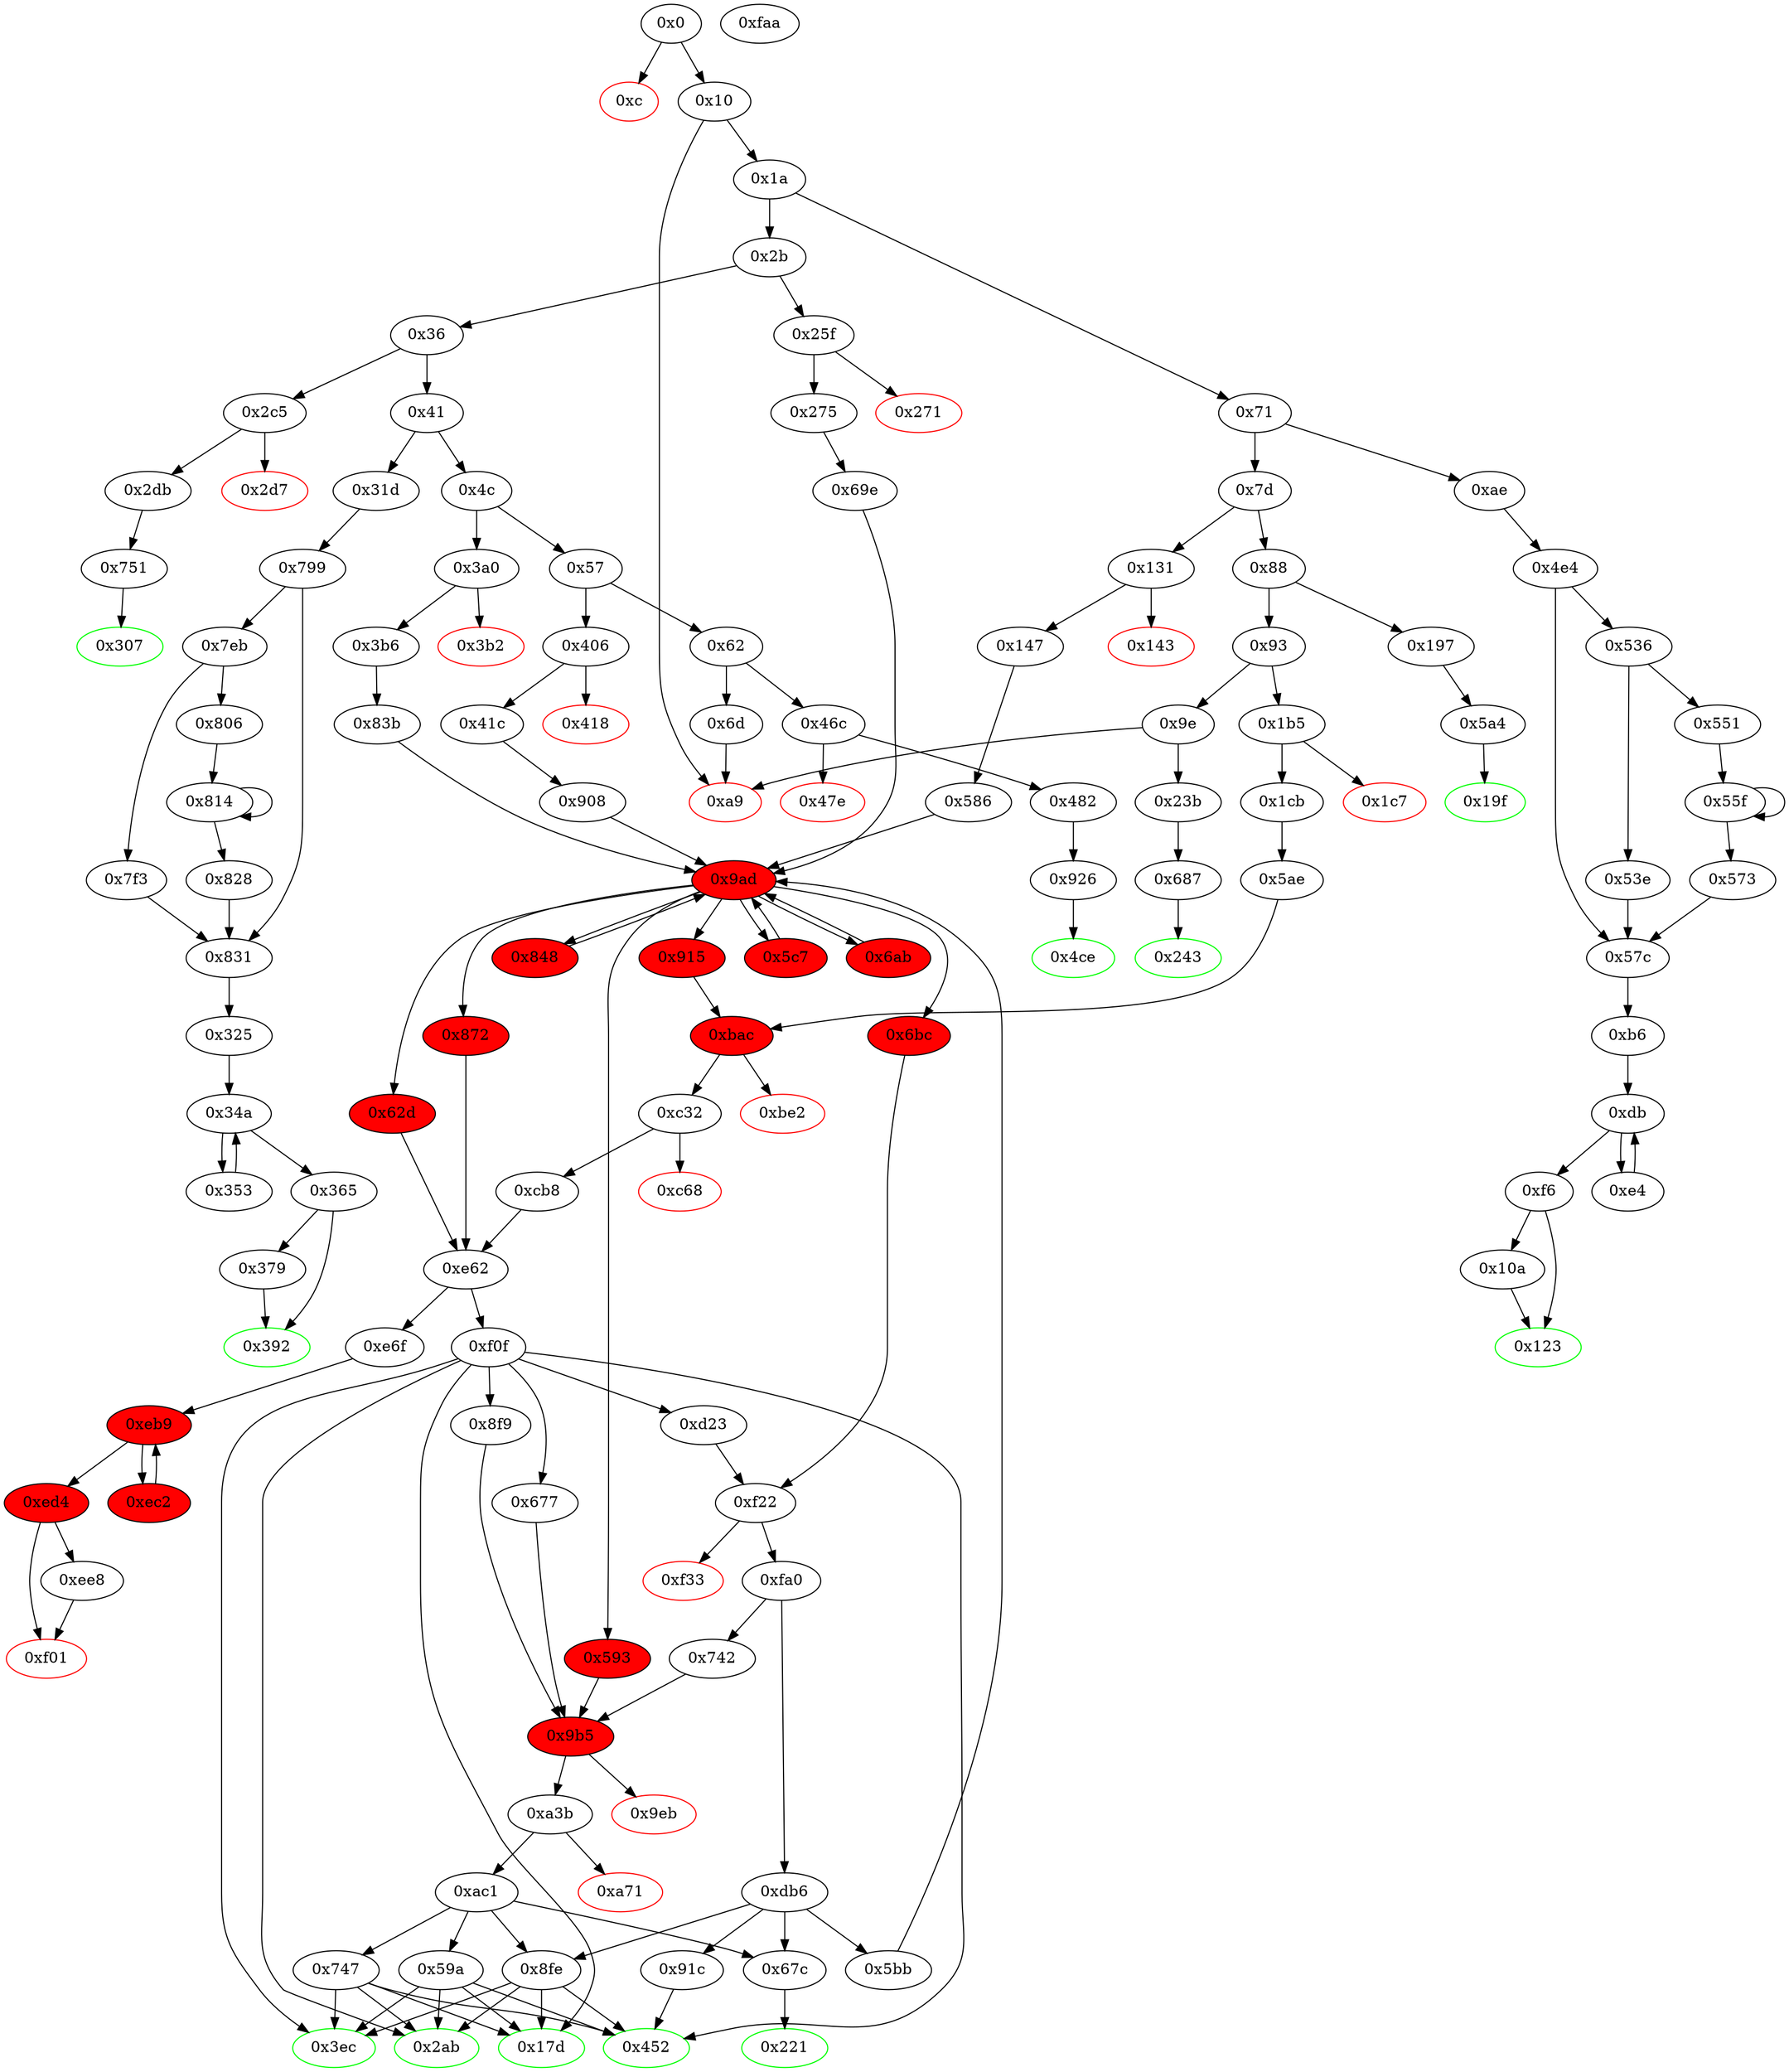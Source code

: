 digraph "" {
"0x41" [fillcolor=white, id="0x41", style=filled, tooltip="Block 0x41\n[0x41:0x4b]\n---\nPredecessors: [0x36]\nSuccessors: [0x4c, 0x31d]\n---\n0x41 DUP1\n0x42 PUSH4 0x95d89b41\n0x47 EQ\n0x48 PUSH2 0x31d\n0x4b JUMPI\n---\n0x42: V23 = 0x95d89b41\n0x47: V24 = EQ 0x95d89b41 V13\n0x48: V25 = 0x31d\n0x4b: JUMPI 0x31d V24\n---\nEntry stack: [V13]\nStack pops: 1\nStack additions: [S0]\nExit stack: [V13]\n\nDef sites:\nV13: {0x1a.0x1f}\n"];
"0x221" [color=green, fillcolor=white, id="0x221", style=filled, tooltip="Block 0x221\n[0x221:0x23a]\n---\nPredecessors: [0x67c]\nSuccessors: []\n---\n0x221 JUMPDEST\n0x222 PUSH1 0x40\n0x224 MLOAD\n0x225 DUP1\n0x226 DUP3\n0x227 ISZERO\n0x228 ISZERO\n0x229 ISZERO\n0x22a ISZERO\n0x22b DUP2\n0x22c MSTORE\n0x22d PUSH1 0x20\n0x22f ADD\n0x230 SWAP2\n0x231 POP\n0x232 POP\n0x233 PUSH1 0x40\n0x235 MLOAD\n0x236 DUP1\n0x237 SWAP2\n0x238 SUB\n0x239 SWAP1\n0x23a RETURN\n---\n0x221: JUMPDEST \n0x222: V158 = 0x40\n0x224: V159 = M[0x40]\n0x227: V160 = ISZERO 0x1\n0x228: V161 = ISZERO 0x0\n0x229: V162 = ISZERO 0x1\n0x22a: V163 = ISZERO 0x0\n0x22c: M[V159] = 0x1\n0x22d: V164 = 0x20\n0x22f: V165 = ADD 0x20 V159\n0x233: V166 = 0x40\n0x235: V167 = M[0x40]\n0x238: V168 = SUB V165 V167\n0x23a: RETURN V167 V168\n---\nEntry stack: [V13, 0x1]\nStack pops: 1\nStack additions: []\nExit stack: [V13]\n\nDef sites:\nV13: {0x1a.0x1f}\n0x1: {0x67c.0x67d}\n"];
"0x10a" [fillcolor=white, id="0x10a", style=filled, tooltip="Block 0x10a\n[0x10a:0x122]\n---\nPredecessors: [0xf6]\nSuccessors: [0x123]\n---\n0x10a DUP1\n0x10b DUP3\n0x10c SUB\n0x10d DUP1\n0x10e MLOAD\n0x10f PUSH1 0x1\n0x111 DUP4\n0x112 PUSH1 0x20\n0x114 SUB\n0x115 PUSH2 0x100\n0x118 EXP\n0x119 SUB\n0x11a NOT\n0x11b AND\n0x11c DUP2\n0x11d MSTORE\n0x11e PUSH1 0x20\n0x120 ADD\n0x121 SWAP2\n0x122 POP\n---\n0x10c: V80 = SUB V75 V77\n0x10e: V81 = M[V80]\n0x10f: V82 = 0x1\n0x112: V83 = 0x20\n0x114: V84 = SUB 0x20 V77\n0x115: V85 = 0x100\n0x118: V86 = EXP 0x100 V84\n0x119: V87 = SUB V86 0x1\n0x11a: V88 = NOT V87\n0x11b: V89 = AND V88 V81\n0x11d: M[V80] = V89\n0x11e: V90 = 0x20\n0x120: V91 = ADD 0x20 V80\n---\nEntry stack: [V13, V387, V55, V55, V75, V77]\nStack pops: 2\nStack additions: [V91, S0]\nExit stack: [V13, V387, V55, V55, V91, V77]\n\nDef sites:\nV13: {0x1a.0x1f}\nV387: {0x4e4.0x50b}\nV55: {0xb6.0xb9}\nV55: {0xb6.0xb9}\nV75: {0xf6.0xff}\nV77: {0xf6.0x103}\n"];
"0x814" [fillcolor=white, id="0x814", style=filled, tooltip="Block 0x814\n[0x814:0x827]\n---\nPredecessors: [0x806, 0x814]\nSuccessors: [0x814, 0x828]\n---\n0x814 JUMPDEST\n0x815 DUP2\n0x816 SLOAD\n0x817 DUP2\n0x818 MSTORE\n0x819 SWAP1\n0x81a PUSH1 0x1\n0x81c ADD\n0x81d SWAP1\n0x81e PUSH1 0x20\n0x820 ADD\n0x821 DUP1\n0x822 DUP4\n0x823 GT\n0x824 PUSH2 0x814\n0x827 JUMPI\n---\n0x814: JUMPDEST \n0x816: V600 = S[S1]\n0x818: M[S0] = V600\n0x81a: V601 = 0x1\n0x81c: V602 = ADD 0x1 S1\n0x81e: V603 = 0x20\n0x820: V604 = ADD 0x20 S0\n0x823: V605 = GT V595 V604\n0x824: V606 = 0x814\n0x827: JUMPI 0x814 V605\n---\nEntry stack: [V13, 0x325, 0x60, V567, 0x4, V558, V595, S1, S0]\nStack pops: 3\nStack additions: [S2, V602, V604]\nExit stack: [V13, 0x325, 0x60, V567, 0x4, V558, V595, V602, V604]\n\nDef sites:\nV13: {0x1a.0x1f}\n0x325: {0x31d.0x31e}\n0x60: {0x799.0x79a}\nV567: {0x799.0x7c0}\n0x4: {0x799.0x79c}\nV558: {0x799.0x7b0}\nV595: {0x806.0x808}\nS1: {0x814.0x81c, 0x806.0x812}\nS0: {0x799.0x7d0, 0x814.0x820}\n"];
"0x71" [fillcolor=white, id="0x71", style=filled, tooltip="Block 0x71\n[0x71:0x7c]\n---\nPredecessors: [0x1a]\nSuccessors: [0x7d, 0xae]\n---\n0x71 JUMPDEST\n0x72 DUP1\n0x73 PUSH4 0x6fdde03\n0x78 EQ\n0x79 PUSH2 0xae\n0x7c JUMPI\n---\n0x71: JUMPDEST \n0x73: V36 = 0x6fdde03\n0x78: V37 = EQ 0x6fdde03 V13\n0x79: V38 = 0xae\n0x7c: JUMPI 0xae V37\n---\nEntry stack: [V13]\nStack pops: 1\nStack additions: [S0]\nExit stack: [V13]\n\nDef sites:\nV13: {0x1a.0x1f}\n"];
"0x406" [fillcolor=white, id="0x406", style=filled, tooltip="Block 0x406\n[0x406:0x417]\n---\nPredecessors: [0x57]\nSuccessors: [0x418, 0x41c]\n---\n0x406 JUMPDEST\n0x407 PUSH2 0x452\n0x40a PUSH1 0x4\n0x40c DUP1\n0x40d CALLDATASIZE\n0x40e SUB\n0x40f PUSH1 0x40\n0x411 DUP2\n0x412 LT\n0x413 ISZERO\n0x414 PUSH2 0x41c\n0x417 JUMPI\n---\n0x406: JUMPDEST \n0x407: V308 = 0x452\n0x40a: V309 = 0x4\n0x40d: V310 = CALLDATASIZE\n0x40e: V311 = SUB V310 0x4\n0x40f: V312 = 0x40\n0x412: V313 = LT V311 0x40\n0x413: V314 = ISZERO V313\n0x414: V315 = 0x41c\n0x417: JUMPI 0x41c V314\n---\nEntry stack: [V13]\nStack pops: 0\nStack additions: [0x452, 0x4, V311]\nExit stack: [V13, 0x452, 0x4, V311]\n\nDef sites:\nV13: {0x1a.0x1f}\n"];
"0x25f" [fillcolor=white, id="0x25f", style=filled, tooltip="Block 0x25f\n[0x25f:0x270]\n---\nPredecessors: [0x2b]\nSuccessors: [0x271, 0x275]\n---\n0x25f JUMPDEST\n0x260 PUSH2 0x2ab\n0x263 PUSH1 0x4\n0x265 DUP1\n0x266 CALLDATASIZE\n0x267 SUB\n0x268 PUSH1 0x40\n0x26a DUP2\n0x26b LT\n0x26c ISZERO\n0x26d PUSH2 0x275\n0x270 JUMPI\n---\n0x25f: JUMPDEST \n0x260: V182 = 0x2ab\n0x263: V183 = 0x4\n0x266: V184 = CALLDATASIZE\n0x267: V185 = SUB V184 0x4\n0x268: V186 = 0x40\n0x26b: V187 = LT V185 0x40\n0x26c: V188 = ISZERO V187\n0x26d: V189 = 0x275\n0x270: JUMPI 0x275 V188\n---\nEntry stack: [V13]\nStack pops: 0\nStack additions: [0x2ab, 0x4, V185]\nExit stack: [V13, 0x2ab, 0x4, V185]\n\nDef sites:\nV13: {0x1a.0x1f}\n"];
"0xc68" [color=red, fillcolor=white, id="0xc68", style=filled, tooltip="Block 0xc68\n[0xc68:0xcb7]\n---\nPredecessors: [0xc32]\nSuccessors: []\n---\n0xc68 PUSH1 0x40\n0xc6a MLOAD\n0xc6b PUSH32 0x8c379a000000000000000000000000000000000000000000000000000000000\n0xc8c DUP2\n0xc8d MSTORE\n0xc8e PUSH1 0x4\n0xc90 ADD\n0xc91 DUP1\n0xc92 DUP1\n0xc93 PUSH1 0x20\n0xc95 ADD\n0xc96 DUP3\n0xc97 DUP2\n0xc98 SUB\n0xc99 DUP3\n0xc9a MSTORE\n0xc9b PUSH1 0x23\n0xc9d DUP2\n0xc9e MSTORE\n0xc9f PUSH1 0x20\n0xca1 ADD\n0xca2 DUP1\n0xca3 PUSH2 0xfab\n0xca6 PUSH1 0x23\n0xca8 SWAP2\n0xca9 CODECOPY\n0xcaa PUSH1 0x40\n0xcac ADD\n0xcad SWAP2\n0xcae POP\n0xcaf POP\n0xcb0 PUSH1 0x40\n0xcb2 MLOAD\n0xcb3 DUP1\n0xcb4 SWAP2\n0xcb5 SUB\n0xcb6 SWAP1\n0xcb7 REVERT\n---\n0xc68: V811 = 0x40\n0xc6a: V812 = M[0x40]\n0xc6b: V813 = 0x8c379a000000000000000000000000000000000000000000000000000000000\n0xc8d: M[V812] = 0x8c379a000000000000000000000000000000000000000000000000000000000\n0xc8e: V814 = 0x4\n0xc90: V815 = ADD 0x4 V812\n0xc93: V816 = 0x20\n0xc95: V817 = ADD 0x20 V815\n0xc98: V818 = SUB V817 V815\n0xc9a: M[V815] = V818\n0xc9b: V819 = 0x23\n0xc9e: M[V817] = 0x23\n0xc9f: V820 = 0x20\n0xca1: V821 = ADD 0x20 V817\n0xca3: V822 = 0xfab\n0xca6: V823 = 0x23\n0xca9: CODECOPY V821 0xfab 0x23\n0xcaa: V824 = 0x40\n0xcac: V825 = ADD 0x40 V821\n0xcb0: V826 = 0x40\n0xcb2: V827 = M[0x40]\n0xcb5: V828 = SUB V825 V827\n0xcb7: REVERT V827 V828\n---\nEntry stack: [V13, S8, S7, S6, S5, 0x0, {0x5bb, 0x91c}, S2, S1, S0]\nStack pops: 0\nStack additions: []\nExit stack: [V13, S8, S7, S6, S5, 0x0, {0x5bb, 0x91c}, S2, S1, S0]\n\nDef sites:\nV13: {0x1a.0x1f}\nS8: {0x1a.0x1f, 0x1b5.0x1b6}\nS7: {0x1cb.0x1e7, 0x406.0x407}\nS6: {0x1cb.0x207, 0x41c.0x438}\nS5: {0x1cb.0x211, 0x41c.0x442}\n0x0: {0x908.0x909, 0x5ae.0x5af}\n{0x5bb, 0x91c}: {0x908.0x90b, 0x5ae.0x5b1}\nS2: {0x1cb.0x1e7, 0x9ad_0x908.0x9b0}\nS1: {0x1cb.0x207, 0x41c.0x438}\nS0: {0x1cb.0x211, 0x41c.0x442}\n"];
"0xb6" [fillcolor=white, id="0xb6", style=filled, tooltip="Block 0xb6\n[0xb6:0xda]\n---\nPredecessors: [0x57c]\nSuccessors: [0xdb]\n---\n0xb6 JUMPDEST\n0xb7 PUSH1 0x40\n0xb9 MLOAD\n0xba DUP1\n0xbb DUP1\n0xbc PUSH1 0x20\n0xbe ADD\n0xbf DUP3\n0xc0 DUP2\n0xc1 SUB\n0xc2 DUP3\n0xc3 MSTORE\n0xc4 DUP4\n0xc5 DUP2\n0xc6 DUP2\n0xc7 MLOAD\n0xc8 DUP2\n0xc9 MSTORE\n0xca PUSH1 0x20\n0xcc ADD\n0xcd SWAP2\n0xce POP\n0xcf DUP1\n0xd0 MLOAD\n0xd1 SWAP1\n0xd2 PUSH1 0x20\n0xd4 ADD\n0xd5 SWAP1\n0xd6 DUP1\n0xd7 DUP4\n0xd8 DUP4\n0xd9 PUSH1 0x0\n---\n0xb6: JUMPDEST \n0xb7: V54 = 0x40\n0xb9: V55 = M[0x40]\n0xbc: V56 = 0x20\n0xbe: V57 = ADD 0x20 V55\n0xc1: V58 = SUB V57 V55\n0xc3: M[V55] = V58\n0xc7: V59 = M[V387]\n0xc9: M[V57] = V59\n0xca: V60 = 0x20\n0xcc: V61 = ADD 0x20 V57\n0xd0: V62 = M[V387]\n0xd2: V63 = 0x20\n0xd4: V64 = ADD 0x20 V387\n0xd9: V65 = 0x0\n---\nEntry stack: [V13, V387]\nStack pops: 1\nStack additions: [S0, V55, V55, V61, V64, V62, V62, V61, V64, 0x0]\nExit stack: [V13, V387, V55, V55, V61, V64, V62, V62, V61, V64, 0x0]\n\nDef sites:\nV13: {0x1a.0x1f}\nV387: {0x4e4.0x50b}\n"];
"0x3b2" [color=red, fillcolor=white, id="0x3b2", style=filled, tooltip="Block 0x3b2\n[0x3b2:0x3b5]\n---\nPredecessors: [0x3a0]\nSuccessors: []\n---\n0x3b2 PUSH1 0x0\n0x3b4 DUP1\n0x3b5 REVERT\n---\n0x3b2: V286 = 0x0\n0x3b5: REVERT 0x0 0x0\n---\nEntry stack: [V13, 0x3ec, 0x4, V281]\nStack pops: 0\nStack additions: []\nExit stack: [V13, 0x3ec, 0x4, V281]\n\nDef sites:\nV13: {0x1a.0x1f}\n0x3ec: {0x3a0.0x3a1}\n0x4: {0x3a0.0x3a4}\nV281: {0x3a0.0x3a8}\n"];
"0x7eb" [fillcolor=white, id="0x7eb", style=filled, tooltip="Block 0x7eb\n[0x7eb:0x7f2]\n---\nPredecessors: [0x799]\nSuccessors: [0x7f3, 0x806]\n---\n0x7eb DUP1\n0x7ec PUSH1 0x1f\n0x7ee LT\n0x7ef PUSH2 0x806\n0x7f2 JUMPI\n---\n0x7ec: V585 = 0x1f\n0x7ee: V586 = LT 0x1f V582\n0x7ef: V587 = 0x806\n0x7f2: JUMPI 0x806 V586\n---\nEntry stack: [V13, 0x325, 0x60, V567, 0x4, V558, V571, 0x4, V582]\nStack pops: 1\nStack additions: [S0]\nExit stack: [V13, 0x325, 0x60, V567, 0x4, V558, V571, 0x4, V582]\n\nDef sites:\nV13: {0x1a.0x1f}\n0x325: {0x31d.0x31e}\n0x60: {0x799.0x79a}\nV567: {0x799.0x7c0}\n0x4: {0x799.0x79c}\nV558: {0x799.0x7b0}\nV571: {0x799.0x7d0}\n0x4: {0x799.0x79c}\nV582: {0x799.0x7e4}\n"];
"0x34a" [fillcolor=white, id="0x34a", style=filled, tooltip="Block 0x34a\n[0x34a:0x352]\n---\nPredecessors: [0x325, 0x353]\nSuccessors: [0x353, 0x365]\n---\n0x34a JUMPDEST\n0x34b DUP4\n0x34c DUP2\n0x34d LT\n0x34e ISZERO\n0x34f PUSH2 0x365\n0x352 JUMPI\n---\n0x34a: JUMPDEST \n0x34d: V249 = LT S0 V245\n0x34e: V250 = ISZERO V249\n0x34f: V251 = 0x365\n0x352: JUMPI 0x365 V250\n---\nEntry stack: [V13, V567, V238, V238, V244, V247, V245, V245, V244, V247, S0]\nStack pops: 4\nStack additions: [S3, S2, S1, S0]\nExit stack: [V13, V567, V238, V238, V244, V247, V245, V245, V244, V247, S0]\n\nDef sites:\nV13: {0x1a.0x1f}\nV567: {0x799.0x7c0}\nV238: {0x325.0x328}\nV238: {0x325.0x328}\nV244: {0x325.0x33b}\nV247: {0x325.0x343}\nV245: {0x325.0x33f}\nV245: {0x325.0x33f}\nV244: {0x325.0x33b}\nV247: {0x325.0x343}\nS0: {0x353.0x35e, 0x325.0x348}\n"];
"0x46c" [fillcolor=white, id="0x46c", style=filled, tooltip="Block 0x46c\n[0x46c:0x47d]\n---\nPredecessors: [0x62]\nSuccessors: [0x47e, 0x482]\n---\n0x46c JUMPDEST\n0x46d PUSH2 0x4ce\n0x470 PUSH1 0x4\n0x472 DUP1\n0x473 CALLDATASIZE\n0x474 SUB\n0x475 PUSH1 0x40\n0x477 DUP2\n0x478 LT\n0x479 ISZERO\n0x47a PUSH2 0x482\n0x47d JUMPI\n---\n0x46c: JUMPDEST \n0x46d: V338 = 0x4ce\n0x470: V339 = 0x4\n0x473: V340 = CALLDATASIZE\n0x474: V341 = SUB V340 0x4\n0x475: V342 = 0x40\n0x478: V343 = LT V341 0x40\n0x479: V344 = ISZERO V343\n0x47a: V345 = 0x482\n0x47d: JUMPI 0x482 V344\n---\nEntry stack: [V13]\nStack pops: 0\nStack additions: [0x4ce, 0x4, V341]\nExit stack: [V13, 0x4ce, 0x4, V341]\n\nDef sites:\nV13: {0x1a.0x1f}\n"];
"0x3ec" [color=green, fillcolor=white, id="0x3ec", style=filled, tooltip="Block 0x3ec\n[0x3ec:0x405]\n---\nPredecessors: [0x59a, 0x747, 0x8fe, 0xf0f]\nSuccessors: []\n---\n0x3ec JUMPDEST\n0x3ed PUSH1 0x40\n0x3ef MLOAD\n0x3f0 DUP1\n0x3f1 DUP3\n0x3f2 ISZERO\n0x3f3 ISZERO\n0x3f4 ISZERO\n0x3f5 ISZERO\n0x3f6 DUP2\n0x3f7 MSTORE\n0x3f8 PUSH1 0x20\n0x3fa ADD\n0x3fb SWAP2\n0x3fc POP\n0x3fd POP\n0x3fe PUSH1 0x40\n0x400 MLOAD\n0x401 DUP1\n0x402 SWAP2\n0x403 SUB\n0x404 SWAP1\n0x405 RETURN\n---\n0x3ec: JUMPDEST \n0x3ed: V297 = 0x40\n0x3ef: V298 = M[0x40]\n0x3f2: V299 = ISZERO 0x1\n0x3f3: V300 = ISZERO 0x0\n0x3f4: V301 = ISZERO 0x1\n0x3f5: V302 = ISZERO 0x0\n0x3f7: M[V298] = 0x1\n0x3f8: V303 = 0x20\n0x3fa: V304 = ADD 0x20 V298\n0x3fe: V305 = 0x40\n0x400: V306 = M[0x40]\n0x403: V307 = SUB V304 V306\n0x405: RETURN V306 V307\n---\nEntry stack: [V13, S1, 0x1]\nStack pops: 1\nStack additions: []\nExit stack: [V13, S1]\n\nDef sites:\nV13: {0x1a.0x1f}\nS1: {0x1a.0x1f, 0x1b5.0x1b6}\n0x1: {0x8fe.0x8ff}\n"];
"0x379" [fillcolor=white, id="0x379", style=filled, tooltip="Block 0x379\n[0x379:0x391]\n---\nPredecessors: [0x365]\nSuccessors: [0x392]\n---\n0x379 DUP1\n0x37a DUP3\n0x37b SUB\n0x37c DUP1\n0x37d MLOAD\n0x37e PUSH1 0x1\n0x380 DUP4\n0x381 PUSH1 0x20\n0x383 SUB\n0x384 PUSH2 0x100\n0x387 EXP\n0x388 SUB\n0x389 NOT\n0x38a AND\n0x38b DUP2\n0x38c MSTORE\n0x38d PUSH1 0x20\n0x38f ADD\n0x390 SWAP2\n0x391 POP\n---\n0x37b: V263 = SUB V258 V260\n0x37d: V264 = M[V263]\n0x37e: V265 = 0x1\n0x381: V266 = 0x20\n0x383: V267 = SUB 0x20 V260\n0x384: V268 = 0x100\n0x387: V269 = EXP 0x100 V267\n0x388: V270 = SUB V269 0x1\n0x389: V271 = NOT V270\n0x38a: V272 = AND V271 V264\n0x38c: M[V263] = V272\n0x38d: V273 = 0x20\n0x38f: V274 = ADD 0x20 V263\n---\nEntry stack: [V13, V567, V238, V238, V258, V260]\nStack pops: 2\nStack additions: [V274, S0]\nExit stack: [V13, V567, V238, V238, V274, V260]\n\nDef sites:\nV13: {0x1a.0x1f}\nV567: {0x799.0x7c0}\nV238: {0x325.0x328}\nV238: {0x325.0x328}\nV258: {0x365.0x36e}\nV260: {0x365.0x372}\n"];
"0x551" [fillcolor=white, id="0x551", style=filled, tooltip="Block 0x551\n[0x551:0x55e]\n---\nPredecessors: [0x536]\nSuccessors: [0x55f]\n---\n0x551 JUMPDEST\n0x552 DUP3\n0x553 ADD\n0x554 SWAP2\n0x555 SWAP1\n0x556 PUSH1 0x0\n0x558 MSTORE\n0x559 PUSH1 0x20\n0x55b PUSH1 0x0\n0x55d SHA3\n0x55e SWAP1\n---\n0x551: JUMPDEST \n0x553: V415 = ADD V391 V402\n0x556: V416 = 0x0\n0x558: M[0x0] = 0x3\n0x559: V417 = 0x20\n0x55b: V418 = 0x0\n0x55d: V419 = SHA3 0x0 0x20\n---\nEntry stack: [V13, 0xb6, 0x60, V387, 0x3, V378, V391, 0x3, V402]\nStack pops: 3\nStack additions: [V415, V419, S2]\nExit stack: [V13, 0xb6, 0x60, V387, 0x3, V378, V415, V419, V391]\n\nDef sites:\nV13: {0x1a.0x1f}\n0xb6: {0xae.0xaf}\n0x60: {0x4e4.0x4e5}\nV387: {0x4e4.0x50b}\n0x3: {0x4e4.0x4e7}\nV378: {0x4e4.0x4fb}\nV391: {0x4e4.0x51b}\n0x3: {0x4e4.0x4e7}\nV402: {0x4e4.0x52f}\n"];
"0x806" [fillcolor=white, id="0x806", style=filled, tooltip="Block 0x806\n[0x806:0x813]\n---\nPredecessors: [0x7eb]\nSuccessors: [0x814]\n---\n0x806 JUMPDEST\n0x807 DUP3\n0x808 ADD\n0x809 SWAP2\n0x80a SWAP1\n0x80b PUSH1 0x0\n0x80d MSTORE\n0x80e PUSH1 0x20\n0x810 PUSH1 0x0\n0x812 SHA3\n0x813 SWAP1\n---\n0x806: JUMPDEST \n0x808: V595 = ADD V571 V582\n0x80b: V596 = 0x0\n0x80d: M[0x0] = 0x4\n0x80e: V597 = 0x20\n0x810: V598 = 0x0\n0x812: V599 = SHA3 0x0 0x20\n---\nEntry stack: [V13, 0x325, 0x60, V567, 0x4, V558, V571, 0x4, V582]\nStack pops: 3\nStack additions: [V595, V599, S2]\nExit stack: [V13, 0x325, 0x60, V567, 0x4, V558, V595, V599, V571]\n\nDef sites:\nV13: {0x1a.0x1f}\n0x325: {0x31d.0x31e}\n0x60: {0x799.0x79a}\nV567: {0x799.0x7c0}\n0x4: {0x799.0x79c}\nV558: {0x799.0x7b0}\nV571: {0x799.0x7d0}\n0x4: {0x799.0x79c}\nV582: {0x799.0x7e4}\n"];
"0xfaa" [fillcolor=white, id="0xfaa", style=filled, tooltip="Block 0xfaa\n[0xfaa:0x10df]\n---\nPredecessors: []\nSuccessors: []\n---\n0xfaa INVALID\n0xfab GASLIMIT\n0xfac MSTORE\n0xfad NUMBER\n0xfae ORIGIN\n0xfaf ADDRESS\n0xfb0 GASPRICE\n0xfb1 SHA3\n0xfb2 PUSH21 0x72616e7366657220746f20746865207a65726f2061\n0xfc8 PUSH5 0x6472657373\n0xfce GASLIMIT\n0xfcf MSTORE\n0xfd0 NUMBER\n0xfd1 ORIGIN\n0xfd2 ADDRESS\n0xfd3 GASPRICE\n0xfd4 SHA3\n0xfd5 PUSH2 0x7070\n0xfd8 PUSH19 0x6f766520746f20746865207a65726f20616464\n0xfec PUSH19 0x65737345524332303a207472616e7366657220\n0x1000 PUSH2 0x6d6f\n0x1003 PUSH22 0x6e7420657863656564732062616c616e636545524332\n0x101a ADDRESS\n0x101b GASPRICE\n0x101c SHA3\n0x101d PUSH21 0x72616e7366657220616d6f756e7420657863656564\n0x1033 PUSH20 0x20616c6c6f77616e636545524332303a20747261\n0x1048 PUSH15 0x736665722066726f6d20746865207a\n0x1058 PUSH6 0x726f20616464\n0x105f PUSH19 0x65737345524332303a20617070726f76652066\n0x1073 PUSH19 0x6f6d20746865207a65726f2061646472657373\n0x1087 GASLIMIT\n0x1088 MSTORE\n0x1089 NUMBER\n0x108a ORIGIN\n0x108b ADDRESS\n0x108c GASPRICE\n0x108d SHA3\n0x108e PUSH5 0x6563726561\n0x1094 PUSH20 0x656420616c6c6f77616e63652062656c6f77207a\n0x10a9 PUSH6 0x726fa265627a\n0x10b0 PUSH27 0x72315820f285fd1995d3d782cc23625b1cdbfec847b6c41d00ab8a\n0x10cc SWAP15\n0x10cd PUSH17 0x91c6c5571475f064736f6c634300050b00\n0x10df ORIGIN\n---\n0xfaa: INVALID \n0xfab: V977 = GASLIMIT\n0xfac: M[V977] = S0\n0xfad: V978 = NUMBER\n0xfae: V979 = ORIGIN\n0xfaf: V980 = ADDRESS\n0xfb0: V981 = GASPRICE\n0xfb1: V982 = SHA3 V981 V980\n0xfb2: V983 = 0x72616e7366657220746f20746865207a65726f2061\n0xfc8: V984 = 0x6472657373\n0xfce: V985 = GASLIMIT\n0xfcf: M[V985] = 0x6472657373\n0xfd0: V986 = NUMBER\n0xfd1: V987 = ORIGIN\n0xfd2: V988 = ADDRESS\n0xfd3: V989 = GASPRICE\n0xfd4: V990 = SHA3 V989 V988\n0xfd5: V991 = 0x7070\n0xfd8: V992 = 0x6f766520746f20746865207a65726f20616464\n0xfec: V993 = 0x65737345524332303a207472616e7366657220\n0x1000: V994 = 0x6d6f\n0x1003: V995 = 0x6e7420657863656564732062616c616e636545524332\n0x101a: V996 = ADDRESS\n0x101b: V997 = GASPRICE\n0x101c: V998 = SHA3 V997 V996\n0x101d: V999 = 0x72616e7366657220616d6f756e7420657863656564\n0x1033: V1000 = 0x20616c6c6f77616e636545524332303a20747261\n0x1048: V1001 = 0x736665722066726f6d20746865207a\n0x1058: V1002 = 0x726f20616464\n0x105f: V1003 = 0x65737345524332303a20617070726f76652066\n0x1073: V1004 = 0x6f6d20746865207a65726f2061646472657373\n0x1087: V1005 = GASLIMIT\n0x1088: M[V1005] = 0x6f6d20746865207a65726f2061646472657373\n0x1089: V1006 = NUMBER\n0x108a: V1007 = ORIGIN\n0x108b: V1008 = ADDRESS\n0x108c: V1009 = GASPRICE\n0x108d: V1010 = SHA3 V1009 V1008\n0x108e: V1011 = 0x6563726561\n0x1094: V1012 = 0x656420616c6c6f77616e63652062656c6f77207a\n0x10a9: V1013 = 0x726fa265627a\n0x10b0: V1014 = 0x72315820f285fd1995d3d782cc23625b1cdbfec847b6c41d00ab8a\n0x10cd: V1015 = 0x91c6c5571475f064736f6c634300050b00\n0x10df: V1016 = ORIGIN\n---\nEntry stack: []\nStack pops: 0\nStack additions: [V1016, 0x91c6c5571475f064736f6c634300050b00, 0x65737345524332303a207472616e7366657220, 0x726fa265627a, 0x656420616c6c6f77616e63652062656c6f77207a, 0x6563726561, V1010, V1007, V1006, 0x65737345524332303a20617070726f76652066, 0x726f20616464, 0x736665722066726f6d20746865207a, 0x20616c6c6f77616e636545524332303a20747261, 0x72616e7366657220616d6f756e7420657863656564, V998, 0x6e7420657863656564732062616c616e636545524332, 0x6d6f, 0x72315820f285fd1995d3d782cc23625b1cdbfec847b6c41d00ab8a, 0x6f766520746f20746865207a65726f20616464, 0x7070, V990, V987, V986, 0x72616e7366657220746f20746865207a65726f2061, V982, V979, V978]\nExit stack: []\n\nDef sites:\n"];
"0x9eb" [color=red, fillcolor=white, id="0x9eb", style=filled, tooltip="Block 0x9eb\n[0x9eb:0xa3a]\n---\nPredecessors: [0x9b5]\nSuccessors: []\n---\n0x9eb PUSH1 0x40\n0x9ed MLOAD\n0x9ee PUSH32 0x8c379a000000000000000000000000000000000000000000000000000000000\n0xa0f DUP2\n0xa10 MSTORE\n0xa11 PUSH1 0x4\n0xa13 ADD\n0xa14 DUP1\n0xa15 DUP1\n0xa16 PUSH1 0x20\n0xa18 ADD\n0xa19 DUP3\n0xa1a DUP2\n0xa1b SUB\n0xa1c DUP3\n0xa1d MSTORE\n0xa1e PUSH1 0x24\n0xa20 DUP2\n0xa21 MSTORE\n0xa22 PUSH1 0x20\n0xa24 ADD\n0xa25 DUP1\n0xa26 PUSH2 0x1063\n0xa29 PUSH1 0x24\n0xa2b SWAP2\n0xa2c CODECOPY\n0xa2d PUSH1 0x40\n0xa2f ADD\n0xa30 SWAP2\n0xa31 POP\n0xa32 POP\n0xa33 PUSH1 0x40\n0xa35 MLOAD\n0xa36 DUP1\n0xa37 SWAP2\n0xa38 SUB\n0xa39 SWAP1\n0xa3a REVERT\n---\n0x9eb: V698 = 0x40\n0x9ed: V699 = M[0x40]\n0x9ee: V700 = 0x8c379a000000000000000000000000000000000000000000000000000000000\n0xa10: M[V699] = 0x8c379a000000000000000000000000000000000000000000000000000000000\n0xa11: V701 = 0x4\n0xa13: V702 = ADD 0x4 V699\n0xa16: V703 = 0x20\n0xa18: V704 = ADD 0x20 V702\n0xa1b: V705 = SUB V704 V702\n0xa1d: M[V702] = V705\n0xa1e: V706 = 0x24\n0xa21: M[V704] = 0x24\n0xa22: V707 = 0x20\n0xa24: V708 = ADD 0x20 V704\n0xa26: V709 = 0x1063\n0xa29: V710 = 0x24\n0xa2c: CODECOPY V708 0x1063 0x24\n0xa2d: V711 = 0x40\n0xa2f: V712 = ADD 0x40 V708\n0xa33: V713 = 0x40\n0xa35: V714 = M[0x40]\n0xa38: V715 = SUB V712 V714\n0xa3a: REVERT V714 V715\n---\nEntry stack: [V13, S15, S14, S13, S12, S11, S10, S9, S8, S7, S6, S5, S4, S3, S2, S1, S0]\nStack pops: 0\nStack additions: []\nExit stack: [V13, S15, S14, S13, S12, S11, S10, S9, S8, S7, S6, S5, S4, S3, S2, S1, S0]\n\nDef sites:\nV13: {0x1a.0x1f}\nS15: {0x1a.0x1f, 0x1b5.0x1b6}\nS14: {0x3a0.0x3a1, 0x1cb.0x1e7, 0x1a.0x1f, 0x406.0x407}\nS13: {0x1cb.0x207, 0x41c.0x438, 0x25f.0x260, 0x3b6.0x3d2}\nS12: {0x1cb.0x211, 0x275.0x291, 0x41c.0x442, 0x3b6.0x3dc}\nS11: {0x908.0x909, 0x83b.0x83c, 0x275.0x29b, 0x5ae.0x5af}\nS10: {0x83b.0x83e, 0x1a.0x1f, 0x5bb_0x915.0x5bc, 0x5bb_0x5ae.0x5bc, 0x69e.0x69f}\nS9: {0x9ad_0x83b.0x9b0, 0x1cb.0x1e7, 0x1a.0x1f, 0x69e.0x6a1, 0x1b5.0x1b6, 0x406.0x407}\nS8: {0x9ad_0x5bb_0x5ae.0x9b0, 0x9ad_0x5bb_0x915.0x9b0, 0x1a.0x1f, 0x9ad_0x69e.0x9b0, 0x1b5.0x1b6, 0x3b6.0x3d2, 0x1cb.0x1e7, 0x406.0x407}\nS7: {0x5c7_0x5ae.0x5c8, 0x5c7_0x915.0x5c8, 0x41c.0x438, 0x25f.0x260, 0x131.0x132, 0x275.0x291, 0x848.0x84a, 0x1cb.0x207, 0x1cb.0x1e7, 0x3a0.0x3a1, 0x406.0x407}\nS6: {0x41c.0x438, 0x41c.0x442, 0x275.0x291, 0x3b6.0x3d2, 0x3b6.0x3dc, 0x6ab.0x6ad, 0x1cb.0x211, 0x1cb.0x207, 0x147.0x163}\nS5: {0x41c.0x442, 0x5c7_0x5ae.0x5ce, 0x5c7_0x915.0x5ce, 0x275.0x29b, 0x3b6.0x3dc, 0x848.0x850, 0x908.0x909, 0x1cb.0x211, 0x5ae.0x5af, 0x147.0x16d}\nS4: {0x83b.0x83c, 0x69e.0x69f, 0x5c7_0x5ae.0x623, 0x5c7_0x915.0x623, 0x5ae.0x5af, 0x848.0x867, 0x6ab.0x6b1, 0x908.0x909, 0x908.0x90b, 0x5bb_0x5ae.0x5bc, 0x5bb_0x915.0x5bc, 0x5ae.0x5b1, 0x586.0x587}\nS3: {0x83b.0x83e, 0x69e.0x6a1, 0x9ad_0x908.0x9b0, 0x5c7_0x5ae.0x624, 0x5c7_0x915.0x624, 0x848.0x869, 0x6ab.0x6b3, 0x908.0x90b, 0x1cb.0x1e7, 0x406.0x407, 0x5bb_0x915.0x5bc, 0x5bb_0x5ae.0x5bc, 0x586.0x589}\nS2: {0x9ad_0x5bb_0x5ae.0x9b0, 0x9ad_0x5bb_0x915.0x9b0, 0x41c.0x438, 0x9ad_0x6ab.0x9b0, 0x9ad_0x848.0x9b0, 0x9ad_0x586.0x9b0, 0x9ad_0x83b.0x9b0, 0x9ad_0x908.0x9b0, 0x9ad_0x69e.0x9b0, 0x1cb.0x207, 0x1cb.0x1e7, 0x9ad_0x5c7_0x915.0x9b0, 0x9ad_0x5c7_0x5ae.0x9b0, 0x406.0x407}\nS1: {0x9ad_0x5bb_0x5ae.0x9b0, 0x9ad_0x5bb_0x915.0x9b0, 0x41c.0x438, 0x41c.0x442, 0x275.0x291, 0x3b6.0x3d2, 0x3b6.0x3dc, 0x6ab.0x6ad, 0x1cb.0x211, 0x147.0x163}\nS0: {0xf22_0x6bc.0xf28, 0x41c.0x442, 0xf22_0xd23_0x5ae.0xf28, 0xf22_0xd23_0x915.0xf28, 0x848.0x850, 0x908.0x909, 0xf0f_0x62d_0x5ae.0xf15, 0xf0f_0x62d_0x915.0xf15, 0xf0f_0x872.0xf15, 0x147.0x16d, 0xf0f_0xcb8_0x915.0xf15, 0x5c7_0x5ae.0x5ce, 0x5c7_0x915.0x5ce, 0x275.0x29b, 0x3b6.0x3dc, 0x5ae.0x5af, 0xf0f_0xcb8_0x5ae.0xf15}\n"];
"0x1c7" [color=red, fillcolor=white, id="0x1c7", style=filled, tooltip="Block 0x1c7\n[0x1c7:0x1ca]\n---\nPredecessors: [0x1b5]\nSuccessors: []\n---\n0x1c7 PUSH1 0x0\n0x1c9 DUP1\n0x1ca REVERT\n---\n0x1c7: V142 = 0x0\n0x1ca: REVERT 0x0 0x0\n---\nEntry stack: [V13, 0x221, 0x4, V137]\nStack pops: 0\nStack additions: []\nExit stack: [V13, 0x221, 0x4, V137]\n\nDef sites:\nV13: {0x1a.0x1f}\n0x221: {0x1b5.0x1b6}\n0x4: {0x1b5.0x1b9}\nV137: {0x1b5.0x1bd}\n"];
"0x751" [fillcolor=white, id="0x751", style=filled, tooltip="Block 0x751\n[0x751:0x798]\n---\nPredecessors: [0x2db]\nSuccessors: [0x307]\n---\n0x751 JUMPDEST\n0x752 PUSH1 0x0\n0x754 DUP1\n0x755 PUSH1 0x0\n0x757 DUP4\n0x758 PUSH20 0xffffffffffffffffffffffffffffffffffffffff\n0x76d AND\n0x76e PUSH20 0xffffffffffffffffffffffffffffffffffffffff\n0x783 AND\n0x784 DUP2\n0x785 MSTORE\n0x786 PUSH1 0x20\n0x788 ADD\n0x789 SWAP1\n0x78a DUP2\n0x78b MSTORE\n0x78c PUSH1 0x20\n0x78e ADD\n0x78f PUSH1 0x0\n0x791 SHA3\n0x792 SLOAD\n0x793 SWAP1\n0x794 POP\n0x795 SWAP2\n0x796 SWAP1\n0x797 POP\n0x798 JUMP\n---\n0x751: JUMPDEST \n0x752: V533 = 0x0\n0x755: V534 = 0x0\n0x758: V535 = 0xffffffffffffffffffffffffffffffffffffffff\n0x76d: V536 = AND 0xffffffffffffffffffffffffffffffffffffffff V224\n0x76e: V537 = 0xffffffffffffffffffffffffffffffffffffffff\n0x783: V538 = AND 0xffffffffffffffffffffffffffffffffffffffff V536\n0x785: M[0x0] = V538\n0x786: V539 = 0x20\n0x788: V540 = ADD 0x20 0x0\n0x78b: M[0x20] = 0x0\n0x78c: V541 = 0x20\n0x78e: V542 = ADD 0x20 0x20\n0x78f: V543 = 0x0\n0x791: V544 = SHA3 0x0 0x40\n0x792: V545 = S[V544]\n0x798: JUMP 0x307\n---\nEntry stack: [V13, 0x307, V224]\nStack pops: 2\nStack additions: [V545]\nExit stack: [V13, V545]\n\nDef sites:\nV13: {0x1a.0x1f}\n0x307: {0x2c5.0x2c6}\nV224: {0x2db.0x2f7}\n"];
"0x147" [fillcolor=white, id="0x147", style=filled, tooltip="Block 0x147\n[0x147:0x17c]\n---\nPredecessors: [0x131]\nSuccessors: [0x586]\n---\n0x147 JUMPDEST\n0x148 DUP2\n0x149 ADD\n0x14a SWAP1\n0x14b DUP1\n0x14c DUP1\n0x14d CALLDATALOAD\n0x14e PUSH20 0xffffffffffffffffffffffffffffffffffffffff\n0x163 AND\n0x164 SWAP1\n0x165 PUSH1 0x20\n0x167 ADD\n0x168 SWAP1\n0x169 SWAP3\n0x16a SWAP2\n0x16b SWAP1\n0x16c DUP1\n0x16d CALLDATALOAD\n0x16e SWAP1\n0x16f PUSH1 0x20\n0x171 ADD\n0x172 SWAP1\n0x173 SWAP3\n0x174 SWAP2\n0x175 SWAP1\n0x176 POP\n0x177 POP\n0x178 POP\n0x179 PUSH2 0x586\n0x17c JUMP\n---\n0x147: JUMPDEST \n0x149: V104 = ADD 0x4 V98\n0x14d: V105 = CALLDATALOAD 0x4\n0x14e: V106 = 0xffffffffffffffffffffffffffffffffffffffff\n0x163: V107 = AND 0xffffffffffffffffffffffffffffffffffffffff V105\n0x165: V108 = 0x20\n0x167: V109 = ADD 0x20 0x4\n0x16d: V110 = CALLDATALOAD 0x24\n0x16f: V111 = 0x20\n0x171: V112 = ADD 0x20 0x24\n0x179: V113 = 0x586\n0x17c: JUMP 0x586\n---\nEntry stack: [V13, 0x17d, 0x4, V98]\nStack pops: 2\nStack additions: [V107, V110]\nExit stack: [V13, 0x17d, V107, V110]\n\nDef sites:\nV13: {0x1a.0x1f}\n0x17d: {0x131.0x132}\n0x4: {0x131.0x135}\nV98: {0x131.0x139}\n"];
"0x1cb" [fillcolor=white, id="0x1cb", style=filled, tooltip="Block 0x1cb\n[0x1cb:0x220]\n---\nPredecessors: [0x1b5]\nSuccessors: [0x5ae]\n---\n0x1cb JUMPDEST\n0x1cc DUP2\n0x1cd ADD\n0x1ce SWAP1\n0x1cf DUP1\n0x1d0 DUP1\n0x1d1 CALLDATALOAD\n0x1d2 PUSH20 0xffffffffffffffffffffffffffffffffffffffff\n0x1e7 AND\n0x1e8 SWAP1\n0x1e9 PUSH1 0x20\n0x1eb ADD\n0x1ec SWAP1\n0x1ed SWAP3\n0x1ee SWAP2\n0x1ef SWAP1\n0x1f0 DUP1\n0x1f1 CALLDATALOAD\n0x1f2 PUSH20 0xffffffffffffffffffffffffffffffffffffffff\n0x207 AND\n0x208 SWAP1\n0x209 PUSH1 0x20\n0x20b ADD\n0x20c SWAP1\n0x20d SWAP3\n0x20e SWAP2\n0x20f SWAP1\n0x210 DUP1\n0x211 CALLDATALOAD\n0x212 SWAP1\n0x213 PUSH1 0x20\n0x215 ADD\n0x216 SWAP1\n0x217 SWAP3\n0x218 SWAP2\n0x219 SWAP1\n0x21a POP\n0x21b POP\n0x21c POP\n0x21d PUSH2 0x5ae\n0x220 JUMP\n---\n0x1cb: JUMPDEST \n0x1cd: V143 = ADD 0x4 V137\n0x1d1: V144 = CALLDATALOAD 0x4\n0x1d2: V145 = 0xffffffffffffffffffffffffffffffffffffffff\n0x1e7: V146 = AND 0xffffffffffffffffffffffffffffffffffffffff V144\n0x1e9: V147 = 0x20\n0x1eb: V148 = ADD 0x20 0x4\n0x1f1: V149 = CALLDATALOAD 0x24\n0x1f2: V150 = 0xffffffffffffffffffffffffffffffffffffffff\n0x207: V151 = AND 0xffffffffffffffffffffffffffffffffffffffff V149\n0x209: V152 = 0x20\n0x20b: V153 = ADD 0x20 0x24\n0x211: V154 = CALLDATALOAD 0x44\n0x213: V155 = 0x20\n0x215: V156 = ADD 0x20 0x44\n0x21d: V157 = 0x5ae\n0x220: JUMP 0x5ae\n---\nEntry stack: [V13, 0x221, 0x4, V137]\nStack pops: 2\nStack additions: [V146, V151, V154]\nExit stack: [V13, 0x221, V146, V151, V154]\n\nDef sites:\nV13: {0x1a.0x1f}\n0x221: {0x1b5.0x1b6}\n0x4: {0x1b5.0x1b9}\nV137: {0x1b5.0x1bd}\n"];
"0x57c" [fillcolor=white, id="0x57c", style=filled, tooltip="Block 0x57c\n[0x57c:0x585]\n---\nPredecessors: [0x4e4, 0x53e, 0x573]\nSuccessors: [0xb6]\n---\n0x57c JUMPDEST\n0x57d POP\n0x57e POP\n0x57f POP\n0x580 POP\n0x581 POP\n0x582 SWAP1\n0x583 POP\n0x584 SWAP1\n0x585 JUMP\n---\n0x57c: JUMPDEST \n0x585: JUMP 0xb6\n---\nEntry stack: [V13, 0xb6, 0x60, V387, 0x3, V378, S2, S1, S0]\nStack pops: 8\nStack additions: [S5]\nExit stack: [V13, V387]\n\nDef sites:\nV13: {0x1a.0x1f}\n0xb6: {0xae.0xaf}\n0x60: {0x4e4.0x4e5}\nV387: {0x4e4.0x50b}\n0x3: {0x4e4.0x4e7}\nV378: {0x4e4.0x4fb}\nS2: {0x573.0x57a, 0x4e4.0x51b, 0x53e.0x54b}\nS1: {0x4e4.0x4e7, 0x55f.0x567}\nS0: {0x551.0x553, 0x4e4.0x52f}\n"];
"0x2ab" [color=green, fillcolor=white, id="0x2ab", style=filled, tooltip="Block 0x2ab\n[0x2ab:0x2c4]\n---\nPredecessors: [0x59a, 0x747, 0x8fe, 0xf0f]\nSuccessors: []\n---\n0x2ab JUMPDEST\n0x2ac PUSH1 0x40\n0x2ae MLOAD\n0x2af DUP1\n0x2b0 DUP3\n0x2b1 ISZERO\n0x2b2 ISZERO\n0x2b3 ISZERO\n0x2b4 ISZERO\n0x2b5 DUP2\n0x2b6 MSTORE\n0x2b7 PUSH1 0x20\n0x2b9 ADD\n0x2ba SWAP2\n0x2bb POP\n0x2bc POP\n0x2bd PUSH1 0x40\n0x2bf MLOAD\n0x2c0 DUP1\n0x2c1 SWAP2\n0x2c2 SUB\n0x2c3 SWAP1\n0x2c4 RETURN\n---\n0x2ab: JUMPDEST \n0x2ac: V201 = 0x40\n0x2ae: V202 = M[0x40]\n0x2b1: V203 = ISZERO 0x1\n0x2b2: V204 = ISZERO 0x0\n0x2b3: V205 = ISZERO 0x1\n0x2b4: V206 = ISZERO 0x0\n0x2b6: M[V202] = 0x1\n0x2b7: V207 = 0x20\n0x2b9: V208 = ADD 0x20 V202\n0x2bd: V209 = 0x40\n0x2bf: V210 = M[0x40]\n0x2c2: V211 = SUB V208 V210\n0x2c4: RETURN V210 V211\n---\nEntry stack: [V13, S1, 0x1]\nStack pops: 1\nStack additions: []\nExit stack: [V13, S1]\n\nDef sites:\nV13: {0x1a.0x1f}\nS1: {0x1a.0x1f, 0x1b5.0x1b6}\n0x1: {0x747.0x748}\n"];
"0xee8" [fillcolor=white, id="0xee8", style=filled, tooltip="Block 0xee8\n[0xee8:0xf00]\n---\nPredecessors: [0xed4]\nSuccessors: [0xf01]\n---\n0xee8 DUP1\n0xee9 DUP3\n0xeea SUB\n0xeeb DUP1\n0xeec MLOAD\n0xeed PUSH1 0x1\n0xeef DUP4\n0xef0 PUSH1 0x20\n0xef2 SUB\n0xef3 PUSH2 0x100\n0xef6 EXP\n0xef7 SUB\n0xef8 NOT\n0xef9 AND\n0xefa DUP2\n0xefb MSTORE\n0xefc PUSH1 0x20\n0xefe ADD\n0xeff SWAP2\n0xf00 POP\n---\n0xeea: V938 = SUB V933 V935\n0xeec: V939 = M[V938]\n0xeed: V940 = 0x1\n0xef0: V941 = 0x20\n0xef2: V942 = SUB 0x20 V935\n0xef3: V943 = 0x100\n0xef6: V944 = EXP 0x100 V942\n0xef7: V945 = SUB V944 0x1\n0xef8: V946 = NOT V945\n0xef9: V947 = AND V946 V939\n0xefb: M[V938] = V947\n0xefc: V948 = 0x20\n0xefe: V949 = ADD 0x20 V938\n---\nEntry stack: [V13, S18, S17, S16, S15, S14, S13, S12, S11, S10, S9, S8, S7, S6, 0x0, S4, V913, V913, V933, V935]\nStack pops: 2\nStack additions: [V949, S0]\nExit stack: [V13, S18, S17, S16, S15, S14, S13, S12, S11, S10, S9, S8, S7, S6, 0x0, S4, V913, V913, V949, V935]\n\nDef sites:\nV13: {0x1a.0x1f}\nS18: {0x1a.0x1f, 0x1b5.0x1b6}\nS17: {0x1cb.0x1e7, 0x1a.0x1f, 0x1b5.0x1b6, 0x406.0x407}\nS16: {0x1cb.0x1e7, 0x1a.0x1f, 0x1cb.0x207, 0x41c.0x438, 0x3a0.0x3a1, 0x406.0x407}\nS15: {0x1cb.0x207, 0x1cb.0x211, 0x41c.0x438, 0x25f.0x260, 0x41c.0x442, 0x3b6.0x3d2}\nS14: {0x908.0x909, 0x1cb.0x211, 0x41c.0x442, 0x5ae.0x5af, 0x275.0x291, 0x3b6.0x3dc}\nS13: {0x908.0x909, 0x83b.0x83c, 0x908.0x90b, 0x5ae.0x5b1, 0x275.0x29b, 0x5ae.0x5af}\nS12: {0x83b.0x83e, 0x1a.0x1f, 0x1cb.0x1e7, 0x5bb_0x5ae.0x5bc, 0x5bb_0x915.0x5bc, 0x69e.0x69f, 0x9ad_0x908.0x9b0}\nS11: {0x1a.0x1f, 0x41c.0x438, 0x69e.0x6a1, 0x9ad_0x83b.0x9b0, 0x1b5.0x1b6, 0x1cb.0x1e7, 0x1cb.0x207, 0x406.0x407}\nS10: {0x9ad_0x5bb_0x5ae.0x9b0, 0x9ad_0x5bb_0x915.0x9b0, 0x1a.0x1f, 0x41c.0x442, 0x9ad_0x69e.0x9b0, 0x3b6.0x3d2, 0x1cb.0x1e7, 0x1cb.0x211, 0x406.0x407}\nS9: {0xcb8_0x5ae.0xcb9, 0xcb8_0x915.0xcb9, 0x5c7_0x5ae.0x5c8, 0x5c7_0x915.0x5c8, 0x41c.0x438, 0x25f.0x260, 0x131.0x132, 0x275.0x291, 0x848.0x84a, 0x1cb.0x207, 0x3a0.0x3a1, 0x406.0x407}\nS8: {0x62d_0x5ae.0x668, 0x872.0x8ea, 0xcb8_0x5ae.0xd14, 0x62d_0x915.0x668, 0xcb8_0x915.0xd14}\nS7: {0x41c.0x438, 0x41c.0x442, 0x275.0x291, 0x3b6.0x3d2, 0x3b6.0x3dc, 0x6ab.0x6ad, 0x1cb.0x211, 0x147.0x163}\nS6: {0x41c.0x442, 0x5c7_0x5ae.0x5ce, 0x5c7_0x915.0x5ce, 0xcb8_0x915.0xcbf, 0xcb8_0x5ae.0xcbf, 0x275.0x29b, 0x3b6.0x3dc, 0x848.0x850, 0x908.0x909, 0x5ae.0x5af, 0x147.0x16d}\n0x0: {0xe62_0x62d_0x915.0xe63, 0xe62_0xcb8_0x915.0xe63, 0xe62_0xcb8_0x5ae.0xe63, 0xe62_0x872.0xe63, 0xe62_0x62d_0x5ae.0xe63, 0xe62.0xe63}\nS4: {0x41c.0x442, 0x5c7_0x5ae.0x5ce, 0x5c7_0x915.0x5ce, 0xcb8_0x915.0xcbf, 0xcb8_0x5ae.0xcbf, 0x275.0x29b, 0x3b6.0x3dc, 0x848.0x850, 0x908.0x909, 0x5ae.0x5af, 0x147.0x16d}\nV913: {0xe6f.0xe97}\nV913: {0xe6f.0xe97}\nV933: {0xed4.0xedd}\nV935: {0xed4.0xee1}\n"];
"0x55f" [fillcolor=white, id="0x55f", style=filled, tooltip="Block 0x55f\n[0x55f:0x572]\n---\nPredecessors: [0x551, 0x55f]\nSuccessors: [0x55f, 0x573]\n---\n0x55f JUMPDEST\n0x560 DUP2\n0x561 SLOAD\n0x562 DUP2\n0x563 MSTORE\n0x564 SWAP1\n0x565 PUSH1 0x1\n0x567 ADD\n0x568 SWAP1\n0x569 PUSH1 0x20\n0x56b ADD\n0x56c DUP1\n0x56d DUP4\n0x56e GT\n0x56f PUSH2 0x55f\n0x572 JUMPI\n---\n0x55f: JUMPDEST \n0x561: V420 = S[S1]\n0x563: M[S0] = V420\n0x565: V421 = 0x1\n0x567: V422 = ADD 0x1 S1\n0x569: V423 = 0x20\n0x56b: V424 = ADD 0x20 S0\n0x56e: V425 = GT V415 V424\n0x56f: V426 = 0x55f\n0x572: JUMPI 0x55f V425\n---\nEntry stack: [V13, 0xb6, 0x60, V387, 0x3, V378, V415, S1, S0]\nStack pops: 3\nStack additions: [S2, V422, V424]\nExit stack: [V13, 0xb6, 0x60, V387, 0x3, V378, V415, V422, V424]\n\nDef sites:\nV13: {0x1a.0x1f}\n0xb6: {0xae.0xaf}\n0x60: {0x4e4.0x4e5}\nV387: {0x4e4.0x50b}\n0x3: {0x4e4.0x4e7}\nV378: {0x4e4.0x4fb}\nV415: {0x551.0x553}\nS1: {0x551.0x55d, 0x55f.0x567}\nS0: {0x4e4.0x51b, 0x55f.0x56b}\n"];
"0x2b" [fillcolor=white, id="0x2b", style=filled, tooltip="Block 0x2b\n[0x2b:0x35]\n---\nPredecessors: [0x1a]\nSuccessors: [0x36, 0x25f]\n---\n0x2b DUP1\n0x2c PUSH4 0x39509351\n0x31 EQ\n0x32 PUSH2 0x25f\n0x35 JUMPI\n---\n0x2c: V17 = 0x39509351\n0x31: V18 = EQ 0x39509351 V13\n0x32: V19 = 0x25f\n0x35: JUMPI 0x25f V18\n---\nEntry stack: [V13]\nStack pops: 1\nStack additions: [S0]\nExit stack: [V13]\n\nDef sites:\nV13: {0x1a.0x1f}\n"];
"0x69e" [fillcolor=white, id="0x69e", style=filled, tooltip="Block 0x69e\n[0x69e:0x6aa]\n---\nPredecessors: [0x275]\nSuccessors: [0x9ad]\n---\n0x69e JUMPDEST\n0x69f PUSH1 0x0\n0x6a1 PUSH2 0x747\n0x6a4 PUSH2 0x6ab\n0x6a7 PUSH2 0x9ad\n0x6aa JUMP\n---\n0x69e: JUMPDEST \n0x69f: V497 = 0x0\n0x6a1: V498 = 0x747\n0x6a4: V499 = 0x6ab\n0x6a7: V500 = 0x9ad\n0x6aa: JUMP 0x9ad\n---\nEntry stack: [V13, 0x2ab, V194, V197]\nStack pops: 0\nStack additions: [0x0, 0x747, 0x6ab]\nExit stack: [V13, 0x2ab, V194, V197, 0x0, 0x747, 0x6ab]\n\nDef sites:\nV13: {0x1a.0x1f}\n0x2ab: {0x25f.0x260}\nV194: {0x275.0x291}\nV197: {0x275.0x29b}\n"];
"0x915" [fillcolor=red, id="0x915", style=filled, tooltip="Block 0x915\n[0x915:0x91b]\n---\nPredecessors: [0x9ad]\nSuccessors: [0xbac]\n---\n0x915 JUMPDEST\n0x916 DUP5\n0x917 DUP5\n0x918 PUSH2 0xbac\n0x91b JUMP\n---\n0x915: JUMPDEST \n0x918: V661 = 0xbac\n0x91b: JUMP 0xbac\n---\nEntry stack: [V13, S20, S19, S18, S17, S16, S15, S14, S13, S12, S11, S10, S9, S8, S7, S6, S5, S4, S3, S2, S1, V689]\nStack pops: 5\nStack additions: [S4, S3, S2, S1, S0, S4, S3]\nExit stack: [V13, S20, S19, S18, S17, S16, S15, S14, S13, S12, S11, S10, S9, S8, S7, S6, S5, S4, S3, S2, S1, V689, S4, S3]\n\nDef sites:\nV13: {0x1a.0x1f}\nS20: {0x1a.0x1f, 0x1b5.0x1b6}\nS19: {0x3a0.0x3a1, 0x1cb.0x1e7, 0x1a.0x1f, 0x1b5.0x1b6, 0x406.0x407}\nS18: {0x1a.0x1f, 0x41c.0x438, 0x25f.0x260, 0x3b6.0x3d2, 0x1cb.0x1e7, 0x1cb.0x207, 0x3a0.0x3a1, 0x406.0x407}\nS17: {0x41c.0x438, 0x25f.0x260, 0x41c.0x442, 0x275.0x291, 0x3b6.0x3d2, 0x3b6.0x3dc, 0x1cb.0x207, 0x1cb.0x211}\nS16: {0x83b.0x83c, 0x41c.0x442, 0x275.0x291, 0x275.0x29b, 0x3b6.0x3dc, 0x908.0x909, 0x1cb.0x211, 0x5ae.0x5af}\nS15: {0x83b.0x83c, 0x83b.0x83e, 0x1a.0x1f, 0x69e.0x69f, 0x275.0x29b, 0x908.0x909, 0x5bb_0x915.0x5bc, 0x5bb_0x5ae.0x5bc, 0x5ae.0x5af}\nS14: {0x83b.0x83e, 0x1a.0x1f, 0x69e.0x69f, 0x69e.0x6a1, 0x9ad_0x83b.0x9b0, 0x1b5.0x1b6, 0x1cb.0x1e7, 0x5bb_0x915.0x5bc, 0x5bb_0x5ae.0x5bc, 0x406.0x407}\nS13: {0x9ad_0x5bb_0x5ae.0x9b0, 0x9ad_0x5bb_0x915.0x9b0, 0x1a.0x1f, 0x69e.0x6a1, 0x9ad_0x83b.0x9b0, 0x1b5.0x1b6, 0x9ad_0x69e.0x9b0, 0x3b6.0x3d2, 0x1cb.0x1e7, 0x406.0x407}\nS12: {0x1a.0x1f, 0x41c.0x438, 0x25f.0x260, 0x848.0x84a, 0x1cb.0x1e7, 0x1cb.0x207, 0x406.0x407, 0x9ad_0x5bb_0x5ae.0x9b0, 0x9ad_0x5bb_0x915.0x9b0, 0x5c7_0x5ae.0x5c8, 0x5c7_0x915.0x5c8, 0x131.0x132, 0x9ad_0x69e.0x9b0, 0x275.0x291, 0x3b6.0x3d2, 0x3a0.0x3a1}\nS11: {0x41c.0x438, 0x25f.0x260, 0x41c.0x442, 0x848.0x84a, 0x1cb.0x207, 0x1cb.0x211, 0x147.0x163, 0x406.0x407, 0x5c7_0x5ae.0x5c8, 0x5c7_0x915.0x5c8, 0x131.0x132, 0x275.0x291, 0x3b6.0x3d2, 0x3b6.0x3dc, 0x6ab.0x6ad, 0x3a0.0x3a1}\nS10: {0x41c.0x438, 0x41c.0x442, 0x5c7_0x5ae.0x5ce, 0x5c7_0x915.0x5ce, 0x275.0x291, 0x275.0x29b, 0x3b6.0x3d2, 0x3b6.0x3dc, 0x848.0x850, 0x6ab.0x6ad, 0x1cb.0x211, 0x908.0x909, 0x147.0x16d, 0x5ae.0x5af, 0x147.0x163}\nS9: {0x41c.0x442, 0x69e.0x69f, 0x5c7_0x5ae.0x623, 0x5c7_0x915.0x623, 0x848.0x850, 0x908.0x909, 0x848.0x867, 0x5bb_0x5ae.0x5bc, 0x5bb_0x915.0x5bc, 0x147.0x16d, 0x586.0x587, 0x83b.0x83c, 0x5c7_0x5ae.0x5ce, 0x5c7_0x915.0x5ce, 0x275.0x29b, 0x3b6.0x3dc, 0x6ab.0x6b1, 0x5ae.0x5af}\nS8: {0x1a.0x1f, 0x69e.0x69f, 0x5c7_0x5ae.0x623, 0x5c7_0x915.0x623, 0x69e.0x6a1, 0x5c7_0x5ae.0x624, 0x5c7_0x915.0x624, 0x848.0x867, 0x908.0x909, 0x848.0x869, 0x908.0x90b, 0x5bb_0x5ae.0x5bc, 0x5bb_0x915.0x5bc, 0x1cb.0x1e7, 0x406.0x407, 0x586.0x589, 0x586.0x587, 0x83b.0x83c, 0x83b.0x83e, 0x6ab.0x6b1, 0x6ab.0x6b3}\nS7: {0x1a.0x1f, 0x69e.0x6a1, 0x5c7_0x5ae.0x624, 0x5c7_0x915.0x624, 0x848.0x869, 0x908.0x90b, 0x1cb.0x1e7, 0x9ad_0x5c7_0x915.0x9b0, 0x406.0x407, 0x586.0x589, 0x9ad_0x5bb_0x5ae.0x9b0, 0x83b.0x83e, 0x9ad_0x5bb_0x915.0x9b0, 0x9ad_0x6ab.0x9b0, 0x9ad_0x848.0x9b0, 0x9ad_0x586.0x9b0, 0x9ad_0x83b.0x9b0, 0x9ad_0x908.0x9b0, 0x9ad_0x69e.0x9b0, 0x6ab.0x6b3, 0x1b5.0x1b6, 0x9ad_0x5c7_0x5ae.0x9b0}\nS6: {0x1a.0x1f, 0x41c.0x438, 0x41c.0x442, 0x1cb.0x211, 0x1cb.0x1e7, 0x9ad_0x5c7_0x915.0x9b0, 0x147.0x163, 0x406.0x407, 0x9ad_0x5bb_0x5ae.0x9b0, 0x9ad_0x5bb_0x915.0x9b0, 0x9ad_0x6ab.0x9b0, 0x9ad_0x848.0x9b0, 0x9ad_0x586.0x9b0, 0x9ad_0x83b.0x9b0, 0x9ad_0x908.0x9b0, 0x9ad_0x69e.0x9b0, 0x275.0x291, 0x3b6.0x3d2, 0x3b6.0x3dc, 0x6ab.0x6ad, 0x9ad_0x5c7_0x5ae.0x9b0}\nS5: {0x41c.0x438, 0x25f.0x260, 0x41c.0x442, 0x848.0x84a, 0x1cb.0x211, 0x1cb.0x207, 0x147.0x163, 0x406.0x407, 0x5c7_0x5ae.0x5c8, 0x5c7_0x915.0x5c8, 0x131.0x132, 0x275.0x291, 0x3b6.0x3d2, 0x3b6.0x3dc, 0x6ab.0x6ad, 0x3a0.0x3a1}\nS4: {0x41c.0x442, 0x5c7_0x5ae.0x5ce, 0x5c7_0x915.0x5ce, 0x41c.0x438, 0x275.0x291, 0x275.0x29b, 0x3b6.0x3d2, 0x3b6.0x3dc, 0x848.0x850, 0x6ab.0x6ad, 0x908.0x909, 0x147.0x16d, 0x1cb.0x211, 0x5ae.0x5af, 0x147.0x163}\nS3: {0x41c.0x442, 0x5c7_0x5ae.0x5ce, 0x5c7_0x915.0x5ce, 0x275.0x29b, 0x3b6.0x3dc, 0x848.0x850, 0x908.0x909, 0x5ae.0x5af, 0x147.0x16d}\nS2: {0x83b.0x83c, 0x69e.0x69f, 0x5c7_0x915.0x623, 0x5c7_0x5ae.0x623, 0x848.0x867, 0x6ab.0x6b1, 0x908.0x909, 0x5bb_0x915.0x5bc, 0x5bb_0x5ae.0x5bc, 0x586.0x587}\nS1: {0x83b.0x83e, 0x69e.0x6a1, 0x5c7_0x915.0x624, 0x5c7_0x5ae.0x624, 0x848.0x869, 0x6ab.0x6b3, 0x908.0x90b, 0x1cb.0x1e7, 0x406.0x407, 0x586.0x589}\nV689: {0x9ad.0x9b0}\n"];
"0xf01" [color=red, fillcolor=white, id="0xf01", style=filled, tooltip="Block 0xf01\n[0xf01:0xf0e]\n---\nPredecessors: [0xed4, 0xee8]\nSuccessors: []\n---\n0xf01 JUMPDEST\n0xf02 POP\n0xf03 SWAP3\n0xf04 POP\n0xf05 POP\n0xf06 POP\n0xf07 PUSH1 0x40\n0xf09 MLOAD\n0xf0a DUP1\n0xf0b SWAP2\n0xf0c SUB\n0xf0d SWAP1\n0xf0e REVERT\n---\n0xf01: JUMPDEST \n0xf07: V950 = 0x40\n0xf09: V951 = M[0x40]\n0xf0c: V952 = SUB S1 V951\n0xf0e: REVERT V951 V952\n---\nEntry stack: [V13, S18, S17, S16, S15, S14, S13, S12, S11, S10, S9, S8, S7, S6, 0x0, S4, V913, V913, S1, V935]\nStack pops: 5\nStack additions: []\nExit stack: [V13, S18, S17, S16, S15, S14, S13, S12, S11, S10, S9, S8, S7, S6, 0x0]\n\nDef sites:\nV13: {0x1a.0x1f}\nS18: {0x1a.0x1f, 0x1b5.0x1b6}\nS17: {0x1cb.0x1e7, 0x1a.0x1f, 0x1b5.0x1b6, 0x406.0x407}\nS16: {0x1cb.0x1e7, 0x1a.0x1f, 0x1cb.0x207, 0x41c.0x438, 0x3a0.0x3a1, 0x406.0x407}\nS15: {0x1cb.0x207, 0x1cb.0x211, 0x41c.0x438, 0x25f.0x260, 0x41c.0x442, 0x3b6.0x3d2}\nS14: {0x908.0x909, 0x1cb.0x211, 0x41c.0x442, 0x5ae.0x5af, 0x275.0x291, 0x3b6.0x3dc}\nS13: {0x908.0x909, 0x83b.0x83c, 0x908.0x90b, 0x5ae.0x5af, 0x275.0x29b, 0x5ae.0x5b1}\nS12: {0x83b.0x83e, 0x1a.0x1f, 0x1cb.0x1e7, 0x5bb_0x5ae.0x5bc, 0x5bb_0x915.0x5bc, 0x69e.0x69f, 0x9ad_0x908.0x9b0}\nS11: {0x1a.0x1f, 0x41c.0x438, 0x69e.0x6a1, 0x9ad_0x83b.0x9b0, 0x1b5.0x1b6, 0x1cb.0x1e7, 0x1cb.0x207, 0x406.0x407}\nS10: {0x9ad_0x5bb_0x5ae.0x9b0, 0x9ad_0x5bb_0x915.0x9b0, 0x1a.0x1f, 0x41c.0x442, 0x9ad_0x69e.0x9b0, 0x3b6.0x3d2, 0x1cb.0x1e7, 0x1cb.0x211, 0x406.0x407}\nS9: {0xcb8_0x5ae.0xcb9, 0xcb8_0x915.0xcb9, 0x5c7_0x5ae.0x5c8, 0x5c7_0x915.0x5c8, 0x41c.0x438, 0x25f.0x260, 0x131.0x132, 0x275.0x291, 0x848.0x84a, 0x1cb.0x207, 0x3a0.0x3a1, 0x406.0x407}\nS8: {0x62d_0x5ae.0x668, 0x872.0x8ea, 0xcb8_0x5ae.0xd14, 0x62d_0x915.0x668, 0xcb8_0x915.0xd14}\nS7: {0x41c.0x438, 0x41c.0x442, 0x275.0x291, 0x3b6.0x3d2, 0x3b6.0x3dc, 0x6ab.0x6ad, 0x1cb.0x211, 0x147.0x163}\nS6: {0x41c.0x442, 0x5c7_0x5ae.0x5ce, 0x5c7_0x915.0x5ce, 0xcb8_0x915.0xcbf, 0xcb8_0x5ae.0xcbf, 0x275.0x29b, 0x3b6.0x3dc, 0x848.0x850, 0x908.0x909, 0x5ae.0x5af, 0x147.0x16d}\n0x0: {0xe62_0x62d_0x5ae.0xe63, 0xe62_0xcb8_0x915.0xe63, 0xe62_0xcb8_0x5ae.0xe63, 0xe62_0x872.0xe63, 0xe62_0x62d_0x915.0xe63, 0xe62.0xe63}\nS4: {0x41c.0x442, 0x5c7_0x5ae.0x5ce, 0x5c7_0x915.0x5ce, 0xcb8_0x915.0xcbf, 0xcb8_0x5ae.0xcbf, 0x275.0x29b, 0x3b6.0x3dc, 0x848.0x850, 0x908.0x909, 0x5ae.0x5af, 0x147.0x16d}\nV913: {0xe6f.0xe97}\nV913: {0xe6f.0xe97}\nS1: {0xee8.0xefe, 0xed4.0xedd}\nV935: {0xed4.0xee1}\n"];
"0x143" [color=red, fillcolor=white, id="0x143", style=filled, tooltip="Block 0x143\n[0x143:0x146]\n---\nPredecessors: [0x131]\nSuccessors: []\n---\n0x143 PUSH1 0x0\n0x145 DUP1\n0x146 REVERT\n---\n0x143: V103 = 0x0\n0x146: REVERT 0x0 0x0\n---\nEntry stack: [V13, 0x17d, 0x4, V98]\nStack pops: 0\nStack additions: []\nExit stack: [V13, 0x17d, 0x4, V98]\n\nDef sites:\nV13: {0x1a.0x1f}\n0x17d: {0x131.0x132}\n0x4: {0x131.0x135}\nV98: {0x131.0x139}\n"];
"0x536" [fillcolor=white, id="0x536", style=filled, tooltip="Block 0x536\n[0x536:0x53d]\n---\nPredecessors: [0x4e4]\nSuccessors: [0x53e, 0x551]\n---\n0x536 DUP1\n0x537 PUSH1 0x1f\n0x539 LT\n0x53a PUSH2 0x551\n0x53d JUMPI\n---\n0x537: V405 = 0x1f\n0x539: V406 = LT 0x1f V402\n0x53a: V407 = 0x551\n0x53d: JUMPI 0x551 V406\n---\nEntry stack: [V13, 0xb6, 0x60, V387, 0x3, V378, V391, 0x3, V402]\nStack pops: 1\nStack additions: [S0]\nExit stack: [V13, 0xb6, 0x60, V387, 0x3, V378, V391, 0x3, V402]\n\nDef sites:\nV13: {0x1a.0x1f}\n0xb6: {0xae.0xaf}\n0x60: {0x4e4.0x4e5}\nV387: {0x4e4.0x50b}\n0x3: {0x4e4.0x4e7}\nV378: {0x4e4.0x4fb}\nV391: {0x4e4.0x51b}\n0x3: {0x4e4.0x4e7}\nV402: {0x4e4.0x52f}\n"];
"0xbe2" [color=red, fillcolor=white, id="0xbe2", style=filled, tooltip="Block 0xbe2\n[0xbe2:0xc31]\n---\nPredecessors: [0xbac]\nSuccessors: []\n---\n0xbe2 PUSH1 0x40\n0xbe4 MLOAD\n0xbe5 PUSH32 0x8c379a000000000000000000000000000000000000000000000000000000000\n0xc06 DUP2\n0xc07 MSTORE\n0xc08 PUSH1 0x4\n0xc0a ADD\n0xc0b DUP1\n0xc0c DUP1\n0xc0d PUSH1 0x20\n0xc0f ADD\n0xc10 DUP3\n0xc11 DUP2\n0xc12 SUB\n0xc13 DUP3\n0xc14 MSTORE\n0xc15 PUSH1 0x25\n0xc17 DUP2\n0xc18 MSTORE\n0xc19 PUSH1 0x20\n0xc1b ADD\n0xc1c DUP1\n0xc1d PUSH2 0x103e\n0xc20 PUSH1 0x25\n0xc22 SWAP2\n0xc23 CODECOPY\n0xc24 PUSH1 0x40\n0xc26 ADD\n0xc27 SWAP2\n0xc28 POP\n0xc29 POP\n0xc2a PUSH1 0x40\n0xc2c MLOAD\n0xc2d DUP1\n0xc2e SWAP2\n0xc2f SUB\n0xc30 SWAP1\n0xc31 REVERT\n---\n0xbe2: V785 = 0x40\n0xbe4: V786 = M[0x40]\n0xbe5: V787 = 0x8c379a000000000000000000000000000000000000000000000000000000000\n0xc07: M[V786] = 0x8c379a000000000000000000000000000000000000000000000000000000000\n0xc08: V788 = 0x4\n0xc0a: V789 = ADD 0x4 V786\n0xc0d: V790 = 0x20\n0xc0f: V791 = ADD 0x20 V789\n0xc12: V792 = SUB V791 V789\n0xc14: M[V789] = V792\n0xc15: V793 = 0x25\n0xc18: M[V791] = 0x25\n0xc19: V794 = 0x20\n0xc1b: V795 = ADD 0x20 V791\n0xc1d: V796 = 0x103e\n0xc20: V797 = 0x25\n0xc23: CODECOPY V795 0x103e 0x25\n0xc24: V798 = 0x40\n0xc26: V799 = ADD 0x40 V795\n0xc2a: V800 = 0x40\n0xc2c: V801 = M[0x40]\n0xc2f: V802 = SUB V799 V801\n0xc31: REVERT V801 V802\n---\nEntry stack: [V13, S15, S14, S13, S12, S11, S10, S9, S8, S7, S6, S5, S4, S3, S2, S1, S0]\nStack pops: 0\nStack additions: []\nExit stack: [V13, S15, S14, S13, S12, S11, S10, S9, S8, S7, S6, S5, S4, S3, S2, S1, S0]\n\nDef sites:\nV13: {0x1a.0x1f}\nS15: {0x1a.0x1f, 0x1b5.0x1b6}\nS14: {0x3a0.0x3a1, 0x1cb.0x1e7, 0x1a.0x1f, 0x406.0x407}\nS13: {0x1cb.0x207, 0x41c.0x438, 0x25f.0x260, 0x3b6.0x3d2}\nS12: {0x1cb.0x211, 0x275.0x291, 0x41c.0x442, 0x3b6.0x3dc}\nS11: {0x908.0x909, 0x83b.0x83c, 0x275.0x29b, 0x5ae.0x5af}\nS10: {0x83b.0x83e, 0x1a.0x1f, 0x5bb_0x915.0x5bc, 0x5bb_0x5ae.0x5bc, 0x69e.0x69f}\nS9: {0x1cb.0x1e7, 0x1a.0x1f, 0x69e.0x6a1, 0x1b5.0x1b6, 0x9ad_0x83b.0x9b0, 0x406.0x407}\nS8: {0x9ad_0x5bb_0x5ae.0x9b0, 0x9ad_0x5bb_0x915.0x9b0, 0x1a.0x1f, 0x1b5.0x1b6, 0x9ad_0x69e.0x9b0, 0x3b6.0x3d2, 0x1cb.0x1e7, 0x406.0x407}\nS7: {0x5c7_0x5ae.0x5c8, 0x5c7_0x915.0x5c8, 0x41c.0x438, 0x25f.0x260, 0x131.0x132, 0x275.0x291, 0x848.0x84a, 0x1cb.0x1e7, 0x1cb.0x207, 0x3a0.0x3a1, 0x406.0x407}\nS6: {0x41c.0x438, 0x41c.0x442, 0x275.0x291, 0x3b6.0x3d2, 0x3b6.0x3dc, 0x1cb.0x207, 0x6ab.0x6ad, 0x1cb.0x211, 0x147.0x163}\nS5: {0x41c.0x442, 0x5c7_0x5ae.0x5ce, 0x5c7_0x915.0x5ce, 0x275.0x29b, 0x3b6.0x3dc, 0x848.0x850, 0x1cb.0x211, 0x908.0x909, 0x5ae.0x5af, 0x147.0x16d}\nS4: {0x83b.0x83c, 0x69e.0x69f, 0x5c7_0x5ae.0x623, 0x5c7_0x915.0x623, 0x848.0x867, 0x6ab.0x6b1, 0x908.0x909, 0x5bb_0x5ae.0x5bc, 0x5bb_0x915.0x5bc, 0x5ae.0x5af, 0x586.0x587}\nS3: {0x83b.0x83e, 0x69e.0x6a1, 0x5c7_0x5ae.0x624, 0x5c7_0x915.0x624, 0x848.0x869, 0x6ab.0x6b3, 0x908.0x90b, 0x1cb.0x1e7, 0x586.0x589, 0x5ae.0x5b1, 0x406.0x407}\nS2: {0x9ad_0x5bb_0x5ae.0x9b0, 0x9ad_0x5bb_0x915.0x9b0, 0x9ad_0x6ab.0x9b0, 0x9ad_0x848.0x9b0, 0x9ad_0x586.0x9b0, 0x9ad_0x83b.0x9b0, 0x9ad_0x908.0x9b0, 0x9ad_0x69e.0x9b0, 0x1cb.0x1e7, 0x9ad_0x5c7_0x5ae.0x9b0, 0x9ad_0x5c7_0x915.0x9b0}\nS1: {0x41c.0x438, 0x41c.0x442, 0x275.0x291, 0x3b6.0x3d2, 0x3b6.0x3dc, 0x1cb.0x207, 0x6ab.0x6ad, 0x1cb.0x211, 0x147.0x163}\nS0: {0x41c.0x442, 0x5c7_0x5ae.0x5ce, 0x5c7_0x915.0x5ce, 0x275.0x29b, 0x3b6.0x3dc, 0x848.0x850, 0x1cb.0x211, 0x908.0x909, 0x5ae.0x5af, 0x147.0x16d}\n"];
"0xed4" [fillcolor=red, id="0xed4", style=filled, tooltip="Block 0xed4\n[0xed4:0xee7]\n---\nPredecessors: [0xeb9]\nSuccessors: [0xee8, 0xf01]\n---\n0xed4 JUMPDEST\n0xed5 POP\n0xed6 POP\n0xed7 POP\n0xed8 POP\n0xed9 SWAP1\n0xeda POP\n0xedb SWAP1\n0xedc DUP2\n0xedd ADD\n0xede SWAP1\n0xedf PUSH1 0x1f\n0xee1 AND\n0xee2 DUP1\n0xee3 ISZERO\n0xee4 PUSH2 0xf01\n0xee7 JUMPI\n---\n0xed4: JUMPDEST \n0xedd: V933 = ADD V920 V919\n0xedf: V934 = 0x1f\n0xee1: V935 = AND 0x1f V920\n0xee3: V936 = ISZERO V935\n0xee4: V937 = 0xf01\n0xee7: JUMPI 0xf01 V936\n---\nEntry stack: [V13, S23, S22, S21, S20, S19, S18, S17, S16, S15, S14, S13, S12, S11, 0x0, S9, V913, V913, V919, V922, V920, V920, V919, V922, S0]\nStack pops: 7\nStack additions: [V933, V935]\nExit stack: [V13, S23, S22, S21, S20, S19, S18, S17, S16, S15, S14, S13, S12, S11, 0x0, S9, V913, V913, V933, V935]\n\nDef sites:\nV13: {0x1a.0x1f}\nS23: {0x1a.0x1f, 0x1b5.0x1b6}\nS22: {0x1cb.0x1e7, 0x1a.0x1f, 0x1b5.0x1b6, 0x406.0x407}\nS21: {0x1cb.0x1e7, 0x1a.0x1f, 0x1cb.0x207, 0x41c.0x438, 0x3a0.0x3a1, 0x406.0x407}\nS20: {0x1cb.0x207, 0x1cb.0x211, 0x41c.0x438, 0x25f.0x260, 0x41c.0x442, 0x3b6.0x3d2}\nS19: {0x908.0x909, 0x1cb.0x211, 0x41c.0x442, 0x5ae.0x5af, 0x275.0x291, 0x3b6.0x3dc}\nS18: {0x908.0x909, 0x83b.0x83c, 0x908.0x90b, 0x5ae.0x5b1, 0x275.0x29b, 0x5ae.0x5af}\nS17: {0x83b.0x83e, 0x1a.0x1f, 0x1cb.0x1e7, 0x5bb_0x5ae.0x5bc, 0x5bb_0x915.0x5bc, 0x69e.0x69f, 0x9ad_0x908.0x9b0}\nS16: {0x1a.0x1f, 0x41c.0x438, 0x69e.0x6a1, 0x9ad_0x83b.0x9b0, 0x1b5.0x1b6, 0x1cb.0x1e7, 0x1cb.0x207, 0x406.0x407}\nS15: {0x9ad_0x5bb_0x5ae.0x9b0, 0x9ad_0x5bb_0x915.0x9b0, 0x1a.0x1f, 0x41c.0x442, 0x9ad_0x69e.0x9b0, 0x3b6.0x3d2, 0x1cb.0x1e7, 0x1cb.0x211, 0x406.0x407}\nS14: {0xcb8_0x5ae.0xcb9, 0xcb8_0x915.0xcb9, 0x5c7_0x5ae.0x5c8, 0x5c7_0x915.0x5c8, 0x41c.0x438, 0x25f.0x260, 0x131.0x132, 0x275.0x291, 0x848.0x84a, 0x1cb.0x207, 0x3a0.0x3a1, 0x406.0x407}\nS13: {0x62d_0x5ae.0x668, 0x872.0x8ea, 0xcb8_0x5ae.0xd14, 0x62d_0x915.0x668, 0xcb8_0x915.0xd14}\nS12: {0x41c.0x438, 0x41c.0x442, 0x275.0x291, 0x3b6.0x3d2, 0x3b6.0x3dc, 0x6ab.0x6ad, 0x1cb.0x211, 0x147.0x163}\nS11: {0x41c.0x442, 0x5c7_0x5ae.0x5ce, 0x5c7_0x915.0x5ce, 0xcb8_0x915.0xcbf, 0xcb8_0x5ae.0xcbf, 0x275.0x29b, 0x3b6.0x3dc, 0x848.0x850, 0x908.0x909, 0x5ae.0x5af, 0x147.0x16d}\n0x0: {0xe62_0x62d_0x915.0xe63, 0xe62_0xcb8_0x915.0xe63, 0xe62_0xcb8_0x5ae.0xe63, 0xe62_0x872.0xe63, 0xe62_0x62d_0x5ae.0xe63, 0xe62.0xe63}\nS9: {0x41c.0x442, 0x5c7_0x5ae.0x5ce, 0x5c7_0x915.0x5ce, 0xcb8_0x915.0xcbf, 0xcb8_0x5ae.0xcbf, 0x275.0x29b, 0x3b6.0x3dc, 0x848.0x850, 0x908.0x909, 0x5ae.0x5af, 0x147.0x16d}\nV913: {0xe6f.0xe97}\nV913: {0xe6f.0xe97}\nV919: {0xe6f.0xeaa}\nV922: {0xe6f.0xeb2}\nV920: {0xe6f.0xeae}\nV920: {0xe6f.0xeae}\nV919: {0xe6f.0xeaa}\nV922: {0xe6f.0xeb2}\nS0: {0xec2.0xecd, 0xe6f.0xeb7}\n"];
"0x5bb" [fillcolor=white, id="0x5bb", style=filled, tooltip="Block 0x5bb\n[0x5bb:0x5c6]\n---\nPredecessors: [0xdb6]\nSuccessors: [0x9ad]\n---\n0x5bb JUMPDEST\n0x5bc PUSH2 0x67c\n0x5bf DUP5\n0x5c0 PUSH2 0x5c7\n0x5c3 PUSH2 0x9ad\n0x5c6 JUMP\n---\n0x5bb: JUMPDEST \n0x5bc: V443 = 0x67c\n0x5c0: V444 = 0x5c7\n0x5c3: V445 = 0x9ad\n0x5c6: JUMP 0x9ad\n---\nEntry stack: [V13, S4, S3, S2, S1, S0]\nStack pops: 4\nStack additions: [S3, S2, S1, S0, 0x67c, S3, 0x5c7]\nExit stack: [V13, S4, S3, S2, S1, S0, 0x67c, S3, 0x5c7]\n\nDef sites:\nV13: {0x1a.0x1f}\nS4: {0x1a.0x1f, 0x1b5.0x1b6}\nS3: {0x1cb.0x1e7, 0x1a.0x1f, 0x406.0x407}\nS2: {0x1cb.0x207, 0x41c.0x438, 0x25f.0x260}\nS1: {0x1cb.0x211, 0x275.0x291, 0x41c.0x442}\nS0: {0x908.0x909, 0x275.0x29b, 0x5ae.0x5af}\n"];
"0xfa0" [fillcolor=white, id="0xfa0", style=filled, tooltip="Block 0xfa0\n[0xfa0:0xfa9]\n---\nPredecessors: [0xf22]\nSuccessors: [0x742, 0xdb6]\n---\n0xfa0 JUMPDEST\n0xfa1 DUP1\n0xfa2 SWAP2\n0xfa3 POP\n0xfa4 POP\n0xfa5 SWAP3\n0xfa6 SWAP2\n0xfa7 POP\n0xfa8 POP\n0xfa9 JUMP\n---\n0xfa0: JUMPDEST \n0xfa9: JUMP S4\n---\nEntry stack: [V13, S13, S12, S11, S10, S9, S8, S7, S6, S5, S4, S3, S2, 0x0, V956]\nStack pops: 5\nStack additions: [S0]\nExit stack: [V13, S13, S12, S11, S10, S9, S8, S7, S6, S5, V956]\n\nDef sites:\nV13: {0x1a.0x1f}\nS13: {0x1a.0x1f, 0x1b5.0x1b6}\nS12: {0x3a0.0x3a1, 0x1cb.0x1e7, 0x1a.0x1f, 0x406.0x407}\nS11: {0x1cb.0x207, 0x41c.0x438, 0x25f.0x260, 0x3b6.0x3d2}\nS10: {0x1cb.0x211, 0x275.0x291, 0x41c.0x442, 0x3b6.0x3dc}\nS9: {0x908.0x909, 0x83b.0x83c, 0x275.0x29b, 0x5ae.0x5af}\nS8: {0x908.0x90b, 0x83b.0x83e, 0x1a.0x1f, 0x5bb_0x915.0x5bc, 0x5bb_0x5ae.0x5bc, 0x69e.0x69f, 0x5ae.0x5b1}\nS7: {0x9ad_0x83b.0x9b0, 0x1cb.0x1e7, 0x1a.0x1f, 0x9ad_0x908.0x9b0, 0x69e.0x6a1, 0x1b5.0x1b6, 0x406.0x407}\nS6: {0x9ad_0x5bb_0x5ae.0x9b0, 0x9ad_0x5bb_0x915.0x9b0, 0x1a.0x1f, 0x41c.0x438, 0x9ad_0x69e.0x9b0, 0x3b6.0x3d2, 0x1cb.0x1e7, 0x1cb.0x207, 0x406.0x407}\nS5: {0x5c7_0x5ae.0x5c8, 0x5c7_0x915.0x5c8, 0x41c.0x438, 0x25f.0x260, 0x41c.0x442, 0x131.0x132, 0x275.0x291, 0x848.0x84a, 0x1cb.0x207, 0x1cb.0x211, 0x3a0.0x3a1, 0x406.0x407}\nS4: {0x41c.0x438, 0x41c.0x442, 0xd23_0x915.0xd66, 0xd23_0x5ae.0xd66, 0x275.0x291, 0x3b6.0x3d2, 0x3b6.0x3dc, 0x6ab.0x6ad, 0x1cb.0x211, 0x147.0x163}\nS3: {0xd23_0x5ae.0xda8, 0x6bc.0x734, 0xd23_0x915.0xda8}\nS2: {0x41c.0x442, 0x5c7_0x5ae.0x5ce, 0x5c7_0x915.0x5ce, 0x275.0x29b, 0x3b6.0x3dc, 0x848.0x850, 0x908.0x909, 0x1cb.0x211, 0x5ae.0x5af, 0x147.0x16d}\n0x0: {0xf22.0xf23}\nV956: {0xf22.0xf28}\n"];
"0x6bc" [fillcolor=red, id="0x6bc", style=filled, tooltip="Block 0x6bc\n[0x6bc:0x741]\n---\nPredecessors: [0x9ad]\nSuccessors: [0xf22]\n---\n0x6bc JUMPDEST\n0x6bd PUSH20 0xffffffffffffffffffffffffffffffffffffffff\n0x6d2 AND\n0x6d3 PUSH20 0xffffffffffffffffffffffffffffffffffffffff\n0x6e8 AND\n0x6e9 DUP2\n0x6ea MSTORE\n0x6eb PUSH1 0x20\n0x6ed ADD\n0x6ee SWAP1\n0x6ef DUP2\n0x6f0 MSTORE\n0x6f1 PUSH1 0x20\n0x6f3 ADD\n0x6f4 PUSH1 0x0\n0x6f6 SHA3\n0x6f7 PUSH1 0x0\n0x6f9 DUP10\n0x6fa PUSH20 0xffffffffffffffffffffffffffffffffffffffff\n0x70f AND\n0x710 PUSH20 0xffffffffffffffffffffffffffffffffffffffff\n0x725 AND\n0x726 DUP2\n0x727 MSTORE\n0x728 PUSH1 0x20\n0x72a ADD\n0x72b SWAP1\n0x72c DUP2\n0x72d MSTORE\n0x72e PUSH1 0x20\n0x730 ADD\n0x731 PUSH1 0x0\n0x733 SHA3\n0x734 SLOAD\n0x735 PUSH2 0xf22\n0x738 SWAP1\n0x739 SWAP2\n0x73a SWAP1\n0x73b PUSH4 0xffffffff\n0x740 AND\n0x741 JUMP\n---\n0x6bc: JUMPDEST \n0x6bd: V506 = 0xffffffffffffffffffffffffffffffffffffffff\n0x6d2: V507 = AND 0xffffffffffffffffffffffffffffffffffffffff V689\n0x6d3: V508 = 0xffffffffffffffffffffffffffffffffffffffff\n0x6e8: V509 = AND 0xffffffffffffffffffffffffffffffffffffffff V507\n0x6ea: M[S1] = V509\n0x6eb: V510 = 0x20\n0x6ed: V511 = ADD 0x20 S1\n0x6f0: M[V511] = S2\n0x6f1: V512 = 0x20\n0x6f3: V513 = ADD 0x20 V511\n0x6f4: V514 = 0x0\n0x6f6: V515 = SHA3 0x0 V513\n0x6f7: V516 = 0x0\n0x6fa: V517 = 0xffffffffffffffffffffffffffffffffffffffff\n0x70f: V518 = AND 0xffffffffffffffffffffffffffffffffffffffff S10\n0x710: V519 = 0xffffffffffffffffffffffffffffffffffffffff\n0x725: V520 = AND 0xffffffffffffffffffffffffffffffffffffffff V518\n0x727: M[0x0] = V520\n0x728: V521 = 0x20\n0x72a: V522 = ADD 0x20 0x0\n0x72d: M[0x20] = V515\n0x72e: V523 = 0x20\n0x730: V524 = ADD 0x20 0x20\n0x731: V525 = 0x0\n0x733: V526 = SHA3 0x0 0x40\n0x734: V527 = S[V526]\n0x735: V528 = 0xf22\n0x73b: V529 = 0xffffffff\n0x740: V530 = AND 0xffffffff 0xf22\n0x741: JUMP 0xf22\n---\nEntry stack: [V13, S20, S19, S18, S17, S16, S15, S14, S13, S12, S11, S10, S9, S8, S7, S6, S5, S4, S3, S2, S1, V689]\nStack pops: 11\nStack additions: [S10, S9, S8, S7, S6, S5, S4, V527, S3]\nExit stack: [V13, S20, S19, S18, S17, S16, S15, S14, S13, S12, S11, S10, S9, S8, S7, S6, S5, S4, V527, S3]\n\nDef sites:\nV13: {0x1a.0x1f}\nS20: {0x1a.0x1f, 0x1b5.0x1b6}\nS19: {0x3a0.0x3a1, 0x1cb.0x1e7, 0x1a.0x1f, 0x1b5.0x1b6, 0x406.0x407}\nS18: {0x1a.0x1f, 0x41c.0x438, 0x25f.0x260, 0x3b6.0x3d2, 0x1cb.0x1e7, 0x1cb.0x207, 0x3a0.0x3a1, 0x406.0x407}\nS17: {0x41c.0x438, 0x25f.0x260, 0x41c.0x442, 0x275.0x291, 0x3b6.0x3d2, 0x3b6.0x3dc, 0x1cb.0x207, 0x1cb.0x211}\nS16: {0x83b.0x83c, 0x41c.0x442, 0x275.0x291, 0x275.0x29b, 0x3b6.0x3dc, 0x908.0x909, 0x1cb.0x211, 0x5ae.0x5af}\nS15: {0x83b.0x83c, 0x83b.0x83e, 0x1a.0x1f, 0x69e.0x69f, 0x275.0x29b, 0x908.0x909, 0x5bb_0x915.0x5bc, 0x5bb_0x5ae.0x5bc, 0x5ae.0x5af}\nS14: {0x83b.0x83e, 0x1a.0x1f, 0x69e.0x69f, 0x69e.0x6a1, 0x9ad_0x83b.0x9b0, 0x1b5.0x1b6, 0x1cb.0x1e7, 0x5bb_0x915.0x5bc, 0x5bb_0x5ae.0x5bc, 0x406.0x407}\nS13: {0x9ad_0x5bb_0x5ae.0x9b0, 0x9ad_0x5bb_0x915.0x9b0, 0x1a.0x1f, 0x69e.0x6a1, 0x9ad_0x83b.0x9b0, 0x1b5.0x1b6, 0x9ad_0x69e.0x9b0, 0x3b6.0x3d2, 0x1cb.0x1e7, 0x406.0x407}\nS12: {0x1a.0x1f, 0x41c.0x438, 0x25f.0x260, 0x848.0x84a, 0x1cb.0x1e7, 0x1cb.0x207, 0x406.0x407, 0x9ad_0x5bb_0x5ae.0x9b0, 0x9ad_0x5bb_0x915.0x9b0, 0x5c7_0x5ae.0x5c8, 0x5c7_0x915.0x5c8, 0x131.0x132, 0x9ad_0x69e.0x9b0, 0x275.0x291, 0x3b6.0x3d2, 0x3a0.0x3a1}\nS11: {0x41c.0x438, 0x25f.0x260, 0x41c.0x442, 0x848.0x84a, 0x1cb.0x207, 0x1cb.0x211, 0x147.0x163, 0x406.0x407, 0x5c7_0x5ae.0x5c8, 0x5c7_0x915.0x5c8, 0x131.0x132, 0x275.0x291, 0x3b6.0x3d2, 0x3b6.0x3dc, 0x6ab.0x6ad, 0x3a0.0x3a1}\nS10: {0x41c.0x438, 0x41c.0x442, 0x5c7_0x5ae.0x5ce, 0x5c7_0x915.0x5ce, 0x275.0x291, 0x275.0x29b, 0x3b6.0x3d2, 0x3b6.0x3dc, 0x848.0x850, 0x6ab.0x6ad, 0x1cb.0x211, 0x908.0x909, 0x147.0x16d, 0x5ae.0x5af, 0x147.0x163}\nS9: {0x41c.0x442, 0x69e.0x69f, 0x5c7_0x5ae.0x623, 0x5c7_0x915.0x623, 0x848.0x850, 0x908.0x909, 0x848.0x867, 0x5bb_0x5ae.0x5bc, 0x5bb_0x915.0x5bc, 0x147.0x16d, 0x586.0x587, 0x83b.0x83c, 0x5c7_0x5ae.0x5ce, 0x5c7_0x915.0x5ce, 0x275.0x29b, 0x3b6.0x3dc, 0x6ab.0x6b1, 0x5ae.0x5af}\nS8: {0x1a.0x1f, 0x69e.0x69f, 0x5c7_0x5ae.0x623, 0x5c7_0x915.0x623, 0x69e.0x6a1, 0x5c7_0x5ae.0x624, 0x5c7_0x915.0x624, 0x848.0x867, 0x908.0x909, 0x848.0x869, 0x908.0x90b, 0x5bb_0x5ae.0x5bc, 0x5bb_0x915.0x5bc, 0x1cb.0x1e7, 0x406.0x407, 0x586.0x589, 0x586.0x587, 0x83b.0x83c, 0x83b.0x83e, 0x6ab.0x6b1, 0x6ab.0x6b3}\nS7: {0x1a.0x1f, 0x69e.0x6a1, 0x5c7_0x5ae.0x624, 0x5c7_0x915.0x624, 0x848.0x869, 0x908.0x90b, 0x1cb.0x1e7, 0x9ad_0x5c7_0x915.0x9b0, 0x406.0x407, 0x586.0x589, 0x9ad_0x5bb_0x5ae.0x9b0, 0x83b.0x83e, 0x9ad_0x5bb_0x915.0x9b0, 0x9ad_0x6ab.0x9b0, 0x9ad_0x848.0x9b0, 0x9ad_0x586.0x9b0, 0x9ad_0x83b.0x9b0, 0x9ad_0x908.0x9b0, 0x9ad_0x69e.0x9b0, 0x6ab.0x6b3, 0x1b5.0x1b6, 0x9ad_0x5c7_0x5ae.0x9b0}\nS6: {0x1a.0x1f, 0x41c.0x438, 0x41c.0x442, 0x1cb.0x211, 0x1cb.0x1e7, 0x9ad_0x5c7_0x915.0x9b0, 0x147.0x163, 0x406.0x407, 0x9ad_0x5bb_0x5ae.0x9b0, 0x9ad_0x5bb_0x915.0x9b0, 0x9ad_0x6ab.0x9b0, 0x9ad_0x848.0x9b0, 0x9ad_0x586.0x9b0, 0x9ad_0x83b.0x9b0, 0x9ad_0x908.0x9b0, 0x9ad_0x69e.0x9b0, 0x275.0x291, 0x3b6.0x3d2, 0x3b6.0x3dc, 0x6ab.0x6ad, 0x9ad_0x5c7_0x5ae.0x9b0}\nS5: {0x41c.0x438, 0x25f.0x260, 0x41c.0x442, 0x848.0x84a, 0x1cb.0x211, 0x1cb.0x207, 0x147.0x163, 0x406.0x407, 0x5c7_0x5ae.0x5c8, 0x5c7_0x915.0x5c8, 0x131.0x132, 0x275.0x291, 0x3b6.0x3d2, 0x3b6.0x3dc, 0x6ab.0x6ad, 0x3a0.0x3a1}\nS4: {0x41c.0x442, 0x5c7_0x5ae.0x5ce, 0x5c7_0x915.0x5ce, 0x41c.0x438, 0x275.0x291, 0x275.0x29b, 0x3b6.0x3d2, 0x3b6.0x3dc, 0x848.0x850, 0x6ab.0x6ad, 0x908.0x909, 0x147.0x16d, 0x1cb.0x211, 0x5ae.0x5af, 0x147.0x163}\nS3: {0x41c.0x442, 0x5c7_0x5ae.0x5ce, 0x5c7_0x915.0x5ce, 0x275.0x29b, 0x3b6.0x3dc, 0x848.0x850, 0x908.0x909, 0x5ae.0x5af, 0x147.0x16d}\nS2: {0x83b.0x83c, 0x69e.0x69f, 0x5c7_0x915.0x623, 0x5c7_0x5ae.0x623, 0x848.0x867, 0x6ab.0x6b1, 0x908.0x909, 0x5bb_0x915.0x5bc, 0x5bb_0x5ae.0x5bc, 0x586.0x587}\nS1: {0x83b.0x83e, 0x69e.0x6a1, 0x5c7_0x915.0x624, 0x5c7_0x5ae.0x624, 0x848.0x869, 0x6ab.0x6b3, 0x908.0x90b, 0x1cb.0x1e7, 0x406.0x407, 0x586.0x589}\nV689: {0x9ad.0x9b0}\n"];
"0xf6" [fillcolor=white, id="0xf6", style=filled, tooltip="Block 0xf6\n[0xf6:0x109]\n---\nPredecessors: [0xdb]\nSuccessors: [0x10a, 0x123]\n---\n0xf6 JUMPDEST\n0xf7 POP\n0xf8 POP\n0xf9 POP\n0xfa POP\n0xfb SWAP1\n0xfc POP\n0xfd SWAP1\n0xfe DUP2\n0xff ADD\n0x100 SWAP1\n0x101 PUSH1 0x1f\n0x103 AND\n0x104 DUP1\n0x105 ISZERO\n0x106 PUSH2 0x123\n0x109 JUMPI\n---\n0xf6: JUMPDEST \n0xff: V75 = ADD V62 V61\n0x101: V76 = 0x1f\n0x103: V77 = AND 0x1f V62\n0x105: V78 = ISZERO V77\n0x106: V79 = 0x123\n0x109: JUMPI 0x123 V78\n---\nEntry stack: [V13, V387, V55, V55, V61, V64, V62, V62, V61, V64, S0]\nStack pops: 7\nStack additions: [V75, V77]\nExit stack: [V13, V387, V55, V55, V75, V77]\n\nDef sites:\nV13: {0x1a.0x1f}\nV387: {0x4e4.0x50b}\nV55: {0xb6.0xb9}\nV55: {0xb6.0xb9}\nV61: {0xb6.0xcc}\nV64: {0xb6.0xd4}\nV62: {0xb6.0xd0}\nV62: {0xb6.0xd0}\nV61: {0xb6.0xcc}\nV64: {0xb6.0xd4}\nS0: {0xe4.0xef, 0xb6.0xd9}\n"];
"0xe6f" [fillcolor=white, id="0xe6f", style=filled, tooltip="Block 0xe6f\n[0xe6f:0xeb8]\n---\nPredecessors: [0xe62]\nSuccessors: [0xeb9]\n---\n0xe6f PUSH1 0x40\n0xe71 MLOAD\n0xe72 PUSH32 0x8c379a000000000000000000000000000000000000000000000000000000000\n0xe93 DUP2\n0xe94 MSTORE\n0xe95 PUSH1 0x4\n0xe97 ADD\n0xe98 DUP1\n0xe99 DUP1\n0xe9a PUSH1 0x20\n0xe9c ADD\n0xe9d DUP3\n0xe9e DUP2\n0xe9f SUB\n0xea0 DUP3\n0xea1 MSTORE\n0xea2 DUP4\n0xea3 DUP2\n0xea4 DUP2\n0xea5 MLOAD\n0xea6 DUP2\n0xea7 MSTORE\n0xea8 PUSH1 0x20\n0xeaa ADD\n0xeab SWAP2\n0xeac POP\n0xead DUP1\n0xeae MLOAD\n0xeaf SWAP1\n0xeb0 PUSH1 0x20\n0xeb2 ADD\n0xeb3 SWAP1\n0xeb4 DUP1\n0xeb5 DUP4\n0xeb6 DUP4\n0xeb7 PUSH1 0x0\n---\n0xe6f: V909 = 0x40\n0xe71: V910 = M[0x40]\n0xe72: V911 = 0x8c379a000000000000000000000000000000000000000000000000000000000\n0xe94: M[V910] = 0x8c379a000000000000000000000000000000000000000000000000000000000\n0xe95: V912 = 0x4\n0xe97: V913 = ADD 0x4 V910\n0xe9a: V914 = 0x20\n0xe9c: V915 = ADD 0x20 V913\n0xe9f: V916 = SUB V915 V913\n0xea1: M[V913] = V916\n0xea5: V917 = M[S0]\n0xea7: M[V915] = V917\n0xea8: V918 = 0x20\n0xeaa: V919 = ADD 0x20 V915\n0xeae: V920 = M[S0]\n0xeb0: V921 = 0x20\n0xeb2: V922 = ADD 0x20 S0\n0xeb7: V923 = 0x0\n---\nEntry stack: [V13, S14, S13, S12, S11, S10, S9, S8, S7, S6, S5, S4, S3, S2, 0x0, S0]\nStack pops: 1\nStack additions: [S0, V913, V913, V919, V922, V920, V920, V919, V922, 0x0]\nExit stack: [V13, S14, S13, S12, S11, S10, S9, S8, S7, S6, S5, S4, S3, S2, 0x0, S0, V913, V913, V919, V922, V920, V920, V919, V922, 0x0]\n\nDef sites:\nV13: {0x1a.0x1f}\nS14: {0x1a.0x1f, 0x1b5.0x1b6}\nS13: {0x1cb.0x1e7, 0x1a.0x1f, 0x1b5.0x1b6, 0x406.0x407}\nS12: {0x1cb.0x1e7, 0x1a.0x1f, 0x1cb.0x207, 0x41c.0x438, 0x3a0.0x3a1, 0x406.0x407}\nS11: {0x1cb.0x207, 0x1cb.0x211, 0x41c.0x438, 0x25f.0x260, 0x41c.0x442, 0x3b6.0x3d2}\nS10: {0x908.0x909, 0x1cb.0x211, 0x41c.0x442, 0x5ae.0x5af, 0x275.0x291, 0x3b6.0x3dc}\nS9: {0x908.0x909, 0x83b.0x83c, 0x908.0x90b, 0x5ae.0x5af, 0x275.0x29b, 0x5ae.0x5b1}\nS8: {0x83b.0x83e, 0x1a.0x1f, 0x1cb.0x1e7, 0x5bb_0x5ae.0x5bc, 0x5bb_0x915.0x5bc, 0x69e.0x69f, 0x9ad_0x908.0x9b0}\nS7: {0x1a.0x1f, 0x41c.0x438, 0x69e.0x6a1, 0x9ad_0x83b.0x9b0, 0x1b5.0x1b6, 0x1cb.0x1e7, 0x1cb.0x207, 0x406.0x407}\nS6: {0x9ad_0x5bb_0x5ae.0x9b0, 0x9ad_0x5bb_0x915.0x9b0, 0x1a.0x1f, 0x41c.0x442, 0x9ad_0x69e.0x9b0, 0x3b6.0x3d2, 0x1cb.0x1e7, 0x1cb.0x211, 0x406.0x407}\nS5: {0xcb8_0x5ae.0xcb9, 0xcb8_0x915.0xcb9, 0x5c7_0x5ae.0x5c8, 0x5c7_0x915.0x5c8, 0x41c.0x438, 0x25f.0x260, 0x131.0x132, 0x275.0x291, 0x848.0x84a, 0x1cb.0x207, 0x3a0.0x3a1, 0x406.0x407}\nS4: {0x62d_0x5ae.0x668, 0x872.0x8ea, 0xcb8_0x5ae.0xd14, 0x62d_0x915.0x668, 0xcb8_0x915.0xd14}\nS3: {0x41c.0x438, 0x41c.0x442, 0x275.0x291, 0x3b6.0x3d2, 0x3b6.0x3dc, 0x6ab.0x6ad, 0x1cb.0x211, 0x147.0x163}\nS2: {0x41c.0x442, 0x5c7_0x5ae.0x5ce, 0x5c7_0x915.0x5ce, 0xcb8_0x915.0xcbf, 0xcb8_0x5ae.0xcbf, 0x275.0x29b, 0x3b6.0x3dc, 0x848.0x850, 0x908.0x909, 0x5ae.0x5af, 0x147.0x16d}\n0x0: {0xe62.0xe63}\nS0: {0x41c.0x442, 0x5c7_0x5ae.0x5ce, 0x5c7_0x915.0x5ce, 0xcb8_0x915.0xcbf, 0xcb8_0x5ae.0xcbf, 0x275.0x29b, 0x3b6.0x3dc, 0x848.0x850, 0x908.0x909, 0x5ae.0x5af, 0x147.0x16d}\n"];
"0x131" [fillcolor=white, id="0x131", style=filled, tooltip="Block 0x131\n[0x131:0x142]\n---\nPredecessors: [0x7d]\nSuccessors: [0x143, 0x147]\n---\n0x131 JUMPDEST\n0x132 PUSH2 0x17d\n0x135 PUSH1 0x4\n0x137 DUP1\n0x138 CALLDATASIZE\n0x139 SUB\n0x13a PUSH1 0x40\n0x13c DUP2\n0x13d LT\n0x13e ISZERO\n0x13f PUSH2 0x147\n0x142 JUMPI\n---\n0x131: JUMPDEST \n0x132: V95 = 0x17d\n0x135: V96 = 0x4\n0x138: V97 = CALLDATASIZE\n0x139: V98 = SUB V97 0x4\n0x13a: V99 = 0x40\n0x13d: V100 = LT V98 0x40\n0x13e: V101 = ISZERO V100\n0x13f: V102 = 0x147\n0x142: JUMPI 0x147 V101\n---\nEntry stack: [V13]\nStack pops: 0\nStack additions: [0x17d, 0x4, V98]\nExit stack: [V13, 0x17d, 0x4, V98]\n\nDef sites:\nV13: {0x1a.0x1f}\n"];
"0x123" [color=green, fillcolor=white, id="0x123", style=filled, tooltip="Block 0x123\n[0x123:0x130]\n---\nPredecessors: [0xf6, 0x10a]\nSuccessors: []\n---\n0x123 JUMPDEST\n0x124 POP\n0x125 SWAP3\n0x126 POP\n0x127 POP\n0x128 POP\n0x129 PUSH1 0x40\n0x12b MLOAD\n0x12c DUP1\n0x12d SWAP2\n0x12e SUB\n0x12f SWAP1\n0x130 RETURN\n---\n0x123: JUMPDEST \n0x129: V92 = 0x40\n0x12b: V93 = M[0x40]\n0x12e: V94 = SUB S1 V93\n0x130: RETURN V93 V94\n---\nEntry stack: [V13, V387, V55, V55, S1, V77]\nStack pops: 5\nStack additions: []\nExit stack: [V13]\n\nDef sites:\nV13: {0x1a.0x1f}\nV387: {0x4e4.0x50b}\nV55: {0xb6.0xb9}\nV55: {0xb6.0xb9}\nS1: {0x10a.0x120, 0xf6.0xff}\nV77: {0xf6.0x103}\n"];
"0x0" [fillcolor=white, id="0x0", style=filled, tooltip="Block 0x0\n[0x0:0xb]\n---\nPredecessors: []\nSuccessors: [0xc, 0x10]\n---\n0x0 PUSH1 0x80\n0x2 PUSH1 0x40\n0x4 MSTORE\n0x5 CALLVALUE\n0x6 DUP1\n0x7 ISZERO\n0x8 PUSH2 0x10\n0xb JUMPI\n---\n0x0: V0 = 0x80\n0x2: V1 = 0x40\n0x4: M[0x40] = 0x80\n0x5: V2 = CALLVALUE\n0x7: V3 = ISZERO V2\n0x8: V4 = 0x10\n0xb: JUMPI 0x10 V3\n---\nEntry stack: []\nStack pops: 0\nStack additions: [V2]\nExit stack: [V2]\n\nDef sites:\n"];
"0xc" [color=red, fillcolor=white, id="0xc", style=filled, tooltip="Block 0xc\n[0xc:0xf]\n---\nPredecessors: [0x0]\nSuccessors: []\n---\n0xc PUSH1 0x0\n0xe DUP1\n0xf REVERT\n---\n0xc: V5 = 0x0\n0xf: REVERT 0x0 0x0\n---\nEntry stack: [V2]\nStack pops: 0\nStack additions: []\nExit stack: [V2]\n\nDef sites:\nV2: {0x0.0x5}\n"];
"0x353" [fillcolor=white, id="0x353", style=filled, tooltip="Block 0x353\n[0x353:0x364]\n---\nPredecessors: [0x34a]\nSuccessors: [0x34a]\n---\n0x353 DUP1\n0x354 DUP3\n0x355 ADD\n0x356 MLOAD\n0x357 DUP2\n0x358 DUP5\n0x359 ADD\n0x35a MSTORE\n0x35b PUSH1 0x20\n0x35d DUP2\n0x35e ADD\n0x35f SWAP1\n0x360 POP\n0x361 PUSH2 0x34a\n0x364 JUMP\n---\n0x355: V252 = ADD V247 S0\n0x356: V253 = M[V252]\n0x359: V254 = ADD V244 S0\n0x35a: M[V254] = V253\n0x35b: V255 = 0x20\n0x35e: V256 = ADD S0 0x20\n0x361: V257 = 0x34a\n0x364: JUMP 0x34a\n---\nEntry stack: [V13, V567, V238, V238, V244, V247, V245, V245, V244, V247, S0]\nStack pops: 3\nStack additions: [S2, S1, V256]\nExit stack: [V13, V567, V238, V238, V244, V247, V245, V245, V244, V247, V256]\n\nDef sites:\nV13: {0x1a.0x1f}\nV567: {0x799.0x7c0}\nV238: {0x325.0x328}\nV238: {0x325.0x328}\nV244: {0x325.0x33b}\nV247: {0x325.0x343}\nV245: {0x325.0x33f}\nV245: {0x325.0x33f}\nV244: {0x325.0x33b}\nV247: {0x325.0x343}\nS0: {0x353.0x35e, 0x325.0x348}\n"];
"0xe4" [fillcolor=white, id="0xe4", style=filled, tooltip="Block 0xe4\n[0xe4:0xf5]\n---\nPredecessors: [0xdb]\nSuccessors: [0xdb]\n---\n0xe4 DUP1\n0xe5 DUP3\n0xe6 ADD\n0xe7 MLOAD\n0xe8 DUP2\n0xe9 DUP5\n0xea ADD\n0xeb MSTORE\n0xec PUSH1 0x20\n0xee DUP2\n0xef ADD\n0xf0 SWAP1\n0xf1 POP\n0xf2 PUSH2 0xdb\n0xf5 JUMP\n---\n0xe6: V69 = ADD V64 S0\n0xe7: V70 = M[V69]\n0xea: V71 = ADD V61 S0\n0xeb: M[V71] = V70\n0xec: V72 = 0x20\n0xef: V73 = ADD S0 0x20\n0xf2: V74 = 0xdb\n0xf5: JUMP 0xdb\n---\nEntry stack: [V13, V387, V55, V55, V61, V64, V62, V62, V61, V64, S0]\nStack pops: 3\nStack additions: [S2, S1, V73]\nExit stack: [V13, V387, V55, V55, V61, V64, V62, V62, V61, V64, V73]\n\nDef sites:\nV13: {0x1a.0x1f}\nV387: {0x4e4.0x50b}\nV55: {0xb6.0xb9}\nV55: {0xb6.0xb9}\nV61: {0xb6.0xcc}\nV64: {0xb6.0xd4}\nV62: {0xb6.0xd0}\nV62: {0xb6.0xd0}\nV61: {0xb6.0xcc}\nV64: {0xb6.0xd4}\nS0: {0xe4.0xef, 0xb6.0xd9}\n"];
"0xa71" [color=red, fillcolor=white, id="0xa71", style=filled, tooltip="Block 0xa71\n[0xa71:0xac0]\n---\nPredecessors: [0xa3b]\nSuccessors: []\n---\n0xa71 PUSH1 0x40\n0xa73 MLOAD\n0xa74 PUSH32 0x8c379a000000000000000000000000000000000000000000000000000000000\n0xa95 DUP2\n0xa96 MSTORE\n0xa97 PUSH1 0x4\n0xa99 ADD\n0xa9a DUP1\n0xa9b DUP1\n0xa9c PUSH1 0x20\n0xa9e ADD\n0xa9f DUP3\n0xaa0 DUP2\n0xaa1 SUB\n0xaa2 DUP3\n0xaa3 MSTORE\n0xaa4 PUSH1 0x22\n0xaa6 DUP2\n0xaa7 MSTORE\n0xaa8 PUSH1 0x20\n0xaaa ADD\n0xaab DUP1\n0xaac PUSH2 0xfce\n0xaaf PUSH1 0x22\n0xab1 SWAP2\n0xab2 CODECOPY\n0xab3 PUSH1 0x40\n0xab5 ADD\n0xab6 SWAP2\n0xab7 POP\n0xab8 POP\n0xab9 PUSH1 0x40\n0xabb MLOAD\n0xabc DUP1\n0xabd SWAP2\n0xabe SUB\n0xabf SWAP1\n0xac0 REVERT\n---\n0xa71: V724 = 0x40\n0xa73: V725 = M[0x40]\n0xa74: V726 = 0x8c379a000000000000000000000000000000000000000000000000000000000\n0xa96: M[V725] = 0x8c379a000000000000000000000000000000000000000000000000000000000\n0xa97: V727 = 0x4\n0xa99: V728 = ADD 0x4 V725\n0xa9c: V729 = 0x20\n0xa9e: V730 = ADD 0x20 V728\n0xaa1: V731 = SUB V730 V728\n0xaa3: M[V728] = V731\n0xaa4: V732 = 0x22\n0xaa7: M[V730] = 0x22\n0xaa8: V733 = 0x20\n0xaaa: V734 = ADD 0x20 V730\n0xaac: V735 = 0xfce\n0xaaf: V736 = 0x22\n0xab2: CODECOPY V734 0xfce 0x22\n0xab3: V737 = 0x40\n0xab5: V738 = ADD 0x40 V734\n0xab9: V739 = 0x40\n0xabb: V740 = M[0x40]\n0xabe: V741 = SUB V738 V740\n0xac0: REVERT V740 V741\n---\nEntry stack: [V13, S8, S7, S6, S5, 0x0, {0x59a, 0x67c, 0x747, 0x8fe}, S2, S1, S0]\nStack pops: 0\nStack additions: []\nExit stack: [V13, S8, S7, S6, S5, 0x0, {0x59a, 0x67c, 0x747, 0x8fe}, S2, S1, S0]\n\nDef sites:\nV13: {0x1a.0x1f}\nS8: {0x1a.0x1f, 0x1b5.0x1b6}\nS7: {0x131.0x132, 0x3a0.0x3a1, 0x1cb.0x1e7, 0x25f.0x260, 0x406.0x407}\nS6: {0x1cb.0x207, 0x275.0x291, 0x41c.0x438, 0x147.0x163, 0x3b6.0x3d2}\nS5: {0x1cb.0x211, 0x275.0x29b, 0x41c.0x442, 0x147.0x16d, 0x3b6.0x3dc}\n0x0: {0x5ae.0x5af, 0x908.0x909, 0x83b.0x83c, 0x69e.0x69f, 0x586.0x587}\n{0x59a, 0x67c, 0x747, 0x8fe}: {0x83b.0x83e, 0x5bb_0x915.0x5bc, 0x5bb_0x5ae.0x5bc, 0x69e.0x6a1, 0x586.0x589}\nS2: {0x9ad_0x69e.0x9b0, 0x9ad_0x83b.0x9b0, 0x1cb.0x1e7, 0x9ad_0x586.0x9b0, 0x406.0x407}\nS1: {0x9ad_0x5bb_0x5ae.0x9b0, 0x275.0x291, 0x9ad_0x5bb_0x915.0x9b0, 0x147.0x163, 0x3b6.0x3d2}\nS0: {0xf0f_0x62d_0x915.0xf15, 0xf22_0x6bc.0xf28, 0xf0f_0x62d_0x5ae.0xf15, 0xf0f_0x872.0xf15, 0x147.0x16d}\n"];
"0x271" [color=red, fillcolor=white, id="0x271", style=filled, tooltip="Block 0x271\n[0x271:0x274]\n---\nPredecessors: [0x25f]\nSuccessors: []\n---\n0x271 PUSH1 0x0\n0x273 DUP1\n0x274 REVERT\n---\n0x271: V190 = 0x0\n0x274: REVERT 0x0 0x0\n---\nEntry stack: [V13, 0x2ab, 0x4, V185]\nStack pops: 0\nStack additions: []\nExit stack: [V13, 0x2ab, 0x4, V185]\n\nDef sites:\nV13: {0x1a.0x1f}\n0x2ab: {0x25f.0x260}\n0x4: {0x25f.0x263}\nV185: {0x25f.0x267}\n"];
"0x9b5" [fillcolor=red, id="0x9b5", style=filled, tooltip="Block 0x9b5\n[0x9b5:0x9ea]\n---\nPredecessors: [0x593, 0x677, 0x742, 0x8f9]\nSuccessors: [0x9eb, 0xa3b]\n---\n0x9b5 JUMPDEST\n0x9b6 PUSH1 0x0\n0x9b8 PUSH20 0xffffffffffffffffffffffffffffffffffffffff\n0x9cd AND\n0x9ce DUP4\n0x9cf PUSH20 0xffffffffffffffffffffffffffffffffffffffff\n0x9e4 AND\n0x9e5 EQ\n0x9e6 ISZERO\n0x9e7 PUSH2 0xa3b\n0x9ea JUMPI\n---\n0x9b5: JUMPDEST \n0x9b6: V690 = 0x0\n0x9b8: V691 = 0xffffffffffffffffffffffffffffffffffffffff\n0x9cd: V692 = AND 0xffffffffffffffffffffffffffffffffffffffff 0x0\n0x9cf: V693 = 0xffffffffffffffffffffffffffffffffffffffff\n0x9e4: V694 = AND 0xffffffffffffffffffffffffffffffffffffffff S2\n0x9e5: V695 = EQ V694 0x0\n0x9e6: V696 = ISZERO V695\n0x9e7: V697 = 0xa3b\n0x9ea: JUMPI 0xa3b V696\n---\nEntry stack: [V13, S22, S21, S20, S19, S18, S17, S16, S15, S14, S13, S12, S11, S10, S9, S8, S7, S6, S5, S4, S3, S2, S1, S0]\nStack pops: 3\nStack additions: [S2, S1, S0]\nExit stack: [V13, S22, S21, S20, S19, S18, S17, S16, S15, S14, S13, S12, S11, S10, S9, S8, S7, S6, S5, S4, S3, S2, S1, S0]\n\nDef sites:\nV13: {0x1a.0x1f}\nS22: {0x1a.0x1f, 0x1b5.0x1b6}\nS21: {0x3a0.0x3a1, 0x1cb.0x1e7, 0x1a.0x1f, 0x1b5.0x1b6, 0x406.0x407}\nS20: {0x1a.0x1f, 0x41c.0x438, 0x25f.0x260, 0x3b6.0x3d2, 0x1cb.0x1e7, 0x1cb.0x207, 0x3a0.0x3a1, 0x406.0x407}\nS19: {0x41c.0x438, 0x25f.0x260, 0x41c.0x442, 0x275.0x291, 0x3b6.0x3d2, 0x3b6.0x3dc, 0x1cb.0x207, 0x1cb.0x211}\nS18: {0x83b.0x83c, 0x41c.0x442, 0x275.0x291, 0x275.0x29b, 0x3b6.0x3dc, 0x908.0x909, 0x1cb.0x211, 0x5ae.0x5af}\nS17: {0x83b.0x83c, 0x83b.0x83e, 0x1a.0x1f, 0x69e.0x69f, 0x275.0x29b, 0x908.0x909, 0x5bb_0x915.0x5bc, 0x5bb_0x5ae.0x5bc, 0x5ae.0x5af}\nS16: {0x83b.0x83e, 0x1a.0x1f, 0x69e.0x69f, 0x69e.0x6a1, 0x9ad_0x83b.0x9b0, 0x1b5.0x1b6, 0x1cb.0x1e7, 0x5bb_0x915.0x5bc, 0x5bb_0x5ae.0x5bc, 0x406.0x407}\nS15: {0x9ad_0x5bb_0x5ae.0x9b0, 0x9ad_0x5bb_0x915.0x9b0, 0x1a.0x1f, 0x69e.0x6a1, 0x9ad_0x83b.0x9b0, 0x1b5.0x1b6, 0x9ad_0x69e.0x9b0, 0x3b6.0x3d2, 0x1cb.0x1e7, 0x406.0x407}\nS14: {0x1a.0x1f, 0x41c.0x438, 0x25f.0x260, 0x848.0x84a, 0x1cb.0x1e7, 0x1cb.0x207, 0x406.0x407, 0x9ad_0x5bb_0x5ae.0x9b0, 0x9ad_0x5bb_0x915.0x9b0, 0x5c7_0x5ae.0x5c8, 0x5c7_0x915.0x5c8, 0x131.0x132, 0x9ad_0x69e.0x9b0, 0x275.0x291, 0x3b6.0x3d2, 0x3a0.0x3a1}\nS13: {0x41c.0x438, 0x25f.0x260, 0x41c.0x442, 0x848.0x84a, 0x1cb.0x207, 0x1cb.0x211, 0x147.0x163, 0x406.0x407, 0x5c7_0x5ae.0x5c8, 0x5c7_0x915.0x5c8, 0x131.0x132, 0x275.0x291, 0x3b6.0x3d2, 0x3b6.0x3dc, 0x6ab.0x6ad, 0x3a0.0x3a1}\nS12: {0x41c.0x438, 0x41c.0x442, 0x5c7_0x5ae.0x5ce, 0x5c7_0x915.0x5ce, 0x275.0x291, 0x275.0x29b, 0x3b6.0x3d2, 0x3b6.0x3dc, 0x848.0x850, 0x6ab.0x6ad, 0x1cb.0x211, 0x908.0x909, 0x147.0x16d, 0x5ae.0x5af, 0x147.0x163}\nS11: {0x41c.0x442, 0x69e.0x69f, 0x5c7_0x5ae.0x623, 0x5c7_0x915.0x623, 0x848.0x850, 0x908.0x909, 0x848.0x867, 0x5bb_0x5ae.0x5bc, 0x5bb_0x915.0x5bc, 0x147.0x16d, 0x586.0x587, 0x83b.0x83c, 0x5c7_0x5ae.0x5ce, 0x5c7_0x915.0x5ce, 0x275.0x29b, 0x3b6.0x3dc, 0x6ab.0x6b1, 0x5ae.0x5af}\nS10: {0x1a.0x1f, 0x69e.0x69f, 0x5c7_0x5ae.0x623, 0x5c7_0x915.0x623, 0x69e.0x6a1, 0x5c7_0x5ae.0x624, 0x5c7_0x915.0x624, 0x848.0x867, 0x908.0x909, 0x848.0x869, 0x908.0x90b, 0x5bb_0x5ae.0x5bc, 0x5bb_0x915.0x5bc, 0x1cb.0x1e7, 0x406.0x407, 0x586.0x589, 0x586.0x587, 0x83b.0x83c, 0x83b.0x83e, 0x6ab.0x6b1, 0x6ab.0x6b3}\nS9: {0x1a.0x1f, 0x69e.0x6a1, 0x5c7_0x5ae.0x624, 0x5c7_0x915.0x624, 0x848.0x869, 0x908.0x90b, 0x1cb.0x1e7, 0x9ad_0x5c7_0x915.0x9b0, 0x406.0x407, 0x586.0x589, 0x9ad_0x5bb_0x5ae.0x9b0, 0x83b.0x83e, 0x9ad_0x5bb_0x915.0x9b0, 0x9ad_0x6ab.0x9b0, 0x9ad_0x848.0x9b0, 0x9ad_0x586.0x9b0, 0x9ad_0x83b.0x9b0, 0x9ad_0x908.0x9b0, 0x9ad_0x69e.0x9b0, 0x6ab.0x6b3, 0x1b5.0x1b6, 0x9ad_0x5c7_0x5ae.0x9b0}\nS8: {0x1a.0x1f, 0x41c.0x438, 0x41c.0x442, 0x1cb.0x211, 0x1cb.0x1e7, 0x9ad_0x5c7_0x915.0x9b0, 0x1b5.0x1b6, 0x147.0x163, 0x406.0x407, 0x9ad_0x5bb_0x5ae.0x9b0, 0x9ad_0x5bb_0x915.0x9b0, 0x9ad_0x6ab.0x9b0, 0x9ad_0x848.0x9b0, 0x9ad_0x586.0x9b0, 0x9ad_0x83b.0x9b0, 0x9ad_0x908.0x9b0, 0x9ad_0x69e.0x9b0, 0x275.0x291, 0x3b6.0x3d2, 0x3b6.0x3dc, 0x6ab.0x6ad, 0x9ad_0x5c7_0x5ae.0x9b0}\nS7: {0x41c.0x438, 0x25f.0x260, 0x41c.0x442, 0x848.0x84a, 0x1cb.0x211, 0x1cb.0x207, 0x1cb.0x1e7, 0x147.0x163, 0x406.0x407, 0x5c7_0x5ae.0x5c8, 0x5c7_0x915.0x5c8, 0x131.0x132, 0x275.0x291, 0x3b6.0x3d2, 0x3b6.0x3dc, 0x6ab.0x6ad, 0x3a0.0x3a1}\nS6: {0x41c.0x442, 0x41c.0x438, 0x848.0x850, 0x908.0x909, 0x1cb.0x211, 0x1cb.0x207, 0x147.0x16d, 0x147.0x163, 0x5c7_0x5ae.0x5ce, 0x5c7_0x915.0x5ce, 0x275.0x291, 0x275.0x29b, 0x3b6.0x3d2, 0x3b6.0x3dc, 0x6ab.0x6ad, 0x5ae.0x5af}\nS5: {0x41c.0x442, 0x5c7_0x5ae.0x5ce, 0x5c7_0x915.0x5ce, 0x275.0x29b, 0x3b6.0x3dc, 0x848.0x850, 0x908.0x909, 0x1cb.0x211, 0x5ae.0x5af, 0x147.0x16d}\nS4: {0x83b.0x83c, 0x69e.0x69f, 0x5c7_0x915.0x623, 0x5c7_0x5ae.0x623, 0x5ae.0x5af, 0x848.0x867, 0x6ab.0x6b1, 0x908.0x909, 0x908.0x90b, 0x5bb_0x915.0x5bc, 0x5bb_0x5ae.0x5bc, 0x5ae.0x5b1, 0x586.0x587}\nS3: {0x83b.0x83e, 0x69e.0x6a1, 0x9ad_0x908.0x9b0, 0x5c7_0x915.0x624, 0x5c7_0x5ae.0x624, 0x848.0x869, 0x6ab.0x6b3, 0x908.0x90b, 0x1cb.0x1e7, 0x406.0x407, 0x5bb_0x915.0x5bc, 0x5bb_0x5ae.0x5bc, 0x586.0x589}\nS2: {0x9ad_0x69e.0x9b0, 0x1cb.0x207, 0x1cb.0x1e7, 0x41c.0x438, 0x9ad.0x9b0, 0x9ad_0x83b.0x9b0, 0x406.0x407}\nS1: {0x41c.0x442, 0x41c.0x438, 0x848.0x850, 0x908.0x909, 0x1cb.0x211, 0x147.0x16d, 0x147.0x163, 0x9ad_0x5bb_0x5ae.0x9b0, 0x9ad_0x5bb_0x915.0x9b0, 0x5c7_0x5ae.0x5ce, 0x5c7_0x915.0x5ce, 0x275.0x291, 0x275.0x29b, 0x3b6.0x3d2, 0x3b6.0x3dc, 0x6ab.0x6ad, 0x5ae.0x5af}\nS0: {0xf22_0x6bc.0xf28, 0x41c.0x442, 0x5c7_0x5ae.0x5ce, 0x5c7_0x915.0x5ce, 0xf22_0xd23_0x5ae.0xf28, 0x275.0x29b, 0xf22_0xd23_0x915.0xf28, 0x3b6.0x3dc, 0xf0f.0xf15, 0x848.0x850, 0x908.0x909, 0x5ae.0x5af, 0x147.0x16d}\n"];
"0x5c7" [fillcolor=red, id="0x5c7", style=filled, tooltip="Block 0x5c7\n[0x5c7:0x62c]\n---\nPredecessors: [0x9ad]\nSuccessors: [0x9ad]\n---\n0x5c7 JUMPDEST\n0x5c8 PUSH2 0x677\n0x5cb DUP6\n0x5cc PUSH1 0x40\n0x5ce MLOAD\n0x5cf DUP1\n0x5d0 PUSH1 0x60\n0x5d2 ADD\n0x5d3 PUSH1 0x40\n0x5d5 MSTORE\n0x5d6 DUP1\n0x5d7 PUSH1 0x28\n0x5d9 DUP2\n0x5da MSTORE\n0x5db PUSH1 0x20\n0x5dd ADD\n0x5de PUSH2 0x1016\n0x5e1 PUSH1 0x28\n0x5e3 SWAP2\n0x5e4 CODECOPY\n0x5e5 PUSH1 0x1\n0x5e7 PUSH1 0x0\n0x5e9 DUP12\n0x5ea PUSH20 0xffffffffffffffffffffffffffffffffffffffff\n0x5ff AND\n0x600 PUSH20 0xffffffffffffffffffffffffffffffffffffffff\n0x615 AND\n0x616 DUP2\n0x617 MSTORE\n0x618 PUSH1 0x20\n0x61a ADD\n0x61b SWAP1\n0x61c DUP2\n0x61d MSTORE\n0x61e PUSH1 0x20\n0x620 ADD\n0x621 PUSH1 0x0\n0x623 SHA3\n0x624 PUSH1 0x0\n0x626 PUSH2 0x62d\n0x629 PUSH2 0x9ad\n0x62c JUMP\n---\n0x5c7: JUMPDEST \n0x5c8: V446 = 0x677\n0x5cc: V447 = 0x40\n0x5ce: V448 = M[0x40]\n0x5d0: V449 = 0x60\n0x5d2: V450 = ADD 0x60 V448\n0x5d3: V451 = 0x40\n0x5d5: M[0x40] = V450\n0x5d7: V452 = 0x28\n0x5da: M[V448] = 0x28\n0x5db: V453 = 0x20\n0x5dd: V454 = ADD 0x20 V448\n0x5de: V455 = 0x1016\n0x5e1: V456 = 0x28\n0x5e4: CODECOPY V454 0x1016 0x28\n0x5e5: V457 = 0x1\n0x5e7: V458 = 0x0\n0x5ea: V459 = 0xffffffffffffffffffffffffffffffffffffffff\n0x5ff: V460 = AND 0xffffffffffffffffffffffffffffffffffffffff S6\n0x600: V461 = 0xffffffffffffffffffffffffffffffffffffffff\n0x615: V462 = AND 0xffffffffffffffffffffffffffffffffffffffff V460\n0x617: M[0x0] = V462\n0x618: V463 = 0x20\n0x61a: V464 = ADD 0x20 0x0\n0x61d: M[0x20] = 0x1\n0x61e: V465 = 0x20\n0x620: V466 = ADD 0x20 0x20\n0x621: V467 = 0x0\n0x623: V468 = SHA3 0x0 0x40\n0x624: V469 = 0x0\n0x626: V470 = 0x62d\n0x629: V471 = 0x9ad\n0x62c: JUMP 0x9ad\n---\nEntry stack: [V13, S27, S26, S25, S24, S23, S22, S21, S20, S19, S18, S17, S16, S15, S14, S13, S12, S11, S10, S9, S8, S7, S6, S5, S4, S3, S2, S1, V689]\nStack pops: 7\nStack additions: [S6, S5, S4, S3, S2, S1, S0, 0x677, S4, V448, V468, 0x0, 0x62d]\nExit stack: [V13, S27, S26, S25, S24, S23, S22, S21, S20, S19, S18, S17, S16, S15, S14, S13, S12, S11, S10, S9, S8, S7, S6, S5, S4, S3, S2, S1, V689, 0x677, S4, V448, V468, 0x0, 0x62d]\n\nDef sites:\nV13: {0x1a.0x1f}\nS27: {0x1a.0x1f, 0x1b5.0x1b6}\nS26: {0x3a0.0x3a1, 0x1cb.0x1e7, 0x1a.0x1f, 0x1b5.0x1b6, 0x406.0x407}\nS25: {0x1a.0x1f, 0x41c.0x438, 0x25f.0x260, 0x1b5.0x1b6, 0x3b6.0x3d2, 0x1cb.0x1e7, 0x1cb.0x207, 0x3a0.0x3a1, 0x406.0x407}\nS24: {0x1a.0x1f, 0x41c.0x438, 0x25f.0x260, 0x41c.0x442, 0x275.0x291, 0x3b6.0x3d2, 0x3b6.0x3dc, 0x1cb.0x1e7, 0x1cb.0x207, 0x1cb.0x211, 0x3a0.0x3a1, 0x406.0x407}\nS23: {0x83b.0x83c, 0x41c.0x438, 0x25f.0x260, 0x41c.0x442, 0x275.0x291, 0x275.0x29b, 0x3b6.0x3d2, 0x3b6.0x3dc, 0x908.0x909, 0x1cb.0x207, 0x1cb.0x211, 0x5ae.0x5af}\nS22: {0x83b.0x83c, 0x83b.0x83e, 0x1a.0x1f, 0x41c.0x442, 0x69e.0x69f, 0x275.0x291, 0x275.0x29b, 0x3b6.0x3dc, 0x908.0x909, 0x1cb.0x211, 0x5bb_0x915.0x5bc, 0x5bb_0x5ae.0x5bc, 0x5ae.0x5af}\nS21: {0x83b.0x83c, 0x1a.0x1f, 0x83b.0x83e, 0x69e.0x69f, 0x69e.0x6a1, 0x275.0x29b, 0x9ad_0x83b.0x9b0, 0x1b5.0x1b6, 0x908.0x909, 0x1cb.0x1e7, 0x5bb_0x915.0x5bc, 0x5bb_0x5ae.0x5bc, 0x5ae.0x5af, 0x406.0x407}\nS20: {0x9ad_0x5bb_0x5ae.0x9b0, 0x83b.0x83e, 0x1a.0x1f, 0x9ad_0x5bb_0x915.0x9b0, 0x69e.0x69f, 0x69e.0x6a1, 0x9ad_0x83b.0x9b0, 0x1b5.0x1b6, 0x9ad_0x69e.0x9b0, 0x3b6.0x3d2, 0x1cb.0x1e7, 0x5bb_0x915.0x5bc, 0x5bb_0x5ae.0x5bc, 0x406.0x407}\nS19: {0x1a.0x1f, 0x41c.0x438, 0x25f.0x260, 0x69e.0x6a1, 0x848.0x84a, 0x1cb.0x1e7, 0x1cb.0x207, 0x406.0x407, 0x9ad_0x5bb_0x5ae.0x9b0, 0x9ad_0x5bb_0x915.0x9b0, 0x5c7_0x5ae.0x5c8, 0x5c7_0x915.0x5c8, 0x131.0x132, 0x9ad_0x83b.0x9b0, 0x1b5.0x1b6, 0x9ad_0x69e.0x9b0, 0x3b6.0x3d2, 0x275.0x291, 0x3a0.0x3a1}\nS18: {0x1a.0x1f, 0x41c.0x438, 0x25f.0x260, 0x41c.0x442, 0x848.0x84a, 0x1cb.0x1e7, 0x1cb.0x207, 0x1cb.0x211, 0x147.0x163, 0x406.0x407, 0x9ad_0x5bb_0x5ae.0x9b0, 0x9ad_0x5bb_0x915.0x9b0, 0x5c7_0x5ae.0x5c8, 0x5c7_0x915.0x5c8, 0x131.0x132, 0x9ad_0x69e.0x9b0, 0x275.0x291, 0x3b6.0x3d2, 0x3b6.0x3dc, 0x6ab.0x6ad, 0x3a0.0x3a1}\nS17: {0x41c.0x438, 0x25f.0x260, 0x41c.0x442, 0x848.0x84a, 0x1cb.0x207, 0x1cb.0x211, 0x848.0x850, 0x908.0x909, 0x147.0x163, 0x406.0x407, 0x147.0x16d, 0x5c7_0x5ae.0x5c8, 0x5c7_0x915.0x5c8, 0x5c7_0x5ae.0x5ce, 0x5c7_0x915.0x5ce, 0x131.0x132, 0x275.0x291, 0x275.0x29b, 0x3b6.0x3d2, 0x3b6.0x3dc, 0x6ab.0x6ad, 0x5ae.0x5af, 0x3a0.0x3a1}\nS16: {0x41c.0x438, 0x41c.0x442, 0x69e.0x69f, 0x5c7_0x5ae.0x623, 0x5c7_0x915.0x623, 0x848.0x850, 0x1cb.0x211, 0x848.0x867, 0x908.0x909, 0x5bb_0x5ae.0x5bc, 0x5bb_0x915.0x5bc, 0x147.0x16d, 0x147.0x163, 0x586.0x587, 0x83b.0x83c, 0x5c7_0x5ae.0x5ce, 0x5c7_0x915.0x5ce, 0x275.0x291, 0x275.0x29b, 0x3b6.0x3d2, 0x3b6.0x3dc, 0x6ab.0x6ad, 0x6ab.0x6b1, 0x5ae.0x5af}\nS15: {0x1a.0x1f, 0x41c.0x442, 0x69e.0x69f, 0x5c7_0x5ae.0x623, 0x5c7_0x915.0x623, 0x69e.0x6a1, 0x5c7_0x5ae.0x624, 0x5c7_0x915.0x624, 0x848.0x850, 0x848.0x867, 0x848.0x869, 0x1cb.0x1e7, 0x5bb_0x5ae.0x5bc, 0x5bb_0x915.0x5bc, 0x908.0x909, 0x908.0x90b, 0x147.0x16d, 0x586.0x587, 0x406.0x407, 0x586.0x589, 0x83b.0x83c, 0x83b.0x83e, 0x5c7_0x5ae.0x5ce, 0x5c7_0x915.0x5ce, 0x275.0x29b, 0x3b6.0x3dc, 0x6ab.0x6b1, 0x6ab.0x6b3, 0x5ae.0x5af}\nS14: {0x5c7_0x5ae.0x623, 0x5c7_0x915.0x623, 0x5c7_0x5ae.0x624, 0x5c7_0x915.0x624, 0x848.0x867, 0x848.0x869, 0x1cb.0x1e7, 0x5bb_0x5ae.0x5bc, 0x5bb_0x915.0x5bc, 0x1a.0x1f, 0x69e.0x69f, 0x69e.0x6a1, 0x908.0x909, 0x908.0x90b, 0x9ad_0x5c7_0x5ae.0x9b0, 0x406.0x407, 0x586.0x589, 0x586.0x587, 0x83b.0x83c, 0x83b.0x83e, 0x9ad_0x5bb_0x5ae.0x9b0, 0x9ad_0x5bb_0x915.0x9b0, 0x9ad_0x6ab.0x9b0, 0x9ad_0x848.0x9b0, 0x9ad_0x586.0x9b0, 0x9ad_0x83b.0x9b0, 0x9ad_0x908.0x9b0, 0x9ad_0x69e.0x9b0, 0x6ab.0x6b1, 0x6ab.0x6b3, 0x1b5.0x1b6, 0x9ad_0x5c7_0x915.0x9b0}\nS13: {0x1a.0x1f, 0x41c.0x438, 0x41c.0x442, 0x69e.0x6a1, 0x5c7_0x5ae.0x624, 0x5c7_0x915.0x624, 0x848.0x869, 0x1cb.0x1e7, 0x1cb.0x211, 0x908.0x90b, 0x9ad_0x5c7_0x915.0x9b0, 0x147.0x163, 0x406.0x407, 0x586.0x589, 0x9ad_0x5bb_0x5ae.0x9b0, 0x83b.0x83e, 0x9ad_0x5bb_0x915.0x9b0, 0x275.0x291, 0x9ad_0x6ab.0x9b0, 0x9ad_0x848.0x9b0, 0x9ad_0x586.0x9b0, 0x9ad_0x83b.0x9b0, 0x9ad_0x908.0x9b0, 0x9ad_0x69e.0x9b0, 0x6ab.0x6b3, 0x1b5.0x1b6, 0x3b6.0x3d2, 0x3b6.0x3dc, 0x6ab.0x6ad, 0x9ad_0x5c7_0x5ae.0x9b0}\nS12: {0x1a.0x1f, 0x41c.0x438, 0x25f.0x260, 0x41c.0x442, 0x848.0x84a, 0x1cb.0x211, 0x1cb.0x1e7, 0x1cb.0x207, 0x9ad_0x5c7_0x915.0x9b0, 0x147.0x163, 0x406.0x407, 0x9ad_0x5bb_0x5ae.0x9b0, 0x9ad_0x5bb_0x915.0x9b0, 0x5c7_0x5ae.0x5c8, 0x5c7_0x915.0x5c8, 0x131.0x132, 0x275.0x291, 0x9ad_0x6ab.0x9b0, 0x9ad_0x848.0x9b0, 0x9ad_0x586.0x9b0, 0x9ad_0x83b.0x9b0, 0x9ad_0x908.0x9b0, 0x9ad_0x69e.0x9b0, 0x3b6.0x3d2, 0x3b6.0x3dc, 0x6ab.0x6ad, 0x3a0.0x3a1, 0x9ad_0x5c7_0x5ae.0x9b0}\nS11: {0x41c.0x438, 0x25f.0x260, 0x41c.0x442, 0x848.0x84a, 0x1cb.0x211, 0x1cb.0x207, 0x848.0x850, 0x908.0x909, 0x147.0x163, 0x406.0x407, 0x147.0x16d, 0x5c7_0x5ae.0x5c8, 0x5c7_0x915.0x5c8, 0x5c7_0x5ae.0x5ce, 0x5c7_0x915.0x5ce, 0x131.0x132, 0x275.0x291, 0x275.0x29b, 0x3b6.0x3d2, 0x3b6.0x3dc, 0x6ab.0x6ad, 0x5ae.0x5af, 0x3a0.0x3a1}\nS10: {0x41c.0x442, 0x41c.0x438, 0x5c7_0x5ae.0x5ce, 0x5c7_0x915.0x5ce, 0x275.0x291, 0x275.0x29b, 0x3b6.0x3d2, 0x3b6.0x3dc, 0x848.0x850, 0x908.0x909, 0x1cb.0x211, 0x147.0x16d, 0x6ab.0x6ad, 0x5ae.0x5af, 0x147.0x163}\nS9: {0x41c.0x442, 0x69e.0x69f, 0x5c7_0x915.0x623, 0x5c7_0x5ae.0x623, 0x848.0x850, 0x908.0x909, 0x848.0x867, 0x5bb_0x915.0x5bc, 0x5bb_0x5ae.0x5bc, 0x147.0x16d, 0x586.0x587, 0x83b.0x83c, 0x5c7_0x5ae.0x5ce, 0x5c7_0x915.0x5ce, 0x275.0x29b, 0x3b6.0x3dc, 0x6ab.0x6b1, 0x5ae.0x5af}\nS8: {0x1a.0x1f, 0x69e.0x69f, 0x5c7_0x915.0x623, 0x5c7_0x5ae.0x623, 0x69e.0x6a1, 0x5c7_0x915.0x624, 0x5c7_0x5ae.0x624, 0x848.0x867, 0x908.0x909, 0x848.0x869, 0x908.0x90b, 0x5bb_0x915.0x5bc, 0x5bb_0x5ae.0x5bc, 0x1cb.0x1e7, 0x406.0x407, 0x586.0x589, 0x586.0x587, 0x83b.0x83c, 0x83b.0x83e, 0x6ab.0x6b1, 0x6ab.0x6b3}\nS7: {0x83b.0x83e, 0x1a.0x1f, 0x69e.0x6a1, 0x9ad.0x9b0, 0x1b5.0x1b6, 0x5c7_0x915.0x624, 0x5c7_0x5ae.0x624, 0x848.0x869, 0x6ab.0x6b3, 0x908.0x90b, 0x1cb.0x1e7, 0x406.0x407, 0x586.0x589}\nS6: {0x1a.0x1f, 0x41c.0x442, 0x41c.0x438, 0x9ad.0x9b0, 0x848.0x850, 0x908.0x909, 0x1cb.0x211, 0x1cb.0x1e7, 0x147.0x16d, 0x147.0x163, 0x406.0x407, 0x5c7_0x5ae.0x5ce, 0x5c7_0x915.0x5ce, 0x275.0x291, 0x275.0x29b, 0x3b6.0x3d2, 0x3b6.0x3dc, 0x6ab.0x6ad, 0x5ae.0x5af}\nS5: {0x41c.0x442, 0x25f.0x260, 0x41c.0x438, 0x848.0x850, 0x908.0x909, 0x1cb.0x211, 0x848.0x84a, 0x5c7.0x5c8, 0x1cb.0x207, 0x147.0x16d, 0x147.0x163, 0x406.0x407, 0x5c7_0x5ae.0x5ce, 0x5c7_0x915.0x5ce, 0x131.0x132, 0x275.0x291, 0x275.0x29b, 0x3b6.0x3d2, 0x3b6.0x3dc, 0x6ab.0x6ad, 0x5ae.0x5af, 0x3a0.0x3a1}\nS4: {0x41c.0x442, 0x41c.0x438, 0x5c7_0x5ae.0x5ce, 0x5c7_0x915.0x5ce, 0x275.0x291, 0x275.0x29b, 0x3b6.0x3d2, 0x3b6.0x3dc, 0x848.0x850, 0x908.0x909, 0x1cb.0x211, 0x147.0x163, 0x6ab.0x6ad, 0x5ae.0x5af, 0x147.0x16d}\nS3: {0x41c.0x442, 0x5c7_0x5ae.0x5ce, 0x5c7_0x915.0x5ce, 0x5c7.0x5ce, 0x275.0x29b, 0x3b6.0x3dc, 0x848.0x850, 0x908.0x909, 0x5ae.0x5af, 0x147.0x16d}\nS2: {0x83b.0x83c, 0x69e.0x69f, 0x5bb.0x5bc, 0x848.0x867, 0x6ab.0x6b1, 0x908.0x909, 0x5c7.0x623, 0x586.0x587}\nS1: {0x83b.0x83e, 0x69e.0x6a1, 0x848.0x869, 0x6ab.0x6b3, 0x908.0x90b, 0x1cb.0x1e7, 0x586.0x589, 0x5c7.0x624, 0x406.0x407}\nV689: {0x9ad.0x9b0}\n"];
"0x4e4" [fillcolor=white, id="0x4e4", style=filled, tooltip="Block 0x4e4\n[0x4e4:0x535]\n---\nPredecessors: [0xae]\nSuccessors: [0x536, 0x57c]\n---\n0x4e4 JUMPDEST\n0x4e5 PUSH1 0x60\n0x4e7 PUSH1 0x3\n0x4e9 DUP1\n0x4ea SLOAD\n0x4eb PUSH1 0x1\n0x4ed DUP2\n0x4ee PUSH1 0x1\n0x4f0 AND\n0x4f1 ISZERO\n0x4f2 PUSH2 0x100\n0x4f5 MUL\n0x4f6 SUB\n0x4f7 AND\n0x4f8 PUSH1 0x2\n0x4fa SWAP1\n0x4fb DIV\n0x4fc DUP1\n0x4fd PUSH1 0x1f\n0x4ff ADD\n0x500 PUSH1 0x20\n0x502 DUP1\n0x503 SWAP2\n0x504 DIV\n0x505 MUL\n0x506 PUSH1 0x20\n0x508 ADD\n0x509 PUSH1 0x40\n0x50b MLOAD\n0x50c SWAP1\n0x50d DUP2\n0x50e ADD\n0x50f PUSH1 0x40\n0x511 MSTORE\n0x512 DUP1\n0x513 SWAP3\n0x514 SWAP2\n0x515 SWAP1\n0x516 DUP2\n0x517 DUP2\n0x518 MSTORE\n0x519 PUSH1 0x20\n0x51b ADD\n0x51c DUP3\n0x51d DUP1\n0x51e SLOAD\n0x51f PUSH1 0x1\n0x521 DUP2\n0x522 PUSH1 0x1\n0x524 AND\n0x525 ISZERO\n0x526 PUSH2 0x100\n0x529 MUL\n0x52a SUB\n0x52b AND\n0x52c PUSH1 0x2\n0x52e SWAP1\n0x52f DIV\n0x530 DUP1\n0x531 ISZERO\n0x532 PUSH2 0x57c\n0x535 JUMPI\n---\n0x4e4: JUMPDEST \n0x4e5: V366 = 0x60\n0x4e7: V367 = 0x3\n0x4ea: V368 = S[0x3]\n0x4eb: V369 = 0x1\n0x4ee: V370 = 0x1\n0x4f0: V371 = AND 0x1 V368\n0x4f1: V372 = ISZERO V371\n0x4f2: V373 = 0x100\n0x4f5: V374 = MUL 0x100 V372\n0x4f6: V375 = SUB V374 0x1\n0x4f7: V376 = AND V375 V368\n0x4f8: V377 = 0x2\n0x4fb: V378 = DIV V376 0x2\n0x4fd: V379 = 0x1f\n0x4ff: V380 = ADD 0x1f V378\n0x500: V381 = 0x20\n0x504: V382 = DIV V380 0x20\n0x505: V383 = MUL V382 0x20\n0x506: V384 = 0x20\n0x508: V385 = ADD 0x20 V383\n0x509: V386 = 0x40\n0x50b: V387 = M[0x40]\n0x50e: V388 = ADD V387 V385\n0x50f: V389 = 0x40\n0x511: M[0x40] = V388\n0x518: M[V387] = V378\n0x519: V390 = 0x20\n0x51b: V391 = ADD 0x20 V387\n0x51e: V392 = S[0x3]\n0x51f: V393 = 0x1\n0x522: V394 = 0x1\n0x524: V395 = AND 0x1 V392\n0x525: V396 = ISZERO V395\n0x526: V397 = 0x100\n0x529: V398 = MUL 0x100 V396\n0x52a: V399 = SUB V398 0x1\n0x52b: V400 = AND V399 V392\n0x52c: V401 = 0x2\n0x52f: V402 = DIV V400 0x2\n0x531: V403 = ISZERO V402\n0x532: V404 = 0x57c\n0x535: JUMPI 0x57c V403\n---\nEntry stack: [V13, 0xb6]\nStack pops: 0\nStack additions: [0x60, V387, 0x3, V378, V391, 0x3, V402]\nExit stack: [V13, 0xb6, 0x60, V387, 0x3, V378, V391, 0x3, V402]\n\nDef sites:\nV13: {0x1a.0x1f}\n0xb6: {0xae.0xaf}\n"];
"0x677" [fillcolor=white, id="0x677", style=filled, tooltip="Block 0x677\n[0x677:0x67b]\n---\nPredecessors: [0xf0f]\nSuccessors: [0x9b5]\n---\n0x677 JUMPDEST\n0x678 PUSH2 0x9b5\n0x67b JUMP\n---\n0x677: JUMPDEST \n0x678: V486 = 0x9b5\n0x67b: JUMP 0x9b5\n---\nEntry stack: [V13, S9, S8, S7, S6, S5, S4, S3, S2, S1, V954]\nStack pops: 0\nStack additions: []\nExit stack: [V13, S9, S8, S7, S6, S5, S4, S3, S2, S1, V954]\n\nDef sites:\nV13: {0x1a.0x1f}\nS9: {0x1a.0x1f, 0x1b5.0x1b6}\nS8: {0x1cb.0x1e7, 0x1a.0x1f, 0x1b5.0x1b6, 0x406.0x407}\nS7: {0x1cb.0x1e7, 0x1a.0x1f, 0x1cb.0x207, 0x41c.0x438, 0x3a0.0x3a1, 0x406.0x407}\nS6: {0x1cb.0x207, 0x1cb.0x211, 0x41c.0x438, 0x25f.0x260, 0x41c.0x442, 0x3b6.0x3d2}\nS5: {0x908.0x909, 0x1cb.0x211, 0x41c.0x442, 0x5ae.0x5af, 0x275.0x291, 0x3b6.0x3dc}\nS4: {0x908.0x909, 0x83b.0x83c, 0x908.0x90b, 0x5ae.0x5af, 0x275.0x29b, 0x5ae.0x5b1}\nS3: {0x83b.0x83e, 0x1a.0x1f, 0x1cb.0x1e7, 0x5bb_0x5ae.0x5bc, 0x5bb_0x915.0x5bc, 0x69e.0x69f, 0x9ad_0x908.0x9b0}\nS2: {0x1a.0x1f, 0x41c.0x438, 0x69e.0x6a1, 0x9ad_0x83b.0x9b0, 0x1b5.0x1b6, 0x1cb.0x1e7, 0x1cb.0x207, 0x406.0x407}\nS1: {0x9ad_0x5bb_0x5ae.0x9b0, 0x9ad_0x5bb_0x915.0x9b0, 0x1a.0x1f, 0x41c.0x442, 0x9ad_0x69e.0x9b0, 0x3b6.0x3d2, 0x1cb.0x1e7, 0x1cb.0x211, 0x406.0x407}\nV954: {0xf0f.0xf15}\n"];
"0x908" [fillcolor=white, id="0x908", style=filled, tooltip="Block 0x908\n[0x908:0x914]\n---\nPredecessors: [0x41c]\nSuccessors: [0x9ad]\n---\n0x908 JUMPDEST\n0x909 PUSH1 0x0\n0x90b PUSH2 0x91c\n0x90e PUSH2 0x915\n0x911 PUSH2 0x9ad\n0x914 JUMP\n---\n0x908: JUMPDEST \n0x909: V657 = 0x0\n0x90b: V658 = 0x91c\n0x90e: V659 = 0x915\n0x911: V660 = 0x9ad\n0x914: JUMP 0x9ad\n---\nEntry stack: [V13, 0x452, V320, V323]\nStack pops: 0\nStack additions: [0x0, 0x91c, 0x915]\nExit stack: [V13, 0x452, V320, V323, 0x0, 0x91c, 0x915]\n\nDef sites:\nV13: {0x1a.0x1f}\n0x452: {0x406.0x407}\nV320: {0x41c.0x438}\nV323: {0x41c.0x442}\n"];
"0x307" [color=green, fillcolor=white, id="0x307", style=filled, tooltip="Block 0x307\n[0x307:0x31c]\n---\nPredecessors: [0x751]\nSuccessors: []\n---\n0x307 JUMPDEST\n0x308 PUSH1 0x40\n0x30a MLOAD\n0x30b DUP1\n0x30c DUP3\n0x30d DUP2\n0x30e MSTORE\n0x30f PUSH1 0x20\n0x311 ADD\n0x312 SWAP2\n0x313 POP\n0x314 POP\n0x315 PUSH1 0x40\n0x317 MLOAD\n0x318 DUP1\n0x319 SWAP2\n0x31a SUB\n0x31b SWAP1\n0x31c RETURN\n---\n0x307: JUMPDEST \n0x308: V228 = 0x40\n0x30a: V229 = M[0x40]\n0x30e: M[V229] = V545\n0x30f: V230 = 0x20\n0x311: V231 = ADD 0x20 V229\n0x315: V232 = 0x40\n0x317: V233 = M[0x40]\n0x31a: V234 = SUB V231 V233\n0x31c: RETURN V233 V234\n---\nEntry stack: [V13, V545]\nStack pops: 1\nStack additions: []\nExit stack: [V13]\n\nDef sites:\nV13: {0x1a.0x1f}\nV545: {0x751.0x792}\n"];
"0x926" [fillcolor=white, id="0x926", style=filled, tooltip="Block 0x926\n[0x926:0x9ac]\n---\nPredecessors: [0x482]\nSuccessors: [0x4ce]\n---\n0x926 JUMPDEST\n0x927 PUSH1 0x0\n0x929 PUSH1 0x1\n0x92b PUSH1 0x0\n0x92d DUP5\n0x92e PUSH20 0xffffffffffffffffffffffffffffffffffffffff\n0x943 AND\n0x944 PUSH20 0xffffffffffffffffffffffffffffffffffffffff\n0x959 AND\n0x95a DUP2\n0x95b MSTORE\n0x95c PUSH1 0x20\n0x95e ADD\n0x95f SWAP1\n0x960 DUP2\n0x961 MSTORE\n0x962 PUSH1 0x20\n0x964 ADD\n0x965 PUSH1 0x0\n0x967 SHA3\n0x968 PUSH1 0x0\n0x96a DUP4\n0x96b PUSH20 0xffffffffffffffffffffffffffffffffffffffff\n0x980 AND\n0x981 PUSH20 0xffffffffffffffffffffffffffffffffffffffff\n0x996 AND\n0x997 DUP2\n0x998 MSTORE\n0x999 PUSH1 0x20\n0x99b ADD\n0x99c SWAP1\n0x99d DUP2\n0x99e MSTORE\n0x99f PUSH1 0x20\n0x9a1 ADD\n0x9a2 PUSH1 0x0\n0x9a4 SHA3\n0x9a5 SLOAD\n0x9a6 SWAP1\n0x9a7 POP\n0x9a8 SWAP3\n0x9a9 SWAP2\n0x9aa POP\n0x9ab POP\n0x9ac JUMP\n---\n0x926: JUMPDEST \n0x927: V663 = 0x0\n0x929: V664 = 0x1\n0x92b: V665 = 0x0\n0x92e: V666 = 0xffffffffffffffffffffffffffffffffffffffff\n0x943: V667 = AND 0xffffffffffffffffffffffffffffffffffffffff V350\n0x944: V668 = 0xffffffffffffffffffffffffffffffffffffffff\n0x959: V669 = AND 0xffffffffffffffffffffffffffffffffffffffff V667\n0x95b: M[0x0] = V669\n0x95c: V670 = 0x20\n0x95e: V671 = ADD 0x20 0x0\n0x961: M[0x20] = 0x1\n0x962: V672 = 0x20\n0x964: V673 = ADD 0x20 0x20\n0x965: V674 = 0x0\n0x967: V675 = SHA3 0x0 0x40\n0x968: V676 = 0x0\n0x96b: V677 = 0xffffffffffffffffffffffffffffffffffffffff\n0x980: V678 = AND 0xffffffffffffffffffffffffffffffffffffffff V355\n0x981: V679 = 0xffffffffffffffffffffffffffffffffffffffff\n0x996: V680 = AND 0xffffffffffffffffffffffffffffffffffffffff V678\n0x998: M[0x0] = V680\n0x999: V681 = 0x20\n0x99b: V682 = ADD 0x20 0x0\n0x99e: M[0x20] = V675\n0x99f: V683 = 0x20\n0x9a1: V684 = ADD 0x20 0x20\n0x9a2: V685 = 0x0\n0x9a4: V686 = SHA3 0x0 0x40\n0x9a5: V687 = S[V686]\n0x9ac: JUMP 0x4ce\n---\nEntry stack: [V13, 0x4ce, V350, V355]\nStack pops: 3\nStack additions: [V687]\nExit stack: [V13, V687]\n\nDef sites:\nV13: {0x1a.0x1f}\n0x4ce: {0x46c.0x46d}\nV350: {0x482.0x49e}\nV355: {0x482.0x4be}\n"];
"0x10" [fillcolor=white, id="0x10", style=filled, tooltip="Block 0x10\n[0x10:0x19]\n---\nPredecessors: [0x0]\nSuccessors: [0x1a, 0xa9]\n---\n0x10 JUMPDEST\n0x11 POP\n0x12 PUSH1 0x4\n0x14 CALLDATASIZE\n0x15 LT\n0x16 PUSH2 0xa9\n0x19 JUMPI\n---\n0x10: JUMPDEST \n0x12: V6 = 0x4\n0x14: V7 = CALLDATASIZE\n0x15: V8 = LT V7 0x4\n0x16: V9 = 0xa9\n0x19: JUMPI 0xa9 V8\n---\nEntry stack: [V2]\nStack pops: 1\nStack additions: []\nExit stack: []\n\nDef sites:\nV2: {0x0.0x5}\n"];
"0x83b" [fillcolor=white, id="0x83b", style=filled, tooltip="Block 0x83b\n[0x83b:0x847]\n---\nPredecessors: [0x3b6]\nSuccessors: [0x9ad]\n---\n0x83b JUMPDEST\n0x83c PUSH1 0x0\n0x83e PUSH2 0x8fe\n0x841 PUSH2 0x848\n0x844 PUSH2 0x9ad\n0x847 JUMP\n---\n0x83b: JUMPDEST \n0x83c: V611 = 0x0\n0x83e: V612 = 0x8fe\n0x841: V613 = 0x848\n0x844: V614 = 0x9ad\n0x847: JUMP 0x9ad\n---\nEntry stack: [V13, 0x3ec, V290, V293]\nStack pops: 0\nStack additions: [0x0, 0x8fe, 0x848]\nExit stack: [V13, 0x3ec, V290, V293, 0x0, 0x8fe, 0x848]\n\nDef sites:\nV13: {0x1a.0x1f}\n0x3ec: {0x3a0.0x3a1}\nV290: {0x3b6.0x3d2}\nV293: {0x3b6.0x3dc}\n"];
"0x1b5" [fillcolor=white, id="0x1b5", style=filled, tooltip="Block 0x1b5\n[0x1b5:0x1c6]\n---\nPredecessors: [0x93]\nSuccessors: [0x1c7, 0x1cb]\n---\n0x1b5 JUMPDEST\n0x1b6 PUSH2 0x221\n0x1b9 PUSH1 0x4\n0x1bb DUP1\n0x1bc CALLDATASIZE\n0x1bd SUB\n0x1be PUSH1 0x60\n0x1c0 DUP2\n0x1c1 LT\n0x1c2 ISZERO\n0x1c3 PUSH2 0x1cb\n0x1c6 JUMPI\n---\n0x1b5: JUMPDEST \n0x1b6: V134 = 0x221\n0x1b9: V135 = 0x4\n0x1bc: V136 = CALLDATASIZE\n0x1bd: V137 = SUB V136 0x4\n0x1be: V138 = 0x60\n0x1c1: V139 = LT V137 0x60\n0x1c2: V140 = ISZERO V139\n0x1c3: V141 = 0x1cb\n0x1c6: JUMPI 0x1cb V140\n---\nEntry stack: [V13]\nStack pops: 0\nStack additions: [0x221, 0x4, V137]\nExit stack: [V13, 0x221, 0x4, V137]\n\nDef sites:\nV13: {0x1a.0x1f}\n"];
"0x831" [fillcolor=white, id="0x831", style=filled, tooltip="Block 0x831\n[0x831:0x83a]\n---\nPredecessors: [0x799, 0x7f3, 0x828]\nSuccessors: [0x325]\n---\n0x831 JUMPDEST\n0x832 POP\n0x833 POP\n0x834 POP\n0x835 POP\n0x836 POP\n0x837 SWAP1\n0x838 POP\n0x839 SWAP1\n0x83a JUMP\n---\n0x831: JUMPDEST \n0x83a: JUMP 0x325\n---\nEntry stack: [V13, 0x325, 0x60, V567, 0x4, V558, S2, S1, S0]\nStack pops: 8\nStack additions: [S5]\nExit stack: [V13, V567]\n\nDef sites:\nV13: {0x1a.0x1f}\n0x325: {0x31d.0x31e}\n0x60: {0x799.0x79a}\nV567: {0x799.0x7c0}\n0x4: {0x799.0x79c}\nV558: {0x799.0x7b0}\nS2: {0x799.0x7d0, 0x828.0x82f, 0x7f3.0x800}\nS1: {0x799.0x79c, 0x814.0x81c}\nS0: {0x799.0x7e4, 0x806.0x808}\n"];
"0x62" [fillcolor=white, id="0x62", style=filled, tooltip="Block 0x62\n[0x62:0x6c]\n---\nPredecessors: [0x57]\nSuccessors: [0x6d, 0x46c]\n---\n0x62 DUP1\n0x63 PUSH4 0xdd62ed3e\n0x68 EQ\n0x69 PUSH2 0x46c\n0x6c JUMPI\n---\n0x63: V32 = 0xdd62ed3e\n0x68: V33 = EQ 0xdd62ed3e V13\n0x69: V34 = 0x46c\n0x6c: JUMPI 0x46c V33\n---\nEntry stack: [V13]\nStack pops: 1\nStack additions: [S0]\nExit stack: [V13]\n\nDef sites:\nV13: {0x1a.0x1f}\n"];
"0x5a4" [fillcolor=white, id="0x5a4", style=filled, tooltip="Block 0x5a4\n[0x5a4:0x5ad]\n---\nPredecessors: [0x197]\nSuccessors: [0x19f]\n---\n0x5a4 JUMPDEST\n0x5a5 PUSH1 0x0\n0x5a7 PUSH1 0x2\n0x5a9 SLOAD\n0x5aa SWAP1\n0x5ab POP\n0x5ac SWAP1\n0x5ad JUMP\n---\n0x5a4: JUMPDEST \n0x5a5: V437 = 0x0\n0x5a7: V438 = 0x2\n0x5a9: V439 = S[0x2]\n0x5ad: JUMP 0x19f\n---\nEntry stack: [V13, 0x19f]\nStack pops: 1\nStack additions: [V439]\nExit stack: [V13, V439]\n\nDef sites:\nV13: {0x1a.0x1f}\n0x19f: {0x197.0x198}\n"];
"0x872" [fillcolor=red, id="0x872", style=filled, tooltip="Block 0x872\n[0x872:0x8f8]\n---\nPredecessors: [0x9ad]\nSuccessors: [0xe62]\n---\n0x872 JUMPDEST\n0x873 PUSH20 0xffffffffffffffffffffffffffffffffffffffff\n0x888 AND\n0x889 PUSH20 0xffffffffffffffffffffffffffffffffffffffff\n0x89e AND\n0x89f DUP2\n0x8a0 MSTORE\n0x8a1 PUSH1 0x20\n0x8a3 ADD\n0x8a4 SWAP1\n0x8a5 DUP2\n0x8a6 MSTORE\n0x8a7 PUSH1 0x20\n0x8a9 ADD\n0x8aa PUSH1 0x0\n0x8ac SHA3\n0x8ad PUSH1 0x0\n0x8af DUP11\n0x8b0 PUSH20 0xffffffffffffffffffffffffffffffffffffffff\n0x8c5 AND\n0x8c6 PUSH20 0xffffffffffffffffffffffffffffffffffffffff\n0x8db AND\n0x8dc DUP2\n0x8dd MSTORE\n0x8de PUSH1 0x20\n0x8e0 ADD\n0x8e1 SWAP1\n0x8e2 DUP2\n0x8e3 MSTORE\n0x8e4 PUSH1 0x20\n0x8e6 ADD\n0x8e7 PUSH1 0x0\n0x8e9 SHA3\n0x8ea SLOAD\n0x8eb PUSH2 0xe62\n0x8ee SWAP1\n0x8ef SWAP3\n0x8f0 SWAP2\n0x8f1 SWAP1\n0x8f2 PUSH4 0xffffffff\n0x8f7 AND\n0x8f8 JUMP\n---\n0x872: JUMPDEST \n0x873: V630 = 0xffffffffffffffffffffffffffffffffffffffff\n0x888: V631 = AND 0xffffffffffffffffffffffffffffffffffffffff V689\n0x889: V632 = 0xffffffffffffffffffffffffffffffffffffffff\n0x89e: V633 = AND 0xffffffffffffffffffffffffffffffffffffffff V631\n0x8a0: M[S1] = V633\n0x8a1: V634 = 0x20\n0x8a3: V635 = ADD 0x20 S1\n0x8a6: M[V635] = S2\n0x8a7: V636 = 0x20\n0x8a9: V637 = ADD 0x20 V635\n0x8aa: V638 = 0x0\n0x8ac: V639 = SHA3 0x0 V637\n0x8ad: V640 = 0x0\n0x8b0: V641 = 0xffffffffffffffffffffffffffffffffffffffff\n0x8c5: V642 = AND 0xffffffffffffffffffffffffffffffffffffffff S11\n0x8c6: V643 = 0xffffffffffffffffffffffffffffffffffffffff\n0x8db: V644 = AND 0xffffffffffffffffffffffffffffffffffffffff V642\n0x8dd: M[0x0] = V644\n0x8de: V645 = 0x20\n0x8e0: V646 = ADD 0x20 0x0\n0x8e3: M[0x20] = V639\n0x8e4: V647 = 0x20\n0x8e6: V648 = ADD 0x20 0x20\n0x8e7: V649 = 0x0\n0x8e9: V650 = SHA3 0x0 0x40\n0x8ea: V651 = S[V650]\n0x8eb: V652 = 0xe62\n0x8f2: V653 = 0xffffffff\n0x8f7: V654 = AND 0xffffffff 0xe62\n0x8f8: JUMP 0xe62\n---\nEntry stack: [V13, S20, S19, S18, S17, S16, S15, S14, S13, S12, S11, S10, S9, S8, S7, S6, S5, S4, S3, S2, S1, V689]\nStack pops: 12\nStack additions: [S11, S10, S9, S8, S7, S6, S5, V651, S4, S3]\nExit stack: [V13, S20, S19, S18, S17, S16, S15, S14, S13, S12, S11, S10, S9, S8, S7, S6, S5, V651, S4, S3]\n\nDef sites:\nV13: {0x1a.0x1f}\nS20: {0x1a.0x1f, 0x1b5.0x1b6}\nS19: {0x3a0.0x3a1, 0x1cb.0x1e7, 0x1a.0x1f, 0x1b5.0x1b6, 0x406.0x407}\nS18: {0x1a.0x1f, 0x41c.0x438, 0x25f.0x260, 0x3b6.0x3d2, 0x1cb.0x1e7, 0x1cb.0x207, 0x3a0.0x3a1, 0x406.0x407}\nS17: {0x41c.0x438, 0x25f.0x260, 0x41c.0x442, 0x275.0x291, 0x3b6.0x3d2, 0x3b6.0x3dc, 0x1cb.0x207, 0x1cb.0x211}\nS16: {0x83b.0x83c, 0x41c.0x442, 0x275.0x291, 0x275.0x29b, 0x3b6.0x3dc, 0x908.0x909, 0x1cb.0x211, 0x5ae.0x5af}\nS15: {0x83b.0x83c, 0x83b.0x83e, 0x1a.0x1f, 0x69e.0x69f, 0x275.0x29b, 0x908.0x909, 0x5bb_0x915.0x5bc, 0x5bb_0x5ae.0x5bc, 0x5ae.0x5af}\nS14: {0x83b.0x83e, 0x1a.0x1f, 0x69e.0x69f, 0x69e.0x6a1, 0x9ad_0x83b.0x9b0, 0x1b5.0x1b6, 0x1cb.0x1e7, 0x5bb_0x915.0x5bc, 0x5bb_0x5ae.0x5bc, 0x406.0x407}\nS13: {0x9ad_0x5bb_0x5ae.0x9b0, 0x9ad_0x5bb_0x915.0x9b0, 0x1a.0x1f, 0x69e.0x6a1, 0x9ad_0x83b.0x9b0, 0x1b5.0x1b6, 0x9ad_0x69e.0x9b0, 0x3b6.0x3d2, 0x1cb.0x1e7, 0x406.0x407}\nS12: {0x1a.0x1f, 0x41c.0x438, 0x25f.0x260, 0x848.0x84a, 0x1cb.0x1e7, 0x1cb.0x207, 0x406.0x407, 0x9ad_0x5bb_0x5ae.0x9b0, 0x9ad_0x5bb_0x915.0x9b0, 0x5c7_0x5ae.0x5c8, 0x5c7_0x915.0x5c8, 0x131.0x132, 0x9ad_0x69e.0x9b0, 0x275.0x291, 0x3b6.0x3d2, 0x3a0.0x3a1}\nS11: {0x41c.0x438, 0x25f.0x260, 0x41c.0x442, 0x848.0x84a, 0x1cb.0x207, 0x1cb.0x211, 0x147.0x163, 0x406.0x407, 0x5c7_0x5ae.0x5c8, 0x5c7_0x915.0x5c8, 0x131.0x132, 0x275.0x291, 0x3b6.0x3d2, 0x3b6.0x3dc, 0x6ab.0x6ad, 0x3a0.0x3a1}\nS10: {0x41c.0x438, 0x41c.0x442, 0x5c7_0x5ae.0x5ce, 0x5c7_0x915.0x5ce, 0x275.0x291, 0x275.0x29b, 0x3b6.0x3d2, 0x3b6.0x3dc, 0x848.0x850, 0x6ab.0x6ad, 0x1cb.0x211, 0x908.0x909, 0x147.0x16d, 0x5ae.0x5af, 0x147.0x163}\nS9: {0x41c.0x442, 0x69e.0x69f, 0x5c7_0x5ae.0x623, 0x5c7_0x915.0x623, 0x848.0x850, 0x908.0x909, 0x848.0x867, 0x5bb_0x5ae.0x5bc, 0x5bb_0x915.0x5bc, 0x147.0x16d, 0x586.0x587, 0x83b.0x83c, 0x5c7_0x5ae.0x5ce, 0x5c7_0x915.0x5ce, 0x275.0x29b, 0x3b6.0x3dc, 0x6ab.0x6b1, 0x5ae.0x5af}\nS8: {0x1a.0x1f, 0x69e.0x69f, 0x5c7_0x5ae.0x623, 0x5c7_0x915.0x623, 0x69e.0x6a1, 0x5c7_0x5ae.0x624, 0x5c7_0x915.0x624, 0x848.0x867, 0x908.0x909, 0x848.0x869, 0x908.0x90b, 0x5bb_0x5ae.0x5bc, 0x5bb_0x915.0x5bc, 0x1cb.0x1e7, 0x406.0x407, 0x586.0x589, 0x586.0x587, 0x83b.0x83c, 0x83b.0x83e, 0x6ab.0x6b1, 0x6ab.0x6b3}\nS7: {0x1a.0x1f, 0x69e.0x6a1, 0x5c7_0x5ae.0x624, 0x5c7_0x915.0x624, 0x848.0x869, 0x908.0x90b, 0x1cb.0x1e7, 0x9ad_0x5c7_0x915.0x9b0, 0x406.0x407, 0x586.0x589, 0x9ad_0x5bb_0x5ae.0x9b0, 0x83b.0x83e, 0x9ad_0x5bb_0x915.0x9b0, 0x9ad_0x6ab.0x9b0, 0x9ad_0x848.0x9b0, 0x9ad_0x586.0x9b0, 0x9ad_0x83b.0x9b0, 0x9ad_0x908.0x9b0, 0x9ad_0x69e.0x9b0, 0x6ab.0x6b3, 0x1b5.0x1b6, 0x9ad_0x5c7_0x5ae.0x9b0}\nS6: {0x1a.0x1f, 0x41c.0x438, 0x41c.0x442, 0x1cb.0x211, 0x1cb.0x1e7, 0x9ad_0x5c7_0x915.0x9b0, 0x147.0x163, 0x406.0x407, 0x9ad_0x5bb_0x5ae.0x9b0, 0x9ad_0x5bb_0x915.0x9b0, 0x9ad_0x6ab.0x9b0, 0x9ad_0x848.0x9b0, 0x9ad_0x586.0x9b0, 0x9ad_0x83b.0x9b0, 0x9ad_0x908.0x9b0, 0x9ad_0x69e.0x9b0, 0x275.0x291, 0x3b6.0x3d2, 0x3b6.0x3dc, 0x6ab.0x6ad, 0x9ad_0x5c7_0x5ae.0x9b0}\nS5: {0x41c.0x438, 0x25f.0x260, 0x41c.0x442, 0x848.0x84a, 0x1cb.0x211, 0x1cb.0x207, 0x147.0x163, 0x406.0x407, 0x5c7_0x5ae.0x5c8, 0x5c7_0x915.0x5c8, 0x131.0x132, 0x275.0x291, 0x3b6.0x3d2, 0x3b6.0x3dc, 0x6ab.0x6ad, 0x3a0.0x3a1}\nS4: {0x41c.0x442, 0x5c7_0x5ae.0x5ce, 0x5c7_0x915.0x5ce, 0x41c.0x438, 0x275.0x291, 0x275.0x29b, 0x3b6.0x3d2, 0x3b6.0x3dc, 0x848.0x850, 0x6ab.0x6ad, 0x908.0x909, 0x147.0x16d, 0x1cb.0x211, 0x5ae.0x5af, 0x147.0x163}\nS3: {0x41c.0x442, 0x5c7_0x5ae.0x5ce, 0x5c7_0x915.0x5ce, 0x275.0x29b, 0x3b6.0x3dc, 0x848.0x850, 0x908.0x909, 0x5ae.0x5af, 0x147.0x16d}\nS2: {0x83b.0x83c, 0x69e.0x69f, 0x5c7_0x915.0x623, 0x5c7_0x5ae.0x623, 0x848.0x867, 0x6ab.0x6b1, 0x908.0x909, 0x5bb_0x915.0x5bc, 0x5bb_0x5ae.0x5bc, 0x586.0x587}\nS1: {0x83b.0x83e, 0x69e.0x6a1, 0x5c7_0x915.0x624, 0x5c7_0x5ae.0x624, 0x848.0x869, 0x6ab.0x6b3, 0x908.0x90b, 0x1cb.0x1e7, 0x406.0x407, 0x586.0x589}\nV689: {0x9ad.0x9b0}\n"];
"0x7d" [fillcolor=white, id="0x7d", style=filled, tooltip="Block 0x7d\n[0x7d:0x87]\n---\nPredecessors: [0x71]\nSuccessors: [0x88, 0x131]\n---\n0x7d DUP1\n0x7e PUSH4 0x95ea7b3\n0x83 EQ\n0x84 PUSH2 0x131\n0x87 JUMPI\n---\n0x7e: V39 = 0x95ea7b3\n0x83: V40 = EQ 0x95ea7b3 V13\n0x84: V41 = 0x131\n0x87: JUMPI 0x131 V40\n---\nEntry stack: [V13]\nStack pops: 1\nStack additions: [S0]\nExit stack: [V13]\n\nDef sites:\nV13: {0x1a.0x1f}\n"];
"0x36" [fillcolor=white, id="0x36", style=filled, tooltip="Block 0x36\n[0x36:0x40]\n---\nPredecessors: [0x2b]\nSuccessors: [0x41, 0x2c5]\n---\n0x36 DUP1\n0x37 PUSH4 0x70a08231\n0x3c EQ\n0x3d PUSH2 0x2c5\n0x40 JUMPI\n---\n0x37: V20 = 0x70a08231\n0x3c: V21 = EQ 0x70a08231 V13\n0x3d: V22 = 0x2c5\n0x40: JUMPI 0x2c5 V21\n---\nEntry stack: [V13]\nStack pops: 1\nStack additions: [S0]\nExit stack: [V13]\n\nDef sites:\nV13: {0x1a.0x1f}\n"];
"0x2d7" [color=red, fillcolor=white, id="0x2d7", style=filled, tooltip="Block 0x2d7\n[0x2d7:0x2da]\n---\nPredecessors: [0x2c5]\nSuccessors: []\n---\n0x2d7 PUSH1 0x0\n0x2d9 DUP1\n0x2da REVERT\n---\n0x2d7: V220 = 0x0\n0x2da: REVERT 0x0 0x0\n---\nEntry stack: [V13, 0x307, 0x4, V215]\nStack pops: 0\nStack additions: []\nExit stack: [V13, 0x307, 0x4, V215]\n\nDef sites:\nV13: {0x1a.0x1f}\n0x307: {0x2c5.0x2c6}\n0x4: {0x2c5.0x2c9}\nV215: {0x2c5.0x2cd}\n"];
"0xcb8" [fillcolor=white, id="0xcb8", style=filled, tooltip="Block 0xcb8\n[0xcb8:0xd22]\n---\nPredecessors: [0xc32]\nSuccessors: [0xe62]\n---\n0xcb8 JUMPDEST\n0xcb9 PUSH2 0xd23\n0xcbc DUP2\n0xcbd PUSH1 0x40\n0xcbf MLOAD\n0xcc0 DUP1\n0xcc1 PUSH1 0x60\n0xcc3 ADD\n0xcc4 PUSH1 0x40\n0xcc6 MSTORE\n0xcc7 DUP1\n0xcc8 PUSH1 0x26\n0xcca DUP2\n0xccb MSTORE\n0xccc PUSH1 0x20\n0xcce ADD\n0xccf PUSH2 0xff0\n0xcd2 PUSH1 0x26\n0xcd4 SWAP2\n0xcd5 CODECOPY\n0xcd6 PUSH1 0x0\n0xcd8 DUP1\n0xcd9 DUP8\n0xcda PUSH20 0xffffffffffffffffffffffffffffffffffffffff\n0xcef AND\n0xcf0 PUSH20 0xffffffffffffffffffffffffffffffffffffffff\n0xd05 AND\n0xd06 DUP2\n0xd07 MSTORE\n0xd08 PUSH1 0x20\n0xd0a ADD\n0xd0b SWAP1\n0xd0c DUP2\n0xd0d MSTORE\n0xd0e PUSH1 0x20\n0xd10 ADD\n0xd11 PUSH1 0x0\n0xd13 SHA3\n0xd14 SLOAD\n0xd15 PUSH2 0xe62\n0xd18 SWAP1\n0xd19 SWAP3\n0xd1a SWAP2\n0xd1b SWAP1\n0xd1c PUSH4 0xffffffff\n0xd21 AND\n0xd22 JUMP\n---\n0xcb8: JUMPDEST \n0xcb9: V829 = 0xd23\n0xcbd: V830 = 0x40\n0xcbf: V831 = M[0x40]\n0xcc1: V832 = 0x60\n0xcc3: V833 = ADD 0x60 V831\n0xcc4: V834 = 0x40\n0xcc6: M[0x40] = V833\n0xcc8: V835 = 0x26\n0xccb: M[V831] = 0x26\n0xccc: V836 = 0x20\n0xcce: V837 = ADD 0x20 V831\n0xccf: V838 = 0xff0\n0xcd2: V839 = 0x26\n0xcd5: CODECOPY V837 0xff0 0x26\n0xcd6: V840 = 0x0\n0xcda: V841 = 0xffffffffffffffffffffffffffffffffffffffff\n0xcef: V842 = AND 0xffffffffffffffffffffffffffffffffffffffff S2\n0xcf0: V843 = 0xffffffffffffffffffffffffffffffffffffffff\n0xd05: V844 = AND 0xffffffffffffffffffffffffffffffffffffffff V842\n0xd07: M[0x0] = V844\n0xd08: V845 = 0x20\n0xd0a: V846 = ADD 0x20 0x0\n0xd0d: M[0x20] = 0x0\n0xd0e: V847 = 0x20\n0xd10: V848 = ADD 0x20 0x20\n0xd11: V849 = 0x0\n0xd13: V850 = SHA3 0x0 0x40\n0xd14: V851 = S[V850]\n0xd15: V852 = 0xe62\n0xd1c: V853 = 0xffffffff\n0xd21: V854 = AND 0xffffffff 0xe62\n0xd22: JUMP 0xe62\n---\nEntry stack: [V13, S8, S7, S6, S5, 0x0, {0x5bb, 0x91c}, S2, S1, S0]\nStack pops: 3\nStack additions: [S2, S1, S0, 0xd23, V851, S0, V831]\nExit stack: [V13, S8, S7, S6, S5, 0x0, {0x5bb, 0x91c}, S2, S1, S0, 0xd23, V851, S0, V831]\n\nDef sites:\nV13: {0x1a.0x1f}\nS8: {0x1a.0x1f, 0x1b5.0x1b6}\nS7: {0x1cb.0x1e7, 0x406.0x407}\nS6: {0x1cb.0x207, 0x41c.0x438}\nS5: {0x1cb.0x211, 0x41c.0x442}\n0x0: {0x908.0x909, 0x5ae.0x5af}\n{0x5bb, 0x91c}: {0x908.0x90b, 0x5ae.0x5b1}\nS2: {0x1cb.0x1e7, 0x9ad_0x908.0x9b0}\nS1: {0x1cb.0x207, 0x41c.0x438}\nS0: {0x1cb.0x211, 0x41c.0x442}\n"];
"0x2c5" [fillcolor=white, id="0x2c5", style=filled, tooltip="Block 0x2c5\n[0x2c5:0x2d6]\n---\nPredecessors: [0x36]\nSuccessors: [0x2d7, 0x2db]\n---\n0x2c5 JUMPDEST\n0x2c6 PUSH2 0x307\n0x2c9 PUSH1 0x4\n0x2cb DUP1\n0x2cc CALLDATASIZE\n0x2cd SUB\n0x2ce PUSH1 0x20\n0x2d0 DUP2\n0x2d1 LT\n0x2d2 ISZERO\n0x2d3 PUSH2 0x2db\n0x2d6 JUMPI\n---\n0x2c5: JUMPDEST \n0x2c6: V212 = 0x307\n0x2c9: V213 = 0x4\n0x2cc: V214 = CALLDATASIZE\n0x2cd: V215 = SUB V214 0x4\n0x2ce: V216 = 0x20\n0x2d1: V217 = LT V215 0x20\n0x2d2: V218 = ISZERO V217\n0x2d3: V219 = 0x2db\n0x2d6: JUMPI 0x2db V218\n---\nEntry stack: [V13]\nStack pops: 0\nStack additions: [0x307, 0x4, V215]\nExit stack: [V13, 0x307, 0x4, V215]\n\nDef sites:\nV13: {0x1a.0x1f}\n"];
"0x59a" [fillcolor=white, id="0x59a", style=filled, tooltip="Block 0x59a\n[0x59a:0x5a3]\n---\nPredecessors: [0xac1]\nSuccessors: [0x17d, 0x2ab, 0x3ec, 0x452]\n---\n0x59a JUMPDEST\n0x59b PUSH1 0x1\n0x59d SWAP1\n0x59e POP\n0x59f SWAP3\n0x5a0 SWAP2\n0x5a1 POP\n0x5a2 POP\n0x5a3 JUMP\n---\n0x59a: JUMPDEST \n0x59b: V436 = 0x1\n0x5a3: JUMP S3\n---\nEntry stack: [V13, S4, S3, S2, S1, 0x0]\nStack pops: 4\nStack additions: [0x1]\nExit stack: [V13, S4, 0x1]\n\nDef sites:\nV13: {0x1a.0x1f}\nS4: {0x1a.0x1f, 0x1b5.0x1b6}\nS3: {0x131.0x132, 0x3a0.0x3a1, 0x1cb.0x1e7, 0x25f.0x260, 0x406.0x407}\nS2: {0x1cb.0x207, 0x275.0x291, 0x41c.0x438, 0x147.0x163, 0x3b6.0x3d2}\nS1: {0x1cb.0x211, 0x275.0x29b, 0x41c.0x442, 0x147.0x16d, 0x3b6.0x3dc}\n0x0: {0x5ae.0x5af, 0x908.0x909, 0x83b.0x83c, 0x69e.0x69f, 0x586.0x587}\n"];
"0x57" [fillcolor=white, id="0x57", style=filled, tooltip="Block 0x57\n[0x57:0x61]\n---\nPredecessors: [0x4c]\nSuccessors: [0x62, 0x406]\n---\n0x57 DUP1\n0x58 PUSH4 0xa9059cbb\n0x5d EQ\n0x5e PUSH2 0x406\n0x61 JUMPI\n---\n0x58: V29 = 0xa9059cbb\n0x5d: V30 = EQ 0xa9059cbb V13\n0x5e: V31 = 0x406\n0x61: JUMPI 0x406 V30\n---\nEntry stack: [V13]\nStack pops: 1\nStack additions: [S0]\nExit stack: [V13]\n\nDef sites:\nV13: {0x1a.0x1f}\n"];
"0x17d" [color=green, fillcolor=white, id="0x17d", style=filled, tooltip="Block 0x17d\n[0x17d:0x196]\n---\nPredecessors: [0x59a, 0x747, 0x8fe, 0xf0f]\nSuccessors: []\n---\n0x17d JUMPDEST\n0x17e PUSH1 0x40\n0x180 MLOAD\n0x181 DUP1\n0x182 DUP3\n0x183 ISZERO\n0x184 ISZERO\n0x185 ISZERO\n0x186 ISZERO\n0x187 DUP2\n0x188 MSTORE\n0x189 PUSH1 0x20\n0x18b ADD\n0x18c SWAP2\n0x18d POP\n0x18e POP\n0x18f PUSH1 0x40\n0x191 MLOAD\n0x192 DUP1\n0x193 SWAP2\n0x194 SUB\n0x195 SWAP1\n0x196 RETURN\n---\n0x17d: JUMPDEST \n0x17e: V114 = 0x40\n0x180: V115 = M[0x40]\n0x183: V116 = ISZERO 0x1\n0x184: V117 = ISZERO 0x0\n0x185: V118 = ISZERO 0x1\n0x186: V119 = ISZERO 0x0\n0x188: M[V115] = 0x1\n0x189: V120 = 0x20\n0x18b: V121 = ADD 0x20 V115\n0x18f: V122 = 0x40\n0x191: V123 = M[0x40]\n0x194: V124 = SUB V121 V123\n0x196: RETURN V123 V124\n---\nEntry stack: [V13, S1, 0x1]\nStack pops: 1\nStack additions: []\nExit stack: [V13, S1]\n\nDef sites:\nV13: {0x1a.0x1f}\nS1: {0x1a.0x1f, 0x1b5.0x1b6}\n0x1: {0x59a.0x59b}\n"];
"0x275" [fillcolor=white, id="0x275", style=filled, tooltip="Block 0x275\n[0x275:0x2aa]\n---\nPredecessors: [0x25f]\nSuccessors: [0x69e]\n---\n0x275 JUMPDEST\n0x276 DUP2\n0x277 ADD\n0x278 SWAP1\n0x279 DUP1\n0x27a DUP1\n0x27b CALLDATALOAD\n0x27c PUSH20 0xffffffffffffffffffffffffffffffffffffffff\n0x291 AND\n0x292 SWAP1\n0x293 PUSH1 0x20\n0x295 ADD\n0x296 SWAP1\n0x297 SWAP3\n0x298 SWAP2\n0x299 SWAP1\n0x29a DUP1\n0x29b CALLDATALOAD\n0x29c SWAP1\n0x29d PUSH1 0x20\n0x29f ADD\n0x2a0 SWAP1\n0x2a1 SWAP3\n0x2a2 SWAP2\n0x2a3 SWAP1\n0x2a4 POP\n0x2a5 POP\n0x2a6 POP\n0x2a7 PUSH2 0x69e\n0x2aa JUMP\n---\n0x275: JUMPDEST \n0x277: V191 = ADD 0x4 V185\n0x27b: V192 = CALLDATALOAD 0x4\n0x27c: V193 = 0xffffffffffffffffffffffffffffffffffffffff\n0x291: V194 = AND 0xffffffffffffffffffffffffffffffffffffffff V192\n0x293: V195 = 0x20\n0x295: V196 = ADD 0x20 0x4\n0x29b: V197 = CALLDATALOAD 0x24\n0x29d: V198 = 0x20\n0x29f: V199 = ADD 0x20 0x24\n0x2a7: V200 = 0x69e\n0x2aa: JUMP 0x69e\n---\nEntry stack: [V13, 0x2ab, 0x4, V185]\nStack pops: 2\nStack additions: [V194, V197]\nExit stack: [V13, 0x2ab, V194, V197]\n\nDef sites:\nV13: {0x1a.0x1f}\n0x2ab: {0x25f.0x260}\n0x4: {0x25f.0x263}\nV185: {0x25f.0x267}\n"];
"0xe62" [fillcolor=white, id="0xe62", style=filled, tooltip="Block 0xe62\n[0xe62:0xe6e]\n---\nPredecessors: [0x62d, 0x872, 0xcb8]\nSuccessors: [0xe6f, 0xf0f]\n---\n0xe62 JUMPDEST\n0xe63 PUSH1 0x0\n0xe65 DUP4\n0xe66 DUP4\n0xe67 GT\n0xe68 ISZERO\n0xe69 DUP3\n0xe6a SWAP1\n0xe6b PUSH2 0xf0f\n0xe6e JUMPI\n---\n0xe62: JUMPDEST \n0xe63: V905 = 0x0\n0xe67: V906 = GT S1 S2\n0xe68: V907 = ISZERO V906\n0xe6b: V908 = 0xf0f\n0xe6e: JUMPI 0xf0f V907\n---\nEntry stack: [V13, S18, S17, S16, S15, S14, S13, S12, S11, S10, S9, S8, S7, S6, S5, S4, S3, S2, S1, S0]\nStack pops: 3\nStack additions: [S2, S1, S0, 0x0, S0]\nExit stack: [V13, S18, S17, S16, S15, S14, S13, S12, S11, S10, S9, S8, S7, S6, S5, S4, S3, S2, S1, S0, 0x0, S0]\n\nDef sites:\nV13: {0x1a.0x1f}\nS18: {0x1a.0x1f, 0x1b5.0x1b6}\nS17: {0x3a0.0x3a1, 0x1cb.0x1e7, 0x1a.0x1f, 0x1b5.0x1b6, 0x406.0x407}\nS16: {0x1a.0x1f, 0x41c.0x438, 0x25f.0x260, 0x3b6.0x3d2, 0x1cb.0x1e7, 0x1cb.0x207, 0x3a0.0x3a1, 0x406.0x407}\nS15: {0x41c.0x438, 0x25f.0x260, 0x41c.0x442, 0x275.0x291, 0x3b6.0x3d2, 0x3b6.0x3dc, 0x1cb.0x207, 0x1cb.0x211}\nS14: {0x83b.0x83c, 0x41c.0x442, 0x275.0x291, 0x275.0x29b, 0x3b6.0x3dc, 0x908.0x909, 0x1cb.0x211, 0x5ae.0x5af}\nS13: {0x83b.0x83c, 0x83b.0x83e, 0x1a.0x1f, 0x69e.0x69f, 0x275.0x29b, 0x908.0x909, 0x5bb_0x915.0x5bc, 0x5bb_0x5ae.0x5bc, 0x5ae.0x5af}\nS12: {0x83b.0x83e, 0x1a.0x1f, 0x69e.0x69f, 0x69e.0x6a1, 0x9ad_0x83b.0x9b0, 0x1b5.0x1b6, 0x1cb.0x1e7, 0x5bb_0x915.0x5bc, 0x5bb_0x5ae.0x5bc, 0x406.0x407}\nS11: {0x9ad_0x5bb_0x5ae.0x9b0, 0x9ad_0x5bb_0x915.0x9b0, 0x1a.0x1f, 0x69e.0x6a1, 0x9ad_0x83b.0x9b0, 0x1b5.0x1b6, 0x9ad_0x69e.0x9b0, 0x3b6.0x3d2, 0x1cb.0x1e7, 0x406.0x407}\nS10: {0x1a.0x1f, 0x41c.0x438, 0x25f.0x260, 0x848.0x84a, 0x1cb.0x1e7, 0x1cb.0x207, 0x406.0x407, 0x9ad_0x5bb_0x5ae.0x9b0, 0x9ad_0x5bb_0x915.0x9b0, 0x5c7_0x5ae.0x5c8, 0x5c7_0x915.0x5c8, 0x131.0x132, 0x9ad_0x69e.0x9b0, 0x275.0x291, 0x3b6.0x3d2, 0x3a0.0x3a1}\nS9: {0x41c.0x438, 0x25f.0x260, 0x41c.0x442, 0x848.0x84a, 0x1cb.0x207, 0x1cb.0x211, 0x147.0x163, 0x406.0x407, 0x5c7_0x5ae.0x5c8, 0x5c7_0x915.0x5c8, 0x131.0x132, 0x275.0x291, 0x3b6.0x3d2, 0x3b6.0x3dc, 0x6ab.0x6ad, 0x3a0.0x3a1}\nS8: {0x41c.0x438, 0x41c.0x442, 0x5c7_0x5ae.0x5ce, 0x5c7_0x915.0x5ce, 0x275.0x291, 0x275.0x29b, 0x3b6.0x3d2, 0x3b6.0x3dc, 0x848.0x850, 0x1cb.0x211, 0x908.0x909, 0x147.0x163, 0x6ab.0x6ad, 0x5ae.0x5af, 0x147.0x16d}\nS7: {0x41c.0x442, 0x69e.0x69f, 0x5c7_0x5ae.0x623, 0x5c7_0x915.0x623, 0x848.0x850, 0x908.0x909, 0x848.0x867, 0x908.0x90b, 0x5bb_0x5ae.0x5bc, 0x5bb_0x915.0x5bc, 0x147.0x16d, 0x586.0x587, 0x83b.0x83c, 0x5c7_0x5ae.0x5ce, 0x5c7_0x915.0x5ce, 0x275.0x29b, 0x3b6.0x3dc, 0x5ae.0x5b1, 0x6ab.0x6b1, 0x5ae.0x5af}\nS6: {0x1a.0x1f, 0x69e.0x69f, 0x5c7_0x5ae.0x623, 0x5c7_0x915.0x623, 0x69e.0x6a1, 0x5c7_0x5ae.0x624, 0x5c7_0x915.0x624, 0x848.0x867, 0x908.0x909, 0x848.0x869, 0x908.0x90b, 0x5bb_0x5ae.0x5bc, 0x5bb_0x915.0x5bc, 0x1cb.0x1e7, 0x406.0x407, 0x586.0x589, 0x586.0x587, 0x83b.0x83c, 0x83b.0x83e, 0x9ad_0x908.0x9b0, 0x6ab.0x6b1, 0x6ab.0x6b3}\nS5: {0x1a.0x1f, 0x41c.0x438, 0x69e.0x6a1, 0x5c7_0x5ae.0x624, 0x5c7_0x915.0x624, 0x848.0x869, 0x1cb.0x1e7, 0x908.0x90b, 0x1cb.0x207, 0x9ad_0x5c7_0x915.0x9b0, 0x406.0x407, 0x586.0x589, 0x9ad_0x5bb_0x5ae.0x9b0, 0x83b.0x83e, 0x9ad_0x5bb_0x915.0x9b0, 0x9ad_0x6ab.0x9b0, 0x9ad_0x848.0x9b0, 0x9ad_0x586.0x9b0, 0x9ad_0x83b.0x9b0, 0x9ad_0x908.0x9b0, 0x9ad_0x69e.0x9b0, 0x6ab.0x6b3, 0x1b5.0x1b6, 0x9ad_0x5c7_0x5ae.0x9b0}\nS4: {0x1a.0x1f, 0x41c.0x438, 0x41c.0x442, 0x1cb.0x211, 0x1cb.0x1e7, 0x9ad_0x5c7_0x915.0x9b0, 0x147.0x163, 0x406.0x407, 0x9ad_0x5bb_0x5ae.0x9b0, 0x9ad_0x5bb_0x915.0x9b0, 0x9ad_0x6ab.0x9b0, 0x9ad_0x848.0x9b0, 0x9ad_0x586.0x9b0, 0x9ad_0x83b.0x9b0, 0x9ad_0x908.0x9b0, 0x9ad_0x69e.0x9b0, 0x275.0x291, 0x3b6.0x3d2, 0x3b6.0x3dc, 0x6ab.0x6ad, 0x9ad_0x5c7_0x5ae.0x9b0}\nS3: {0x41c.0x438, 0x25f.0x260, 0x41c.0x442, 0x848.0x84a, 0x1cb.0x211, 0x1cb.0x207, 0xcb8.0xcb9, 0x147.0x163, 0x406.0x407, 0x5c7_0x5ae.0x5c8, 0x5c7_0x915.0x5c8, 0x131.0x132, 0x275.0x291, 0x3b6.0x3d2, 0x3b6.0x3dc, 0x6ab.0x6ad, 0x3a0.0x3a1}\nS2: {0xcb8.0xd14, 0x872.0x8ea, 0x62d.0x668}\nS1: {0x41c.0x442, 0x41c.0x438, 0x5c7_0x5ae.0x5ce, 0x5c7_0x915.0x5ce, 0x275.0x291, 0x275.0x29b, 0x3b6.0x3d2, 0x3b6.0x3dc, 0x848.0x850, 0x908.0x909, 0x1cb.0x211, 0x147.0x163, 0x6ab.0x6ad, 0x5ae.0x5af, 0x147.0x16d}\nS0: {0x41c.0x442, 0x5c7_0x5ae.0x5ce, 0x5c7_0x915.0x5ce, 0x275.0x29b, 0x3b6.0x3dc, 0x848.0x850, 0x908.0x909, 0xcb8.0xcbf, 0x5ae.0x5af, 0x147.0x16d}\n"];
"0xc32" [fillcolor=white, id="0xc32", style=filled, tooltip="Block 0xc32\n[0xc32:0xc67]\n---\nPredecessors: [0xbac]\nSuccessors: [0xc68, 0xcb8]\n---\n0xc32 JUMPDEST\n0xc33 PUSH1 0x0\n0xc35 PUSH20 0xffffffffffffffffffffffffffffffffffffffff\n0xc4a AND\n0xc4b DUP3\n0xc4c PUSH20 0xffffffffffffffffffffffffffffffffffffffff\n0xc61 AND\n0xc62 EQ\n0xc63 ISZERO\n0xc64 PUSH2 0xcb8\n0xc67 JUMPI\n---\n0xc32: JUMPDEST \n0xc33: V803 = 0x0\n0xc35: V804 = 0xffffffffffffffffffffffffffffffffffffffff\n0xc4a: V805 = AND 0xffffffffffffffffffffffffffffffffffffffff 0x0\n0xc4c: V806 = 0xffffffffffffffffffffffffffffffffffffffff\n0xc61: V807 = AND 0xffffffffffffffffffffffffffffffffffffffff S1\n0xc62: V808 = EQ V807 0x0\n0xc63: V809 = ISZERO V808\n0xc64: V810 = 0xcb8\n0xc67: JUMPI 0xcb8 V809\n---\nEntry stack: [V13, S15, S14, S13, S12, S11, S10, S9, S8, S7, S6, S5, S4, S3, S2, S1, S0]\nStack pops: 2\nStack additions: [S1, S0]\nExit stack: [V13, S15, S14, S13, S12, S11, S10, S9, S8, S7, S6, S5, S4, S3, S2, S1, S0]\n\nDef sites:\nV13: {0x1a.0x1f}\nS15: {0x1a.0x1f, 0x1b5.0x1b6}\nS14: {0x3a0.0x3a1, 0x1cb.0x1e7, 0x1a.0x1f, 0x406.0x407}\nS13: {0x1cb.0x207, 0x41c.0x438, 0x25f.0x260, 0x3b6.0x3d2}\nS12: {0x1cb.0x211, 0x275.0x291, 0x41c.0x442, 0x3b6.0x3dc}\nS11: {0x908.0x909, 0x83b.0x83c, 0x275.0x29b, 0x5ae.0x5af}\nS10: {0x83b.0x83e, 0x1a.0x1f, 0x5bb_0x915.0x5bc, 0x5bb_0x5ae.0x5bc, 0x69e.0x69f}\nS9: {0x1cb.0x1e7, 0x1a.0x1f, 0x69e.0x6a1, 0x1b5.0x1b6, 0x9ad_0x83b.0x9b0, 0x406.0x407}\nS8: {0x9ad_0x5bb_0x5ae.0x9b0, 0x9ad_0x5bb_0x915.0x9b0, 0x1a.0x1f, 0x1b5.0x1b6, 0x9ad_0x69e.0x9b0, 0x3b6.0x3d2, 0x1cb.0x1e7, 0x406.0x407}\nS7: {0x5c7_0x5ae.0x5c8, 0x5c7_0x915.0x5c8, 0x41c.0x438, 0x25f.0x260, 0x131.0x132, 0x275.0x291, 0x848.0x84a, 0x1cb.0x1e7, 0x1cb.0x207, 0x3a0.0x3a1, 0x406.0x407}\nS6: {0x41c.0x438, 0x41c.0x442, 0x275.0x291, 0x3b6.0x3d2, 0x3b6.0x3dc, 0x1cb.0x207, 0x6ab.0x6ad, 0x1cb.0x211, 0x147.0x163}\nS5: {0x41c.0x442, 0x5c7_0x5ae.0x5ce, 0x5c7_0x915.0x5ce, 0x275.0x29b, 0x3b6.0x3dc, 0x848.0x850, 0x1cb.0x211, 0x908.0x909, 0x5ae.0x5af, 0x147.0x16d}\nS4: {0x83b.0x83c, 0x69e.0x69f, 0x5c7_0x5ae.0x623, 0x5c7_0x915.0x623, 0x848.0x867, 0x6ab.0x6b1, 0x908.0x909, 0x5bb_0x5ae.0x5bc, 0x5bb_0x915.0x5bc, 0x5ae.0x5af, 0x586.0x587}\nS3: {0x83b.0x83e, 0x69e.0x6a1, 0x5c7_0x5ae.0x624, 0x5c7_0x915.0x624, 0x848.0x869, 0x6ab.0x6b3, 0x908.0x90b, 0x1cb.0x1e7, 0x586.0x589, 0x5ae.0x5b1, 0x406.0x407}\nS2: {0x9ad_0x5bb_0x5ae.0x9b0, 0x9ad_0x5bb_0x915.0x9b0, 0x9ad_0x6ab.0x9b0, 0x9ad_0x848.0x9b0, 0x9ad_0x586.0x9b0, 0x9ad_0x83b.0x9b0, 0x9ad_0x908.0x9b0, 0x9ad_0x69e.0x9b0, 0x1cb.0x1e7, 0x9ad_0x5c7_0x5ae.0x9b0, 0x9ad_0x5c7_0x915.0x9b0}\nS1: {0x41c.0x438, 0x41c.0x442, 0x275.0x291, 0x3b6.0x3d2, 0x3b6.0x3dc, 0x1cb.0x207, 0x6ab.0x6ad, 0x1cb.0x211, 0x147.0x163}\nS0: {0x41c.0x442, 0x5c7_0x5ae.0x5ce, 0x5c7_0x915.0x5ce, 0x275.0x29b, 0x3b6.0x3dc, 0x848.0x850, 0x1cb.0x211, 0x908.0x909, 0x5ae.0x5af, 0x147.0x16d}\n"];
"0x8f9" [fillcolor=white, id="0x8f9", style=filled, tooltip="Block 0x8f9\n[0x8f9:0x8fd]\n---\nPredecessors: [0xf0f]\nSuccessors: [0x9b5]\n---\n0x8f9 JUMPDEST\n0x8fa PUSH2 0x9b5\n0x8fd JUMP\n---\n0x8f9: JUMPDEST \n0x8fa: V655 = 0x9b5\n0x8fd: JUMP 0x9b5\n---\nEntry stack: [V13, S9, S8, S7, S6, S5, {0x0, 0x5bb, 0x91c}, S3, S2, S1, V954]\nStack pops: 0\nStack additions: []\nExit stack: [V13, S9, S8, S7, S6, S5, {0x0, 0x5bb, 0x91c}, S3, S2, S1, V954]\n\nDef sites:\nV13: {0x1a.0x1f}\nS9: {0x1a.0x1f, 0x1b5.0x1b6}\nS8: {0x1cb.0x1e7, 0x1a.0x1f, 0x1b5.0x1b6, 0x406.0x407}\nS7: {0x3a0.0x3a1, 0x1cb.0x1e7, 0x1cb.0x207, 0x41c.0x438, 0x406.0x407}\nS6: {0x41c.0x442, 0x1cb.0x207, 0x1cb.0x211, 0x41c.0x438, 0x3b6.0x3d2}\nS5: {0x5ae.0x5af, 0x908.0x909, 0x1cb.0x211, 0x41c.0x442, 0x3b6.0x3dc}\n{0x0, 0x5bb, 0x91c}: {0x5ae.0x5b1, 0x908.0x909, 0x83b.0x83c, 0x908.0x90b, 0x5ae.0x5af}\nS3: {0x9ad_0x908.0x9b0, 0x83b.0x83e, 0x1cb.0x1e7, 0x5bb_0x915.0x5bc, 0x5bb_0x5ae.0x5bc}\nS2: {0x1cb.0x1e7, 0x1cb.0x207, 0x9ad_0x83b.0x9b0, 0x41c.0x438, 0x406.0x407}\nS1: {0x41c.0x442, 0x9ad_0x5bb_0x5ae.0x9b0, 0x1cb.0x211, 0x9ad_0x5bb_0x915.0x9b0, 0x3b6.0x3d2}\nV954: {0xf0f.0xf15}\n"];
"0xdb" [fillcolor=white, id="0xdb", style=filled, tooltip="Block 0xdb\n[0xdb:0xe3]\n---\nPredecessors: [0xb6, 0xe4]\nSuccessors: [0xe4, 0xf6]\n---\n0xdb JUMPDEST\n0xdc DUP4\n0xdd DUP2\n0xde LT\n0xdf ISZERO\n0xe0 PUSH2 0xf6\n0xe3 JUMPI\n---\n0xdb: JUMPDEST \n0xde: V66 = LT S0 V62\n0xdf: V67 = ISZERO V66\n0xe0: V68 = 0xf6\n0xe3: JUMPI 0xf6 V67\n---\nEntry stack: [V13, V387, V55, V55, V61, V64, V62, V62, V61, V64, S0]\nStack pops: 4\nStack additions: [S3, S2, S1, S0]\nExit stack: [V13, V387, V55, V55, V61, V64, V62, V62, V61, V64, S0]\n\nDef sites:\nV13: {0x1a.0x1f}\nV387: {0x4e4.0x50b}\nV55: {0xb6.0xb9}\nV55: {0xb6.0xb9}\nV61: {0xb6.0xcc}\nV64: {0xb6.0xd4}\nV62: {0xb6.0xd0}\nV62: {0xb6.0xd0}\nV61: {0xb6.0xcc}\nV64: {0xb6.0xd4}\nS0: {0xe4.0xef, 0xb6.0xd9}\n"];
"0x88" [fillcolor=white, id="0x88", style=filled, tooltip="Block 0x88\n[0x88:0x92]\n---\nPredecessors: [0x7d]\nSuccessors: [0x93, 0x197]\n---\n0x88 DUP1\n0x89 PUSH4 0x18160ddd\n0x8e EQ\n0x8f PUSH2 0x197\n0x92 JUMPI\n---\n0x89: V42 = 0x18160ddd\n0x8e: V43 = EQ 0x18160ddd V13\n0x8f: V44 = 0x197\n0x92: JUMPI 0x197 V43\n---\nEntry stack: [V13]\nStack pops: 1\nStack additions: [S0]\nExit stack: [V13]\n\nDef sites:\nV13: {0x1a.0x1f}\n"];
"0x41c" [fillcolor=white, id="0x41c", style=filled, tooltip="Block 0x41c\n[0x41c:0x451]\n---\nPredecessors: [0x406]\nSuccessors: [0x908]\n---\n0x41c JUMPDEST\n0x41d DUP2\n0x41e ADD\n0x41f SWAP1\n0x420 DUP1\n0x421 DUP1\n0x422 CALLDATALOAD\n0x423 PUSH20 0xffffffffffffffffffffffffffffffffffffffff\n0x438 AND\n0x439 SWAP1\n0x43a PUSH1 0x20\n0x43c ADD\n0x43d SWAP1\n0x43e SWAP3\n0x43f SWAP2\n0x440 SWAP1\n0x441 DUP1\n0x442 CALLDATALOAD\n0x443 SWAP1\n0x444 PUSH1 0x20\n0x446 ADD\n0x447 SWAP1\n0x448 SWAP3\n0x449 SWAP2\n0x44a SWAP1\n0x44b POP\n0x44c POP\n0x44d POP\n0x44e PUSH2 0x908\n0x451 JUMP\n---\n0x41c: JUMPDEST \n0x41e: V317 = ADD 0x4 V311\n0x422: V318 = CALLDATALOAD 0x4\n0x423: V319 = 0xffffffffffffffffffffffffffffffffffffffff\n0x438: V320 = AND 0xffffffffffffffffffffffffffffffffffffffff V318\n0x43a: V321 = 0x20\n0x43c: V322 = ADD 0x20 0x4\n0x442: V323 = CALLDATALOAD 0x24\n0x444: V324 = 0x20\n0x446: V325 = ADD 0x20 0x24\n0x44e: V326 = 0x908\n0x451: JUMP 0x908\n---\nEntry stack: [V13, 0x452, 0x4, V311]\nStack pops: 2\nStack additions: [V320, V323]\nExit stack: [V13, 0x452, V320, V323]\n\nDef sites:\nV13: {0x1a.0x1f}\n0x452: {0x406.0x407}\n0x4: {0x406.0x40a}\nV311: {0x406.0x40e}\n"];
"0xf33" [color=red, fillcolor=white, id="0xf33", style=filled, tooltip="Block 0xf33\n[0xf33:0xf9f]\n---\nPredecessors: [0xf22]\nSuccessors: []\n---\n0xf33 PUSH1 0x40\n0xf35 MLOAD\n0xf36 PUSH32 0x8c379a000000000000000000000000000000000000000000000000000000000\n0xf57 DUP2\n0xf58 MSTORE\n0xf59 PUSH1 0x4\n0xf5b ADD\n0xf5c DUP1\n0xf5d DUP1\n0xf5e PUSH1 0x20\n0xf60 ADD\n0xf61 DUP3\n0xf62 DUP2\n0xf63 SUB\n0xf64 DUP3\n0xf65 MSTORE\n0xf66 PUSH1 0x1b\n0xf68 DUP2\n0xf69 MSTORE\n0xf6a PUSH1 0x20\n0xf6c ADD\n0xf6d DUP1\n0xf6e PUSH32 0x536166654d6174683a206164646974696f6e206f766572666c6f770000000000\n0xf8f DUP2\n0xf90 MSTORE\n0xf91 POP\n0xf92 PUSH1 0x20\n0xf94 ADD\n0xf95 SWAP2\n0xf96 POP\n0xf97 POP\n0xf98 PUSH1 0x40\n0xf9a MLOAD\n0xf9b DUP1\n0xf9c SWAP2\n0xf9d SUB\n0xf9e SWAP1\n0xf9f REVERT\n---\n0xf33: V960 = 0x40\n0xf35: V961 = M[0x40]\n0xf36: V962 = 0x8c379a000000000000000000000000000000000000000000000000000000000\n0xf58: M[V961] = 0x8c379a000000000000000000000000000000000000000000000000000000000\n0xf59: V963 = 0x4\n0xf5b: V964 = ADD 0x4 V961\n0xf5e: V965 = 0x20\n0xf60: V966 = ADD 0x20 V964\n0xf63: V967 = SUB V966 V964\n0xf65: M[V964] = V967\n0xf66: V968 = 0x1b\n0xf69: M[V966] = 0x1b\n0xf6a: V969 = 0x20\n0xf6c: V970 = ADD 0x20 V966\n0xf6e: V971 = 0x536166654d6174683a206164646974696f6e206f766572666c6f770000000000\n0xf90: M[V970] = 0x536166654d6174683a206164646974696f6e206f766572666c6f770000000000\n0xf92: V972 = 0x20\n0xf94: V973 = ADD 0x20 V970\n0xf98: V974 = 0x40\n0xf9a: V975 = M[0x40]\n0xf9d: V976 = SUB V973 V975\n0xf9f: REVERT V975 V976\n---\nEntry stack: [V13, S13, S12, S11, S10, S9, S8, S7, S6, S5, S4, S3, S2, 0x0, V956]\nStack pops: 0\nStack additions: []\nExit stack: [V13, S13, S12, S11, S10, S9, S8, S7, S6, S5, S4, S3, S2, 0x0, V956]\n\nDef sites:\nV13: {0x1a.0x1f}\nS13: {0x1a.0x1f, 0x1b5.0x1b6}\nS12: {0x3a0.0x3a1, 0x1cb.0x1e7, 0x1a.0x1f, 0x406.0x407}\nS11: {0x1cb.0x207, 0x41c.0x438, 0x25f.0x260, 0x3b6.0x3d2}\nS10: {0x1cb.0x211, 0x275.0x291, 0x41c.0x442, 0x3b6.0x3dc}\nS9: {0x908.0x909, 0x83b.0x83c, 0x275.0x29b, 0x5ae.0x5af}\nS8: {0x908.0x90b, 0x83b.0x83e, 0x1a.0x1f, 0x5bb_0x915.0x5bc, 0x5bb_0x5ae.0x5bc, 0x69e.0x69f, 0x5ae.0x5b1}\nS7: {0x9ad_0x83b.0x9b0, 0x1cb.0x1e7, 0x1a.0x1f, 0x9ad_0x908.0x9b0, 0x69e.0x6a1, 0x1b5.0x1b6, 0x406.0x407}\nS6: {0x9ad_0x5bb_0x5ae.0x9b0, 0x9ad_0x5bb_0x915.0x9b0, 0x1a.0x1f, 0x41c.0x438, 0x9ad_0x69e.0x9b0, 0x3b6.0x3d2, 0x1cb.0x1e7, 0x1cb.0x207, 0x406.0x407}\nS5: {0x5c7_0x5ae.0x5c8, 0x5c7_0x915.0x5c8, 0x41c.0x438, 0x25f.0x260, 0x41c.0x442, 0x131.0x132, 0x275.0x291, 0x848.0x84a, 0x1cb.0x207, 0x1cb.0x211, 0x3a0.0x3a1, 0x406.0x407}\nS4: {0x41c.0x438, 0x41c.0x442, 0xd23_0x915.0xd66, 0xd23_0x5ae.0xd66, 0x275.0x291, 0x3b6.0x3d2, 0x3b6.0x3dc, 0x6ab.0x6ad, 0x1cb.0x211, 0x147.0x163}\nS3: {0xd23_0x5ae.0xda8, 0x6bc.0x734, 0xd23_0x915.0xda8}\nS2: {0x41c.0x442, 0x5c7_0x5ae.0x5ce, 0x5c7_0x915.0x5ce, 0x275.0x29b, 0x3b6.0x3dc, 0x848.0x850, 0x908.0x909, 0x1cb.0x211, 0x5ae.0x5af, 0x147.0x16d}\n0x0: {0xf22.0xf23}\nV956: {0xf22.0xf28}\n"];
"0x62d" [fillcolor=red, id="0x62d", style=filled, tooltip="Block 0x62d\n[0x62d:0x676]\n---\nPredecessors: [0x9ad]\nSuccessors: [0xe62]\n---\n0x62d JUMPDEST\n0x62e PUSH20 0xffffffffffffffffffffffffffffffffffffffff\n0x643 AND\n0x644 PUSH20 0xffffffffffffffffffffffffffffffffffffffff\n0x659 AND\n0x65a DUP2\n0x65b MSTORE\n0x65c PUSH1 0x20\n0x65e ADD\n0x65f SWAP1\n0x660 DUP2\n0x661 MSTORE\n0x662 PUSH1 0x20\n0x664 ADD\n0x665 PUSH1 0x0\n0x667 SHA3\n0x668 SLOAD\n0x669 PUSH2 0xe62\n0x66c SWAP1\n0x66d SWAP3\n0x66e SWAP2\n0x66f SWAP1\n0x670 PUSH4 0xffffffff\n0x675 AND\n0x676 JUMP\n---\n0x62d: JUMPDEST \n0x62e: V472 = 0xffffffffffffffffffffffffffffffffffffffff\n0x643: V473 = AND 0xffffffffffffffffffffffffffffffffffffffff V689\n0x644: V474 = 0xffffffffffffffffffffffffffffffffffffffff\n0x659: V475 = AND 0xffffffffffffffffffffffffffffffffffffffff V473\n0x65b: M[S1] = V475\n0x65c: V476 = 0x20\n0x65e: V477 = ADD 0x20 S1\n0x661: M[V477] = S2\n0x662: V478 = 0x20\n0x664: V479 = ADD 0x20 V477\n0x665: V480 = 0x0\n0x667: V481 = SHA3 0x0 V479\n0x668: V482 = S[V481]\n0x669: V483 = 0xe62\n0x670: V484 = 0xffffffff\n0x675: V485 = AND 0xffffffff 0xe62\n0x676: JUMP 0xe62\n---\nEntry stack: [V13, S27, S26, S25, S24, S23, S22, S21, S20, S19, S18, S17, S16, S15, S14, S13, S12, S11, S10, S9, S8, S7, S6, S5, S4, S3, S2, S1, V689]\nStack pops: 5\nStack additions: [V482, S4, S3]\nExit stack: [V13, S27, S26, S25, S24, S23, S22, S21, S20, S19, S18, S17, S16, S15, S14, S13, S12, S11, S10, S9, S8, S7, S6, S5, V482, S4, S3]\n\nDef sites:\nV13: {0x1a.0x1f}\nS27: {0x1a.0x1f, 0x1b5.0x1b6}\nS26: {0x3a0.0x3a1, 0x1cb.0x1e7, 0x1a.0x1f, 0x1b5.0x1b6, 0x406.0x407}\nS25: {0x1a.0x1f, 0x41c.0x438, 0x25f.0x260, 0x1b5.0x1b6, 0x3b6.0x3d2, 0x1cb.0x1e7, 0x1cb.0x207, 0x3a0.0x3a1, 0x406.0x407}\nS24: {0x1a.0x1f, 0x41c.0x438, 0x25f.0x260, 0x41c.0x442, 0x275.0x291, 0x3b6.0x3d2, 0x3b6.0x3dc, 0x1cb.0x1e7, 0x1cb.0x207, 0x1cb.0x211, 0x3a0.0x3a1, 0x406.0x407}\nS23: {0x83b.0x83c, 0x41c.0x438, 0x25f.0x260, 0x41c.0x442, 0x275.0x291, 0x275.0x29b, 0x3b6.0x3d2, 0x3b6.0x3dc, 0x908.0x909, 0x1cb.0x207, 0x1cb.0x211, 0x5ae.0x5af}\nS22: {0x83b.0x83c, 0x83b.0x83e, 0x1a.0x1f, 0x41c.0x442, 0x69e.0x69f, 0x275.0x291, 0x275.0x29b, 0x3b6.0x3dc, 0x908.0x909, 0x1cb.0x211, 0x5bb_0x915.0x5bc, 0x5bb_0x5ae.0x5bc, 0x5ae.0x5af}\nS21: {0x83b.0x83c, 0x1a.0x1f, 0x83b.0x83e, 0x69e.0x69f, 0x69e.0x6a1, 0x275.0x29b, 0x9ad_0x83b.0x9b0, 0x1b5.0x1b6, 0x908.0x909, 0x1cb.0x1e7, 0x5bb_0x915.0x5bc, 0x5bb_0x5ae.0x5bc, 0x5ae.0x5af, 0x406.0x407}\nS20: {0x9ad_0x5bb_0x5ae.0x9b0, 0x83b.0x83e, 0x1a.0x1f, 0x9ad_0x5bb_0x915.0x9b0, 0x69e.0x69f, 0x69e.0x6a1, 0x9ad_0x83b.0x9b0, 0x1b5.0x1b6, 0x9ad_0x69e.0x9b0, 0x3b6.0x3d2, 0x1cb.0x1e7, 0x5bb_0x915.0x5bc, 0x5bb_0x5ae.0x5bc, 0x406.0x407}\nS19: {0x1a.0x1f, 0x41c.0x438, 0x25f.0x260, 0x69e.0x6a1, 0x848.0x84a, 0x1cb.0x1e7, 0x1cb.0x207, 0x406.0x407, 0x9ad_0x5bb_0x5ae.0x9b0, 0x9ad_0x5bb_0x915.0x9b0, 0x5c7_0x5ae.0x5c8, 0x5c7_0x915.0x5c8, 0x131.0x132, 0x9ad_0x83b.0x9b0, 0x1b5.0x1b6, 0x9ad_0x69e.0x9b0, 0x3b6.0x3d2, 0x275.0x291, 0x3a0.0x3a1}\nS18: {0x1a.0x1f, 0x41c.0x438, 0x25f.0x260, 0x41c.0x442, 0x848.0x84a, 0x1cb.0x1e7, 0x1cb.0x207, 0x1cb.0x211, 0x147.0x163, 0x406.0x407, 0x9ad_0x5bb_0x5ae.0x9b0, 0x9ad_0x5bb_0x915.0x9b0, 0x5c7_0x5ae.0x5c8, 0x5c7_0x915.0x5c8, 0x131.0x132, 0x9ad_0x69e.0x9b0, 0x275.0x291, 0x3b6.0x3d2, 0x3b6.0x3dc, 0x6ab.0x6ad, 0x3a0.0x3a1}\nS17: {0x41c.0x438, 0x25f.0x260, 0x41c.0x442, 0x848.0x84a, 0x1cb.0x207, 0x1cb.0x211, 0x848.0x850, 0x908.0x909, 0x147.0x163, 0x406.0x407, 0x147.0x16d, 0x5c7_0x5ae.0x5c8, 0x5c7_0x915.0x5c8, 0x5c7_0x5ae.0x5ce, 0x5c7_0x915.0x5ce, 0x131.0x132, 0x275.0x291, 0x275.0x29b, 0x3b6.0x3d2, 0x3b6.0x3dc, 0x6ab.0x6ad, 0x5ae.0x5af, 0x3a0.0x3a1}\nS16: {0x41c.0x438, 0x41c.0x442, 0x69e.0x69f, 0x5c7_0x5ae.0x623, 0x5c7_0x915.0x623, 0x848.0x850, 0x1cb.0x211, 0x848.0x867, 0x908.0x909, 0x5bb_0x5ae.0x5bc, 0x5bb_0x915.0x5bc, 0x147.0x16d, 0x147.0x163, 0x586.0x587, 0x83b.0x83c, 0x5c7_0x5ae.0x5ce, 0x5c7_0x915.0x5ce, 0x275.0x291, 0x275.0x29b, 0x3b6.0x3d2, 0x3b6.0x3dc, 0x6ab.0x6ad, 0x6ab.0x6b1, 0x5ae.0x5af}\nS15: {0x1a.0x1f, 0x41c.0x442, 0x69e.0x69f, 0x5c7_0x5ae.0x623, 0x5c7_0x915.0x623, 0x69e.0x6a1, 0x5c7_0x5ae.0x624, 0x5c7_0x915.0x624, 0x848.0x850, 0x848.0x867, 0x848.0x869, 0x1cb.0x1e7, 0x5bb_0x5ae.0x5bc, 0x5bb_0x915.0x5bc, 0x908.0x909, 0x908.0x90b, 0x147.0x16d, 0x586.0x587, 0x406.0x407, 0x586.0x589, 0x83b.0x83c, 0x83b.0x83e, 0x5c7_0x5ae.0x5ce, 0x5c7_0x915.0x5ce, 0x275.0x29b, 0x3b6.0x3dc, 0x6ab.0x6b1, 0x6ab.0x6b3, 0x5ae.0x5af}\nS14: {0x5c7_0x5ae.0x623, 0x5c7_0x915.0x623, 0x5c7_0x5ae.0x624, 0x5c7_0x915.0x624, 0x848.0x867, 0x848.0x869, 0x1cb.0x1e7, 0x5bb_0x5ae.0x5bc, 0x5bb_0x915.0x5bc, 0x1a.0x1f, 0x69e.0x69f, 0x69e.0x6a1, 0x908.0x909, 0x908.0x90b, 0x9ad_0x5c7_0x5ae.0x9b0, 0x406.0x407, 0x586.0x589, 0x586.0x587, 0x83b.0x83c, 0x83b.0x83e, 0x9ad_0x5bb_0x5ae.0x9b0, 0x9ad_0x5bb_0x915.0x9b0, 0x9ad_0x6ab.0x9b0, 0x9ad_0x848.0x9b0, 0x9ad_0x586.0x9b0, 0x9ad_0x83b.0x9b0, 0x9ad_0x908.0x9b0, 0x9ad_0x69e.0x9b0, 0x6ab.0x6b1, 0x6ab.0x6b3, 0x1b5.0x1b6, 0x9ad_0x5c7_0x915.0x9b0}\nS13: {0x1a.0x1f, 0x41c.0x438, 0x41c.0x442, 0x69e.0x6a1, 0x5c7_0x5ae.0x624, 0x5c7_0x915.0x624, 0x848.0x869, 0x1cb.0x1e7, 0x1cb.0x211, 0x908.0x90b, 0x9ad_0x5c7_0x915.0x9b0, 0x147.0x163, 0x406.0x407, 0x586.0x589, 0x9ad_0x5bb_0x5ae.0x9b0, 0x83b.0x83e, 0x9ad_0x5bb_0x915.0x9b0, 0x275.0x291, 0x9ad_0x6ab.0x9b0, 0x9ad_0x848.0x9b0, 0x9ad_0x586.0x9b0, 0x9ad_0x83b.0x9b0, 0x9ad_0x908.0x9b0, 0x9ad_0x69e.0x9b0, 0x6ab.0x6b3, 0x1b5.0x1b6, 0x3b6.0x3d2, 0x3b6.0x3dc, 0x6ab.0x6ad, 0x9ad_0x5c7_0x5ae.0x9b0}\nS12: {0x1a.0x1f, 0x41c.0x438, 0x25f.0x260, 0x41c.0x442, 0x848.0x84a, 0x1cb.0x211, 0x1cb.0x1e7, 0x1cb.0x207, 0x9ad_0x5c7_0x915.0x9b0, 0x147.0x163, 0x406.0x407, 0x9ad_0x5bb_0x5ae.0x9b0, 0x9ad_0x5bb_0x915.0x9b0, 0x5c7_0x5ae.0x5c8, 0x5c7_0x915.0x5c8, 0x131.0x132, 0x275.0x291, 0x9ad_0x6ab.0x9b0, 0x9ad_0x848.0x9b0, 0x9ad_0x586.0x9b0, 0x9ad_0x83b.0x9b0, 0x9ad_0x908.0x9b0, 0x9ad_0x69e.0x9b0, 0x3b6.0x3d2, 0x3b6.0x3dc, 0x6ab.0x6ad, 0x3a0.0x3a1, 0x9ad_0x5c7_0x5ae.0x9b0}\nS11: {0x41c.0x438, 0x25f.0x260, 0x41c.0x442, 0x848.0x84a, 0x1cb.0x211, 0x1cb.0x207, 0x848.0x850, 0x908.0x909, 0x147.0x163, 0x406.0x407, 0x147.0x16d, 0x5c7_0x5ae.0x5c8, 0x5c7_0x915.0x5c8, 0x5c7_0x5ae.0x5ce, 0x5c7_0x915.0x5ce, 0x131.0x132, 0x275.0x291, 0x275.0x29b, 0x3b6.0x3d2, 0x3b6.0x3dc, 0x6ab.0x6ad, 0x5ae.0x5af, 0x3a0.0x3a1}\nS10: {0x41c.0x442, 0x41c.0x438, 0x5c7_0x5ae.0x5ce, 0x5c7_0x915.0x5ce, 0x275.0x291, 0x275.0x29b, 0x3b6.0x3d2, 0x3b6.0x3dc, 0x848.0x850, 0x908.0x909, 0x1cb.0x211, 0x147.0x16d, 0x6ab.0x6ad, 0x5ae.0x5af, 0x147.0x163}\nS9: {0x41c.0x442, 0x69e.0x69f, 0x5c7_0x915.0x623, 0x5c7_0x5ae.0x623, 0x848.0x850, 0x908.0x909, 0x848.0x867, 0x5bb_0x915.0x5bc, 0x5bb_0x5ae.0x5bc, 0x147.0x16d, 0x586.0x587, 0x83b.0x83c, 0x5c7_0x5ae.0x5ce, 0x5c7_0x915.0x5ce, 0x275.0x29b, 0x3b6.0x3dc, 0x6ab.0x6b1, 0x5ae.0x5af}\nS8: {0x1a.0x1f, 0x69e.0x69f, 0x5c7_0x915.0x623, 0x5c7_0x5ae.0x623, 0x69e.0x6a1, 0x5c7_0x915.0x624, 0x5c7_0x5ae.0x624, 0x848.0x867, 0x908.0x909, 0x848.0x869, 0x908.0x90b, 0x5bb_0x915.0x5bc, 0x5bb_0x5ae.0x5bc, 0x1cb.0x1e7, 0x406.0x407, 0x586.0x589, 0x586.0x587, 0x83b.0x83c, 0x83b.0x83e, 0x6ab.0x6b1, 0x6ab.0x6b3}\nS7: {0x83b.0x83e, 0x1a.0x1f, 0x69e.0x6a1, 0x9ad.0x9b0, 0x1b5.0x1b6, 0x5c7_0x915.0x624, 0x5c7_0x5ae.0x624, 0x848.0x869, 0x6ab.0x6b3, 0x908.0x90b, 0x1cb.0x1e7, 0x406.0x407, 0x586.0x589}\nS6: {0x1a.0x1f, 0x41c.0x442, 0x41c.0x438, 0x9ad.0x9b0, 0x848.0x850, 0x908.0x909, 0x1cb.0x211, 0x1cb.0x1e7, 0x147.0x16d, 0x147.0x163, 0x406.0x407, 0x5c7_0x5ae.0x5ce, 0x5c7_0x915.0x5ce, 0x275.0x291, 0x275.0x29b, 0x3b6.0x3d2, 0x3b6.0x3dc, 0x6ab.0x6ad, 0x5ae.0x5af}\nS5: {0x41c.0x442, 0x25f.0x260, 0x41c.0x438, 0x848.0x850, 0x908.0x909, 0x1cb.0x211, 0x848.0x84a, 0x5c7.0x5c8, 0x1cb.0x207, 0x147.0x16d, 0x147.0x163, 0x406.0x407, 0x5c7_0x5ae.0x5ce, 0x5c7_0x915.0x5ce, 0x131.0x132, 0x275.0x291, 0x275.0x29b, 0x3b6.0x3d2, 0x3b6.0x3dc, 0x6ab.0x6ad, 0x5ae.0x5af, 0x3a0.0x3a1}\nS4: {0x41c.0x442, 0x41c.0x438, 0x5c7_0x5ae.0x5ce, 0x5c7_0x915.0x5ce, 0x275.0x291, 0x275.0x29b, 0x3b6.0x3d2, 0x3b6.0x3dc, 0x848.0x850, 0x908.0x909, 0x1cb.0x211, 0x147.0x163, 0x6ab.0x6ad, 0x5ae.0x5af, 0x147.0x16d}\nS3: {0x41c.0x442, 0x5c7_0x5ae.0x5ce, 0x5c7_0x915.0x5ce, 0x5c7.0x5ce, 0x275.0x29b, 0x3b6.0x3dc, 0x848.0x850, 0x908.0x909, 0x5ae.0x5af, 0x147.0x16d}\nS2: {0x83b.0x83c, 0x69e.0x69f, 0x5bb.0x5bc, 0x848.0x867, 0x6ab.0x6b1, 0x908.0x909, 0x5c7.0x623, 0x586.0x587}\nS1: {0x83b.0x83e, 0x69e.0x6a1, 0x848.0x869, 0x6ab.0x6b3, 0x908.0x90b, 0x1cb.0x1e7, 0x586.0x589, 0x5c7.0x624, 0x406.0x407}\nV689: {0x9ad.0x9b0}\n"];
"0xdb6" [fillcolor=white, id="0xdb6", style=filled, tooltip="Block 0xdb6\n[0xdb6:0xe61]\n---\nPredecessors: [0xfa0]\nSuccessors: [0x5bb, 0x67c, 0x8fe, 0x91c]\n---\n0xdb6 JUMPDEST\n0xdb7 PUSH1 0x0\n0xdb9 DUP1\n0xdba DUP5\n0xdbb PUSH20 0xffffffffffffffffffffffffffffffffffffffff\n0xdd0 AND\n0xdd1 PUSH20 0xffffffffffffffffffffffffffffffffffffffff\n0xde6 AND\n0xde7 DUP2\n0xde8 MSTORE\n0xde9 PUSH1 0x20\n0xdeb ADD\n0xdec SWAP1\n0xded DUP2\n0xdee MSTORE\n0xdef PUSH1 0x20\n0xdf1 ADD\n0xdf2 PUSH1 0x0\n0xdf4 SHA3\n0xdf5 DUP2\n0xdf6 SWAP1\n0xdf7 SSTORE\n0xdf8 POP\n0xdf9 DUP2\n0xdfa PUSH20 0xffffffffffffffffffffffffffffffffffffffff\n0xe0f AND\n0xe10 DUP4\n0xe11 PUSH20 0xffffffffffffffffffffffffffffffffffffffff\n0xe26 AND\n0xe27 PUSH32 0xddf252ad1be2c89b69c2b068fc378daa952ba7f163c4a11628f55a4df523b3ef\n0xe48 DUP4\n0xe49 PUSH1 0x40\n0xe4b MLOAD\n0xe4c DUP1\n0xe4d DUP3\n0xe4e DUP2\n0xe4f MSTORE\n0xe50 PUSH1 0x20\n0xe52 ADD\n0xe53 SWAP2\n0xe54 POP\n0xe55 POP\n0xe56 PUSH1 0x40\n0xe58 MLOAD\n0xe59 DUP1\n0xe5a SWAP2\n0xe5b SUB\n0xe5c SWAP1\n0xe5d LOG3\n0xe5e POP\n0xe5f POP\n0xe60 POP\n0xe61 JUMP\n---\n0xdb6: JUMPDEST \n0xdb7: V882 = 0x0\n0xdbb: V883 = 0xffffffffffffffffffffffffffffffffffffffff\n0xdd0: V884 = AND 0xffffffffffffffffffffffffffffffffffffffff S2\n0xdd1: V885 = 0xffffffffffffffffffffffffffffffffffffffff\n0xde6: V886 = AND 0xffffffffffffffffffffffffffffffffffffffff V884\n0xde8: M[0x0] = V886\n0xde9: V887 = 0x20\n0xdeb: V888 = ADD 0x20 0x0\n0xdee: M[0x20] = 0x0\n0xdef: V889 = 0x20\n0xdf1: V890 = ADD 0x20 0x20\n0xdf2: V891 = 0x0\n0xdf4: V892 = SHA3 0x0 0x40\n0xdf7: S[V892] = V956\n0xdfa: V893 = 0xffffffffffffffffffffffffffffffffffffffff\n0xe0f: V894 = AND 0xffffffffffffffffffffffffffffffffffffffff S2\n0xe11: V895 = 0xffffffffffffffffffffffffffffffffffffffff\n0xe26: V896 = AND 0xffffffffffffffffffffffffffffffffffffffff S3\n0xe27: V897 = 0xddf252ad1be2c89b69c2b068fc378daa952ba7f163c4a11628f55a4df523b3ef\n0xe49: V898 = 0x40\n0xe4b: V899 = M[0x40]\n0xe4f: M[V899] = S1\n0xe50: V900 = 0x20\n0xe52: V901 = ADD 0x20 V899\n0xe56: V902 = 0x40\n0xe58: V903 = M[0x40]\n0xe5b: V904 = SUB V901 V903\n0xe5d: LOG V903 V904 0xddf252ad1be2c89b69c2b068fc378daa952ba7f163c4a11628f55a4df523b3ef V896 V894\n0xe61: JUMP S4\n---\nEntry stack: [V13, S9, S8, S7, S6, S5, S4, S3, S2, S1, V956]\nStack pops: 5\nStack additions: []\nExit stack: [V13, S9, S8, S7, S6, S5]\n\nDef sites:\nV13: {0x1a.0x1f}\nS9: {0x1a.0x1f, 0x1b5.0x1b6}\nS8: {0x3a0.0x3a1, 0x1cb.0x1e7, 0x1a.0x1f, 0x406.0x407}\nS7: {0x1cb.0x207, 0x41c.0x438, 0x25f.0x260, 0x3b6.0x3d2}\nS6: {0x1cb.0x211, 0x275.0x291, 0x41c.0x442, 0x3b6.0x3dc}\nS5: {0x908.0x909, 0x83b.0x83c, 0x275.0x29b, 0x5ae.0x5af}\nS4: {0x908.0x90b, 0x83b.0x83e, 0x1a.0x1f, 0x5bb_0x915.0x5bc, 0x5bb_0x5ae.0x5bc, 0x69e.0x69f, 0x5ae.0x5b1}\nS3: {0x9ad_0x83b.0x9b0, 0x1cb.0x1e7, 0x1a.0x1f, 0x9ad_0x908.0x9b0, 0x69e.0x6a1, 0x1b5.0x1b6, 0x406.0x407}\nS2: {0x9ad_0x5bb_0x5ae.0x9b0, 0x9ad_0x5bb_0x915.0x9b0, 0x1a.0x1f, 0x41c.0x438, 0x9ad_0x69e.0x9b0, 0x3b6.0x3d2, 0x1cb.0x1e7, 0x1cb.0x207, 0x406.0x407}\nS1: {0x5c7_0x5ae.0x5c8, 0x5c7_0x915.0x5c8, 0x41c.0x438, 0x25f.0x260, 0x41c.0x442, 0x131.0x132, 0x275.0x291, 0x848.0x84a, 0x1cb.0x207, 0x1cb.0x211, 0x3a0.0x3a1, 0x406.0x407}\nV956: {0xf22.0xf28}\n"];
"0x4c" [fillcolor=white, id="0x4c", style=filled, tooltip="Block 0x4c\n[0x4c:0x56]\n---\nPredecessors: [0x41]\nSuccessors: [0x57, 0x3a0]\n---\n0x4c DUP1\n0x4d PUSH4 0xa457c2d7\n0x52 EQ\n0x53 PUSH2 0x3a0\n0x56 JUMPI\n---\n0x4d: V26 = 0xa457c2d7\n0x52: V27 = EQ 0xa457c2d7 V13\n0x53: V28 = 0x3a0\n0x56: JUMPI 0x3a0 V27\n---\nEntry stack: [V13]\nStack pops: 1\nStack additions: [S0]\nExit stack: [V13]\n\nDef sites:\nV13: {0x1a.0x1f}\n"];
"0x91c" [fillcolor=white, id="0x91c", style=filled, tooltip="Block 0x91c\n[0x91c:0x925]\n---\nPredecessors: [0xdb6]\nSuccessors: [0x452]\n---\n0x91c JUMPDEST\n0x91d PUSH1 0x1\n0x91f SWAP1\n0x920 POP\n0x921 SWAP3\n0x922 SWAP2\n0x923 POP\n0x924 POP\n0x925 JUMP\n---\n0x91c: JUMPDEST \n0x91d: V662 = 0x1\n0x925: JUMP S3\n---\nEntry stack: [V13, S4, S3, S2, S1, S0]\nStack pops: 4\nStack additions: [0x1]\nExit stack: [V13, S4, 0x1]\n\nDef sites:\nV13: {0x1a.0x1f}\nS4: {0x1a.0x1f, 0x1b5.0x1b6}\nS3: {0x1cb.0x1e7, 0x1a.0x1f, 0x406.0x407}\nS2: {0x1cb.0x207, 0x41c.0x438, 0x25f.0x260}\nS1: {0x1cb.0x211, 0x275.0x291, 0x41c.0x442}\nS0: {0x908.0x909, 0x275.0x29b, 0x5ae.0x5af}\n"];
"0x828" [fillcolor=white, id="0x828", style=filled, tooltip="Block 0x828\n[0x828:0x830]\n---\nPredecessors: [0x814]\nSuccessors: [0x831]\n---\n0x828 DUP3\n0x829 SWAP1\n0x82a SUB\n0x82b PUSH1 0x1f\n0x82d AND\n0x82e DUP3\n0x82f ADD\n0x830 SWAP2\n---\n0x82a: V607 = SUB V604 V595\n0x82b: V608 = 0x1f\n0x82d: V609 = AND 0x1f V607\n0x82f: V610 = ADD V595 V609\n---\nEntry stack: [V13, 0x325, 0x60, V567, 0x4, V558, V595, V602, V604]\nStack pops: 3\nStack additions: [V610, S1, S2]\nExit stack: [V13, 0x325, 0x60, V567, 0x4, V558, V610, V602, V595]\n\nDef sites:\nV13: {0x1a.0x1f}\n0x325: {0x31d.0x31e}\n0x60: {0x799.0x79a}\nV567: {0x799.0x7c0}\n0x4: {0x799.0x79c}\nV558: {0x799.0x7b0}\nV595: {0x806.0x808}\nV602: {0x814.0x81c}\nV604: {0x814.0x820}\n"];
"0x482" [fillcolor=white, id="0x482", style=filled, tooltip="Block 0x482\n[0x482:0x4cd]\n---\nPredecessors: [0x46c]\nSuccessors: [0x926]\n---\n0x482 JUMPDEST\n0x483 DUP2\n0x484 ADD\n0x485 SWAP1\n0x486 DUP1\n0x487 DUP1\n0x488 CALLDATALOAD\n0x489 PUSH20 0xffffffffffffffffffffffffffffffffffffffff\n0x49e AND\n0x49f SWAP1\n0x4a0 PUSH1 0x20\n0x4a2 ADD\n0x4a3 SWAP1\n0x4a4 SWAP3\n0x4a5 SWAP2\n0x4a6 SWAP1\n0x4a7 DUP1\n0x4a8 CALLDATALOAD\n0x4a9 PUSH20 0xffffffffffffffffffffffffffffffffffffffff\n0x4be AND\n0x4bf SWAP1\n0x4c0 PUSH1 0x20\n0x4c2 ADD\n0x4c3 SWAP1\n0x4c4 SWAP3\n0x4c5 SWAP2\n0x4c6 SWAP1\n0x4c7 POP\n0x4c8 POP\n0x4c9 POP\n0x4ca PUSH2 0x926\n0x4cd JUMP\n---\n0x482: JUMPDEST \n0x484: V347 = ADD 0x4 V341\n0x488: V348 = CALLDATALOAD 0x4\n0x489: V349 = 0xffffffffffffffffffffffffffffffffffffffff\n0x49e: V350 = AND 0xffffffffffffffffffffffffffffffffffffffff V348\n0x4a0: V351 = 0x20\n0x4a2: V352 = ADD 0x20 0x4\n0x4a8: V353 = CALLDATALOAD 0x24\n0x4a9: V354 = 0xffffffffffffffffffffffffffffffffffffffff\n0x4be: V355 = AND 0xffffffffffffffffffffffffffffffffffffffff V353\n0x4c0: V356 = 0x20\n0x4c2: V357 = ADD 0x20 0x24\n0x4ca: V358 = 0x926\n0x4cd: JUMP 0x926\n---\nEntry stack: [V13, 0x4ce, 0x4, V341]\nStack pops: 2\nStack additions: [V350, V355]\nExit stack: [V13, 0x4ce, V350, V355]\n\nDef sites:\nV13: {0x1a.0x1f}\n0x4ce: {0x46c.0x46d}\n0x4: {0x46c.0x470}\nV341: {0x46c.0x474}\n"];
"0xa9" [color=red, fillcolor=white, id="0xa9", style=filled, tooltip="Block 0xa9\n[0xa9:0xad]\n---\nPredecessors: [0x10, 0x6d, 0x9e]\nSuccessors: []\n---\n0xa9 JUMPDEST\n0xaa PUSH1 0x0\n0xac DUP1\n0xad REVERT\n---\n0xa9: JUMPDEST \n0xaa: V51 = 0x0\n0xad: REVERT 0x0 0x0\n---\nEntry stack: [V13]\nStack pops: 0\nStack additions: []\nExit stack: [V13]\n\nDef sites:\nV13: {0x1a.0x1f}\n"];
"0x197" [fillcolor=white, id="0x197", style=filled, tooltip="Block 0x197\n[0x197:0x19e]\n---\nPredecessors: [0x88]\nSuccessors: [0x5a4]\n---\n0x197 JUMPDEST\n0x198 PUSH2 0x19f\n0x19b PUSH2 0x5a4\n0x19e JUMP\n---\n0x197: JUMPDEST \n0x198: V125 = 0x19f\n0x19b: V126 = 0x5a4\n0x19e: JUMP 0x5a4\n---\nEntry stack: [V13]\nStack pops: 0\nStack additions: [0x19f]\nExit stack: [V13, 0x19f]\n\nDef sites:\nV13: {0x1a.0x1f}\n"];
"0x31d" [fillcolor=white, id="0x31d", style=filled, tooltip="Block 0x31d\n[0x31d:0x324]\n---\nPredecessors: [0x41]\nSuccessors: [0x799]\n---\n0x31d JUMPDEST\n0x31e PUSH2 0x325\n0x321 PUSH2 0x799\n0x324 JUMP\n---\n0x31d: JUMPDEST \n0x31e: V235 = 0x325\n0x321: V236 = 0x799\n0x324: JUMP 0x799\n---\nEntry stack: [V13]\nStack pops: 0\nStack additions: [0x325]\nExit stack: [V13, 0x325]\n\nDef sites:\nV13: {0x1a.0x1f}\n"];
"0xa3b" [fillcolor=white, id="0xa3b", style=filled, tooltip="Block 0xa3b\n[0xa3b:0xa70]\n---\nPredecessors: [0x9b5]\nSuccessors: [0xa71, 0xac1]\n---\n0xa3b JUMPDEST\n0xa3c PUSH1 0x0\n0xa3e PUSH20 0xffffffffffffffffffffffffffffffffffffffff\n0xa53 AND\n0xa54 DUP3\n0xa55 PUSH20 0xffffffffffffffffffffffffffffffffffffffff\n0xa6a AND\n0xa6b EQ\n0xa6c ISZERO\n0xa6d PUSH2 0xac1\n0xa70 JUMPI\n---\n0xa3b: JUMPDEST \n0xa3c: V716 = 0x0\n0xa3e: V717 = 0xffffffffffffffffffffffffffffffffffffffff\n0xa53: V718 = AND 0xffffffffffffffffffffffffffffffffffffffff 0x0\n0xa55: V719 = 0xffffffffffffffffffffffffffffffffffffffff\n0xa6a: V720 = AND 0xffffffffffffffffffffffffffffffffffffffff S1\n0xa6b: V721 = EQ V720 0x0\n0xa6c: V722 = ISZERO V721\n0xa6d: V723 = 0xac1\n0xa70: JUMPI 0xac1 V722\n---\nEntry stack: [V13, S15, S14, S13, S12, S11, S10, S9, S8, S7, S6, S5, S4, S3, S2, S1, S0]\nStack pops: 2\nStack additions: [S1, S0]\nExit stack: [V13, S15, S14, S13, S12, S11, S10, S9, S8, S7, S6, S5, S4, S3, S2, S1, S0]\n\nDef sites:\nV13: {0x1a.0x1f}\nS15: {0x1a.0x1f, 0x1b5.0x1b6}\nS14: {0x3a0.0x3a1, 0x1cb.0x1e7, 0x1a.0x1f, 0x406.0x407}\nS13: {0x1cb.0x207, 0x41c.0x438, 0x25f.0x260, 0x3b6.0x3d2}\nS12: {0x1cb.0x211, 0x275.0x291, 0x41c.0x442, 0x3b6.0x3dc}\nS11: {0x908.0x909, 0x83b.0x83c, 0x275.0x29b, 0x5ae.0x5af}\nS10: {0x83b.0x83e, 0x1a.0x1f, 0x5bb_0x915.0x5bc, 0x5bb_0x5ae.0x5bc, 0x69e.0x69f}\nS9: {0x9ad_0x83b.0x9b0, 0x1cb.0x1e7, 0x1a.0x1f, 0x69e.0x6a1, 0x1b5.0x1b6, 0x406.0x407}\nS8: {0x9ad_0x5bb_0x5ae.0x9b0, 0x9ad_0x5bb_0x915.0x9b0, 0x1a.0x1f, 0x9ad_0x69e.0x9b0, 0x1b5.0x1b6, 0x3b6.0x3d2, 0x1cb.0x1e7, 0x406.0x407}\nS7: {0x5c7_0x5ae.0x5c8, 0x5c7_0x915.0x5c8, 0x41c.0x438, 0x25f.0x260, 0x131.0x132, 0x275.0x291, 0x848.0x84a, 0x1cb.0x207, 0x1cb.0x1e7, 0x3a0.0x3a1, 0x406.0x407}\nS6: {0x41c.0x438, 0x41c.0x442, 0x275.0x291, 0x3b6.0x3d2, 0x3b6.0x3dc, 0x6ab.0x6ad, 0x1cb.0x211, 0x1cb.0x207, 0x147.0x163}\nS5: {0x41c.0x442, 0x5c7_0x5ae.0x5ce, 0x5c7_0x915.0x5ce, 0x275.0x29b, 0x3b6.0x3dc, 0x848.0x850, 0x908.0x909, 0x1cb.0x211, 0x5ae.0x5af, 0x147.0x16d}\nS4: {0x83b.0x83c, 0x69e.0x69f, 0x5c7_0x5ae.0x623, 0x5c7_0x915.0x623, 0x5ae.0x5af, 0x848.0x867, 0x6ab.0x6b1, 0x908.0x909, 0x908.0x90b, 0x5bb_0x5ae.0x5bc, 0x5bb_0x915.0x5bc, 0x5ae.0x5b1, 0x586.0x587}\nS3: {0x83b.0x83e, 0x69e.0x6a1, 0x9ad_0x908.0x9b0, 0x5c7_0x5ae.0x624, 0x5c7_0x915.0x624, 0x848.0x869, 0x6ab.0x6b3, 0x908.0x90b, 0x1cb.0x1e7, 0x406.0x407, 0x5bb_0x915.0x5bc, 0x5bb_0x5ae.0x5bc, 0x586.0x589}\nS2: {0x9ad_0x5bb_0x5ae.0x9b0, 0x9ad_0x5bb_0x915.0x9b0, 0x41c.0x438, 0x9ad_0x6ab.0x9b0, 0x9ad_0x848.0x9b0, 0x9ad_0x586.0x9b0, 0x9ad_0x83b.0x9b0, 0x9ad_0x908.0x9b0, 0x9ad_0x69e.0x9b0, 0x1cb.0x207, 0x1cb.0x1e7, 0x9ad_0x5c7_0x915.0x9b0, 0x9ad_0x5c7_0x5ae.0x9b0, 0x406.0x407}\nS1: {0x9ad_0x5bb_0x5ae.0x9b0, 0x9ad_0x5bb_0x915.0x9b0, 0x41c.0x438, 0x41c.0x442, 0x275.0x291, 0x3b6.0x3d2, 0x3b6.0x3dc, 0x6ab.0x6ad, 0x1cb.0x211, 0x147.0x163}\nS0: {0xf22_0x6bc.0xf28, 0x41c.0x442, 0xf22_0xd23_0x5ae.0xf28, 0xf22_0xd23_0x915.0xf28, 0x848.0x850, 0x908.0x909, 0xf0f_0x62d_0x5ae.0xf15, 0xf0f_0x62d_0x915.0xf15, 0xf0f_0x872.0xf15, 0x147.0x16d, 0xf0f_0xcb8_0x915.0xf15, 0x5c7_0x5ae.0x5ce, 0x5c7_0x915.0x5ce, 0x275.0x29b, 0x3b6.0x3dc, 0x5ae.0x5af, 0xf0f_0xcb8_0x5ae.0xf15}\n"];
"0x5ae" [fillcolor=white, id="0x5ae", style=filled, tooltip="Block 0x5ae\n[0x5ae:0x5ba]\n---\nPredecessors: [0x1cb]\nSuccessors: [0xbac]\n---\n0x5ae JUMPDEST\n0x5af PUSH1 0x0\n0x5b1 PUSH2 0x5bb\n0x5b4 DUP5\n0x5b5 DUP5\n0x5b6 DUP5\n0x5b7 PUSH2 0xbac\n0x5ba JUMP\n---\n0x5ae: JUMPDEST \n0x5af: V440 = 0x0\n0x5b1: V441 = 0x5bb\n0x5b7: V442 = 0xbac\n0x5ba: JUMP 0xbac\n---\nEntry stack: [V13, 0x221, V146, V151, V154]\nStack pops: 3\nStack additions: [S2, S1, S0, 0x0, 0x5bb, S2, S1, S0]\nExit stack: [V13, 0x221, V146, V151, V154, 0x0, 0x5bb, V146, V151, V154]\n\nDef sites:\nV13: {0x1a.0x1f}\n0x221: {0x1b5.0x1b6}\nV146: {0x1cb.0x1e7}\nV151: {0x1cb.0x207}\nV154: {0x1cb.0x211}\n"];
"0x8fe" [fillcolor=white, id="0x8fe", style=filled, tooltip="Block 0x8fe\n[0x8fe:0x907]\n---\nPredecessors: [0xac1, 0xdb6]\nSuccessors: [0x17d, 0x2ab, 0x3ec, 0x452]\n---\n0x8fe JUMPDEST\n0x8ff PUSH1 0x1\n0x901 SWAP1\n0x902 POP\n0x903 SWAP3\n0x904 SWAP2\n0x905 POP\n0x906 POP\n0x907 JUMP\n---\n0x8fe: JUMPDEST \n0x8ff: V656 = 0x1\n0x907: JUMP S3\n---\nEntry stack: [V13, S4, S3, S2, S1, 0x0]\nStack pops: 4\nStack additions: [0x1]\nExit stack: [V13, S4, 0x1]\n\nDef sites:\nV13: {0x1a.0x1f}\nS4: {0x1a.0x1f, 0x1b5.0x1b6}\nS3: {0x131.0x132, 0x3a0.0x3a1, 0x1cb.0x1e7, 0x25f.0x260, 0x406.0x407}\nS2: {0x1cb.0x207, 0x275.0x291, 0x41c.0x438, 0x147.0x163, 0x3b6.0x3d2}\nS1: {0x1cb.0x211, 0x275.0x29b, 0x41c.0x442, 0x147.0x16d, 0x3b6.0x3dc}\n0x0: {0x5ae.0x5af, 0x908.0x909, 0x83b.0x83c, 0x69e.0x69f, 0x586.0x587}\n"];
"0x67c" [fillcolor=white, id="0x67c", style=filled, tooltip="Block 0x67c\n[0x67c:0x686]\n---\nPredecessors: [0xac1, 0xdb6]\nSuccessors: [0x221]\n---\n0x67c JUMPDEST\n0x67d PUSH1 0x1\n0x67f SWAP1\n0x680 POP\n0x681 SWAP4\n0x682 SWAP3\n0x683 POP\n0x684 POP\n0x685 POP\n0x686 JUMP\n---\n0x67c: JUMPDEST \n0x67d: V487 = 0x1\n0x686: JUMP S4\n---\nEntry stack: [V13, S4, S3, S2, S1, 0x0]\nStack pops: 5\nStack additions: [0x1]\nExit stack: [V13, 0x1]\n\nDef sites:\nV13: {0x1a.0x1f}\nS4: {0x1a.0x1f, 0x1b5.0x1b6}\nS3: {0x131.0x132, 0x3a0.0x3a1, 0x1cb.0x1e7, 0x25f.0x260, 0x406.0x407}\nS2: {0x1cb.0x207, 0x275.0x291, 0x41c.0x438, 0x147.0x163, 0x3b6.0x3d2}\nS1: {0x1cb.0x211, 0x275.0x29b, 0x41c.0x442, 0x147.0x16d, 0x3b6.0x3dc}\n0x0: {0x5ae.0x5af, 0x908.0x909, 0x83b.0x83c, 0x69e.0x69f, 0x586.0x587}\n"];
"0xeb9" [fillcolor=red, id="0xeb9", style=filled, tooltip="Block 0xeb9\n[0xeb9:0xec1]\n---\nPredecessors: [0xe6f, 0xec2]\nSuccessors: [0xec2, 0xed4]\n---\n0xeb9 JUMPDEST\n0xeba DUP4\n0xebb DUP2\n0xebc LT\n0xebd ISZERO\n0xebe PUSH2 0xed4\n0xec1 JUMPI\n---\n0xeb9: JUMPDEST \n0xebc: V924 = LT S0 V920\n0xebd: V925 = ISZERO V924\n0xebe: V926 = 0xed4\n0xec1: JUMPI 0xed4 V925\n---\nEntry stack: [V13, S23, S22, S21, S20, S19, S18, S17, S16, S15, S14, S13, S12, S11, 0x0, S9, V913, V913, V919, V922, V920, V920, V919, V922, S0]\nStack pops: 4\nStack additions: [S3, S2, S1, S0]\nExit stack: [V13, S23, S22, S21, S20, S19, S18, S17, S16, S15, S14, S13, S12, S11, 0x0, S9, V913, V913, V919, V922, V920, V920, V919, V922, S0]\n\nDef sites:\nV13: {0x1a.0x1f}\nS23: {0x1a.0x1f, 0x1b5.0x1b6}\nS22: {0x1cb.0x1e7, 0x1a.0x1f, 0x1b5.0x1b6, 0x406.0x407}\nS21: {0x1cb.0x1e7, 0x1a.0x1f, 0x1cb.0x207, 0x41c.0x438, 0x3a0.0x3a1, 0x406.0x407}\nS20: {0x1cb.0x207, 0x1cb.0x211, 0x41c.0x438, 0x25f.0x260, 0x41c.0x442, 0x3b6.0x3d2}\nS19: {0x908.0x909, 0x1cb.0x211, 0x41c.0x442, 0x5ae.0x5af, 0x275.0x291, 0x3b6.0x3dc}\nS18: {0x908.0x909, 0x83b.0x83c, 0x908.0x90b, 0x5ae.0x5b1, 0x275.0x29b, 0x5ae.0x5af}\nS17: {0x83b.0x83e, 0x1a.0x1f, 0x1cb.0x1e7, 0x5bb_0x5ae.0x5bc, 0x5bb_0x915.0x5bc, 0x69e.0x69f, 0x9ad_0x908.0x9b0}\nS16: {0x1a.0x1f, 0x41c.0x438, 0x69e.0x6a1, 0x9ad_0x83b.0x9b0, 0x1b5.0x1b6, 0x1cb.0x1e7, 0x1cb.0x207, 0x406.0x407}\nS15: {0x9ad_0x5bb_0x5ae.0x9b0, 0x9ad_0x5bb_0x915.0x9b0, 0x1a.0x1f, 0x41c.0x442, 0x9ad_0x69e.0x9b0, 0x3b6.0x3d2, 0x1cb.0x1e7, 0x1cb.0x211, 0x406.0x407}\nS14: {0xcb8_0x5ae.0xcb9, 0xcb8_0x915.0xcb9, 0x5c7_0x5ae.0x5c8, 0x5c7_0x915.0x5c8, 0x41c.0x438, 0x25f.0x260, 0x131.0x132, 0x275.0x291, 0x848.0x84a, 0x1cb.0x207, 0x3a0.0x3a1, 0x406.0x407}\nS13: {0x62d_0x5ae.0x668, 0x872.0x8ea, 0xcb8_0x5ae.0xd14, 0x62d_0x915.0x668, 0xcb8_0x915.0xd14}\nS12: {0x41c.0x438, 0x41c.0x442, 0x275.0x291, 0x3b6.0x3d2, 0x3b6.0x3dc, 0x6ab.0x6ad, 0x1cb.0x211, 0x147.0x163}\nS11: {0x41c.0x442, 0x5c7_0x5ae.0x5ce, 0x5c7_0x915.0x5ce, 0xcb8_0x915.0xcbf, 0xcb8_0x5ae.0xcbf, 0x275.0x29b, 0x3b6.0x3dc, 0x848.0x850, 0x908.0x909, 0x5ae.0x5af, 0x147.0x16d}\n0x0: {0xe62_0x62d_0x915.0xe63, 0xe62_0xcb8_0x915.0xe63, 0xe62_0xcb8_0x5ae.0xe63, 0xe62_0x872.0xe63, 0xe62_0x62d_0x5ae.0xe63, 0xe62.0xe63}\nS9: {0x41c.0x442, 0x5c7_0x5ae.0x5ce, 0x5c7_0x915.0x5ce, 0xcb8_0x915.0xcbf, 0xcb8_0x5ae.0xcbf, 0x275.0x29b, 0x3b6.0x3dc, 0x848.0x850, 0x908.0x909, 0x5ae.0x5af, 0x147.0x16d}\nV913: {0xe6f.0xe97}\nV913: {0xe6f.0xe97}\nV919: {0xe6f.0xeaa}\nV922: {0xe6f.0xeb2}\nV920: {0xe6f.0xeae}\nV920: {0xe6f.0xeae}\nV919: {0xe6f.0xeaa}\nV922: {0xe6f.0xeb2}\nS0: {0xec2.0xecd, 0xe6f.0xeb7}\n"];
"0x23b" [fillcolor=white, id="0x23b", style=filled, tooltip="Block 0x23b\n[0x23b:0x242]\n---\nPredecessors: [0x9e]\nSuccessors: [0x687]\n---\n0x23b JUMPDEST\n0x23c PUSH2 0x243\n0x23f PUSH2 0x687\n0x242 JUMP\n---\n0x23b: JUMPDEST \n0x23c: V169 = 0x243\n0x23f: V170 = 0x687\n0x242: JUMP 0x687\n---\nEntry stack: [V13]\nStack pops: 0\nStack additions: [0x243]\nExit stack: [V13, 0x243]\n\nDef sites:\nV13: {0x1a.0x1f}\n"];
"0xec2" [fillcolor=red, id="0xec2", style=filled, tooltip="Block 0xec2\n[0xec2:0xed3]\n---\nPredecessors: [0xeb9]\nSuccessors: [0xeb9]\n---\n0xec2 DUP1\n0xec3 DUP3\n0xec4 ADD\n0xec5 MLOAD\n0xec6 DUP2\n0xec7 DUP5\n0xec8 ADD\n0xec9 MSTORE\n0xeca PUSH1 0x20\n0xecc DUP2\n0xecd ADD\n0xece SWAP1\n0xecf POP\n0xed0 PUSH2 0xeb9\n0xed3 JUMP\n---\n0xec4: V927 = ADD V922 S0\n0xec5: V928 = M[V927]\n0xec8: V929 = ADD V919 S0\n0xec9: M[V929] = V928\n0xeca: V930 = 0x20\n0xecd: V931 = ADD S0 0x20\n0xed0: V932 = 0xeb9\n0xed3: JUMP 0xeb9\n---\nEntry stack: [V13, S23, S22, S21, S20, S19, S18, S17, S16, S15, S14, S13, S12, S11, 0x0, S9, V913, V913, V919, V922, V920, V920, V919, V922, S0]\nStack pops: 3\nStack additions: [S2, S1, V931]\nExit stack: [V13, S23, S22, S21, S20, S19, S18, S17, S16, S15, S14, S13, S12, S11, 0x0, S9, V913, V913, V919, V922, V920, V920, V919, V922, V931]\n\nDef sites:\nV13: {0x1a.0x1f}\nS23: {0x1a.0x1f, 0x1b5.0x1b6}\nS22: {0x1cb.0x1e7, 0x1a.0x1f, 0x1b5.0x1b6, 0x406.0x407}\nS21: {0x1cb.0x1e7, 0x1a.0x1f, 0x1cb.0x207, 0x41c.0x438, 0x3a0.0x3a1, 0x406.0x407}\nS20: {0x1cb.0x207, 0x1cb.0x211, 0x41c.0x438, 0x25f.0x260, 0x41c.0x442, 0x3b6.0x3d2}\nS19: {0x908.0x909, 0x1cb.0x211, 0x41c.0x442, 0x5ae.0x5af, 0x275.0x291, 0x3b6.0x3dc}\nS18: {0x908.0x909, 0x83b.0x83c, 0x908.0x90b, 0x5ae.0x5b1, 0x275.0x29b, 0x5ae.0x5af}\nS17: {0x83b.0x83e, 0x1a.0x1f, 0x1cb.0x1e7, 0x5bb_0x5ae.0x5bc, 0x5bb_0x915.0x5bc, 0x69e.0x69f, 0x9ad_0x908.0x9b0}\nS16: {0x1a.0x1f, 0x41c.0x438, 0x69e.0x6a1, 0x9ad_0x83b.0x9b0, 0x1b5.0x1b6, 0x1cb.0x1e7, 0x1cb.0x207, 0x406.0x407}\nS15: {0x9ad_0x5bb_0x5ae.0x9b0, 0x9ad_0x5bb_0x915.0x9b0, 0x1a.0x1f, 0x41c.0x442, 0x9ad_0x69e.0x9b0, 0x3b6.0x3d2, 0x1cb.0x1e7, 0x1cb.0x211, 0x406.0x407}\nS14: {0xcb8_0x5ae.0xcb9, 0xcb8_0x915.0xcb9, 0x5c7_0x5ae.0x5c8, 0x5c7_0x915.0x5c8, 0x41c.0x438, 0x25f.0x260, 0x131.0x132, 0x275.0x291, 0x848.0x84a, 0x1cb.0x207, 0x3a0.0x3a1, 0x406.0x407}\nS13: {0x62d_0x5ae.0x668, 0x872.0x8ea, 0xcb8_0x5ae.0xd14, 0x62d_0x915.0x668, 0xcb8_0x915.0xd14}\nS12: {0x41c.0x438, 0x41c.0x442, 0x275.0x291, 0x3b6.0x3d2, 0x3b6.0x3dc, 0x6ab.0x6ad, 0x1cb.0x211, 0x147.0x163}\nS11: {0x41c.0x442, 0x5c7_0x5ae.0x5ce, 0x5c7_0x915.0x5ce, 0xcb8_0x915.0xcbf, 0xcb8_0x5ae.0xcbf, 0x275.0x29b, 0x3b6.0x3dc, 0x848.0x850, 0x908.0x909, 0x5ae.0x5af, 0x147.0x16d}\n0x0: {0xe62_0x62d_0x915.0xe63, 0xe62_0xcb8_0x915.0xe63, 0xe62_0xcb8_0x5ae.0xe63, 0xe62_0x872.0xe63, 0xe62_0x62d_0x5ae.0xe63, 0xe62.0xe63}\nS9: {0x41c.0x442, 0x5c7_0x5ae.0x5ce, 0x5c7_0x915.0x5ce, 0xcb8_0x915.0xcbf, 0xcb8_0x5ae.0xcbf, 0x275.0x29b, 0x3b6.0x3dc, 0x848.0x850, 0x908.0x909, 0x5ae.0x5af, 0x147.0x16d}\nV913: {0xe6f.0xe97}\nV913: {0xe6f.0xe97}\nV919: {0xe6f.0xeaa}\nV922: {0xe6f.0xeb2}\nV920: {0xe6f.0xeae}\nV920: {0xe6f.0xeae}\nV919: {0xe6f.0xeaa}\nV922: {0xe6f.0xeb2}\nS0: {0xec2.0xecd, 0xe6f.0xeb7}\n"];
"0x747" [fillcolor=white, id="0x747", style=filled, tooltip="Block 0x747\n[0x747:0x750]\n---\nPredecessors: [0xac1]\nSuccessors: [0x17d, 0x2ab, 0x3ec, 0x452]\n---\n0x747 JUMPDEST\n0x748 PUSH1 0x1\n0x74a SWAP1\n0x74b POP\n0x74c SWAP3\n0x74d SWAP2\n0x74e POP\n0x74f POP\n0x750 JUMP\n---\n0x747: JUMPDEST \n0x748: V532 = 0x1\n0x750: JUMP S3\n---\nEntry stack: [V13, S4, S3, S2, S1, 0x0]\nStack pops: 4\nStack additions: [0x1]\nExit stack: [V13, S4, 0x1]\n\nDef sites:\nV13: {0x1a.0x1f}\nS4: {0x1a.0x1f, 0x1b5.0x1b6}\nS3: {0x131.0x132, 0x3a0.0x3a1, 0x1cb.0x1e7, 0x25f.0x260, 0x406.0x407}\nS2: {0x1cb.0x207, 0x275.0x291, 0x41c.0x438, 0x147.0x163, 0x3b6.0x3d2}\nS1: {0x1cb.0x211, 0x275.0x29b, 0x41c.0x442, 0x147.0x16d, 0x3b6.0x3dc}\n0x0: {0x5ae.0x5af, 0x908.0x909, 0x83b.0x83c, 0x69e.0x69f, 0x586.0x587}\n"];
"0x19f" [color=green, fillcolor=white, id="0x19f", style=filled, tooltip="Block 0x19f\n[0x19f:0x1b4]\n---\nPredecessors: [0x5a4]\nSuccessors: []\n---\n0x19f JUMPDEST\n0x1a0 PUSH1 0x40\n0x1a2 MLOAD\n0x1a3 DUP1\n0x1a4 DUP3\n0x1a5 DUP2\n0x1a6 MSTORE\n0x1a7 PUSH1 0x20\n0x1a9 ADD\n0x1aa SWAP2\n0x1ab POP\n0x1ac POP\n0x1ad PUSH1 0x40\n0x1af MLOAD\n0x1b0 DUP1\n0x1b1 SWAP2\n0x1b2 SUB\n0x1b3 SWAP1\n0x1b4 RETURN\n---\n0x19f: JUMPDEST \n0x1a0: V127 = 0x40\n0x1a2: V128 = M[0x40]\n0x1a6: M[V128] = V439\n0x1a7: V129 = 0x20\n0x1a9: V130 = ADD 0x20 V128\n0x1ad: V131 = 0x40\n0x1af: V132 = M[0x40]\n0x1b2: V133 = SUB V130 V132\n0x1b4: RETURN V132 V133\n---\nEntry stack: [V13, V439]\nStack pops: 1\nStack additions: []\nExit stack: [V13]\n\nDef sites:\nV13: {0x1a.0x1f}\nV439: {0x5a4.0x5a9}\n"];
"0x6ab" [fillcolor=red, id="0x6ab", style=filled, tooltip="Block 0x6ab\n[0x6ab:0x6bb]\n---\nPredecessors: [0x9ad]\nSuccessors: [0x9ad]\n---\n0x6ab JUMPDEST\n0x6ac DUP5\n0x6ad PUSH2 0x742\n0x6b0 DUP6\n0x6b1 PUSH1 0x1\n0x6b3 PUSH1 0x0\n0x6b5 PUSH2 0x6bc\n0x6b8 PUSH2 0x9ad\n0x6bb JUMP\n---\n0x6ab: JUMPDEST \n0x6ad: V501 = 0x742\n0x6b1: V502 = 0x1\n0x6b3: V503 = 0x0\n0x6b5: V504 = 0x6bc\n0x6b8: V505 = 0x9ad\n0x6bb: JUMP 0x9ad\n---\nEntry stack: [V13, S20, S19, S18, S17, S16, S15, S14, S13, S12, S11, S10, S9, S8, S7, S6, S5, S4, S3, S2, S1, V689]\nStack pops: 5\nStack additions: [S4, S3, S2, S1, S0, S4, 0x742, S3, 0x1, 0x0, 0x6bc]\nExit stack: [V13, S20, S19, S18, S17, S16, S15, S14, S13, S12, S11, S10, S9, S8, S7, S6, S5, S4, S3, S2, S1, V689, S4, 0x742, S3, 0x1, 0x0, 0x6bc]\n\nDef sites:\nV13: {0x1a.0x1f}\nS20: {0x1a.0x1f, 0x1b5.0x1b6}\nS19: {0x3a0.0x3a1, 0x1cb.0x1e7, 0x1a.0x1f, 0x1b5.0x1b6, 0x406.0x407}\nS18: {0x1a.0x1f, 0x41c.0x438, 0x25f.0x260, 0x3b6.0x3d2, 0x1cb.0x1e7, 0x1cb.0x207, 0x3a0.0x3a1, 0x406.0x407}\nS17: {0x41c.0x438, 0x25f.0x260, 0x41c.0x442, 0x275.0x291, 0x3b6.0x3d2, 0x3b6.0x3dc, 0x1cb.0x207, 0x1cb.0x211}\nS16: {0x83b.0x83c, 0x41c.0x442, 0x275.0x291, 0x275.0x29b, 0x3b6.0x3dc, 0x908.0x909, 0x1cb.0x211, 0x5ae.0x5af}\nS15: {0x83b.0x83c, 0x83b.0x83e, 0x1a.0x1f, 0x69e.0x69f, 0x275.0x29b, 0x908.0x909, 0x5bb_0x915.0x5bc, 0x5bb_0x5ae.0x5bc, 0x5ae.0x5af}\nS14: {0x83b.0x83e, 0x1a.0x1f, 0x69e.0x69f, 0x69e.0x6a1, 0x9ad_0x83b.0x9b0, 0x1b5.0x1b6, 0x1cb.0x1e7, 0x5bb_0x915.0x5bc, 0x5bb_0x5ae.0x5bc, 0x406.0x407}\nS13: {0x9ad_0x5bb_0x5ae.0x9b0, 0x9ad_0x5bb_0x915.0x9b0, 0x1a.0x1f, 0x69e.0x6a1, 0x9ad_0x83b.0x9b0, 0x1b5.0x1b6, 0x9ad_0x69e.0x9b0, 0x3b6.0x3d2, 0x1cb.0x1e7, 0x406.0x407}\nS12: {0x1a.0x1f, 0x41c.0x438, 0x25f.0x260, 0x848.0x84a, 0x1cb.0x1e7, 0x1cb.0x207, 0x406.0x407, 0x9ad_0x5bb_0x5ae.0x9b0, 0x9ad_0x5bb_0x915.0x9b0, 0x5c7_0x5ae.0x5c8, 0x5c7_0x915.0x5c8, 0x131.0x132, 0x9ad_0x69e.0x9b0, 0x275.0x291, 0x3b6.0x3d2, 0x3a0.0x3a1}\nS11: {0x41c.0x438, 0x25f.0x260, 0x41c.0x442, 0x848.0x84a, 0x1cb.0x207, 0x1cb.0x211, 0x147.0x163, 0x406.0x407, 0x5c7_0x5ae.0x5c8, 0x5c7_0x915.0x5c8, 0x131.0x132, 0x275.0x291, 0x3b6.0x3d2, 0x3b6.0x3dc, 0x6ab.0x6ad, 0x3a0.0x3a1}\nS10: {0x41c.0x438, 0x41c.0x442, 0x5c7_0x5ae.0x5ce, 0x5c7_0x915.0x5ce, 0x275.0x291, 0x275.0x29b, 0x3b6.0x3d2, 0x3b6.0x3dc, 0x848.0x850, 0x6ab.0x6ad, 0x1cb.0x211, 0x908.0x909, 0x147.0x16d, 0x5ae.0x5af, 0x147.0x163}\nS9: {0x41c.0x442, 0x69e.0x69f, 0x5c7_0x5ae.0x623, 0x5c7_0x915.0x623, 0x848.0x850, 0x908.0x909, 0x848.0x867, 0x5bb_0x5ae.0x5bc, 0x5bb_0x915.0x5bc, 0x147.0x16d, 0x586.0x587, 0x83b.0x83c, 0x5c7_0x5ae.0x5ce, 0x5c7_0x915.0x5ce, 0x275.0x29b, 0x3b6.0x3dc, 0x6ab.0x6b1, 0x5ae.0x5af}\nS8: {0x1a.0x1f, 0x69e.0x69f, 0x5c7_0x5ae.0x623, 0x5c7_0x915.0x623, 0x69e.0x6a1, 0x5c7_0x5ae.0x624, 0x5c7_0x915.0x624, 0x848.0x867, 0x908.0x909, 0x848.0x869, 0x908.0x90b, 0x5bb_0x5ae.0x5bc, 0x5bb_0x915.0x5bc, 0x1cb.0x1e7, 0x406.0x407, 0x586.0x589, 0x586.0x587, 0x83b.0x83c, 0x83b.0x83e, 0x6ab.0x6b1, 0x6ab.0x6b3}\nS7: {0x1a.0x1f, 0x69e.0x6a1, 0x5c7_0x5ae.0x624, 0x5c7_0x915.0x624, 0x848.0x869, 0x908.0x90b, 0x1cb.0x1e7, 0x9ad_0x5c7_0x915.0x9b0, 0x406.0x407, 0x586.0x589, 0x9ad_0x5bb_0x5ae.0x9b0, 0x83b.0x83e, 0x9ad_0x5bb_0x915.0x9b0, 0x9ad_0x6ab.0x9b0, 0x9ad_0x848.0x9b0, 0x9ad_0x586.0x9b0, 0x9ad_0x83b.0x9b0, 0x9ad_0x908.0x9b0, 0x9ad_0x69e.0x9b0, 0x6ab.0x6b3, 0x1b5.0x1b6, 0x9ad_0x5c7_0x5ae.0x9b0}\nS6: {0x1a.0x1f, 0x41c.0x438, 0x41c.0x442, 0x1cb.0x211, 0x1cb.0x1e7, 0x9ad_0x5c7_0x915.0x9b0, 0x147.0x163, 0x406.0x407, 0x9ad_0x5bb_0x5ae.0x9b0, 0x9ad_0x5bb_0x915.0x9b0, 0x9ad_0x6ab.0x9b0, 0x9ad_0x848.0x9b0, 0x9ad_0x586.0x9b0, 0x9ad_0x83b.0x9b0, 0x9ad_0x908.0x9b0, 0x9ad_0x69e.0x9b0, 0x275.0x291, 0x3b6.0x3d2, 0x3b6.0x3dc, 0x6ab.0x6ad, 0x9ad_0x5c7_0x5ae.0x9b0}\nS5: {0x41c.0x438, 0x25f.0x260, 0x41c.0x442, 0x848.0x84a, 0x1cb.0x211, 0x1cb.0x207, 0x147.0x163, 0x406.0x407, 0x5c7_0x5ae.0x5c8, 0x5c7_0x915.0x5c8, 0x131.0x132, 0x275.0x291, 0x3b6.0x3d2, 0x3b6.0x3dc, 0x6ab.0x6ad, 0x3a0.0x3a1}\nS4: {0x41c.0x442, 0x5c7_0x5ae.0x5ce, 0x5c7_0x915.0x5ce, 0x41c.0x438, 0x275.0x291, 0x275.0x29b, 0x3b6.0x3d2, 0x3b6.0x3dc, 0x848.0x850, 0x6ab.0x6ad, 0x908.0x909, 0x147.0x16d, 0x1cb.0x211, 0x5ae.0x5af, 0x147.0x163}\nS3: {0x41c.0x442, 0x5c7_0x5ae.0x5ce, 0x5c7_0x915.0x5ce, 0x275.0x29b, 0x3b6.0x3dc, 0x848.0x850, 0x908.0x909, 0x5ae.0x5af, 0x147.0x16d}\nS2: {0x83b.0x83c, 0x69e.0x69f, 0x5c7_0x915.0x623, 0x5c7_0x5ae.0x623, 0x848.0x867, 0x6ab.0x6b1, 0x908.0x909, 0x5bb_0x915.0x5bc, 0x5bb_0x5ae.0x5bc, 0x586.0x587}\nS1: {0x83b.0x83e, 0x69e.0x6a1, 0x5c7_0x915.0x624, 0x5c7_0x5ae.0x624, 0x848.0x869, 0x6ab.0x6b3, 0x908.0x90b, 0x1cb.0x1e7, 0x406.0x407, 0x586.0x589}\nV689: {0x9ad.0x9b0}\n"];
"0x418" [color=red, fillcolor=white, id="0x418", style=filled, tooltip="Block 0x418\n[0x418:0x41b]\n---\nPredecessors: [0x406]\nSuccessors: []\n---\n0x418 PUSH1 0x0\n0x41a DUP1\n0x41b REVERT\n---\n0x418: V316 = 0x0\n0x41b: REVERT 0x0 0x0\n---\nEntry stack: [V13, 0x452, 0x4, V311]\nStack pops: 0\nStack additions: []\nExit stack: [V13, 0x452, 0x4, V311]\n\nDef sites:\nV13: {0x1a.0x1f}\n0x452: {0x406.0x407}\n0x4: {0x406.0x40a}\nV311: {0x406.0x40e}\n"];
"0x9ad" [fillcolor=red, id="0x9ad", style=filled, tooltip="Block 0x9ad\n[0x9ad:0x9b4]\n---\nPredecessors: [0x586, 0x5bb, 0x5c7, 0x69e, 0x6ab, 0x83b, 0x848, 0x908]\nSuccessors: [0x593, 0x5c7, 0x62d, 0x6ab, 0x6bc, 0x848, 0x872, 0x915]\n---\n0x9ad JUMPDEST\n0x9ae PUSH1 0x0\n0x9b0 CALLER\n0x9b1 SWAP1\n0x9b2 POP\n0x9b3 SWAP1\n0x9b4 JUMP\n---\n0x9ad: JUMPDEST \n0x9ae: V688 = 0x0\n0x9b0: V689 = CALLER\n0x9b4: JUMP {0x593, 0x5c7, 0x62d, 0x6ab, 0x6bc, 0x848, 0x872, 0x915}\n---\nEntry stack: [V13, S27, S26, S25, S24, S23, S22, S21, S20, S19, S18, S17, S16, S15, S14, S13, S12, S11, S10, S9, S8, S7, S6, S5, S4, S3, S2, S1, {0x593, 0x5c7, 0x62d, 0x6ab, 0x6bc, 0x848, 0x872, 0x915}]\nStack pops: 1\nStack additions: [V689]\nExit stack: [V13, S27, S26, S25, S24, S23, S22, S21, S20, S19, S18, S17, S16, S15, S14, S13, S12, S11, S10, S9, S8, S7, S6, S5, S4, S3, S2, S1, V689]\n\nDef sites:\nV13: {0x1a.0x1f}\nS27: {0x1a.0x1f, 0x1b5.0x1b6}\nS26: {0x3a0.0x3a1, 0x1cb.0x1e7, 0x1a.0x1f, 0x1b5.0x1b6, 0x406.0x407}\nS25: {0x1a.0x1f, 0x41c.0x438, 0x25f.0x260, 0x1b5.0x1b6, 0x3b6.0x3d2, 0x1cb.0x1e7, 0x1cb.0x207, 0x3a0.0x3a1, 0x406.0x407}\nS24: {0x1a.0x1f, 0x41c.0x438, 0x25f.0x260, 0x41c.0x442, 0x275.0x291, 0x3b6.0x3d2, 0x3b6.0x3dc, 0x1cb.0x1e7, 0x1cb.0x207, 0x1cb.0x211, 0x3a0.0x3a1, 0x406.0x407}\nS23: {0x83b.0x83c, 0x41c.0x438, 0x25f.0x260, 0x41c.0x442, 0x275.0x291, 0x275.0x29b, 0x3b6.0x3d2, 0x3b6.0x3dc, 0x908.0x909, 0x1cb.0x207, 0x1cb.0x211, 0x5ae.0x5af}\nS22: {0x83b.0x83c, 0x83b.0x83e, 0x1a.0x1f, 0x41c.0x442, 0x69e.0x69f, 0x275.0x291, 0x275.0x29b, 0x3b6.0x3dc, 0x908.0x909, 0x1cb.0x211, 0x5bb_0x915.0x5bc, 0x5bb_0x5ae.0x5bc, 0x5ae.0x5af}\nS21: {0x83b.0x83c, 0x1a.0x1f, 0x83b.0x83e, 0x69e.0x69f, 0x69e.0x6a1, 0x275.0x29b, 0x9ad_0x83b.0x9b0, 0x1b5.0x1b6, 0x908.0x909, 0x1cb.0x1e7, 0x5bb_0x915.0x5bc, 0x5bb_0x5ae.0x5bc, 0x5ae.0x5af, 0x406.0x407}\nS20: {0x9ad_0x5bb_0x5ae.0x9b0, 0x83b.0x83e, 0x1a.0x1f, 0x9ad_0x5bb_0x915.0x9b0, 0x69e.0x69f, 0x69e.0x6a1, 0x9ad_0x83b.0x9b0, 0x1b5.0x1b6, 0x9ad_0x69e.0x9b0, 0x3b6.0x3d2, 0x1cb.0x1e7, 0x5bb_0x915.0x5bc, 0x5bb_0x5ae.0x5bc, 0x406.0x407}\nS19: {0x1a.0x1f, 0x41c.0x438, 0x25f.0x260, 0x69e.0x6a1, 0x848.0x84a, 0x1cb.0x1e7, 0x1cb.0x207, 0x406.0x407, 0x9ad_0x5bb_0x5ae.0x9b0, 0x9ad_0x5bb_0x915.0x9b0, 0x5c7_0x5ae.0x5c8, 0x5c7_0x915.0x5c8, 0x131.0x132, 0x9ad_0x83b.0x9b0, 0x1b5.0x1b6, 0x9ad_0x69e.0x9b0, 0x3b6.0x3d2, 0x275.0x291, 0x3a0.0x3a1}\nS18: {0x1a.0x1f, 0x41c.0x438, 0x25f.0x260, 0x41c.0x442, 0x848.0x84a, 0x1cb.0x1e7, 0x1cb.0x207, 0x1cb.0x211, 0x147.0x163, 0x406.0x407, 0x9ad_0x5bb_0x5ae.0x9b0, 0x9ad_0x5bb_0x915.0x9b0, 0x5c7_0x5ae.0x5c8, 0x5c7_0x915.0x5c8, 0x131.0x132, 0x9ad_0x69e.0x9b0, 0x275.0x291, 0x3b6.0x3d2, 0x3b6.0x3dc, 0x6ab.0x6ad, 0x3a0.0x3a1}\nS17: {0x41c.0x438, 0x25f.0x260, 0x41c.0x442, 0x848.0x84a, 0x1cb.0x207, 0x1cb.0x211, 0x848.0x850, 0x908.0x909, 0x147.0x163, 0x406.0x407, 0x147.0x16d, 0x5c7_0x5ae.0x5c8, 0x5c7_0x915.0x5c8, 0x5c7_0x5ae.0x5ce, 0x5c7_0x915.0x5ce, 0x131.0x132, 0x275.0x291, 0x275.0x29b, 0x3b6.0x3d2, 0x3b6.0x3dc, 0x6ab.0x6ad, 0x5ae.0x5af, 0x3a0.0x3a1}\nS16: {0x41c.0x438, 0x41c.0x442, 0x69e.0x69f, 0x5c7_0x5ae.0x623, 0x5c7_0x915.0x623, 0x848.0x850, 0x1cb.0x211, 0x848.0x867, 0x908.0x909, 0x5bb_0x5ae.0x5bc, 0x5bb_0x915.0x5bc, 0x147.0x16d, 0x147.0x163, 0x586.0x587, 0x83b.0x83c, 0x5c7_0x5ae.0x5ce, 0x5c7_0x915.0x5ce, 0x275.0x291, 0x275.0x29b, 0x3b6.0x3d2, 0x3b6.0x3dc, 0x6ab.0x6ad, 0x6ab.0x6b1, 0x5ae.0x5af}\nS15: {0x1a.0x1f, 0x41c.0x442, 0x69e.0x69f, 0x5c7_0x5ae.0x623, 0x5c7_0x915.0x623, 0x69e.0x6a1, 0x5c7_0x5ae.0x624, 0x5c7_0x915.0x624, 0x848.0x850, 0x848.0x867, 0x848.0x869, 0x1cb.0x1e7, 0x5bb_0x5ae.0x5bc, 0x5bb_0x915.0x5bc, 0x908.0x909, 0x908.0x90b, 0x147.0x16d, 0x586.0x587, 0x406.0x407, 0x586.0x589, 0x83b.0x83c, 0x83b.0x83e, 0x5c7_0x5ae.0x5ce, 0x5c7_0x915.0x5ce, 0x275.0x29b, 0x3b6.0x3dc, 0x6ab.0x6b1, 0x6ab.0x6b3, 0x5ae.0x5af}\nS14: {0x5c7_0x5ae.0x623, 0x5c7_0x915.0x623, 0x5c7_0x5ae.0x624, 0x5c7_0x915.0x624, 0x848.0x867, 0x848.0x869, 0x1cb.0x1e7, 0x5bb_0x5ae.0x5bc, 0x5bb_0x915.0x5bc, 0x1a.0x1f, 0x69e.0x69f, 0x69e.0x6a1, 0x908.0x909, 0x908.0x90b, 0x9ad_0x5c7_0x5ae.0x9b0, 0x406.0x407, 0x586.0x589, 0x586.0x587, 0x83b.0x83c, 0x83b.0x83e, 0x9ad_0x5bb_0x5ae.0x9b0, 0x9ad_0x5bb_0x915.0x9b0, 0x9ad_0x6ab.0x9b0, 0x9ad_0x848.0x9b0, 0x9ad_0x586.0x9b0, 0x9ad_0x83b.0x9b0, 0x9ad_0x908.0x9b0, 0x9ad_0x69e.0x9b0, 0x6ab.0x6b1, 0x6ab.0x6b3, 0x1b5.0x1b6, 0x9ad_0x5c7_0x915.0x9b0}\nS13: {0x1a.0x1f, 0x41c.0x438, 0x41c.0x442, 0x69e.0x6a1, 0x5c7_0x5ae.0x624, 0x5c7_0x915.0x624, 0x848.0x869, 0x1cb.0x1e7, 0x1cb.0x211, 0x908.0x90b, 0x9ad_0x5c7_0x915.0x9b0, 0x147.0x163, 0x406.0x407, 0x586.0x589, 0x9ad_0x5bb_0x5ae.0x9b0, 0x83b.0x83e, 0x9ad_0x5bb_0x915.0x9b0, 0x275.0x291, 0x9ad_0x6ab.0x9b0, 0x9ad_0x848.0x9b0, 0x9ad_0x586.0x9b0, 0x9ad_0x83b.0x9b0, 0x9ad_0x908.0x9b0, 0x9ad_0x69e.0x9b0, 0x6ab.0x6b3, 0x1b5.0x1b6, 0x3b6.0x3d2, 0x3b6.0x3dc, 0x6ab.0x6ad, 0x9ad_0x5c7_0x5ae.0x9b0}\nS12: {0x1a.0x1f, 0x41c.0x438, 0x25f.0x260, 0x41c.0x442, 0x848.0x84a, 0x1cb.0x211, 0x1cb.0x1e7, 0x1cb.0x207, 0x9ad_0x5c7_0x915.0x9b0, 0x147.0x163, 0x406.0x407, 0x9ad_0x5bb_0x5ae.0x9b0, 0x9ad_0x5bb_0x915.0x9b0, 0x5c7_0x5ae.0x5c8, 0x5c7_0x915.0x5c8, 0x131.0x132, 0x275.0x291, 0x9ad_0x6ab.0x9b0, 0x9ad_0x848.0x9b0, 0x9ad_0x586.0x9b0, 0x9ad_0x83b.0x9b0, 0x9ad_0x908.0x9b0, 0x9ad_0x69e.0x9b0, 0x3b6.0x3d2, 0x3b6.0x3dc, 0x6ab.0x6ad, 0x3a0.0x3a1, 0x9ad_0x5c7_0x5ae.0x9b0}\nS11: {0x41c.0x438, 0x25f.0x260, 0x41c.0x442, 0x848.0x84a, 0x1cb.0x211, 0x1cb.0x207, 0x848.0x850, 0x908.0x909, 0x147.0x163, 0x406.0x407, 0x147.0x16d, 0x5c7_0x5ae.0x5c8, 0x5c7_0x915.0x5c8, 0x5c7_0x5ae.0x5ce, 0x5c7_0x915.0x5ce, 0x131.0x132, 0x275.0x291, 0x275.0x29b, 0x3b6.0x3d2, 0x3b6.0x3dc, 0x6ab.0x6ad, 0x5ae.0x5af, 0x3a0.0x3a1}\nS10: {0x41c.0x442, 0x41c.0x438, 0x5c7_0x5ae.0x5ce, 0x5c7_0x915.0x5ce, 0x275.0x291, 0x275.0x29b, 0x3b6.0x3d2, 0x3b6.0x3dc, 0x848.0x850, 0x908.0x909, 0x1cb.0x211, 0x147.0x16d, 0x6ab.0x6ad, 0x5ae.0x5af, 0x147.0x163}\nS9: {0x41c.0x442, 0x69e.0x69f, 0x5c7_0x915.0x623, 0x5c7_0x5ae.0x623, 0x848.0x850, 0x908.0x909, 0x848.0x867, 0x5bb_0x915.0x5bc, 0x5bb_0x5ae.0x5bc, 0x147.0x16d, 0x586.0x587, 0x83b.0x83c, 0x5c7_0x5ae.0x5ce, 0x5c7_0x915.0x5ce, 0x275.0x29b, 0x3b6.0x3dc, 0x6ab.0x6b1, 0x5ae.0x5af}\nS8: {0x1a.0x1f, 0x69e.0x69f, 0x5c7_0x915.0x623, 0x5c7_0x5ae.0x623, 0x69e.0x6a1, 0x5c7_0x915.0x624, 0x5c7_0x5ae.0x624, 0x848.0x867, 0x908.0x909, 0x848.0x869, 0x908.0x90b, 0x5bb_0x915.0x5bc, 0x5bb_0x5ae.0x5bc, 0x1cb.0x1e7, 0x406.0x407, 0x586.0x589, 0x586.0x587, 0x83b.0x83c, 0x83b.0x83e, 0x6ab.0x6b1, 0x6ab.0x6b3}\nS7: {0x83b.0x83e, 0x1a.0x1f, 0x69e.0x6a1, 0x9ad.0x9b0, 0x1b5.0x1b6, 0x5c7_0x915.0x624, 0x5c7_0x5ae.0x624, 0x848.0x869, 0x6ab.0x6b3, 0x908.0x90b, 0x1cb.0x1e7, 0x406.0x407, 0x586.0x589}\nS6: {0x1a.0x1f, 0x41c.0x442, 0x41c.0x438, 0x9ad.0x9b0, 0x848.0x850, 0x908.0x909, 0x1cb.0x211, 0x1cb.0x1e7, 0x147.0x16d, 0x147.0x163, 0x406.0x407, 0x5c7_0x5ae.0x5ce, 0x5c7_0x915.0x5ce, 0x275.0x291, 0x275.0x29b, 0x3b6.0x3d2, 0x3b6.0x3dc, 0x6ab.0x6ad, 0x5ae.0x5af}\nS5: {0x41c.0x442, 0x25f.0x260, 0x41c.0x438, 0x848.0x850, 0x908.0x909, 0x1cb.0x211, 0x848.0x84a, 0x5c7.0x5c8, 0x1cb.0x207, 0x147.0x16d, 0x147.0x163, 0x406.0x407, 0x5c7_0x5ae.0x5ce, 0x5c7_0x915.0x5ce, 0x131.0x132, 0x275.0x291, 0x275.0x29b, 0x3b6.0x3d2, 0x3b6.0x3dc, 0x6ab.0x6ad, 0x5ae.0x5af, 0x3a0.0x3a1}\nS4: {0x41c.0x442, 0x41c.0x438, 0x5c7_0x5ae.0x5ce, 0x5c7_0x915.0x5ce, 0x275.0x291, 0x275.0x29b, 0x3b6.0x3d2, 0x3b6.0x3dc, 0x848.0x850, 0x908.0x909, 0x1cb.0x211, 0x147.0x163, 0x6ab.0x6ad, 0x5ae.0x5af, 0x147.0x16d}\nS3: {0x41c.0x442, 0x5c7_0x5ae.0x5ce, 0x5c7_0x915.0x5ce, 0x5c7.0x5ce, 0x275.0x29b, 0x3b6.0x3dc, 0x848.0x850, 0x908.0x909, 0x5ae.0x5af, 0x147.0x16d}\nS2: {0x83b.0x83c, 0x69e.0x69f, 0x5bb.0x5bc, 0x848.0x867, 0x6ab.0x6b1, 0x908.0x909, 0x5c7.0x623, 0x586.0x587}\nS1: {0x83b.0x83e, 0x69e.0x6a1, 0x848.0x869, 0x6ab.0x6b3, 0x908.0x90b, 0x1cb.0x1e7, 0x586.0x589, 0x5c7.0x624, 0x406.0x407}\n{0x593, 0x5c7, 0x62d, 0x6ab, 0x6bc, 0x848, 0x872, 0x915}: {0x83b.0x841, 0x69e.0x6a4, 0x848.0x86b, 0x6ab.0x6b5, 0x908.0x90e, 0x5bb.0x5c0, 0x586.0x58c, 0x5c7.0x626}\n"];
"0x6d" [fillcolor=white, id="0x6d", style=filled, tooltip="Block 0x6d\n[0x6d:0x70]\n---\nPredecessors: [0x62]\nSuccessors: [0xa9]\n---\n0x6d PUSH2 0xa9\n0x70 JUMP\n---\n0x6d: V35 = 0xa9\n0x70: JUMP 0xa9\n---\nEntry stack: [V13]\nStack pops: 0\nStack additions: []\nExit stack: [V13]\n\nDef sites:\nV13: {0x1a.0x1f}\n"];
"0x687" [fillcolor=white, id="0x687", style=filled, tooltip="Block 0x687\n[0x687:0x69d]\n---\nPredecessors: [0x23b]\nSuccessors: [0x243]\n---\n0x687 JUMPDEST\n0x688 PUSH1 0x0\n0x68a PUSH1 0x5\n0x68c PUSH1 0x0\n0x68e SWAP1\n0x68f SLOAD\n0x690 SWAP1\n0x691 PUSH2 0x100\n0x694 EXP\n0x695 SWAP1\n0x696 DIV\n0x697 PUSH1 0xff\n0x699 AND\n0x69a SWAP1\n0x69b POP\n0x69c SWAP1\n0x69d JUMP\n---\n0x687: JUMPDEST \n0x688: V488 = 0x0\n0x68a: V489 = 0x5\n0x68c: V490 = 0x0\n0x68f: V491 = S[0x5]\n0x691: V492 = 0x100\n0x694: V493 = EXP 0x100 0x0\n0x696: V494 = DIV V491 0x1\n0x697: V495 = 0xff\n0x699: V496 = AND 0xff V494\n0x69d: JUMP 0x243\n---\nEntry stack: [V13, 0x243]\nStack pops: 1\nStack additions: [V496]\nExit stack: [V13, V496]\n\nDef sites:\nV13: {0x1a.0x1f}\n0x243: {0x23b.0x23c}\n"];
"0x573" [fillcolor=white, id="0x573", style=filled, tooltip="Block 0x573\n[0x573:0x57b]\n---\nPredecessors: [0x55f]\nSuccessors: [0x57c]\n---\n0x573 DUP3\n0x574 SWAP1\n0x575 SUB\n0x576 PUSH1 0x1f\n0x578 AND\n0x579 DUP3\n0x57a ADD\n0x57b SWAP2\n---\n0x575: V427 = SUB V424 V415\n0x576: V428 = 0x1f\n0x578: V429 = AND 0x1f V427\n0x57a: V430 = ADD V415 V429\n---\nEntry stack: [V13, 0xb6, 0x60, V387, 0x3, V378, V415, V422, V424]\nStack pops: 3\nStack additions: [V430, S1, S2]\nExit stack: [V13, 0xb6, 0x60, V387, 0x3, V378, V430, V422, V415]\n\nDef sites:\nV13: {0x1a.0x1f}\n0xb6: {0xae.0xaf}\n0x60: {0x4e4.0x4e5}\nV387: {0x4e4.0x50b}\n0x3: {0x4e4.0x4e7}\nV378: {0x4e4.0x4fb}\nV415: {0x551.0x553}\nV422: {0x55f.0x567}\nV424: {0x55f.0x56b}\n"];
"0xf0f" [fillcolor=white, id="0xf0f", style=filled, tooltip="Block 0xf0f\n[0xf0f:0xf21]\n---\nPredecessors: [0xe62]\nSuccessors: [0x17d, 0x2ab, 0x3ec, 0x452, 0x677, 0x8f9, 0xd23]\n---\n0xf0f JUMPDEST\n0xf10 POP\n0xf11 PUSH1 0x0\n0xf13 DUP4\n0xf14 DUP6\n0xf15 SUB\n0xf16 SWAP1\n0xf17 POP\n0xf18 DUP1\n0xf19 SWAP2\n0xf1a POP\n0xf1b POP\n0xf1c SWAP4\n0xf1d SWAP3\n0xf1e POP\n0xf1f POP\n0xf20 POP\n0xf21 JUMP\n---\n0xf0f: JUMPDEST \n0xf11: V953 = 0x0\n0xf15: V954 = SUB S4 S3\n0xf21: JUMP S5\n---\nEntry stack: [V13, S14, S13, S12, S11, S10, S9, S8, S7, S6, S5, S4, S3, S2, 0x0, S0]\nStack pops: 6\nStack additions: [V954]\nExit stack: [V13, S14, S13, S12, S11, S10, S9, S8, S7, S6, V954]\n\nDef sites:\nV13: {0x1a.0x1f}\nS14: {0x1a.0x1f, 0x1b5.0x1b6}\nS13: {0x1cb.0x1e7, 0x1a.0x1f, 0x1b5.0x1b6, 0x406.0x407}\nS12: {0x1cb.0x1e7, 0x1a.0x1f, 0x1cb.0x207, 0x41c.0x438, 0x3a0.0x3a1, 0x406.0x407}\nS11: {0x1cb.0x207, 0x1cb.0x211, 0x41c.0x438, 0x25f.0x260, 0x41c.0x442, 0x3b6.0x3d2}\nS10: {0x908.0x909, 0x1cb.0x211, 0x41c.0x442, 0x5ae.0x5af, 0x275.0x291, 0x3b6.0x3dc}\nS9: {0x908.0x909, 0x83b.0x83c, 0x908.0x90b, 0x5ae.0x5af, 0x275.0x29b, 0x5ae.0x5b1}\nS8: {0x83b.0x83e, 0x1a.0x1f, 0x1cb.0x1e7, 0x5bb_0x5ae.0x5bc, 0x5bb_0x915.0x5bc, 0x69e.0x69f, 0x9ad_0x908.0x9b0}\nS7: {0x1a.0x1f, 0x41c.0x438, 0x69e.0x6a1, 0x9ad_0x83b.0x9b0, 0x1b5.0x1b6, 0x1cb.0x1e7, 0x1cb.0x207, 0x406.0x407}\nS6: {0x9ad_0x5bb_0x5ae.0x9b0, 0x9ad_0x5bb_0x915.0x9b0, 0x1a.0x1f, 0x41c.0x442, 0x9ad_0x69e.0x9b0, 0x3b6.0x3d2, 0x1cb.0x1e7, 0x1cb.0x211, 0x406.0x407}\nS5: {0xcb8_0x5ae.0xcb9, 0xcb8_0x915.0xcb9, 0x5c7_0x5ae.0x5c8, 0x5c7_0x915.0x5c8, 0x41c.0x438, 0x25f.0x260, 0x131.0x132, 0x275.0x291, 0x848.0x84a, 0x1cb.0x207, 0x3a0.0x3a1, 0x406.0x407}\nS4: {0x62d_0x5ae.0x668, 0x872.0x8ea, 0xcb8_0x5ae.0xd14, 0x62d_0x915.0x668, 0xcb8_0x915.0xd14}\nS3: {0x41c.0x438, 0x41c.0x442, 0x275.0x291, 0x3b6.0x3d2, 0x3b6.0x3dc, 0x6ab.0x6ad, 0x1cb.0x211, 0x147.0x163}\nS2: {0x41c.0x442, 0x5c7_0x5ae.0x5ce, 0x5c7_0x915.0x5ce, 0xcb8_0x915.0xcbf, 0xcb8_0x5ae.0xcbf, 0x275.0x29b, 0x3b6.0x3dc, 0x848.0x850, 0x908.0x909, 0x5ae.0x5af, 0x147.0x16d}\n0x0: {0xe62.0xe63}\nS0: {0x41c.0x442, 0x5c7_0x5ae.0x5ce, 0x5c7_0x915.0x5ce, 0xcb8_0x915.0xcbf, 0xcb8_0x5ae.0xcbf, 0x275.0x29b, 0x3b6.0x3dc, 0x848.0x850, 0x908.0x909, 0x5ae.0x5af, 0x147.0x16d}\n"];
"0x325" [fillcolor=white, id="0x325", style=filled, tooltip="Block 0x325\n[0x325:0x349]\n---\nPredecessors: [0x831]\nSuccessors: [0x34a]\n---\n0x325 JUMPDEST\n0x326 PUSH1 0x40\n0x328 MLOAD\n0x329 DUP1\n0x32a DUP1\n0x32b PUSH1 0x20\n0x32d ADD\n0x32e DUP3\n0x32f DUP2\n0x330 SUB\n0x331 DUP3\n0x332 MSTORE\n0x333 DUP4\n0x334 DUP2\n0x335 DUP2\n0x336 MLOAD\n0x337 DUP2\n0x338 MSTORE\n0x339 PUSH1 0x20\n0x33b ADD\n0x33c SWAP2\n0x33d POP\n0x33e DUP1\n0x33f MLOAD\n0x340 SWAP1\n0x341 PUSH1 0x20\n0x343 ADD\n0x344 SWAP1\n0x345 DUP1\n0x346 DUP4\n0x347 DUP4\n0x348 PUSH1 0x0\n---\n0x325: JUMPDEST \n0x326: V237 = 0x40\n0x328: V238 = M[0x40]\n0x32b: V239 = 0x20\n0x32d: V240 = ADD 0x20 V238\n0x330: V241 = SUB V240 V238\n0x332: M[V238] = V241\n0x336: V242 = M[V567]\n0x338: M[V240] = V242\n0x339: V243 = 0x20\n0x33b: V244 = ADD 0x20 V240\n0x33f: V245 = M[V567]\n0x341: V246 = 0x20\n0x343: V247 = ADD 0x20 V567\n0x348: V248 = 0x0\n---\nEntry stack: [V13, V567]\nStack pops: 1\nStack additions: [S0, V238, V238, V244, V247, V245, V245, V244, V247, 0x0]\nExit stack: [V13, V567, V238, V238, V244, V247, V245, V245, V244, V247, 0x0]\n\nDef sites:\nV13: {0x1a.0x1f}\nV567: {0x799.0x7c0}\n"];
"0x365" [fillcolor=white, id="0x365", style=filled, tooltip="Block 0x365\n[0x365:0x378]\n---\nPredecessors: [0x34a]\nSuccessors: [0x379, 0x392]\n---\n0x365 JUMPDEST\n0x366 POP\n0x367 POP\n0x368 POP\n0x369 POP\n0x36a SWAP1\n0x36b POP\n0x36c SWAP1\n0x36d DUP2\n0x36e ADD\n0x36f SWAP1\n0x370 PUSH1 0x1f\n0x372 AND\n0x373 DUP1\n0x374 ISZERO\n0x375 PUSH2 0x392\n0x378 JUMPI\n---\n0x365: JUMPDEST \n0x36e: V258 = ADD V245 V244\n0x370: V259 = 0x1f\n0x372: V260 = AND 0x1f V245\n0x374: V261 = ISZERO V260\n0x375: V262 = 0x392\n0x378: JUMPI 0x392 V261\n---\nEntry stack: [V13, V567, V238, V238, V244, V247, V245, V245, V244, V247, S0]\nStack pops: 7\nStack additions: [V258, V260]\nExit stack: [V13, V567, V238, V238, V258, V260]\n\nDef sites:\nV13: {0x1a.0x1f}\nV567: {0x799.0x7c0}\nV238: {0x325.0x328}\nV238: {0x325.0x328}\nV244: {0x325.0x33b}\nV247: {0x325.0x343}\nV245: {0x325.0x33f}\nV245: {0x325.0x33f}\nV244: {0x325.0x33b}\nV247: {0x325.0x343}\nS0: {0x353.0x35e, 0x325.0x348}\n"];
"0x2db" [fillcolor=white, id="0x2db", style=filled, tooltip="Block 0x2db\n[0x2db:0x306]\n---\nPredecessors: [0x2c5]\nSuccessors: [0x751]\n---\n0x2db JUMPDEST\n0x2dc DUP2\n0x2dd ADD\n0x2de SWAP1\n0x2df DUP1\n0x2e0 DUP1\n0x2e1 CALLDATALOAD\n0x2e2 PUSH20 0xffffffffffffffffffffffffffffffffffffffff\n0x2f7 AND\n0x2f8 SWAP1\n0x2f9 PUSH1 0x20\n0x2fb ADD\n0x2fc SWAP1\n0x2fd SWAP3\n0x2fe SWAP2\n0x2ff SWAP1\n0x300 POP\n0x301 POP\n0x302 POP\n0x303 PUSH2 0x751\n0x306 JUMP\n---\n0x2db: JUMPDEST \n0x2dd: V221 = ADD 0x4 V215\n0x2e1: V222 = CALLDATALOAD 0x4\n0x2e2: V223 = 0xffffffffffffffffffffffffffffffffffffffff\n0x2f7: V224 = AND 0xffffffffffffffffffffffffffffffffffffffff V222\n0x2f9: V225 = 0x20\n0x2fb: V226 = ADD 0x20 0x4\n0x303: V227 = 0x751\n0x306: JUMP 0x751\n---\nEntry stack: [V13, 0x307, 0x4, V215]\nStack pops: 2\nStack additions: [V224]\nExit stack: [V13, 0x307, V224]\n\nDef sites:\nV13: {0x1a.0x1f}\n0x307: {0x2c5.0x2c6}\n0x4: {0x2c5.0x2c9}\nV215: {0x2c5.0x2cd}\n"];
"0x7f3" [fillcolor=white, id="0x7f3", style=filled, tooltip="Block 0x7f3\n[0x7f3:0x805]\n---\nPredecessors: [0x7eb]\nSuccessors: [0x831]\n---\n0x7f3 PUSH2 0x100\n0x7f6 DUP1\n0x7f7 DUP4\n0x7f8 SLOAD\n0x7f9 DIV\n0x7fa MUL\n0x7fb DUP4\n0x7fc MSTORE\n0x7fd SWAP2\n0x7fe PUSH1 0x20\n0x800 ADD\n0x801 SWAP2\n0x802 PUSH2 0x831\n0x805 JUMP\n---\n0x7f3: V588 = 0x100\n0x7f8: V589 = S[0x4]\n0x7f9: V590 = DIV V589 0x100\n0x7fa: V591 = MUL V590 0x100\n0x7fc: M[V571] = V591\n0x7fe: V592 = 0x20\n0x800: V593 = ADD 0x20 V571\n0x802: V594 = 0x831\n0x805: JUMP 0x831\n---\nEntry stack: [V13, 0x325, 0x60, V567, 0x4, V558, V571, 0x4, V582]\nStack pops: 3\nStack additions: [V593, S1, S0]\nExit stack: [V13, 0x325, 0x60, V567, 0x4, V558, V593, 0x4, V582]\n\nDef sites:\nV13: {0x1a.0x1f}\n0x325: {0x31d.0x31e}\n0x60: {0x799.0x79a}\nV567: {0x799.0x7c0}\n0x4: {0x799.0x79c}\nV558: {0x799.0x7b0}\nV571: {0x799.0x7d0}\n0x4: {0x799.0x79c}\nV582: {0x799.0x7e4}\n"];
"0xae" [fillcolor=white, id="0xae", style=filled, tooltip="Block 0xae\n[0xae:0xb5]\n---\nPredecessors: [0x71]\nSuccessors: [0x4e4]\n---\n0xae JUMPDEST\n0xaf PUSH2 0xb6\n0xb2 PUSH2 0x4e4\n0xb5 JUMP\n---\n0xae: JUMPDEST \n0xaf: V52 = 0xb6\n0xb2: V53 = 0x4e4\n0xb5: JUMP 0x4e4\n---\nEntry stack: [V13]\nStack pops: 0\nStack additions: [0xb6]\nExit stack: [V13, 0xb6]\n\nDef sites:\nV13: {0x1a.0x1f}\n"];
"0x742" [fillcolor=white, id="0x742", style=filled, tooltip="Block 0x742\n[0x742:0x746]\n---\nPredecessors: [0xfa0]\nSuccessors: [0x9b5]\n---\n0x742 JUMPDEST\n0x743 PUSH2 0x9b5\n0x746 JUMP\n---\n0x742: JUMPDEST \n0x743: V531 = 0x9b5\n0x746: JUMP 0x9b5\n---\nEntry stack: [V13, S9, S8, S7, S6, S5, {0x0, 0x5bb, 0x91c}, S3, S2, S1, S0]\nStack pops: 0\nStack additions: []\nExit stack: [V13, S9, S8, S7, S6, S5, {0x0, 0x5bb, 0x91c}, S3, S2, S1, S0]\n\nDef sites:\nV13: {0x1a.0x1f}\nS9: {0x1a.0x1f, 0x1b5.0x1b6}\nS8: {0x1cb.0x1e7, 0x1a.0x1f, 0x406.0x407}\nS7: {0x1cb.0x207, 0x41c.0x438, 0x25f.0x260}\nS6: {0x1cb.0x211, 0x275.0x291, 0x41c.0x442}\nS5: {0x908.0x909, 0x275.0x29b, 0x5ae.0x5af}\n{0x0, 0x5bb, 0x91c}: {0x5ae.0x5b1, 0x908.0x90b, 0x69e.0x69f}\nS3: {0x1cb.0x1e7, 0x9ad_0x908.0x9b0, 0x69e.0x6a1}\nS2: {0x1cb.0x207, 0x9ad_0x69e.0x9b0, 0x41c.0x438}\nS1: {0x1cb.0x211, 0x275.0x291, 0x41c.0x442}\nS0: {0xf22_0xd23_0x5ae.0xf28, 0xf22_0x6bc.0xf28, 0xf22_0xd23_0x915.0xf28}\n"];
"0x848" [fillcolor=red, id="0x848", style=filled, tooltip="Block 0x848\n[0x848:0x871]\n---\nPredecessors: [0x9ad]\nSuccessors: [0x9ad]\n---\n0x848 JUMPDEST\n0x849 DUP5\n0x84a PUSH2 0x8f9\n0x84d DUP6\n0x84e PUSH1 0x40\n0x850 MLOAD\n0x851 DUP1\n0x852 PUSH1 0x60\n0x854 ADD\n0x855 PUSH1 0x40\n0x857 MSTORE\n0x858 DUP1\n0x859 PUSH1 0x25\n0x85b DUP2\n0x85c MSTORE\n0x85d PUSH1 0x20\n0x85f ADD\n0x860 PUSH2 0x1087\n0x863 PUSH1 0x25\n0x865 SWAP2\n0x866 CODECOPY\n0x867 PUSH1 0x1\n0x869 PUSH1 0x0\n0x86b PUSH2 0x872\n0x86e PUSH2 0x9ad\n0x871 JUMP\n---\n0x848: JUMPDEST \n0x84a: V615 = 0x8f9\n0x84e: V616 = 0x40\n0x850: V617 = M[0x40]\n0x852: V618 = 0x60\n0x854: V619 = ADD 0x60 V617\n0x855: V620 = 0x40\n0x857: M[0x40] = V619\n0x859: V621 = 0x25\n0x85c: M[V617] = 0x25\n0x85d: V622 = 0x20\n0x85f: V623 = ADD 0x20 V617\n0x860: V624 = 0x1087\n0x863: V625 = 0x25\n0x866: CODECOPY V623 0x1087 0x25\n0x867: V626 = 0x1\n0x869: V627 = 0x0\n0x86b: V628 = 0x872\n0x86e: V629 = 0x9ad\n0x871: JUMP 0x9ad\n---\nEntry stack: [V13, S20, S19, S18, S17, S16, S15, S14, S13, S12, S11, S10, S9, S8, S7, S6, S5, S4, S3, S2, S1, V689]\nStack pops: 5\nStack additions: [S4, S3, S2, S1, S0, S4, 0x8f9, S3, V617, 0x1, 0x0, 0x872]\nExit stack: [V13, S20, S19, S18, S17, S16, S15, S14, S13, S12, S11, S10, S9, S8, S7, S6, S5, S4, S3, S2, S1, V689, S4, 0x8f9, S3, V617, 0x1, 0x0, 0x872]\n\nDef sites:\nV13: {0x1a.0x1f}\nS20: {0x1a.0x1f, 0x1b5.0x1b6}\nS19: {0x3a0.0x3a1, 0x1cb.0x1e7, 0x1a.0x1f, 0x1b5.0x1b6, 0x406.0x407}\nS18: {0x1a.0x1f, 0x41c.0x438, 0x25f.0x260, 0x3b6.0x3d2, 0x1cb.0x1e7, 0x1cb.0x207, 0x3a0.0x3a1, 0x406.0x407}\nS17: {0x41c.0x438, 0x25f.0x260, 0x41c.0x442, 0x275.0x291, 0x3b6.0x3d2, 0x3b6.0x3dc, 0x1cb.0x207, 0x1cb.0x211}\nS16: {0x83b.0x83c, 0x41c.0x442, 0x275.0x291, 0x275.0x29b, 0x3b6.0x3dc, 0x908.0x909, 0x1cb.0x211, 0x5ae.0x5af}\nS15: {0x83b.0x83c, 0x83b.0x83e, 0x1a.0x1f, 0x69e.0x69f, 0x275.0x29b, 0x908.0x909, 0x5bb_0x915.0x5bc, 0x5bb_0x5ae.0x5bc, 0x5ae.0x5af}\nS14: {0x83b.0x83e, 0x1a.0x1f, 0x69e.0x69f, 0x69e.0x6a1, 0x9ad_0x83b.0x9b0, 0x1b5.0x1b6, 0x1cb.0x1e7, 0x5bb_0x915.0x5bc, 0x5bb_0x5ae.0x5bc, 0x406.0x407}\nS13: {0x9ad_0x5bb_0x5ae.0x9b0, 0x9ad_0x5bb_0x915.0x9b0, 0x1a.0x1f, 0x69e.0x6a1, 0x9ad_0x83b.0x9b0, 0x1b5.0x1b6, 0x9ad_0x69e.0x9b0, 0x3b6.0x3d2, 0x1cb.0x1e7, 0x406.0x407}\nS12: {0x1a.0x1f, 0x41c.0x438, 0x25f.0x260, 0x848.0x84a, 0x1cb.0x1e7, 0x1cb.0x207, 0x406.0x407, 0x9ad_0x5bb_0x5ae.0x9b0, 0x9ad_0x5bb_0x915.0x9b0, 0x5c7_0x5ae.0x5c8, 0x5c7_0x915.0x5c8, 0x131.0x132, 0x9ad_0x69e.0x9b0, 0x275.0x291, 0x3b6.0x3d2, 0x3a0.0x3a1}\nS11: {0x41c.0x438, 0x25f.0x260, 0x41c.0x442, 0x848.0x84a, 0x1cb.0x207, 0x1cb.0x211, 0x147.0x163, 0x406.0x407, 0x5c7_0x5ae.0x5c8, 0x5c7_0x915.0x5c8, 0x131.0x132, 0x275.0x291, 0x3b6.0x3d2, 0x3b6.0x3dc, 0x6ab.0x6ad, 0x3a0.0x3a1}\nS10: {0x41c.0x438, 0x41c.0x442, 0x5c7_0x5ae.0x5ce, 0x5c7_0x915.0x5ce, 0x275.0x291, 0x275.0x29b, 0x3b6.0x3d2, 0x3b6.0x3dc, 0x848.0x850, 0x6ab.0x6ad, 0x1cb.0x211, 0x908.0x909, 0x147.0x16d, 0x5ae.0x5af, 0x147.0x163}\nS9: {0x41c.0x442, 0x69e.0x69f, 0x5c7_0x5ae.0x623, 0x5c7_0x915.0x623, 0x848.0x850, 0x908.0x909, 0x848.0x867, 0x5bb_0x5ae.0x5bc, 0x5bb_0x915.0x5bc, 0x147.0x16d, 0x586.0x587, 0x83b.0x83c, 0x5c7_0x5ae.0x5ce, 0x5c7_0x915.0x5ce, 0x275.0x29b, 0x3b6.0x3dc, 0x6ab.0x6b1, 0x5ae.0x5af}\nS8: {0x1a.0x1f, 0x69e.0x69f, 0x5c7_0x5ae.0x623, 0x5c7_0x915.0x623, 0x69e.0x6a1, 0x5c7_0x5ae.0x624, 0x5c7_0x915.0x624, 0x848.0x867, 0x908.0x909, 0x848.0x869, 0x908.0x90b, 0x5bb_0x5ae.0x5bc, 0x5bb_0x915.0x5bc, 0x1cb.0x1e7, 0x406.0x407, 0x586.0x589, 0x586.0x587, 0x83b.0x83c, 0x83b.0x83e, 0x6ab.0x6b1, 0x6ab.0x6b3}\nS7: {0x1a.0x1f, 0x69e.0x6a1, 0x5c7_0x5ae.0x624, 0x5c7_0x915.0x624, 0x848.0x869, 0x908.0x90b, 0x1cb.0x1e7, 0x9ad_0x5c7_0x915.0x9b0, 0x406.0x407, 0x586.0x589, 0x9ad_0x5bb_0x5ae.0x9b0, 0x83b.0x83e, 0x9ad_0x5bb_0x915.0x9b0, 0x9ad_0x6ab.0x9b0, 0x9ad_0x848.0x9b0, 0x9ad_0x586.0x9b0, 0x9ad_0x83b.0x9b0, 0x9ad_0x908.0x9b0, 0x9ad_0x69e.0x9b0, 0x6ab.0x6b3, 0x1b5.0x1b6, 0x9ad_0x5c7_0x5ae.0x9b0}\nS6: {0x1a.0x1f, 0x41c.0x438, 0x41c.0x442, 0x1cb.0x211, 0x1cb.0x1e7, 0x9ad_0x5c7_0x915.0x9b0, 0x147.0x163, 0x406.0x407, 0x9ad_0x5bb_0x5ae.0x9b0, 0x9ad_0x5bb_0x915.0x9b0, 0x9ad_0x6ab.0x9b0, 0x9ad_0x848.0x9b0, 0x9ad_0x586.0x9b0, 0x9ad_0x83b.0x9b0, 0x9ad_0x908.0x9b0, 0x9ad_0x69e.0x9b0, 0x275.0x291, 0x3b6.0x3d2, 0x3b6.0x3dc, 0x6ab.0x6ad, 0x9ad_0x5c7_0x5ae.0x9b0}\nS5: {0x41c.0x438, 0x25f.0x260, 0x41c.0x442, 0x848.0x84a, 0x1cb.0x211, 0x1cb.0x207, 0x147.0x163, 0x406.0x407, 0x5c7_0x5ae.0x5c8, 0x5c7_0x915.0x5c8, 0x131.0x132, 0x275.0x291, 0x3b6.0x3d2, 0x3b6.0x3dc, 0x6ab.0x6ad, 0x3a0.0x3a1}\nS4: {0x41c.0x442, 0x5c7_0x5ae.0x5ce, 0x5c7_0x915.0x5ce, 0x41c.0x438, 0x275.0x291, 0x275.0x29b, 0x3b6.0x3d2, 0x3b6.0x3dc, 0x848.0x850, 0x6ab.0x6ad, 0x908.0x909, 0x147.0x16d, 0x1cb.0x211, 0x5ae.0x5af, 0x147.0x163}\nS3: {0x41c.0x442, 0x5c7_0x5ae.0x5ce, 0x5c7_0x915.0x5ce, 0x275.0x29b, 0x3b6.0x3dc, 0x848.0x850, 0x908.0x909, 0x5ae.0x5af, 0x147.0x16d}\nS2: {0x83b.0x83c, 0x69e.0x69f, 0x5c7_0x915.0x623, 0x5c7_0x5ae.0x623, 0x848.0x867, 0x6ab.0x6b1, 0x908.0x909, 0x5bb_0x915.0x5bc, 0x5bb_0x5ae.0x5bc, 0x586.0x587}\nS1: {0x83b.0x83e, 0x69e.0x6a1, 0x5c7_0x915.0x624, 0x5c7_0x5ae.0x624, 0x848.0x869, 0x6ab.0x6b3, 0x908.0x90b, 0x1cb.0x1e7, 0x406.0x407, 0x586.0x589}\nV689: {0x9ad.0x9b0}\n"];
"0x243" [color=green, fillcolor=white, id="0x243", style=filled, tooltip="Block 0x243\n[0x243:0x25e]\n---\nPredecessors: [0x687]\nSuccessors: []\n---\n0x243 JUMPDEST\n0x244 PUSH1 0x40\n0x246 MLOAD\n0x247 DUP1\n0x248 DUP3\n0x249 PUSH1 0xff\n0x24b AND\n0x24c PUSH1 0xff\n0x24e AND\n0x24f DUP2\n0x250 MSTORE\n0x251 PUSH1 0x20\n0x253 ADD\n0x254 SWAP2\n0x255 POP\n0x256 POP\n0x257 PUSH1 0x40\n0x259 MLOAD\n0x25a DUP1\n0x25b SWAP2\n0x25c SUB\n0x25d SWAP1\n0x25e RETURN\n---\n0x243: JUMPDEST \n0x244: V171 = 0x40\n0x246: V172 = M[0x40]\n0x249: V173 = 0xff\n0x24b: V174 = AND 0xff V496\n0x24c: V175 = 0xff\n0x24e: V176 = AND 0xff V174\n0x250: M[V172] = V176\n0x251: V177 = 0x20\n0x253: V178 = ADD 0x20 V172\n0x257: V179 = 0x40\n0x259: V180 = M[0x40]\n0x25c: V181 = SUB V178 V180\n0x25e: RETURN V180 V181\n---\nEntry stack: [V13, V496]\nStack pops: 1\nStack additions: []\nExit stack: [V13]\n\nDef sites:\nV13: {0x1a.0x1f}\nV496: {0x687.0x699}\n"];
"0x392" [color=green, fillcolor=white, id="0x392", style=filled, tooltip="Block 0x392\n[0x392:0x39f]\n---\nPredecessors: [0x365, 0x379]\nSuccessors: []\n---\n0x392 JUMPDEST\n0x393 POP\n0x394 SWAP3\n0x395 POP\n0x396 POP\n0x397 POP\n0x398 PUSH1 0x40\n0x39a MLOAD\n0x39b DUP1\n0x39c SWAP2\n0x39d SUB\n0x39e SWAP1\n0x39f RETURN\n---\n0x392: JUMPDEST \n0x398: V275 = 0x40\n0x39a: V276 = M[0x40]\n0x39d: V277 = SUB S1 V276\n0x39f: RETURN V276 V277\n---\nEntry stack: [V13, V567, V238, V238, S1, V260]\nStack pops: 5\nStack additions: []\nExit stack: [V13]\n\nDef sites:\nV13: {0x1a.0x1f}\nV567: {0x799.0x7c0}\nV238: {0x325.0x328}\nV238: {0x325.0x328}\nS1: {0x379.0x38f, 0x365.0x36e}\nV260: {0x365.0x372}\n"];
"0x3b6" [fillcolor=white, id="0x3b6", style=filled, tooltip="Block 0x3b6\n[0x3b6:0x3eb]\n---\nPredecessors: [0x3a0]\nSuccessors: [0x83b]\n---\n0x3b6 JUMPDEST\n0x3b7 DUP2\n0x3b8 ADD\n0x3b9 SWAP1\n0x3ba DUP1\n0x3bb DUP1\n0x3bc CALLDATALOAD\n0x3bd PUSH20 0xffffffffffffffffffffffffffffffffffffffff\n0x3d2 AND\n0x3d3 SWAP1\n0x3d4 PUSH1 0x20\n0x3d6 ADD\n0x3d7 SWAP1\n0x3d8 SWAP3\n0x3d9 SWAP2\n0x3da SWAP1\n0x3db DUP1\n0x3dc CALLDATALOAD\n0x3dd SWAP1\n0x3de PUSH1 0x20\n0x3e0 ADD\n0x3e1 SWAP1\n0x3e2 SWAP3\n0x3e3 SWAP2\n0x3e4 SWAP1\n0x3e5 POP\n0x3e6 POP\n0x3e7 POP\n0x3e8 PUSH2 0x83b\n0x3eb JUMP\n---\n0x3b6: JUMPDEST \n0x3b8: V287 = ADD 0x4 V281\n0x3bc: V288 = CALLDATALOAD 0x4\n0x3bd: V289 = 0xffffffffffffffffffffffffffffffffffffffff\n0x3d2: V290 = AND 0xffffffffffffffffffffffffffffffffffffffff V288\n0x3d4: V291 = 0x20\n0x3d6: V292 = ADD 0x20 0x4\n0x3dc: V293 = CALLDATALOAD 0x24\n0x3de: V294 = 0x20\n0x3e0: V295 = ADD 0x20 0x24\n0x3e8: V296 = 0x83b\n0x3eb: JUMP 0x83b\n---\nEntry stack: [V13, 0x3ec, 0x4, V281]\nStack pops: 2\nStack additions: [V290, V293]\nExit stack: [V13, 0x3ec, V290, V293]\n\nDef sites:\nV13: {0x1a.0x1f}\n0x3ec: {0x3a0.0x3a1}\n0x4: {0x3a0.0x3a4}\nV281: {0x3a0.0x3a8}\n"];
"0x452" [color=green, fillcolor=white, id="0x452", style=filled, tooltip="Block 0x452\n[0x452:0x46b]\n---\nPredecessors: [0x59a, 0x747, 0x8fe, 0x91c, 0xf0f]\nSuccessors: []\n---\n0x452 JUMPDEST\n0x453 PUSH1 0x40\n0x455 MLOAD\n0x456 DUP1\n0x457 DUP3\n0x458 ISZERO\n0x459 ISZERO\n0x45a ISZERO\n0x45b ISZERO\n0x45c DUP2\n0x45d MSTORE\n0x45e PUSH1 0x20\n0x460 ADD\n0x461 SWAP2\n0x462 POP\n0x463 POP\n0x464 PUSH1 0x40\n0x466 MLOAD\n0x467 DUP1\n0x468 SWAP2\n0x469 SUB\n0x46a SWAP1\n0x46b RETURN\n---\n0x452: JUMPDEST \n0x453: V327 = 0x40\n0x455: V328 = M[0x40]\n0x458: V329 = ISZERO 0x1\n0x459: V330 = ISZERO 0x0\n0x45a: V331 = ISZERO 0x1\n0x45b: V332 = ISZERO 0x0\n0x45d: M[V328] = 0x1\n0x45e: V333 = 0x20\n0x460: V334 = ADD 0x20 V328\n0x464: V335 = 0x40\n0x466: V336 = M[0x40]\n0x469: V337 = SUB V334 V336\n0x46b: RETURN V336 V337\n---\nEntry stack: [V13, S1, 0x1]\nStack pops: 1\nStack additions: []\nExit stack: [V13, S1]\n\nDef sites:\nV13: {0x1a.0x1f}\nS1: {0x1a.0x1f, 0x1b5.0x1b6}\n0x1: {0x91c.0x91d}\n"];
"0x4ce" [color=green, fillcolor=white, id="0x4ce", style=filled, tooltip="Block 0x4ce\n[0x4ce:0x4e3]\n---\nPredecessors: [0x926]\nSuccessors: []\n---\n0x4ce JUMPDEST\n0x4cf PUSH1 0x40\n0x4d1 MLOAD\n0x4d2 DUP1\n0x4d3 DUP3\n0x4d4 DUP2\n0x4d5 MSTORE\n0x4d6 PUSH1 0x20\n0x4d8 ADD\n0x4d9 SWAP2\n0x4da POP\n0x4db POP\n0x4dc PUSH1 0x40\n0x4de MLOAD\n0x4df DUP1\n0x4e0 SWAP2\n0x4e1 SUB\n0x4e2 SWAP1\n0x4e3 RETURN\n---\n0x4ce: JUMPDEST \n0x4cf: V359 = 0x40\n0x4d1: V360 = M[0x40]\n0x4d5: M[V360] = V687\n0x4d6: V361 = 0x20\n0x4d8: V362 = ADD 0x20 V360\n0x4dc: V363 = 0x40\n0x4de: V364 = M[0x40]\n0x4e1: V365 = SUB V362 V364\n0x4e3: RETURN V364 V365\n---\nEntry stack: [V13, V687]\nStack pops: 1\nStack additions: []\nExit stack: [V13]\n\nDef sites:\nV13: {0x1a.0x1f}\nV687: {0x926.0x9a5}\n"];
"0x586" [fillcolor=white, id="0x586", style=filled, tooltip="Block 0x586\n[0x586:0x592]\n---\nPredecessors: [0x147]\nSuccessors: [0x9ad]\n---\n0x586 JUMPDEST\n0x587 PUSH1 0x0\n0x589 PUSH2 0x59a\n0x58c PUSH2 0x593\n0x58f PUSH2 0x9ad\n0x592 JUMP\n---\n0x586: JUMPDEST \n0x587: V431 = 0x0\n0x589: V432 = 0x59a\n0x58c: V433 = 0x593\n0x58f: V434 = 0x9ad\n0x592: JUMP 0x9ad\n---\nEntry stack: [V13, 0x17d, V107, V110]\nStack pops: 0\nStack additions: [0x0, 0x59a, 0x593]\nExit stack: [V13, 0x17d, V107, V110, 0x0, 0x59a, 0x593]\n\nDef sites:\nV13: {0x1a.0x1f}\n0x17d: {0x131.0x132}\nV107: {0x147.0x163}\nV110: {0x147.0x16d}\n"];
"0xd23" [fillcolor=white, id="0xd23", style=filled, tooltip="Block 0xd23\n[0xd23:0xdb5]\n---\nPredecessors: [0xf0f]\nSuccessors: [0xf22]\n---\n0xd23 JUMPDEST\n0xd24 PUSH1 0x0\n0xd26 DUP1\n0xd27 DUP6\n0xd28 PUSH20 0xffffffffffffffffffffffffffffffffffffffff\n0xd3d AND\n0xd3e PUSH20 0xffffffffffffffffffffffffffffffffffffffff\n0xd53 AND\n0xd54 DUP2\n0xd55 MSTORE\n0xd56 PUSH1 0x20\n0xd58 ADD\n0xd59 SWAP1\n0xd5a DUP2\n0xd5b MSTORE\n0xd5c PUSH1 0x20\n0xd5e ADD\n0xd5f PUSH1 0x0\n0xd61 SHA3\n0xd62 DUP2\n0xd63 SWAP1\n0xd64 SSTORE\n0xd65 POP\n0xd66 PUSH2 0xdb6\n0xd69 DUP2\n0xd6a PUSH1 0x0\n0xd6c DUP1\n0xd6d DUP6\n0xd6e PUSH20 0xffffffffffffffffffffffffffffffffffffffff\n0xd83 AND\n0xd84 PUSH20 0xffffffffffffffffffffffffffffffffffffffff\n0xd99 AND\n0xd9a DUP2\n0xd9b MSTORE\n0xd9c PUSH1 0x20\n0xd9e ADD\n0xd9f SWAP1\n0xda0 DUP2\n0xda1 MSTORE\n0xda2 PUSH1 0x20\n0xda4 ADD\n0xda5 PUSH1 0x0\n0xda7 SHA3\n0xda8 SLOAD\n0xda9 PUSH2 0xf22\n0xdac SWAP1\n0xdad SWAP2\n0xdae SWAP1\n0xdaf PUSH4 0xffffffff\n0xdb4 AND\n0xdb5 JUMP\n---\n0xd23: JUMPDEST \n0xd24: V855 = 0x0\n0xd28: V856 = 0xffffffffffffffffffffffffffffffffffffffff\n0xd3d: V857 = AND 0xffffffffffffffffffffffffffffffffffffffff S3\n0xd3e: V858 = 0xffffffffffffffffffffffffffffffffffffffff\n0xd53: V859 = AND 0xffffffffffffffffffffffffffffffffffffffff V857\n0xd55: M[0x0] = V859\n0xd56: V860 = 0x20\n0xd58: V861 = ADD 0x20 0x0\n0xd5b: M[0x20] = 0x0\n0xd5c: V862 = 0x20\n0xd5e: V863 = ADD 0x20 0x20\n0xd5f: V864 = 0x0\n0xd61: V865 = SHA3 0x0 0x40\n0xd64: S[V865] = V954\n0xd66: V866 = 0xdb6\n0xd6a: V867 = 0x0\n0xd6e: V868 = 0xffffffffffffffffffffffffffffffffffffffff\n0xd83: V869 = AND 0xffffffffffffffffffffffffffffffffffffffff S2\n0xd84: V870 = 0xffffffffffffffffffffffffffffffffffffffff\n0xd99: V871 = AND 0xffffffffffffffffffffffffffffffffffffffff V869\n0xd9b: M[0x0] = V871\n0xd9c: V872 = 0x20\n0xd9e: V873 = ADD 0x20 0x0\n0xda1: M[0x20] = 0x0\n0xda2: V874 = 0x20\n0xda4: V875 = ADD 0x20 0x20\n0xda5: V876 = 0x0\n0xda7: V877 = SHA3 0x0 0x40\n0xda8: V878 = S[V877]\n0xda9: V879 = 0xf22\n0xdaf: V880 = 0xffffffff\n0xdb4: V881 = AND 0xffffffff 0xf22\n0xdb5: JUMP 0xf22\n---\nEntry stack: [V13, S9, S8, S7, S6, S5, S4, S3, S2, S1, V954]\nStack pops: 4\nStack additions: [S3, S2, S1, 0xdb6, V878, S1]\nExit stack: [V13, S9, S8, S7, S6, S5, S4, S3, S2, S1, 0xdb6, V878, S1]\n\nDef sites:\nV13: {0x1a.0x1f}\nS9: {0x1a.0x1f, 0x1b5.0x1b6}\nS8: {0x1cb.0x1e7, 0x1a.0x1f, 0x1b5.0x1b6, 0x406.0x407}\nS7: {0x1cb.0x1e7, 0x1a.0x1f, 0x1cb.0x207, 0x41c.0x438, 0x3a0.0x3a1, 0x406.0x407}\nS6: {0x1cb.0x207, 0x1cb.0x211, 0x41c.0x438, 0x25f.0x260, 0x41c.0x442, 0x3b6.0x3d2}\nS5: {0x908.0x909, 0x1cb.0x211, 0x41c.0x442, 0x5ae.0x5af, 0x275.0x291, 0x3b6.0x3dc}\nS4: {0x908.0x909, 0x83b.0x83c, 0x908.0x90b, 0x5ae.0x5af, 0x275.0x29b, 0x5ae.0x5b1}\nS3: {0x83b.0x83e, 0x1a.0x1f, 0x1cb.0x1e7, 0x5bb_0x5ae.0x5bc, 0x5bb_0x915.0x5bc, 0x69e.0x69f, 0x9ad_0x908.0x9b0}\nS2: {0x1a.0x1f, 0x41c.0x438, 0x69e.0x6a1, 0x9ad_0x83b.0x9b0, 0x1b5.0x1b6, 0x1cb.0x1e7, 0x1cb.0x207, 0x406.0x407}\nS1: {0x9ad_0x5bb_0x5ae.0x9b0, 0x9ad_0x5bb_0x915.0x9b0, 0x1a.0x1f, 0x41c.0x442, 0x9ad_0x69e.0x9b0, 0x3b6.0x3d2, 0x1cb.0x1e7, 0x1cb.0x211, 0x406.0x407}\nV954: {0xf0f.0xf15}\n"];
"0x53e" [fillcolor=white, id="0x53e", style=filled, tooltip="Block 0x53e\n[0x53e:0x550]\n---\nPredecessors: [0x536]\nSuccessors: [0x57c]\n---\n0x53e PUSH2 0x100\n0x541 DUP1\n0x542 DUP4\n0x543 SLOAD\n0x544 DIV\n0x545 MUL\n0x546 DUP4\n0x547 MSTORE\n0x548 SWAP2\n0x549 PUSH1 0x20\n0x54b ADD\n0x54c SWAP2\n0x54d PUSH2 0x57c\n0x550 JUMP\n---\n0x53e: V408 = 0x100\n0x543: V409 = S[0x3]\n0x544: V410 = DIV V409 0x100\n0x545: V411 = MUL V410 0x100\n0x547: M[V391] = V411\n0x549: V412 = 0x20\n0x54b: V413 = ADD 0x20 V391\n0x54d: V414 = 0x57c\n0x550: JUMP 0x57c\n---\nEntry stack: [V13, 0xb6, 0x60, V387, 0x3, V378, V391, 0x3, V402]\nStack pops: 3\nStack additions: [V413, S1, S0]\nExit stack: [V13, 0xb6, 0x60, V387, 0x3, V378, V413, 0x3, V402]\n\nDef sites:\nV13: {0x1a.0x1f}\n0xb6: {0xae.0xaf}\n0x60: {0x4e4.0x4e5}\nV387: {0x4e4.0x50b}\n0x3: {0x4e4.0x4e7}\nV378: {0x4e4.0x4fb}\nV391: {0x4e4.0x51b}\n0x3: {0x4e4.0x4e7}\nV402: {0x4e4.0x52f}\n"];
"0xbac" [fillcolor=red, id="0xbac", style=filled, tooltip="Block 0xbac\n[0xbac:0xbe1]\n---\nPredecessors: [0x5ae, 0x915]\nSuccessors: [0xbe2, 0xc32]\n---\n0xbac JUMPDEST\n0xbad PUSH1 0x0\n0xbaf PUSH20 0xffffffffffffffffffffffffffffffffffffffff\n0xbc4 AND\n0xbc5 DUP4\n0xbc6 PUSH20 0xffffffffffffffffffffffffffffffffffffffff\n0xbdb AND\n0xbdc EQ\n0xbdd ISZERO\n0xbde PUSH2 0xc32\n0xbe1 JUMPI\n---\n0xbac: JUMPDEST \n0xbad: V777 = 0x0\n0xbaf: V778 = 0xffffffffffffffffffffffffffffffffffffffff\n0xbc4: V779 = AND 0xffffffffffffffffffffffffffffffffffffffff 0x0\n0xbc6: V780 = 0xffffffffffffffffffffffffffffffffffffffff\n0xbdb: V781 = AND 0xffffffffffffffffffffffffffffffffffffffff S2\n0xbdc: V782 = EQ V781 0x0\n0xbdd: V783 = ISZERO V782\n0xbde: V784 = 0xc32\n0xbe1: JUMPI 0xc32 V783\n---\nEntry stack: [V13, S22, S21, S20, S19, S18, S17, S16, S15, S14, S13, S12, S11, S10, S9, S8, S7, S6, S5, S4, S3, S2, S1, S0]\nStack pops: 3\nStack additions: [S2, S1, S0]\nExit stack: [V13, S22, S21, S20, S19, S18, S17, S16, S15, S14, S13, S12, S11, S10, S9, S8, S7, S6, S5, S4, S3, S2, S1, S0]\n\nDef sites:\nV13: {0x1a.0x1f}\nS22: {0x1a.0x1f, 0x1b5.0x1b6}\nS21: {0x3a0.0x3a1, 0x1cb.0x1e7, 0x1a.0x1f, 0x1b5.0x1b6, 0x406.0x407}\nS20: {0x1a.0x1f, 0x41c.0x438, 0x25f.0x260, 0x3b6.0x3d2, 0x1cb.0x1e7, 0x1cb.0x207, 0x3a0.0x3a1, 0x406.0x407}\nS19: {0x41c.0x438, 0x25f.0x260, 0x41c.0x442, 0x275.0x291, 0x3b6.0x3d2, 0x3b6.0x3dc, 0x1cb.0x207, 0x1cb.0x211}\nS18: {0x83b.0x83c, 0x41c.0x442, 0x275.0x291, 0x275.0x29b, 0x3b6.0x3dc, 0x908.0x909, 0x1cb.0x211, 0x5ae.0x5af}\nS17: {0x83b.0x83c, 0x83b.0x83e, 0x1a.0x1f, 0x69e.0x69f, 0x275.0x29b, 0x908.0x909, 0x5bb_0x915.0x5bc, 0x5bb_0x5ae.0x5bc, 0x5ae.0x5af}\nS16: {0x83b.0x83e, 0x1a.0x1f, 0x69e.0x69f, 0x69e.0x6a1, 0x9ad_0x83b.0x9b0, 0x1b5.0x1b6, 0x1cb.0x1e7, 0x5bb_0x915.0x5bc, 0x5bb_0x5ae.0x5bc, 0x406.0x407}\nS15: {0x9ad_0x5bb_0x5ae.0x9b0, 0x9ad_0x5bb_0x915.0x9b0, 0x1a.0x1f, 0x69e.0x6a1, 0x9ad_0x83b.0x9b0, 0x1b5.0x1b6, 0x9ad_0x69e.0x9b0, 0x3b6.0x3d2, 0x1cb.0x1e7, 0x406.0x407}\nS14: {0x1a.0x1f, 0x41c.0x438, 0x25f.0x260, 0x848.0x84a, 0x1cb.0x1e7, 0x1cb.0x207, 0x406.0x407, 0x9ad_0x5bb_0x5ae.0x9b0, 0x9ad_0x5bb_0x915.0x9b0, 0x5c7_0x5ae.0x5c8, 0x5c7_0x915.0x5c8, 0x131.0x132, 0x9ad_0x69e.0x9b0, 0x275.0x291, 0x3b6.0x3d2, 0x3a0.0x3a1}\nS13: {0x41c.0x438, 0x25f.0x260, 0x41c.0x442, 0x848.0x84a, 0x1cb.0x207, 0x1cb.0x211, 0x147.0x163, 0x406.0x407, 0x5c7_0x5ae.0x5c8, 0x5c7_0x915.0x5c8, 0x131.0x132, 0x275.0x291, 0x3b6.0x3d2, 0x3b6.0x3dc, 0x6ab.0x6ad, 0x3a0.0x3a1}\nS12: {0x41c.0x438, 0x41c.0x442, 0x5c7_0x5ae.0x5ce, 0x5c7_0x915.0x5ce, 0x275.0x291, 0x275.0x29b, 0x3b6.0x3d2, 0x3b6.0x3dc, 0x848.0x850, 0x6ab.0x6ad, 0x1cb.0x211, 0x908.0x909, 0x147.0x16d, 0x5ae.0x5af, 0x147.0x163}\nS11: {0x41c.0x442, 0x69e.0x69f, 0x5c7_0x5ae.0x623, 0x5c7_0x915.0x623, 0x848.0x850, 0x908.0x909, 0x848.0x867, 0x5bb_0x5ae.0x5bc, 0x5bb_0x915.0x5bc, 0x147.0x16d, 0x586.0x587, 0x83b.0x83c, 0x5c7_0x5ae.0x5ce, 0x5c7_0x915.0x5ce, 0x275.0x29b, 0x3b6.0x3dc, 0x6ab.0x6b1, 0x5ae.0x5af}\nS10: {0x1a.0x1f, 0x69e.0x69f, 0x5c7_0x5ae.0x623, 0x5c7_0x915.0x623, 0x69e.0x6a1, 0x5c7_0x5ae.0x624, 0x5c7_0x915.0x624, 0x848.0x867, 0x908.0x909, 0x848.0x869, 0x908.0x90b, 0x5bb_0x5ae.0x5bc, 0x5bb_0x915.0x5bc, 0x1cb.0x1e7, 0x406.0x407, 0x586.0x589, 0x586.0x587, 0x83b.0x83c, 0x83b.0x83e, 0x6ab.0x6b1, 0x6ab.0x6b3}\nS9: {0x1a.0x1f, 0x69e.0x6a1, 0x5c7_0x5ae.0x624, 0x5c7_0x915.0x624, 0x848.0x869, 0x908.0x90b, 0x1cb.0x1e7, 0x9ad_0x5c7_0x5ae.0x9b0, 0x406.0x407, 0x586.0x589, 0x9ad_0x5bb_0x5ae.0x9b0, 0x83b.0x83e, 0x9ad_0x5bb_0x915.0x9b0, 0x9ad_0x6ab.0x9b0, 0x9ad_0x848.0x9b0, 0x9ad_0x586.0x9b0, 0x9ad_0x83b.0x9b0, 0x9ad_0x908.0x9b0, 0x9ad_0x69e.0x9b0, 0x6ab.0x6b3, 0x1b5.0x1b6, 0x9ad_0x5c7_0x915.0x9b0}\nS8: {0x1a.0x1f, 0x41c.0x438, 0x41c.0x442, 0x1cb.0x211, 0x1cb.0x1e7, 0x9ad_0x5c7_0x5ae.0x9b0, 0x147.0x163, 0x406.0x407, 0x9ad_0x5bb_0x5ae.0x9b0, 0x9ad_0x5bb_0x915.0x9b0, 0x1b5.0x1b6, 0x9ad_0x6ab.0x9b0, 0x9ad_0x848.0x9b0, 0x9ad_0x586.0x9b0, 0x9ad_0x83b.0x9b0, 0x9ad_0x908.0x9b0, 0x9ad_0x69e.0x9b0, 0x275.0x291, 0x3b6.0x3d2, 0x3b6.0x3dc, 0x6ab.0x6ad, 0x9ad_0x5c7_0x915.0x9b0}\nS7: {0x41c.0x438, 0x25f.0x260, 0x41c.0x442, 0x848.0x84a, 0x1cb.0x1e7, 0x1cb.0x211, 0x1cb.0x207, 0x147.0x163, 0x406.0x407, 0x5c7_0x5ae.0x5c8, 0x5c7_0x915.0x5c8, 0x131.0x132, 0x275.0x291, 0x3b6.0x3d2, 0x3b6.0x3dc, 0x6ab.0x6ad, 0x3a0.0x3a1}\nS6: {0x41c.0x442, 0x41c.0x438, 0x848.0x850, 0x1cb.0x207, 0x908.0x909, 0x1cb.0x211, 0x147.0x16d, 0x147.0x163, 0x5c7_0x5ae.0x5ce, 0x5c7_0x915.0x5ce, 0x275.0x291, 0x275.0x29b, 0x3b6.0x3d2, 0x3b6.0x3dc, 0x6ab.0x6ad, 0x5ae.0x5af}\nS5: {0x41c.0x442, 0x5c7_0x5ae.0x5ce, 0x5c7_0x915.0x5ce, 0x275.0x29b, 0x3b6.0x3dc, 0x848.0x850, 0x1cb.0x211, 0x908.0x909, 0x5ae.0x5af, 0x147.0x16d}\nS4: {0x83b.0x83c, 0x69e.0x69f, 0x5c7_0x915.0x623, 0x5c7_0x5ae.0x623, 0x848.0x867, 0x6ab.0x6b1, 0x908.0x909, 0x5bb_0x915.0x5bc, 0x5bb_0x5ae.0x5bc, 0x5ae.0x5af, 0x586.0x587}\nS3: {0x83b.0x83e, 0x69e.0x6a1, 0x5c7_0x915.0x624, 0x5c7_0x5ae.0x624, 0x848.0x869, 0x6ab.0x6b3, 0x908.0x90b, 0x1cb.0x1e7, 0x586.0x589, 0x5ae.0x5b1, 0x406.0x407}\nS2: {0x1cb.0x1e7, 0x9ad.0x9b0}\nS1: {0x41c.0x442, 0x41c.0x438, 0x848.0x850, 0x1cb.0x207, 0x908.0x909, 0x1cb.0x211, 0x147.0x16d, 0x147.0x163, 0x5c7_0x5ae.0x5ce, 0x5c7_0x915.0x5ce, 0x275.0x291, 0x275.0x29b, 0x3b6.0x3d2, 0x3b6.0x3dc, 0x6ab.0x6ad, 0x5ae.0x5af}\nS0: {0x41c.0x442, 0x5c7_0x5ae.0x5ce, 0x5c7_0x915.0x5ce, 0x275.0x29b, 0x3b6.0x3dc, 0x848.0x850, 0x1cb.0x211, 0x908.0x909, 0x5ae.0x5af, 0x147.0x16d}\n"];
"0x593" [fillcolor=red, id="0x593", style=filled, tooltip="Block 0x593\n[0x593:0x599]\n---\nPredecessors: [0x9ad]\nSuccessors: [0x9b5]\n---\n0x593 JUMPDEST\n0x594 DUP5\n0x595 DUP5\n0x596 PUSH2 0x9b5\n0x599 JUMP\n---\n0x593: JUMPDEST \n0x596: V435 = 0x9b5\n0x599: JUMP 0x9b5\n---\nEntry stack: [V13, S20, S19, S18, S17, S16, S15, S14, S13, S12, S11, S10, S9, S8, S7, S6, S5, S4, S3, S2, S1, V689]\nStack pops: 5\nStack additions: [S4, S3, S2, S1, S0, S4, S3]\nExit stack: [V13, S20, S19, S18, S17, S16, S15, S14, S13, S12, S11, S10, S9, S8, S7, S6, S5, S4, S3, S2, S1, V689, S4, S3]\n\nDef sites:\nV13: {0x1a.0x1f}\nS20: {0x1a.0x1f, 0x1b5.0x1b6}\nS19: {0x3a0.0x3a1, 0x1cb.0x1e7, 0x1a.0x1f, 0x1b5.0x1b6, 0x406.0x407}\nS18: {0x1a.0x1f, 0x41c.0x438, 0x25f.0x260, 0x3b6.0x3d2, 0x1cb.0x1e7, 0x1cb.0x207, 0x3a0.0x3a1, 0x406.0x407}\nS17: {0x41c.0x438, 0x25f.0x260, 0x41c.0x442, 0x275.0x291, 0x3b6.0x3d2, 0x3b6.0x3dc, 0x1cb.0x207, 0x1cb.0x211}\nS16: {0x83b.0x83c, 0x41c.0x442, 0x275.0x291, 0x275.0x29b, 0x3b6.0x3dc, 0x908.0x909, 0x1cb.0x211, 0x5ae.0x5af}\nS15: {0x83b.0x83c, 0x83b.0x83e, 0x1a.0x1f, 0x69e.0x69f, 0x275.0x29b, 0x908.0x909, 0x5bb_0x915.0x5bc, 0x5bb_0x5ae.0x5bc, 0x5ae.0x5af}\nS14: {0x83b.0x83e, 0x1a.0x1f, 0x69e.0x69f, 0x69e.0x6a1, 0x9ad_0x83b.0x9b0, 0x1b5.0x1b6, 0x1cb.0x1e7, 0x5bb_0x915.0x5bc, 0x5bb_0x5ae.0x5bc, 0x406.0x407}\nS13: {0x9ad_0x5bb_0x5ae.0x9b0, 0x9ad_0x5bb_0x915.0x9b0, 0x1a.0x1f, 0x69e.0x6a1, 0x9ad_0x83b.0x9b0, 0x1b5.0x1b6, 0x9ad_0x69e.0x9b0, 0x3b6.0x3d2, 0x1cb.0x1e7, 0x406.0x407}\nS12: {0x1a.0x1f, 0x41c.0x438, 0x25f.0x260, 0x848.0x84a, 0x1cb.0x1e7, 0x1cb.0x207, 0x406.0x407, 0x9ad_0x5bb_0x5ae.0x9b0, 0x9ad_0x5bb_0x915.0x9b0, 0x5c7_0x5ae.0x5c8, 0x5c7_0x915.0x5c8, 0x131.0x132, 0x9ad_0x69e.0x9b0, 0x275.0x291, 0x3b6.0x3d2, 0x3a0.0x3a1}\nS11: {0x41c.0x438, 0x25f.0x260, 0x41c.0x442, 0x848.0x84a, 0x1cb.0x207, 0x1cb.0x211, 0x147.0x163, 0x406.0x407, 0x5c7_0x5ae.0x5c8, 0x5c7_0x915.0x5c8, 0x131.0x132, 0x275.0x291, 0x3b6.0x3d2, 0x3b6.0x3dc, 0x6ab.0x6ad, 0x3a0.0x3a1}\nS10: {0x41c.0x438, 0x41c.0x442, 0x5c7_0x5ae.0x5ce, 0x5c7_0x915.0x5ce, 0x275.0x291, 0x275.0x29b, 0x3b6.0x3d2, 0x3b6.0x3dc, 0x848.0x850, 0x6ab.0x6ad, 0x1cb.0x211, 0x908.0x909, 0x147.0x16d, 0x5ae.0x5af, 0x147.0x163}\nS9: {0x41c.0x442, 0x69e.0x69f, 0x5c7_0x5ae.0x623, 0x5c7_0x915.0x623, 0x848.0x850, 0x908.0x909, 0x848.0x867, 0x5bb_0x5ae.0x5bc, 0x5bb_0x915.0x5bc, 0x147.0x16d, 0x586.0x587, 0x83b.0x83c, 0x5c7_0x5ae.0x5ce, 0x5c7_0x915.0x5ce, 0x275.0x29b, 0x3b6.0x3dc, 0x6ab.0x6b1, 0x5ae.0x5af}\nS8: {0x1a.0x1f, 0x69e.0x69f, 0x5c7_0x5ae.0x623, 0x5c7_0x915.0x623, 0x69e.0x6a1, 0x5c7_0x5ae.0x624, 0x5c7_0x915.0x624, 0x848.0x867, 0x908.0x909, 0x848.0x869, 0x908.0x90b, 0x5bb_0x5ae.0x5bc, 0x5bb_0x915.0x5bc, 0x1cb.0x1e7, 0x406.0x407, 0x586.0x589, 0x586.0x587, 0x83b.0x83c, 0x83b.0x83e, 0x6ab.0x6b1, 0x6ab.0x6b3}\nS7: {0x1a.0x1f, 0x69e.0x6a1, 0x5c7_0x5ae.0x624, 0x5c7_0x915.0x624, 0x848.0x869, 0x908.0x90b, 0x1cb.0x1e7, 0x9ad_0x5c7_0x915.0x9b0, 0x406.0x407, 0x586.0x589, 0x9ad_0x5bb_0x5ae.0x9b0, 0x83b.0x83e, 0x9ad_0x5bb_0x915.0x9b0, 0x9ad_0x6ab.0x9b0, 0x9ad_0x848.0x9b0, 0x9ad_0x586.0x9b0, 0x9ad_0x83b.0x9b0, 0x9ad_0x908.0x9b0, 0x9ad_0x69e.0x9b0, 0x6ab.0x6b3, 0x1b5.0x1b6, 0x9ad_0x5c7_0x5ae.0x9b0}\nS6: {0x1a.0x1f, 0x41c.0x438, 0x41c.0x442, 0x1cb.0x211, 0x1cb.0x1e7, 0x9ad_0x5c7_0x915.0x9b0, 0x147.0x163, 0x406.0x407, 0x9ad_0x5bb_0x5ae.0x9b0, 0x9ad_0x5bb_0x915.0x9b0, 0x9ad_0x6ab.0x9b0, 0x9ad_0x848.0x9b0, 0x9ad_0x586.0x9b0, 0x9ad_0x83b.0x9b0, 0x9ad_0x908.0x9b0, 0x9ad_0x69e.0x9b0, 0x275.0x291, 0x3b6.0x3d2, 0x3b6.0x3dc, 0x6ab.0x6ad, 0x9ad_0x5c7_0x5ae.0x9b0}\nS5: {0x41c.0x438, 0x25f.0x260, 0x41c.0x442, 0x848.0x84a, 0x1cb.0x211, 0x1cb.0x207, 0x147.0x163, 0x406.0x407, 0x5c7_0x5ae.0x5c8, 0x5c7_0x915.0x5c8, 0x131.0x132, 0x275.0x291, 0x3b6.0x3d2, 0x3b6.0x3dc, 0x6ab.0x6ad, 0x3a0.0x3a1}\nS4: {0x41c.0x442, 0x5c7_0x5ae.0x5ce, 0x5c7_0x915.0x5ce, 0x41c.0x438, 0x275.0x291, 0x275.0x29b, 0x3b6.0x3d2, 0x3b6.0x3dc, 0x848.0x850, 0x6ab.0x6ad, 0x908.0x909, 0x147.0x16d, 0x1cb.0x211, 0x5ae.0x5af, 0x147.0x163}\nS3: {0x41c.0x442, 0x5c7_0x5ae.0x5ce, 0x5c7_0x915.0x5ce, 0x275.0x29b, 0x3b6.0x3dc, 0x848.0x850, 0x908.0x909, 0x5ae.0x5af, 0x147.0x16d}\nS2: {0x83b.0x83c, 0x69e.0x69f, 0x5c7_0x915.0x623, 0x5c7_0x5ae.0x623, 0x848.0x867, 0x6ab.0x6b1, 0x908.0x909, 0x5bb_0x915.0x5bc, 0x5bb_0x5ae.0x5bc, 0x586.0x587}\nS1: {0x83b.0x83e, 0x69e.0x6a1, 0x5c7_0x915.0x624, 0x5c7_0x5ae.0x624, 0x848.0x869, 0x6ab.0x6b3, 0x908.0x90b, 0x1cb.0x1e7, 0x406.0x407, 0x586.0x589}\nV689: {0x9ad.0x9b0}\n"];
"0xac1" [fillcolor=white, id="0xac1", style=filled, tooltip="Block 0xac1\n[0xac1:0xbab]\n---\nPredecessors: [0xa3b]\nSuccessors: [0x59a, 0x67c, 0x747, 0x8fe]\n---\n0xac1 JUMPDEST\n0xac2 DUP1\n0xac3 PUSH1 0x1\n0xac5 PUSH1 0x0\n0xac7 DUP6\n0xac8 PUSH20 0xffffffffffffffffffffffffffffffffffffffff\n0xadd AND\n0xade PUSH20 0xffffffffffffffffffffffffffffffffffffffff\n0xaf3 AND\n0xaf4 DUP2\n0xaf5 MSTORE\n0xaf6 PUSH1 0x20\n0xaf8 ADD\n0xaf9 SWAP1\n0xafa DUP2\n0xafb MSTORE\n0xafc PUSH1 0x20\n0xafe ADD\n0xaff PUSH1 0x0\n0xb01 SHA3\n0xb02 PUSH1 0x0\n0xb04 DUP5\n0xb05 PUSH20 0xffffffffffffffffffffffffffffffffffffffff\n0xb1a AND\n0xb1b PUSH20 0xffffffffffffffffffffffffffffffffffffffff\n0xb30 AND\n0xb31 DUP2\n0xb32 MSTORE\n0xb33 PUSH1 0x20\n0xb35 ADD\n0xb36 SWAP1\n0xb37 DUP2\n0xb38 MSTORE\n0xb39 PUSH1 0x20\n0xb3b ADD\n0xb3c PUSH1 0x0\n0xb3e SHA3\n0xb3f DUP2\n0xb40 SWAP1\n0xb41 SSTORE\n0xb42 POP\n0xb43 DUP2\n0xb44 PUSH20 0xffffffffffffffffffffffffffffffffffffffff\n0xb59 AND\n0xb5a DUP4\n0xb5b PUSH20 0xffffffffffffffffffffffffffffffffffffffff\n0xb70 AND\n0xb71 PUSH32 0x8c5be1e5ebec7d5bd14f71427d1e84f3dd0314c0f7b2291e5b200ac8c7c3b925\n0xb92 DUP4\n0xb93 PUSH1 0x40\n0xb95 MLOAD\n0xb96 DUP1\n0xb97 DUP3\n0xb98 DUP2\n0xb99 MSTORE\n0xb9a PUSH1 0x20\n0xb9c ADD\n0xb9d SWAP2\n0xb9e POP\n0xb9f POP\n0xba0 PUSH1 0x40\n0xba2 MLOAD\n0xba3 DUP1\n0xba4 SWAP2\n0xba5 SUB\n0xba6 SWAP1\n0xba7 LOG3\n0xba8 POP\n0xba9 POP\n0xbaa POP\n0xbab JUMP\n---\n0xac1: JUMPDEST \n0xac3: V742 = 0x1\n0xac5: V743 = 0x0\n0xac8: V744 = 0xffffffffffffffffffffffffffffffffffffffff\n0xadd: V745 = AND 0xffffffffffffffffffffffffffffffffffffffff S2\n0xade: V746 = 0xffffffffffffffffffffffffffffffffffffffff\n0xaf3: V747 = AND 0xffffffffffffffffffffffffffffffffffffffff V745\n0xaf5: M[0x0] = V747\n0xaf6: V748 = 0x20\n0xaf8: V749 = ADD 0x20 0x0\n0xafb: M[0x20] = 0x1\n0xafc: V750 = 0x20\n0xafe: V751 = ADD 0x20 0x20\n0xaff: V752 = 0x0\n0xb01: V753 = SHA3 0x0 0x40\n0xb02: V754 = 0x0\n0xb05: V755 = 0xffffffffffffffffffffffffffffffffffffffff\n0xb1a: V756 = AND 0xffffffffffffffffffffffffffffffffffffffff S1\n0xb1b: V757 = 0xffffffffffffffffffffffffffffffffffffffff\n0xb30: V758 = AND 0xffffffffffffffffffffffffffffffffffffffff V756\n0xb32: M[0x0] = V758\n0xb33: V759 = 0x20\n0xb35: V760 = ADD 0x20 0x0\n0xb38: M[0x20] = V753\n0xb39: V761 = 0x20\n0xb3b: V762 = ADD 0x20 0x20\n0xb3c: V763 = 0x0\n0xb3e: V764 = SHA3 0x0 0x40\n0xb41: S[V764] = S0\n0xb44: V765 = 0xffffffffffffffffffffffffffffffffffffffff\n0xb59: V766 = AND 0xffffffffffffffffffffffffffffffffffffffff S1\n0xb5b: V767 = 0xffffffffffffffffffffffffffffffffffffffff\n0xb70: V768 = AND 0xffffffffffffffffffffffffffffffffffffffff S2\n0xb71: V769 = 0x8c5be1e5ebec7d5bd14f71427d1e84f3dd0314c0f7b2291e5b200ac8c7c3b925\n0xb93: V770 = 0x40\n0xb95: V771 = M[0x40]\n0xb99: M[V771] = S0\n0xb9a: V772 = 0x20\n0xb9c: V773 = ADD 0x20 V771\n0xba0: V774 = 0x40\n0xba2: V775 = M[0x40]\n0xba5: V776 = SUB V773 V775\n0xba7: LOG V775 V776 0x8c5be1e5ebec7d5bd14f71427d1e84f3dd0314c0f7b2291e5b200ac8c7c3b925 V768 V766\n0xbab: JUMP {0x59a, 0x67c, 0x747, 0x8fe}\n---\nEntry stack: [V13, S8, S7, S6, S5, 0x0, {0x59a, 0x67c, 0x747, 0x8fe}, S2, S1, S0]\nStack pops: 4\nStack additions: []\nExit stack: [V13, S8, S7, S6, S5, 0x0]\n\nDef sites:\nV13: {0x1a.0x1f}\nS8: {0x1a.0x1f, 0x1b5.0x1b6}\nS7: {0x131.0x132, 0x3a0.0x3a1, 0x1cb.0x1e7, 0x25f.0x260, 0x406.0x407}\nS6: {0x1cb.0x207, 0x275.0x291, 0x41c.0x438, 0x147.0x163, 0x3b6.0x3d2}\nS5: {0x1cb.0x211, 0x275.0x29b, 0x41c.0x442, 0x147.0x16d, 0x3b6.0x3dc}\n0x0: {0x5ae.0x5af, 0x908.0x909, 0x83b.0x83c, 0x69e.0x69f, 0x586.0x587}\n{0x59a, 0x67c, 0x747, 0x8fe}: {0x83b.0x83e, 0x5bb_0x915.0x5bc, 0x5bb_0x5ae.0x5bc, 0x69e.0x6a1, 0x586.0x589}\nS2: {0x9ad_0x69e.0x9b0, 0x9ad_0x83b.0x9b0, 0x1cb.0x1e7, 0x9ad_0x586.0x9b0, 0x406.0x407}\nS1: {0x9ad_0x5bb_0x5ae.0x9b0, 0x275.0x291, 0x9ad_0x5bb_0x915.0x9b0, 0x147.0x163, 0x3b6.0x3d2}\nS0: {0xf0f_0x62d_0x915.0xf15, 0xf22_0x6bc.0xf28, 0xf0f_0x62d_0x5ae.0xf15, 0xf0f_0x872.0xf15, 0x147.0x16d}\n"];
"0x9e" [fillcolor=white, id="0x9e", style=filled, tooltip="Block 0x9e\n[0x9e:0xa8]\n---\nPredecessors: [0x93]\nSuccessors: [0xa9, 0x23b]\n---\n0x9e DUP1\n0x9f PUSH4 0x313ce567\n0xa4 EQ\n0xa5 PUSH2 0x23b\n0xa8 JUMPI\n---\n0x9f: V48 = 0x313ce567\n0xa4: V49 = EQ 0x313ce567 V13\n0xa5: V50 = 0x23b\n0xa8: JUMPI 0x23b V49\n---\nEntry stack: [V13]\nStack pops: 1\nStack additions: [S0]\nExit stack: [V13]\n\nDef sites:\nV13: {0x1a.0x1f}\n"];
"0x93" [fillcolor=white, id="0x93", style=filled, tooltip="Block 0x93\n[0x93:0x9d]\n---\nPredecessors: [0x88]\nSuccessors: [0x9e, 0x1b5]\n---\n0x93 DUP1\n0x94 PUSH4 0x23b872dd\n0x99 EQ\n0x9a PUSH2 0x1b5\n0x9d JUMPI\n---\n0x94: V45 = 0x23b872dd\n0x99: V46 = EQ 0x23b872dd V13\n0x9a: V47 = 0x1b5\n0x9d: JUMPI 0x1b5 V46\n---\nEntry stack: [V13]\nStack pops: 1\nStack additions: [S0]\nExit stack: [V13]\n\nDef sites:\nV13: {0x1a.0x1f}\n"];
"0x47e" [color=red, fillcolor=white, id="0x47e", style=filled, tooltip="Block 0x47e\n[0x47e:0x481]\n---\nPredecessors: [0x46c]\nSuccessors: []\n---\n0x47e PUSH1 0x0\n0x480 DUP1\n0x481 REVERT\n---\n0x47e: V346 = 0x0\n0x481: REVERT 0x0 0x0\n---\nEntry stack: [V13, 0x4ce, 0x4, V341]\nStack pops: 0\nStack additions: []\nExit stack: [V13, 0x4ce, 0x4, V341]\n\nDef sites:\nV13: {0x1a.0x1f}\n0x4ce: {0x46c.0x46d}\n0x4: {0x46c.0x470}\nV341: {0x46c.0x474}\n"];
"0x1a" [fillcolor=white, id="0x1a", style=filled, tooltip="Block 0x1a\n[0x1a:0x2a]\n---\nPredecessors: [0x10]\nSuccessors: [0x2b, 0x71]\n---\n0x1a PUSH1 0x0\n0x1c CALLDATALOAD\n0x1d PUSH1 0xe0\n0x1f SHR\n0x20 DUP1\n0x21 PUSH4 0x39509351\n0x26 GT\n0x27 PUSH2 0x71\n0x2a JUMPI\n---\n0x1a: V10 = 0x0\n0x1c: V11 = CALLDATALOAD 0x0\n0x1d: V12 = 0xe0\n0x1f: V13 = SHR 0xe0 V11\n0x21: V14 = 0x39509351\n0x26: V15 = GT 0x39509351 V13\n0x27: V16 = 0x71\n0x2a: JUMPI 0x71 V15\n---\nEntry stack: []\nStack pops: 0\nStack additions: [V13]\nExit stack: [V13]\n\nDef sites:\n"];
"0x799" [fillcolor=white, id="0x799", style=filled, tooltip="Block 0x799\n[0x799:0x7ea]\n---\nPredecessors: [0x31d]\nSuccessors: [0x7eb, 0x831]\n---\n0x799 JUMPDEST\n0x79a PUSH1 0x60\n0x79c PUSH1 0x4\n0x79e DUP1\n0x79f SLOAD\n0x7a0 PUSH1 0x1\n0x7a2 DUP2\n0x7a3 PUSH1 0x1\n0x7a5 AND\n0x7a6 ISZERO\n0x7a7 PUSH2 0x100\n0x7aa MUL\n0x7ab SUB\n0x7ac AND\n0x7ad PUSH1 0x2\n0x7af SWAP1\n0x7b0 DIV\n0x7b1 DUP1\n0x7b2 PUSH1 0x1f\n0x7b4 ADD\n0x7b5 PUSH1 0x20\n0x7b7 DUP1\n0x7b8 SWAP2\n0x7b9 DIV\n0x7ba MUL\n0x7bb PUSH1 0x20\n0x7bd ADD\n0x7be PUSH1 0x40\n0x7c0 MLOAD\n0x7c1 SWAP1\n0x7c2 DUP2\n0x7c3 ADD\n0x7c4 PUSH1 0x40\n0x7c6 MSTORE\n0x7c7 DUP1\n0x7c8 SWAP3\n0x7c9 SWAP2\n0x7ca SWAP1\n0x7cb DUP2\n0x7cc DUP2\n0x7cd MSTORE\n0x7ce PUSH1 0x20\n0x7d0 ADD\n0x7d1 DUP3\n0x7d2 DUP1\n0x7d3 SLOAD\n0x7d4 PUSH1 0x1\n0x7d6 DUP2\n0x7d7 PUSH1 0x1\n0x7d9 AND\n0x7da ISZERO\n0x7db PUSH2 0x100\n0x7de MUL\n0x7df SUB\n0x7e0 AND\n0x7e1 PUSH1 0x2\n0x7e3 SWAP1\n0x7e4 DIV\n0x7e5 DUP1\n0x7e6 ISZERO\n0x7e7 PUSH2 0x831\n0x7ea JUMPI\n---\n0x799: JUMPDEST \n0x79a: V546 = 0x60\n0x79c: V547 = 0x4\n0x79f: V548 = S[0x4]\n0x7a0: V549 = 0x1\n0x7a3: V550 = 0x1\n0x7a5: V551 = AND 0x1 V548\n0x7a6: V552 = ISZERO V551\n0x7a7: V553 = 0x100\n0x7aa: V554 = MUL 0x100 V552\n0x7ab: V555 = SUB V554 0x1\n0x7ac: V556 = AND V555 V548\n0x7ad: V557 = 0x2\n0x7b0: V558 = DIV V556 0x2\n0x7b2: V559 = 0x1f\n0x7b4: V560 = ADD 0x1f V558\n0x7b5: V561 = 0x20\n0x7b9: V562 = DIV V560 0x20\n0x7ba: V563 = MUL V562 0x20\n0x7bb: V564 = 0x20\n0x7bd: V565 = ADD 0x20 V563\n0x7be: V566 = 0x40\n0x7c0: V567 = M[0x40]\n0x7c3: V568 = ADD V567 V565\n0x7c4: V569 = 0x40\n0x7c6: M[0x40] = V568\n0x7cd: M[V567] = V558\n0x7ce: V570 = 0x20\n0x7d0: V571 = ADD 0x20 V567\n0x7d3: V572 = S[0x4]\n0x7d4: V573 = 0x1\n0x7d7: V574 = 0x1\n0x7d9: V575 = AND 0x1 V572\n0x7da: V576 = ISZERO V575\n0x7db: V577 = 0x100\n0x7de: V578 = MUL 0x100 V576\n0x7df: V579 = SUB V578 0x1\n0x7e0: V580 = AND V579 V572\n0x7e1: V581 = 0x2\n0x7e4: V582 = DIV V580 0x2\n0x7e6: V583 = ISZERO V582\n0x7e7: V584 = 0x831\n0x7ea: JUMPI 0x831 V583\n---\nEntry stack: [V13, 0x325]\nStack pops: 0\nStack additions: [0x60, V567, 0x4, V558, V571, 0x4, V582]\nExit stack: [V13, 0x325, 0x60, V567, 0x4, V558, V571, 0x4, V582]\n\nDef sites:\nV13: {0x1a.0x1f}\n0x325: {0x31d.0x31e}\n"];
"0x3a0" [fillcolor=white, id="0x3a0", style=filled, tooltip="Block 0x3a0\n[0x3a0:0x3b1]\n---\nPredecessors: [0x4c]\nSuccessors: [0x3b2, 0x3b6]\n---\n0x3a0 JUMPDEST\n0x3a1 PUSH2 0x3ec\n0x3a4 PUSH1 0x4\n0x3a6 DUP1\n0x3a7 CALLDATASIZE\n0x3a8 SUB\n0x3a9 PUSH1 0x40\n0x3ab DUP2\n0x3ac LT\n0x3ad ISZERO\n0x3ae PUSH2 0x3b6\n0x3b1 JUMPI\n---\n0x3a0: JUMPDEST \n0x3a1: V278 = 0x3ec\n0x3a4: V279 = 0x4\n0x3a7: V280 = CALLDATASIZE\n0x3a8: V281 = SUB V280 0x4\n0x3a9: V282 = 0x40\n0x3ac: V283 = LT V281 0x40\n0x3ad: V284 = ISZERO V283\n0x3ae: V285 = 0x3b6\n0x3b1: JUMPI 0x3b6 V284\n---\nEntry stack: [V13]\nStack pops: 0\nStack additions: [0x3ec, 0x4, V281]\nExit stack: [V13, 0x3ec, 0x4, V281]\n\nDef sites:\nV13: {0x1a.0x1f}\n"];
"0xf22" [fillcolor=white, id="0xf22", style=filled, tooltip="Block 0xf22\n[0xf22:0xf32]\n---\nPredecessors: [0x6bc, 0xd23]\nSuccessors: [0xf33, 0xfa0]\n---\n0xf22 JUMPDEST\n0xf23 PUSH1 0x0\n0xf25 DUP1\n0xf26 DUP3\n0xf27 DUP5\n0xf28 ADD\n0xf29 SWAP1\n0xf2a POP\n0xf2b DUP4\n0xf2c DUP2\n0xf2d LT\n0xf2e ISZERO\n0xf2f PUSH2 0xfa0\n0xf32 JUMPI\n---\n0xf22: JUMPDEST \n0xf23: V955 = 0x0\n0xf28: V956 = ADD S1 S0\n0xf2d: V957 = LT V956 S1\n0xf2e: V958 = ISZERO V957\n0xf2f: V959 = 0xfa0\n0xf32: JUMPI 0xfa0 V958\n---\nEntry stack: [V13, S18, S17, S16, S15, S14, S13, S12, S11, S10, S9, S8, S7, S6, S5, S4, S3, S2, S1, S0]\nStack pops: 2\nStack additions: [S1, S0, 0x0, V956]\nExit stack: [V13, S18, S17, S16, S15, S14, S13, S12, S11, S10, S9, S8, S7, S6, S5, S4, S3, S2, S1, S0, 0x0, V956]\n\nDef sites:\nV13: {0x1a.0x1f}\nS18: {0x1a.0x1f, 0x1b5.0x1b6}\nS17: {0x3a0.0x3a1, 0x1cb.0x1e7, 0x1a.0x1f, 0x1b5.0x1b6, 0x406.0x407}\nS16: {0x1a.0x1f, 0x41c.0x438, 0x25f.0x260, 0x3b6.0x3d2, 0x1cb.0x1e7, 0x1cb.0x207, 0x3a0.0x3a1, 0x406.0x407}\nS15: {0x41c.0x438, 0x25f.0x260, 0x41c.0x442, 0x275.0x291, 0x3b6.0x3d2, 0x3b6.0x3dc, 0x1cb.0x207, 0x1cb.0x211}\nS14: {0x83b.0x83c, 0x41c.0x442, 0x275.0x291, 0x275.0x29b, 0x3b6.0x3dc, 0x908.0x909, 0x1cb.0x211, 0x5ae.0x5af}\nS13: {0x83b.0x83c, 0x83b.0x83e, 0x1a.0x1f, 0x69e.0x69f, 0x275.0x29b, 0x908.0x909, 0x5bb_0x915.0x5bc, 0x5bb_0x5ae.0x5bc, 0x5ae.0x5af}\nS12: {0x83b.0x83e, 0x1a.0x1f, 0x69e.0x69f, 0x69e.0x6a1, 0x9ad_0x83b.0x9b0, 0x1b5.0x1b6, 0x1cb.0x1e7, 0x5bb_0x915.0x5bc, 0x5bb_0x5ae.0x5bc, 0x406.0x407}\nS11: {0x9ad_0x5bb_0x5ae.0x9b0, 0x9ad_0x5bb_0x915.0x9b0, 0x1a.0x1f, 0x69e.0x6a1, 0x9ad_0x83b.0x9b0, 0x1b5.0x1b6, 0x9ad_0x69e.0x9b0, 0x3b6.0x3d2, 0x1cb.0x1e7, 0x406.0x407}\nS10: {0x1a.0x1f, 0x41c.0x438, 0x25f.0x260, 0x848.0x84a, 0x1cb.0x1e7, 0x1cb.0x207, 0x406.0x407, 0x9ad_0x5bb_0x5ae.0x9b0, 0x9ad_0x5bb_0x915.0x9b0, 0x5c7_0x5ae.0x5c8, 0x5c7_0x915.0x5c8, 0x131.0x132, 0x9ad_0x69e.0x9b0, 0x275.0x291, 0x1b5.0x1b6, 0x3b6.0x3d2, 0x3a0.0x3a1}\nS9: {0x41c.0x438, 0x25f.0x260, 0x41c.0x442, 0x848.0x84a, 0x1cb.0x207, 0x1cb.0x211, 0x1cb.0x1e7, 0x147.0x163, 0x406.0x407, 0x5c7_0x5ae.0x5c8, 0x5c7_0x915.0x5c8, 0x131.0x132, 0x275.0x291, 0x3b6.0x3d2, 0x3b6.0x3dc, 0x6ab.0x6ad, 0x3a0.0x3a1}\nS8: {0x41c.0x438, 0x41c.0x442, 0x848.0x850, 0x1cb.0x211, 0x908.0x909, 0x1cb.0x207, 0x147.0x16d, 0x147.0x163, 0x5c7_0x5ae.0x5ce, 0x5c7_0x915.0x5ce, 0x275.0x291, 0x275.0x29b, 0x3b6.0x3d2, 0x3b6.0x3dc, 0x6ab.0x6ad, 0x5ae.0x5af}\nS7: {0x41c.0x442, 0x69e.0x69f, 0x5c7_0x5ae.0x623, 0x5c7_0x915.0x623, 0x848.0x850, 0x908.0x909, 0x848.0x867, 0x1cb.0x211, 0x5bb_0x5ae.0x5bc, 0x5bb_0x915.0x5bc, 0x147.0x16d, 0x586.0x587, 0x83b.0x83c, 0x5c7_0x5ae.0x5ce, 0x5c7_0x915.0x5ce, 0x275.0x29b, 0x3b6.0x3dc, 0x6ab.0x6b1, 0x5ae.0x5af}\nS6: {0x1a.0x1f, 0x69e.0x69f, 0x5c7_0x5ae.0x623, 0x5c7_0x915.0x623, 0x69e.0x6a1, 0x5c7_0x5ae.0x624, 0x5c7_0x915.0x624, 0x848.0x867, 0x908.0x909, 0x848.0x869, 0x908.0x90b, 0x5bb_0x5ae.0x5bc, 0x5bb_0x915.0x5bc, 0x1cb.0x1e7, 0x406.0x407, 0x586.0x589, 0x586.0x587, 0x83b.0x83c, 0x83b.0x83e, 0x5ae.0x5af, 0x6ab.0x6b1, 0x6ab.0x6b3, 0x5ae.0x5b1}\nS5: {0x1a.0x1f, 0x69e.0x6a1, 0x5c7_0x5ae.0x624, 0x5c7_0x915.0x624, 0x848.0x869, 0x908.0x90b, 0x1cb.0x1e7, 0x5bb_0x915.0x5bc, 0x5bb_0x5ae.0x5bc, 0x9ad_0x5c7_0x915.0x9b0, 0x406.0x407, 0x586.0x589, 0x9ad_0x5bb_0x5ae.0x9b0, 0x83b.0x83e, 0x9ad_0x5bb_0x915.0x9b0, 0x9ad_0x6ab.0x9b0, 0x9ad_0x848.0x9b0, 0x9ad_0x586.0x9b0, 0x9ad_0x83b.0x9b0, 0x9ad_0x908.0x9b0, 0x9ad_0x69e.0x9b0, 0x6ab.0x6b3, 0x1b5.0x1b6, 0x9ad_0x5c7_0x5ae.0x9b0}\nS4: {0x1a.0x1f, 0x41c.0x438, 0x41c.0x442, 0x1cb.0x211, 0x1cb.0x1e7, 0x1cb.0x207, 0x9ad_0x5c7_0x915.0x9b0, 0x147.0x163, 0x406.0x407, 0x9ad_0x5bb_0x5ae.0x9b0, 0x9ad_0x5bb_0x915.0x9b0, 0x9ad_0x6ab.0x9b0, 0x9ad_0x848.0x9b0, 0x9ad_0x586.0x9b0, 0x9ad_0x83b.0x9b0, 0x9ad_0x908.0x9b0, 0x9ad_0x69e.0x9b0, 0x275.0x291, 0x3b6.0x3d2, 0x3b6.0x3dc, 0x6ab.0x6ad, 0x9ad_0x5c7_0x5ae.0x9b0}\nS3: {0x41c.0x438, 0x25f.0x260, 0x41c.0x442, 0x848.0x84a, 0x1cb.0x211, 0x1cb.0x207, 0x147.0x163, 0x406.0x407, 0x9ad_0x5bb_0x5ae.0x9b0, 0x9ad_0x5bb_0x915.0x9b0, 0x5c7_0x5ae.0x5c8, 0x5c7_0x915.0x5c8, 0x131.0x132, 0x275.0x291, 0x3b6.0x3d2, 0x3b6.0x3dc, 0x6ab.0x6ad, 0x3a0.0x3a1}\nS2: {0x41c.0x442, 0x41c.0x438, 0x848.0x850, 0x908.0x909, 0x1cb.0x211, 0x147.0x16d, 0x147.0x163, 0xd23.0xd66, 0x5c7_0x5ae.0x5ce, 0x5c7_0x915.0x5ce, 0x275.0x291, 0x275.0x29b, 0x3b6.0x3d2, 0x3b6.0x3dc, 0x6ab.0x6ad, 0x5ae.0x5af}\nS1: {0xd23.0xda8, 0x6bc.0x734}\nS0: {0x9ad_0x5bb_0x5ae.0x9b0, 0x9ad_0x5bb_0x915.0x9b0, 0x41c.0x442, 0x5c7_0x5ae.0x5ce, 0x5c7_0x915.0x5ce, 0x275.0x29b, 0x3b6.0x3dc, 0x3b6.0x3d2, 0x848.0x850, 0x908.0x909, 0x1cb.0x211, 0x5ae.0x5af, 0x147.0x16d}\n"];
"0x41" -> "0x4c";
"0x41" -> "0x31d";
"0x10a" -> "0x123";
"0x814" -> "0x814";
"0x814" -> "0x828";
"0x71" -> "0xae";
"0x71" -> "0x7d";
"0x406" -> "0x418";
"0x406" -> "0x41c";
"0x25f" -> "0x275";
"0x25f" -> "0x271";
"0xb6" -> "0xdb";
"0x7eb" -> "0x7f3";
"0x7eb" -> "0x806";
"0x34a" -> "0x353";
"0x34a" -> "0x365";
"0x46c" -> "0x482";
"0x46c" -> "0x47e";
"0x379" -> "0x392";
"0x551" -> "0x55f";
"0x806" -> "0x814";
"0x751" -> "0x307";
"0x147" -> "0x586";
"0x1cb" -> "0x5ae";
"0x57c" -> "0xb6";
"0xee8" -> "0xf01";
"0x55f" -> "0x573";
"0x55f" -> "0x55f";
"0x2b" -> "0x36";
"0x2b" -> "0x25f";
"0x69e" -> "0x9ad";
"0x915" -> "0xbac";
"0x536" -> "0x551";
"0x536" -> "0x53e";
"0xed4" -> "0xee8";
"0xed4" -> "0xf01";
"0x5bb" -> "0x9ad";
"0xfa0" -> "0x742";
"0xfa0" -> "0xdb6";
"0x6bc" -> "0xf22";
"0xf6" -> "0x10a";
"0xf6" -> "0x123";
"0xe6f" -> "0xeb9";
"0x131" -> "0x143";
"0x131" -> "0x147";
"0x0" -> "0x10";
"0x0" -> "0xc";
"0x353" -> "0x34a";
"0xe4" -> "0xdb";
"0x9b5" -> "0x9eb";
"0x9b5" -> "0xa3b";
"0x5c7" -> "0x9ad";
"0x4e4" -> "0x57c";
"0x4e4" -> "0x536";
"0x677" -> "0x9b5";
"0x908" -> "0x9ad";
"0x926" -> "0x4ce";
"0x10" -> "0xa9";
"0x10" -> "0x1a";
"0x83b" -> "0x9ad";
"0x1b5" -> "0x1cb";
"0x1b5" -> "0x1c7";
"0x831" -> "0x325";
"0x62" -> "0x46c";
"0x62" -> "0x6d";
"0x5a4" -> "0x19f";
"0x872" -> "0xe62";
"0x7d" -> "0x88";
"0x7d" -> "0x131";
"0x36" -> "0x2c5";
"0x36" -> "0x41";
"0xcb8" -> "0xe62";
"0x2c5" -> "0x2d7";
"0x2c5" -> "0x2db";
"0x59a" -> "0x3ec";
"0x59a" -> "0x2ab";
"0x59a" -> "0x452";
"0x59a" -> "0x17d";
"0x57" -> "0x406";
"0x57" -> "0x62";
"0x275" -> "0x69e";
"0xe62" -> "0xe6f";
"0xe62" -> "0xf0f";
"0xc32" -> "0xcb8";
"0xc32" -> "0xc68";
"0x8f9" -> "0x9b5";
"0xdb" -> "0xe4";
"0xdb" -> "0xf6";
"0x88" -> "0x197";
"0x88" -> "0x93";
"0x41c" -> "0x908";
"0x62d" -> "0xe62";
"0xdb6" -> "0x91c";
"0xdb6" -> "0x8fe";
"0xdb6" -> "0x67c";
"0xdb6" -> "0x5bb";
"0x4c" -> "0x57";
"0x4c" -> "0x3a0";
"0x91c" -> "0x452";
"0x828" -> "0x831";
"0x482" -> "0x926";
"0x197" -> "0x5a4";
"0x31d" -> "0x799";
"0xa3b" -> "0xa71";
"0xa3b" -> "0xac1";
"0x5ae" -> "0xbac";
"0x8fe" -> "0x17d";
"0x8fe" -> "0x3ec";
"0x8fe" -> "0x452";
"0x8fe" -> "0x2ab";
"0x67c" -> "0x221";
"0xeb9" -> "0xec2";
"0xeb9" -> "0xed4";
"0x23b" -> "0x687";
"0xec2" -> "0xeb9";
"0x747" -> "0x17d";
"0x747" -> "0x3ec";
"0x747" -> "0x452";
"0x747" -> "0x2ab";
"0x6ab" -> "0x9ad";
"0x9ad" -> "0x872";
"0x9ad" -> "0x915";
"0x9ad" -> "0x62d";
"0x9ad" -> "0x6bc";
"0x9ad" -> "0x848";
"0x9ad" -> "0x593";
"0x9ad" -> "0x5c7";
"0x9ad" -> "0x6ab";
"0x6d" -> "0xa9";
"0x687" -> "0x243";
"0x573" -> "0x57c";
"0xf0f" -> "0x17d";
"0xf0f" -> "0x8f9";
"0xf0f" -> "0xd23";
"0xf0f" -> "0x677";
"0xf0f" -> "0x3ec";
"0xf0f" -> "0x452";
"0xf0f" -> "0x2ab";
"0x325" -> "0x34a";
"0x365" -> "0x392";
"0x365" -> "0x379";
"0x2db" -> "0x751";
"0x7f3" -> "0x831";
"0xae" -> "0x4e4";
"0x742" -> "0x9b5";
"0x848" -> "0x9ad";
"0x3b6" -> "0x83b";
"0x586" -> "0x9ad";
"0xd23" -> "0xf22";
"0x53e" -> "0x57c";
"0xbac" -> "0xc32";
"0xbac" -> "0xbe2";
"0x593" -> "0x9b5";
"0xac1" -> "0x747";
"0xac1" -> "0x67c";
"0xac1" -> "0x8fe";
"0xac1" -> "0x59a";
"0x9e" -> "0xa9";
"0x9e" -> "0x23b";
"0x93" -> "0x1b5";
"0x93" -> "0x9e";
"0x1a" -> "0x71";
"0x1a" -> "0x2b";
"0x799" -> "0x831";
"0x799" -> "0x7eb";
"0x3a0" -> "0x3b6";
"0x3a0" -> "0x3b2";
"0xf22" -> "0xfa0";
"0xf22" -> "0xf33";
}

